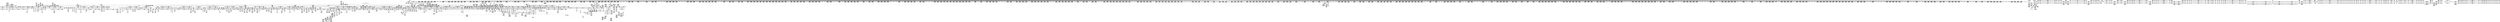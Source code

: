 digraph {
	CE0x50061e0 [shape=record,shape=Mrecord,label="{CE0x50061e0|rcu_read_lock:_tmp19|include/linux/rcupdate.h,882|*SummSource*}"]
	CE0x4f8afd0 [shape=record,shape=Mrecord,label="{CE0x4f8afd0|2472:_%struct.cred*,_:_CRE_2240,2248_|*MultipleSource*|Function::task_sid&Arg::task::|Function::selinux_file_send_sigiotask&Arg::tsk::|security/selinux/hooks.c,208}"]
	CE0x4fbe840 [shape=record,shape=Mrecord,label="{CE0x4fbe840|task_sid:_tmp21|security/selinux/hooks.c,208|*SummSink*}"]
	CE0x500d3a0 [shape=record,shape=Mrecord,label="{CE0x500d3a0|rcu_read_unlock:_tmp16|include/linux/rcupdate.h,933}"]
	CE0x4f79dd0 [shape=record,shape=Mrecord,label="{CE0x4f79dd0|task_sid:_if.end}"]
	CE0x501bad0 [shape=record,shape=Mrecord,label="{CE0x501bad0|rcu_read_unlock:_tobool1|include/linux/rcupdate.h,933|*SummSource*}"]
	CE0x4f73e00 [shape=record,shape=Mrecord,label="{CE0x4f73e00|2472:_%struct.cred*,_:_CRE_336,344_|*MultipleSource*|Function::task_sid&Arg::task::|Function::selinux_file_send_sigiotask&Arg::tsk::|security/selinux/hooks.c,208}"]
	CE0x4fa57d0 [shape=record,shape=Mrecord,label="{CE0x4fa57d0|2472:_%struct.cred*,_:_CRE_6305,6306_}"]
	CE0x4f29690 [shape=record,shape=Mrecord,label="{CE0x4f29690|4:_i32,_:_CRE_4,8_|*MultipleSource*|security/selinux/hooks.c,3401|security/selinux/hooks.c,3401|security/selinux/hooks.c,3408}"]
	CE0x4f4ed40 [shape=record,shape=Mrecord,label="{CE0x4f4ed40|signal_to_av:_bb}"]
	CE0x4fa45f0 [shape=record,shape=Mrecord,label="{CE0x4fa45f0|2472:_%struct.cred*,_:_CRE_6290,6291_}"]
	CE0x505bcd0 [shape=record,shape=Mrecord,label="{CE0x505bcd0|rcu_lock_release:_tmp6|*SummSink*}"]
	CE0x4f3eaa0 [shape=record,shape=Mrecord,label="{CE0x4f3eaa0|selinux_file_send_sigiotask:_tsk|Function::selinux_file_send_sigiotask&Arg::tsk::|*SummSource*}"]
	CE0x4f91330 [shape=record,shape=Mrecord,label="{CE0x4f91330|2472:_%struct.cred*,_:_CRE_2672,2680_|*MultipleSource*|Function::task_sid&Arg::task::|Function::selinux_file_send_sigiotask&Arg::tsk::|security/selinux/hooks.c,208}"]
	CE0x4f2f320 [shape=record,shape=Mrecord,label="{CE0x4f2f320|_ret_i32_%perm.0,_!dbg_!27724|security/selinux/hooks.c,1495|*SummSource*}"]
	CE0x4f83e30 [shape=record,shape=Mrecord,label="{CE0x4f83e30|2472:_%struct.cred*,_:_CRE_698,699_}"]
	CE0x4f7e300 [shape=record,shape=Mrecord,label="{CE0x4f7e300|i64*_getelementptr_inbounds_(_13_x_i64_,_13_x_i64_*___llvm_gcov_ctr126,_i64_0,_i64_9)|*Constant*}"]
	CE0x4f19d40 [shape=record,shape=Mrecord,label="{CE0x4f19d40|GLOBAL:___rcu_read_lock|*Constant*}"]
	CE0x4f2b2b0 [shape=record,shape=Mrecord,label="{CE0x4f2b2b0|task_sid:_if.end|*SummSink*}"]
	CE0x4f8e7e0 [shape=record,shape=Mrecord,label="{CE0x4f8e7e0|2472:_%struct.cred*,_:_CRE_2520,2521_}"]
	CE0x5018640 [shape=record,shape=Mrecord,label="{CE0x5018640|_call_void_lockdep_rcu_suspicious(i8*_getelementptr_inbounds_(_25_x_i8_,_25_x_i8_*_.str45,_i32_0,_i32_0),_i32_934,_i8*_getelementptr_inbounds_(_44_x_i8_,_44_x_i8_*_.str47,_i32_0,_i32_0))_#10,_!dbg_!27726|include/linux/rcupdate.h,933}"]
	CE0x4fdabb0 [shape=record,shape=Mrecord,label="{CE0x4fdabb0|GLOBAL:_lock_acquire|*Constant*|*SummSource*}"]
	CE0x505a790 [shape=record,shape=Mrecord,label="{CE0x505a790|i64*_getelementptr_inbounds_(_4_x_i64_,_4_x_i64_*___llvm_gcov_ctr130,_i64_0,_i64_3)|*Constant*|*SummSource*}"]
	CE0x500ae30 [shape=record,shape=Mrecord,label="{CE0x500ae30|rcu_read_unlock:_tmp1|*SummSource*}"]
	CE0x4f35f60 [shape=record,shape=Mrecord,label="{CE0x4f35f60|0:_i8,_:_GCMR_task_sid.__warned_internal_global_i8_0,_section_.data.unlikely_,_align_1:_elem_0:default:}"]
	CE0x4f2ea70 [shape=record,shape=Mrecord,label="{CE0x4f2ea70|2472:_%struct.cred*,_:_CRE_288,296_|*MultipleSource*|Function::task_sid&Arg::task::|Function::selinux_file_send_sigiotask&Arg::tsk::|security/selinux/hooks.c,208}"]
	CE0x4f97fe0 [shape=record,shape=Mrecord,label="{CE0x4f97fe0|2472:_%struct.cred*,_:_CRE_2933,2934_}"]
	CE0x4fab8d0 [shape=record,shape=Mrecord,label="{CE0x4fab8d0|2472:_%struct.cred*,_:_CRE_6480,6484_|*MultipleSource*|Function::task_sid&Arg::task::|Function::selinux_file_send_sigiotask&Arg::tsk::|security/selinux/hooks.c,208}"]
	CE0x4fa6020 [shape=record,shape=Mrecord,label="{CE0x4fa6020|2472:_%struct.cred*,_:_CRE_6312,6313_}"]
	CE0x50230c0 [shape=record,shape=Mrecord,label="{CE0x50230c0|rcu_read_unlock:_tmp22|include/linux/rcupdate.h,935}"]
	CE0x501aca0 [shape=record,shape=Mrecord,label="{CE0x501aca0|i64*_getelementptr_inbounds_(_4_x_i64_,_4_x_i64_*___llvm_gcov_ctr130,_i64_0,_i64_2)|*Constant*}"]
	CE0x5095410 [shape=record,shape=Mrecord,label="{CE0x5095410|__preempt_count_add:_tmp1|*SummSource*}"]
	CE0x50176f0 [shape=record,shape=Mrecord,label="{CE0x50176f0|__rcu_read_unlock:_tmp1|*SummSource*}"]
	CE0x4f22bc0 [shape=record,shape=Mrecord,label="{CE0x4f22bc0|COLLAPSED:_GCMRE___llvm_gcov_ctr264_internal_global_6_x_i64_zeroinitializer:_elem_0:default:}"]
	CE0x5026e70 [shape=record,shape=Mrecord,label="{CE0x5026e70|i64_1|*Constant*}"]
	CE0x4ff4880 [shape=record,shape=Mrecord,label="{CE0x4ff4880|rcu_read_unlock:_if.then}"]
	CE0x4fec480 [shape=record,shape=Mrecord,label="{CE0x4fec480|__rcu_read_unlock:_do.end|*SummSource*}"]
	CE0x505e4b0 [shape=record,shape=Mrecord,label="{CE0x505e4b0|__rcu_read_lock:_tmp|*SummSink*}"]
	CE0x4fd5110 [shape=record,shape=Mrecord,label="{CE0x4fd5110|signal_to_av:_tmp4|security/selinux/hooks.c,1483|*SummSink*}"]
	CE0x4fc97d0 [shape=record,shape=Mrecord,label="{CE0x4fc97d0|task_sid:_tmp12|security/selinux/hooks.c,208|*SummSource*}"]
	CE0x504b170 [shape=record,shape=Mrecord,label="{CE0x504b170|rcu_lock_release:_tmp7|*SummSource*}"]
	CE0x4ff8710 [shape=record,shape=Mrecord,label="{CE0x4ff8710|rcu_lock_acquire:_tmp2|*SummSource*}"]
	CE0x4f3c2c0 [shape=record,shape=Mrecord,label="{CE0x4f3c2c0|GLOBAL:___llvm_gcov_ctr264|Global_var:__llvm_gcov_ctr264|*SummSource*}"]
	CE0x4fbb550 [shape=record,shape=Mrecord,label="{CE0x4fbb550|rcu_read_lock:_tmp14|include/linux/rcupdate.h,882|*SummSink*}"]
	CE0x4f71110 [shape=record,shape=Mrecord,label="{CE0x4f71110|rcu_read_lock:_entry}"]
	CE0x4fddfd0 [shape=record,shape=Mrecord,label="{CE0x4fddfd0|COLLAPSED:_GCMRE___llvm_gcov_ctr130_internal_global_4_x_i64_zeroinitializer:_elem_0:default:}"]
	CE0x4faa3c0 [shape=record,shape=Mrecord,label="{CE0x4faa3c0|2472:_%struct.cred*,_:_CRE_6408,6424_|*MultipleSource*|Function::task_sid&Arg::task::|Function::selinux_file_send_sigiotask&Arg::tsk::|security/selinux/hooks.c,208}"]
	CE0x4f3d2d0 [shape=record,shape=Mrecord,label="{CE0x4f3d2d0|signal_to_av:_entry|*SummSink*}"]
	CE0x4f46290 [shape=record,shape=Mrecord,label="{CE0x4f46290|2472:_%struct.cred*,_:_CRE_384,392_|*MultipleSource*|Function::task_sid&Arg::task::|Function::selinux_file_send_sigiotask&Arg::tsk::|security/selinux/hooks.c,208}"]
	CE0x4f87400 [shape=record,shape=Mrecord,label="{CE0x4f87400|2472:_%struct.cred*,_:_CRE_1936,1944_|*MultipleSource*|Function::task_sid&Arg::task::|Function::selinux_file_send_sigiotask&Arg::tsk::|security/selinux/hooks.c,208}"]
	CE0x4f7c280 [shape=record,shape=Mrecord,label="{CE0x4f7c280|GLOBAL:_rcu_lock_map|Global_var:rcu_lock_map}"]
	CE0x50217b0 [shape=record,shape=Mrecord,label="{CE0x50217b0|i64*_getelementptr_inbounds_(_11_x_i64_,_11_x_i64_*___llvm_gcov_ctr132,_i64_0,_i64_9)|*Constant*}"]
	CE0x4ffa090 [shape=record,shape=Mrecord,label="{CE0x4ffa090|rcu_read_lock:_tmp10|include/linux/rcupdate.h,882}"]
	CE0x4f8b930 [shape=record,shape=Mrecord,label="{CE0x4f8b930|2472:_%struct.cred*,_:_CRE_2280,2288_|*MultipleSource*|Function::task_sid&Arg::task::|Function::selinux_file_send_sigiotask&Arg::tsk::|security/selinux/hooks.c,208}"]
	CE0x5027ac0 [shape=record,shape=Mrecord,label="{CE0x5027ac0|__preempt_count_add:_entry}"]
	CE0x5057d00 [shape=record,shape=Mrecord,label="{CE0x5057d00|__preempt_count_sub:_sub|./arch/x86/include/asm/preempt.h,77}"]
	CE0x4f80330 [shape=record,shape=Mrecord,label="{CE0x4f80330|2472:_%struct.cred*,_:_CRE_528,536_|*MultipleSource*|Function::task_sid&Arg::task::|Function::selinux_file_send_sigiotask&Arg::tsk::|security/selinux/hooks.c,208}"]
	CE0x4f8f330 [shape=record,shape=Mrecord,label="{CE0x4f8f330|2472:_%struct.cred*,_:_CRE_2530,2531_}"]
	CE0x4fa9200 [shape=record,shape=Mrecord,label="{CE0x4fa9200|2472:_%struct.cred*,_:_CRE_6354,6355_}"]
	CE0x4f99d90 [shape=record,shape=Mrecord,label="{CE0x4f99d90|2472:_%struct.cred*,_:_CRE_2958,2959_}"]
	CE0x4f257f0 [shape=record,shape=Mrecord,label="{CE0x4f257f0|i64*_getelementptr_inbounds_(_4_x_i64_,_4_x_i64_*___llvm_gcov_ctr134,_i64_0,_i64_0)|*Constant*|*SummSource*}"]
	CE0x4fb6880 [shape=record,shape=Mrecord,label="{CE0x4fb6880|i32_64|*Constant*|*SummSource*}"]
	CE0x4f52fc0 [shape=record,shape=Mrecord,label="{CE0x4f52fc0|i32_(i32,_i32,_i16,_i32,_%struct.common_audit_data*)*_bitcast_(i32_(i32,_i32,_i16,_i32,_%struct.common_audit_data.495*)*_avc_has_perm_to_i32_(i32,_i32,_i16,_i32,_%struct.common_audit_data*)*)|*Constant*}"]
	CE0x4fa0c60 [shape=record,shape=Mrecord,label="{CE0x4fa0c60|2472:_%struct.cred*,_:_CRE_5960,5968_|*MultipleSource*|Function::task_sid&Arg::task::|Function::selinux_file_send_sigiotask&Arg::tsk::|security/selinux/hooks.c,208}"]
	CE0x4fc5cb0 [shape=record,shape=Mrecord,label="{CE0x4fc5cb0|GLOBAL:_rcu_read_unlock|*Constant*|*SummSource*}"]
	CE0x4f8e600 [shape=record,shape=Mrecord,label="{CE0x4f8e600|2472:_%struct.cred*,_:_CRE_2512,2520_|*MultipleSource*|Function::task_sid&Arg::task::|Function::selinux_file_send_sigiotask&Arg::tsk::|security/selinux/hooks.c,208}"]
	CE0x4fbbd40 [shape=record,shape=Mrecord,label="{CE0x4fbbd40|rcu_read_lock:_tmp16|include/linux/rcupdate.h,882}"]
	CE0x4faee20 [shape=record,shape=Mrecord,label="{CE0x4faee20|2472:_%struct.cred*,_:_CRE_6664,6668_|*MultipleSource*|Function::task_sid&Arg::task::|Function::selinux_file_send_sigiotask&Arg::tsk::|security/selinux/hooks.c,208}"]
	CE0x4fcd550 [shape=record,shape=Mrecord,label="{CE0x4fcd550|task_sid:_tmp18|security/selinux/hooks.c,208|*SummSink*}"]
	CE0x4f93920 [shape=record,shape=Mrecord,label="{CE0x4f93920|signal_to_av:_tmp2|security/selinux/hooks.c,1479|*SummSource*}"]
	CE0x4f7ad00 [shape=record,shape=Mrecord,label="{CE0x4f7ad00|2472:_%struct.cred*,_:_CRE_56,64_|*MultipleSource*|Function::task_sid&Arg::task::|Function::selinux_file_send_sigiotask&Arg::tsk::|security/selinux/hooks.c,208}"]
	CE0x4fa5c90 [shape=record,shape=Mrecord,label="{CE0x4fa5c90|2472:_%struct.cred*,_:_CRE_6309,6310_}"]
	CE0x5065c90 [shape=record,shape=Mrecord,label="{CE0x5065c90|__preempt_count_sub:_bb|*SummSource*}"]
	CE0x4f9f4d0 [shape=record,shape=Mrecord,label="{CE0x4f9f4d0|2472:_%struct.cred*,_:_CRE_5872,5880_|*MultipleSource*|Function::task_sid&Arg::task::|Function::selinux_file_send_sigiotask&Arg::tsk::|security/selinux/hooks.c,208}"]
	CE0x4fc9c10 [shape=record,shape=Mrecord,label="{CE0x4fc9c10|task_sid:_tmp13|security/selinux/hooks.c,208|*SummSource*}"]
	CE0x4fc6460 [shape=record,shape=Mrecord,label="{CE0x4fc6460|_ret_void,_!dbg_!27735|include/linux/rcupdate.h,938}"]
	CE0x4fc6570 [shape=record,shape=Mrecord,label="{CE0x4fc6570|_ret_void,_!dbg_!27735|include/linux/rcupdate.h,938|*SummSource*}"]
	CE0x4f1d8a0 [shape=record,shape=Mrecord,label="{CE0x4f1d8a0|selinux_file_send_sigiotask:_entry|*SummSource*}"]
	CE0x4f49080 [shape=record,shape=Mrecord,label="{CE0x4f49080|i32_17|*Constant*|*SummSource*}"]
	CE0x4f86c50 [shape=record,shape=Mrecord,label="{CE0x4f86c50|2472:_%struct.cred*,_:_CRE_1904,1912_|*MultipleSource*|Function::task_sid&Arg::task::|Function::selinux_file_send_sigiotask&Arg::tsk::|security/selinux/hooks.c,208}"]
	CE0x4f70fd0 [shape=record,shape=Mrecord,label="{CE0x4f70fd0|i32_9|*Constant*|*SummSource*}"]
	CE0x5008160 [shape=record,shape=Mrecord,label="{CE0x5008160|i64*_getelementptr_inbounds_(_11_x_i64_,_11_x_i64_*___llvm_gcov_ctr127,_i64_0,_i64_9)|*Constant*|*SummSource*}"]
	CE0x505ec00 [shape=record,shape=Mrecord,label="{CE0x505ec00|__preempt_count_sub:_sub|./arch/x86/include/asm/preempt.h,77|*SummSink*}"]
	CE0x4f78e40 [shape=record,shape=Mrecord,label="{CE0x4f78e40|task_sid:_bb}"]
	CE0x500aaf0 [shape=record,shape=Mrecord,label="{CE0x500aaf0|rcu_read_unlock:_if.end|*SummSource*}"]
	CE0x500db60 [shape=record,shape=Mrecord,label="{CE0x500db60|i64*_getelementptr_inbounds_(_4_x_i64_,_4_x_i64_*___llvm_gcov_ctr128,_i64_0,_i64_3)|*Constant*}"]
	CE0x4fcecc0 [shape=record,shape=Mrecord,label="{CE0x4fcecc0|GLOBAL:_lockdep_rcu_suspicious|*Constant*|*SummSource*}"]
	CE0x5020c00 [shape=record,shape=Mrecord,label="{CE0x5020c00|i8*_getelementptr_inbounds_(_44_x_i8_,_44_x_i8_*_.str47,_i32_0,_i32_0)|*Constant*|*SummSource*}"]
	CE0x50218b0 [shape=record,shape=Mrecord,label="{CE0x50218b0|rcu_read_unlock:_tmp19|include/linux/rcupdate.h,933}"]
	CE0x4ff6860 [shape=record,shape=Mrecord,label="{CE0x4ff6860|i64*_getelementptr_inbounds_(_11_x_i64_,_11_x_i64_*___llvm_gcov_ctr127,_i64_0,_i64_0)|*Constant*|*SummSink*}"]
	CE0x504aed0 [shape=record,shape=Mrecord,label="{CE0x504aed0|__rcu_read_unlock:_bb|*SummSink*}"]
	CE0x5012f70 [shape=record,shape=Mrecord,label="{CE0x5012f70|rcu_read_unlock:_tobool|include/linux/rcupdate.h,933|*SummSink*}"]
	CE0x4f87b50 [shape=record,shape=Mrecord,label="{CE0x4f87b50|2472:_%struct.cred*,_:_CRE_1968,1976_|*MultipleSource*|Function::task_sid&Arg::task::|Function::selinux_file_send_sigiotask&Arg::tsk::|security/selinux/hooks.c,208}"]
	CE0x4faec00 [shape=record,shape=Mrecord,label="{CE0x4faec00|2472:_%struct.cred*,_:_CRE_6660,6664_|*MultipleSource*|Function::task_sid&Arg::task::|Function::selinux_file_send_sigiotask&Arg::tsk::|security/selinux/hooks.c,208}"]
	CE0x4f3e620 [shape=record,shape=Mrecord,label="{CE0x4f3e620|task_sid:_task|Function::task_sid&Arg::task::|*SummSink*}"]
	"CONST[source:1(input),value:2(dynamic)][purpose:{operation}]"
	CE0x50801f0 [shape=record,shape=Mrecord,label="{CE0x50801f0|__preempt_count_add:_tmp6|./arch/x86/include/asm/preempt.h,73}"]
	CE0x5064340 [shape=record,shape=Mrecord,label="{CE0x5064340|__preempt_count_add:_tmp7|./arch/x86/include/asm/preempt.h,73}"]
	CE0x507ebc0 [shape=record,shape=Mrecord,label="{CE0x507ebc0|i64*_getelementptr_inbounds_(_4_x_i64_,_4_x_i64_*___llvm_gcov_ctr134,_i64_0,_i64_2)|*Constant*}"]
	CE0x4f464f0 [shape=record,shape=Mrecord,label="{CE0x4f464f0|signal_to_av:_tmp1|*SummSource*}"]
	CE0x4fca050 [shape=record,shape=Mrecord,label="{CE0x4fca050|task_sid:_call3|security/selinux/hooks.c,208}"]
	CE0x5019e30 [shape=record,shape=Mrecord,label="{CE0x5019e30|__rcu_read_lock:_tmp4|include/linux/rcupdate.h,239|*SummSink*}"]
	CE0x4f830a0 [shape=record,shape=Mrecord,label="{CE0x4f830a0|2472:_%struct.cred*,_:_CRE_672,680_|*MultipleSource*|Function::task_sid&Arg::task::|Function::selinux_file_send_sigiotask&Arg::tsk::|security/selinux/hooks.c,208}"]
	CE0x5011d50 [shape=record,shape=Mrecord,label="{CE0x5011d50|rcu_lock_acquire:_indirectgoto}"]
	CE0x4f812a0 [shape=record,shape=Mrecord,label="{CE0x4f812a0|2472:_%struct.cred*,_:_CRE_560,568_|*MultipleSource*|Function::task_sid&Arg::task::|Function::selinux_file_send_sigiotask&Arg::tsk::|security/selinux/hooks.c,208}"]
	CE0x4fcbc00 [shape=record,shape=Mrecord,label="{CE0x4fcbc00|task_sid:_tmp16|security/selinux/hooks.c,208}"]
	CE0x5055e20 [shape=record,shape=Mrecord,label="{CE0x5055e20|_ret_void,_!dbg_!27720|./arch/x86/include/asm/preempt.h,78|*SummSink*}"]
	CE0x5017430 [shape=record,shape=Mrecord,label="{CE0x5017430|__rcu_read_lock:_tmp3|*SummSource*}"]
	CE0x5021b70 [shape=record,shape=Mrecord,label="{CE0x5021b70|rcu_read_unlock:_tmp19|include/linux/rcupdate.h,933|*SummSink*}"]
	CE0x4fa97f0 [shape=record,shape=Mrecord,label="{CE0x4fa97f0|2472:_%struct.cred*,_:_CRE_6359,6360_}"]
	CE0x4fec180 [shape=record,shape=Mrecord,label="{CE0x4fec180|__preempt_count_add:_tmp1}"]
	CE0x5005c60 [shape=record,shape=Mrecord,label="{CE0x5005c60|i8*_getelementptr_inbounds_(_42_x_i8_,_42_x_i8_*_.str46,_i32_0,_i32_0)|*Constant*|*SummSource*}"]
	CE0x4f749d0 [shape=record,shape=Mrecord,label="{CE0x4f749d0|rcu_read_lock:_tmp4|include/linux/rcupdate.h,882|*SummSource*}"]
	CE0x4f484a0 [shape=record,shape=Mrecord,label="{CE0x4f484a0|_call_void_rcu_read_lock()_#10,_!dbg_!27712|security/selinux/hooks.c,207|*SummSink*}"]
	CE0x4fb4100 [shape=record,shape=Mrecord,label="{CE0x4fb4100|signal_to_av:_tmp7|security/selinux/hooks.c,1487|*SummSource*}"]
	CE0x4f99540 [shape=record,shape=Mrecord,label="{CE0x4f99540|2472:_%struct.cred*,_:_CRE_2951,2952_}"]
	CE0x5006be0 [shape=record,shape=Mrecord,label="{CE0x5006be0|rcu_read_lock:_tmp21|include/linux/rcupdate.h,884}"]
	CE0x4fd4ec0 [shape=record,shape=Mrecord,label="{CE0x4fd4ec0|signal_to_av:_tmp4|security/selinux/hooks.c,1483|*SummSource*}"]
	CE0x4f79cf0 [shape=record,shape=Mrecord,label="{CE0x4f79cf0|task_sid:_land.lhs.true|*SummSink*}"]
	CE0x50080f0 [shape=record,shape=Mrecord,label="{CE0x50080f0|i64*_getelementptr_inbounds_(_11_x_i64_,_11_x_i64_*___llvm_gcov_ctr127,_i64_0,_i64_9)|*Constant*}"]
	CE0x50088f0 [shape=record,shape=Mrecord,label="{CE0x50088f0|cred_sid:_bb|*SummSink*}"]
	CE0x5010540 [shape=record,shape=Mrecord,label="{CE0x5010540|rcu_read_unlock:_call|include/linux/rcupdate.h,933}"]
	CE0x501cd60 [shape=record,shape=Mrecord,label="{CE0x501cd60|GLOBAL:___preempt_count_add|*Constant*}"]
	CE0x4fca6e0 [shape=record,shape=Mrecord,label="{CE0x4fca6e0|task_sid:_tobool4|security/selinux/hooks.c,208}"]
	CE0x4f45cf0 [shape=record,shape=Mrecord,label="{CE0x4f45cf0|2472:_%struct.cred*,_:_CRE_360,368_|*MultipleSource*|Function::task_sid&Arg::task::|Function::selinux_file_send_sigiotask&Arg::tsk::|security/selinux/hooks.c,208}"]
	CE0x4f84080 [shape=record,shape=Mrecord,label="{CE0x4f84080|2472:_%struct.cred*,_:_CRE_701,702_}"]
	CE0x500aa60 [shape=record,shape=Mrecord,label="{CE0x500aa60|rcu_read_unlock:_if.end}"]
	CE0x4f78820 [shape=record,shape=Mrecord,label="{CE0x4f78820|rcu_read_lock:_tmp2}"]
	CE0x4fdf180 [shape=record,shape=Mrecord,label="{CE0x4fdf180|rcu_lock_acquire:_tmp1|*SummSink*}"]
	CE0x4f9d2d0 [shape=record,shape=Mrecord,label="{CE0x4f9d2d0|2472:_%struct.cred*,_:_CRE_3104,3108_|*MultipleSource*|Function::task_sid&Arg::task::|Function::selinux_file_send_sigiotask&Arg::tsk::|security/selinux/hooks.c,208}"]
	CE0x4f1b0e0 [shape=record,shape=Mrecord,label="{CE0x4f1b0e0|GLOBAL:_task_sid|*Constant*}"]
	CE0x4f82560 [shape=record,shape=Mrecord,label="{CE0x4f82560|2472:_%struct.cred*,_:_CRE_640,644_|*MultipleSource*|Function::task_sid&Arg::task::|Function::selinux_file_send_sigiotask&Arg::tsk::|security/selinux/hooks.c,208}"]
	CE0x4ff9790 [shape=record,shape=Mrecord,label="{CE0x4ff9790|i64_4|*Constant*}"]
	CE0x4fe45c0 [shape=record,shape=Mrecord,label="{CE0x4fe45c0|_call_void_lock_release(%struct.lockdep_map*_%map,_i32_1,_i64_ptrtoint_(i8*_blockaddress(_rcu_lock_release,_%__here)_to_i64))_#10,_!dbg_!27716|include/linux/rcupdate.h,423|*SummSource*}"]
	CE0x4f33450 [shape=record,shape=Mrecord,label="{CE0x4f33450|selinux_file_send_sigiotask:_fown|Function::selinux_file_send_sigiotask&Arg::fown::|*SummSink*}"]
	"CONST[source:0(mediator),value:2(dynamic)][purpose:{object}]"
	CE0x4fb0240 [shape=record,shape=Mrecord,label="{CE0x4fb0240|2472:_%struct.cred*,_:_CRE_10568,10572_|*MultipleSource*|Function::task_sid&Arg::task::|Function::selinux_file_send_sigiotask&Arg::tsk::|security/selinux/hooks.c,208}"]
	CE0x4fcefc0 [shape=record,shape=Mrecord,label="{CE0x4fcefc0|i8*_getelementptr_inbounds_(_25_x_i8_,_25_x_i8_*_.str3,_i32_0,_i32_0)|*Constant*|*SummSource*}"]
	CE0x4fef9b0 [shape=record,shape=Mrecord,label="{CE0x4fef9b0|_call_void___rcu_read_lock()_#10,_!dbg_!27710|include/linux/rcupdate.h,879}"]
	CE0x50030d0 [shape=record,shape=Mrecord,label="{CE0x50030d0|__preempt_count_add:_bb|*SummSink*}"]
	CE0x50677a0 [shape=record,shape=Mrecord,label="{CE0x50677a0|i64*_getelementptr_inbounds_(_4_x_i64_,_4_x_i64_*___llvm_gcov_ctr129,_i64_0,_i64_1)|*Constant*|*SummSink*}"]
	CE0x4f40e60 [shape=record,shape=Mrecord,label="{CE0x4f40e60|_ret_i32_%call7,_!dbg_!27749|security/selinux/hooks.c,210|*SummSource*}"]
	CE0x5055fa0 [shape=record,shape=Mrecord,label="{CE0x5055fa0|i64*_getelementptr_inbounds_(_4_x_i64_,_4_x_i64_*___llvm_gcov_ctr134,_i64_0,_i64_3)|*Constant*}"]
	CE0x4f88fc0 [shape=record,shape=Mrecord,label="{CE0x4f88fc0|2472:_%struct.cred*,_:_CRE_2052,2056_|*MultipleSource*|Function::task_sid&Arg::task::|Function::selinux_file_send_sigiotask&Arg::tsk::|security/selinux/hooks.c,208}"]
	CE0x4f9b7c0 [shape=record,shape=Mrecord,label="{CE0x4f9b7c0|2472:_%struct.cred*,_:_CRE_2992,3000_|*MultipleSource*|Function::task_sid&Arg::task::|Function::selinux_file_send_sigiotask&Arg::tsk::|security/selinux/hooks.c,208}"]
	CE0x4f81840 [shape=record,shape=Mrecord,label="{CE0x4f81840|2472:_%struct.cred*,_:_CRE_584,592_|*MultipleSource*|Function::task_sid&Arg::task::|Function::selinux_file_send_sigiotask&Arg::tsk::|security/selinux/hooks.c,208}"]
	CE0x4f9a970 [shape=record,shape=Mrecord,label="{CE0x4f9a970|2472:_%struct.cred*,_:_CRE_2968,2969_}"]
	CE0x500c5a0 [shape=record,shape=Mrecord,label="{CE0x500c5a0|__llvm_gcov_indirect_counter_increment:_tmp2|*SummSource*}"]
	CE0x4f51f60 [shape=record,shape=Mrecord,label="{CE0x4f51f60|selinux_file_send_sigiotask:_tmp16|security/selinux/hooks.c,3408|*SummSink*}"]
	CE0x4fa3f60 [shape=record,shape=Mrecord,label="{CE0x4fa3f60|2472:_%struct.cred*,_:_CRE_6280,6284_|*MultipleSource*|Function::task_sid&Arg::task::|Function::selinux_file_send_sigiotask&Arg::tsk::|security/selinux/hooks.c,208}"]
	CE0x5008650 [shape=record,shape=Mrecord,label="{CE0x5008650|cred_sid:_bb}"]
	CE0x501bce0 [shape=record,shape=Mrecord,label="{CE0x501bce0|rcu_lock_release:_tmp|*SummSink*}"]
	CE0x5024150 [shape=record,shape=Mrecord,label="{CE0x5024150|rcu_lock_release:_entry|*SummSink*}"]
	CE0x4f84ca0 [shape=record,shape=Mrecord,label="{CE0x4f84ca0|2472:_%struct.cred*,_:_CRE_760,768_|*MultipleSource*|Function::task_sid&Arg::task::|Function::selinux_file_send_sigiotask&Arg::tsk::|security/selinux/hooks.c,208}"]
	CE0x4fb1820 [shape=record,shape=Mrecord,label="{CE0x4fb1820|2472:_%struct.cred*,_:_CRE_10628,10632_|*MultipleSource*|Function::task_sid&Arg::task::|Function::selinux_file_send_sigiotask&Arg::tsk::|security/selinux/hooks.c,208}"]
	CE0x4f966f0 [shape=record,shape=Mrecord,label="{CE0x4f966f0|2472:_%struct.cred*,_:_CRE_2907,2908_}"]
	CE0x4f4a710 [shape=record,shape=Mrecord,label="{CE0x4f4a710|cred_sid:_tmp|*SummSource*}"]
	CE0x4fb1a50 [shape=record,shape=Mrecord,label="{CE0x4fb1a50|2472:_%struct.cred*,_:_CRE_10632,10640_|*MultipleSource*|Function::task_sid&Arg::task::|Function::selinux_file_send_sigiotask&Arg::tsk::|security/selinux/hooks.c,208}"]
	CE0x4fed1f0 [shape=record,shape=Mrecord,label="{CE0x4fed1f0|rcu_lock_acquire:_map|Function::rcu_lock_acquire&Arg::map::|*SummSource*}"]
	CE0x4fc6670 [shape=record,shape=Mrecord,label="{CE0x4fc6670|signal_to_av:_sw.default}"]
	CE0x50584e0 [shape=record,shape=Mrecord,label="{CE0x50584e0|i64*_getelementptr_inbounds_(_4_x_i64_,_4_x_i64_*___llvm_gcov_ctr129,_i64_0,_i64_2)|*Constant*}"]
	CE0x4fdc8d0 [shape=record,shape=Mrecord,label="{CE0x4fdc8d0|_call_void_asm_addl_$1,_%gs:$0_,_*m,ri,*m,_dirflag_,_fpsr_,_flags_(i32*___preempt_count,_i32_%val,_i32*___preempt_count)_#3,_!dbg_!27714,_!srcloc_!27717|./arch/x86/include/asm/preempt.h,72|*SummSink*}"]
	CE0x4f2ca60 [shape=record,shape=Mrecord,label="{CE0x4f2ca60|selinux_file_send_sigiotask:_tobool|security/selinux/hooks.c,3403}"]
	CE0x4f71a10 [shape=record,shape=Mrecord,label="{CE0x4f71a10|task_sid:_tmp|*SummSink*}"]
	CE0x4f4a2c0 [shape=record,shape=Mrecord,label="{CE0x4f4a2c0|__llvm_gcov_indirect_counter_increment:_predecessor|Function::__llvm_gcov_indirect_counter_increment&Arg::predecessor::}"]
	CE0x501a900 [shape=record,shape=Mrecord,label="{CE0x501a900|rcu_read_unlock:_land.lhs.true}"]
	CE0x4f8b390 [shape=record,shape=Mrecord,label="{CE0x4f8b390|2472:_%struct.cred*,_:_CRE_2256,2264_|*MultipleSource*|Function::task_sid&Arg::task::|Function::selinux_file_send_sigiotask&Arg::tsk::|security/selinux/hooks.c,208}"]
	CE0x4fc8b00 [shape=record,shape=Mrecord,label="{CE0x4fc8b00|i64_4|*Constant*|*SummSink*}"]
	CE0x4fa2a50 [shape=record,shape=Mrecord,label="{CE0x4fa2a50|2472:_%struct.cred*,_:_CRE_6196,6200_|*MultipleSource*|Function::task_sid&Arg::task::|Function::selinux_file_send_sigiotask&Arg::tsk::|security/selinux/hooks.c,208}"]
	CE0x507f380 [shape=record,shape=Mrecord,label="{CE0x507f380|__rcu_read_unlock:_tmp}"]
	CE0x4f4f360 [shape=record,shape=Mrecord,label="{CE0x4f4f360|i64_1|*Constant*}"]
	CE0x505c1a0 [shape=record,shape=Mrecord,label="{CE0x505c1a0|__rcu_read_unlock:_tmp4|include/linux/rcupdate.h,244}"]
	CE0x4fcb3a0 [shape=record,shape=Mrecord,label="{CE0x4fcb3a0|task_sid:_tmp14|security/selinux/hooks.c,208|*SummSink*}"]
	CE0x505ca70 [shape=record,shape=Mrecord,label="{CE0x505ca70|rcu_lock_acquire:_tmp6|*SummSink*}"]
	CE0x4fceec0 [shape=record,shape=Mrecord,label="{CE0x4fceec0|i8*_getelementptr_inbounds_(_25_x_i8_,_25_x_i8_*_.str3,_i32_0,_i32_0)|*Constant*}"]
	CE0x5025f20 [shape=record,shape=Mrecord,label="{CE0x5025f20|_ret_void,_!dbg_!27717|include/linux/rcupdate.h,245|*SummSource*}"]
	CE0x4f7bf90 [shape=record,shape=Mrecord,label="{CE0x4f7bf90|_ret_void,_!dbg_!27717|include/linux/rcupdate.h,419|*SummSink*}"]
	CE0x4f9b090 [shape=record,shape=Mrecord,label="{CE0x4f9b090|2472:_%struct.cred*,_:_CRE_2974,2975_}"]
	CE0x4f3a050 [shape=record,shape=Mrecord,label="{CE0x4f3a050|selinux_file_send_sigiotask:_tmp4|security/selinux/hooks.c,3401|*SummSink*}"]
	CE0x4fcbd60 [shape=record,shape=Mrecord,label="{CE0x4fcbd60|task_sid:_tmp16|security/selinux/hooks.c,208|*SummSource*}"]
	CE0x4f78460 [shape=record,shape=Mrecord,label="{CE0x4f78460|task_sid:_do.end6}"]
	CE0x4f98700 [shape=record,shape=Mrecord,label="{CE0x4f98700|2472:_%struct.cred*,_:_CRE_2939,2940_}"]
	CE0x5053200 [shape=record,shape=Mrecord,label="{CE0x5053200|_call_void_mcount()_#3}"]
	CE0x4f2dd90 [shape=record,shape=Mrecord,label="{CE0x4f2dd90|selinux_file_send_sigiotask:_bb|*SummSink*}"]
	CE0x4fb20e0 [shape=record,shape=Mrecord,label="{CE0x4fb20e0|task_sid:_tmp4|*LoadInst*|security/selinux/hooks.c,208|*SummSink*}"]
	CE0x4fb7d40 [shape=record,shape=Mrecord,label="{CE0x4fb7d40|signal_to_av:_tmp11|security/selinux/hooks.c,1495}"]
	CE0x4fa0190 [shape=record,shape=Mrecord,label="{CE0x4fa0190|2472:_%struct.cred*,_:_CRE_5920,5928_|*MultipleSource*|Function::task_sid&Arg::task::|Function::selinux_file_send_sigiotask&Arg::tsk::|security/selinux/hooks.c,208}"]
	CE0x4fb2290 [shape=record,shape=Mrecord,label="{CE0x4fb2290|GLOBAL:___llvm_gcov_ctr126|Global_var:__llvm_gcov_ctr126|*SummSource*}"]
	CE0x4fd4ab0 [shape=record,shape=Mrecord,label="{CE0x4fd4ab0|i64**_getelementptr_inbounds_(_4_x_i64*_,_4_x_i64*_*___llvm_gcda_edge_table266,_i64_0,_i64_2)|*Constant*|*SummSink*}"]
	CE0x4f791a0 [shape=record,shape=Mrecord,label="{CE0x4f791a0|_call_void_mcount()_#3|*SummSink*}"]
	CE0x50844b0 [shape=record,shape=Mrecord,label="{CE0x50844b0|__preempt_count_sub:_do.end}"]
	CE0x4fb8a70 [shape=record,shape=Mrecord,label="{CE0x4fb8a70|i64*_getelementptr_inbounds_(_11_x_i64_,_11_x_i64_*___llvm_gcov_ctr127,_i64_0,_i64_0)|*Constant*|*SummSource*}"]
	CE0x4ff92d0 [shape=record,shape=Mrecord,label="{CE0x4ff92d0|i64_5|*Constant*}"]
	CE0x4face40 [shape=record,shape=Mrecord,label="{CE0x4face40|2472:_%struct.cred*,_:_CRE_6552,6560_|*MultipleSource*|Function::task_sid&Arg::task::|Function::selinux_file_send_sigiotask&Arg::tsk::|security/selinux/hooks.c,208}"]
	"CONST[source:1(input),value:2(dynamic)][purpose:{object}]"
	CE0x4fa8290 [shape=record,shape=Mrecord,label="{CE0x4fa8290|2472:_%struct.cred*,_:_CRE_6341,6342_}"]
	CE0x4fdc1b0 [shape=record,shape=Mrecord,label="{CE0x4fdc1b0|_call_void_lock_acquire(%struct.lockdep_map*_%map,_i32_0,_i32_0,_i32_2,_i32_0,_%struct.lockdep_map*_null,_i64_ptrtoint_(i8*_blockaddress(_rcu_lock_acquire,_%__here)_to_i64))_#10,_!dbg_!27716|include/linux/rcupdate.h,418|*SummSource*}"]
	CE0x4faaa50 [shape=record,shape=Mrecord,label="{CE0x4faaa50|2472:_%struct.cred*,_:_CRE_6440,6448_|*MultipleSource*|Function::task_sid&Arg::task::|Function::selinux_file_send_sigiotask&Arg::tsk::|security/selinux/hooks.c,208}"]
	CE0x4f4ebc0 [shape=record,shape=Mrecord,label="{CE0x4f4ebc0|signal_to_av:_sw.epilog|*SummSource*}"]
	CE0x5021250 [shape=record,shape=Mrecord,label="{CE0x5021250|i64*_getelementptr_inbounds_(_11_x_i64_,_11_x_i64_*___llvm_gcov_ctr132,_i64_0,_i64_9)|*Constant*|*SummSink*}"]
	CE0x5019dc0 [shape=record,shape=Mrecord,label="{CE0x5019dc0|__rcu_read_lock:_tmp4|include/linux/rcupdate.h,239|*SummSource*}"]
	CE0x5017540 [shape=record,shape=Mrecord,label="{CE0x5017540|__rcu_read_lock:_tmp3|*SummSink*}"]
	CE0x505a380 [shape=record,shape=Mrecord,label="{CE0x505a380|i64_ptrtoint_(i8*_blockaddress(_rcu_lock_acquire,_%__here)_to_i64)|*Constant*|*SummSink*}"]
	CE0x4f24cc0 [shape=record,shape=Mrecord,label="{CE0x4f24cc0|task_sid:_tmp5|security/selinux/hooks.c,208|*SummSink*}"]
	CE0x4f992e0 [shape=record,shape=Mrecord,label="{CE0x4f992e0|2472:_%struct.cred*,_:_CRE_2949,2950_}"]
	CE0x4f985d0 [shape=record,shape=Mrecord,label="{CE0x4f985d0|2472:_%struct.cred*,_:_CRE_2938,2939_}"]
	CE0x4faae90 [shape=record,shape=Mrecord,label="{CE0x4faae90|2472:_%struct.cred*,_:_CRE_6456,6464_|*MultipleSource*|Function::task_sid&Arg::task::|Function::selinux_file_send_sigiotask&Arg::tsk::|security/selinux/hooks.c,208}"]
	CE0x500ad50 [shape=record,shape=Mrecord,label="{CE0x500ad50|i64*_getelementptr_inbounds_(_11_x_i64_,_11_x_i64_*___llvm_gcov_ctr132,_i64_0,_i64_1)|*Constant*|*SummSink*}"]
	CE0x4f2b420 [shape=record,shape=Mrecord,label="{CE0x4f2b420|task_sid:_do.end}"]
	CE0x505e9c0 [shape=record,shape=Mrecord,label="{CE0x505e9c0|__rcu_read_unlock:_tmp5|include/linux/rcupdate.h,244}"]
	CE0x4f82920 [shape=record,shape=Mrecord,label="{CE0x4f82920|2472:_%struct.cred*,_:_CRE_648,652_|*MultipleSource*|Function::task_sid&Arg::task::|Function::selinux_file_send_sigiotask&Arg::tsk::|security/selinux/hooks.c,208}"]
	CE0x4fece40 [shape=record,shape=Mrecord,label="{CE0x4fece40|GLOBAL:___preempt_count_sub|*Constant*|*SummSource*}"]
	CE0x4ff1ff0 [shape=record,shape=Mrecord,label="{CE0x4ff1ff0|GLOBAL:_rcu_read_lock.__warned|Global_var:rcu_read_lock.__warned}"]
	CE0x4fbbfe0 [shape=record,shape=Mrecord,label="{CE0x4fbbfe0|rcu_read_lock:_tmp16|include/linux/rcupdate.h,882|*SummSink*}"]
	CE0x4fcb290 [shape=record,shape=Mrecord,label="{CE0x4fcb290|task_sid:_tmp14|security/selinux/hooks.c,208|*SummSource*}"]
	CE0x50096b0 [shape=record,shape=Mrecord,label="{CE0x50096b0|4:_i32,_:_CRE_4,8_|*MultipleSource*|security/selinux/hooks.c,196|*LoadInst*|security/selinux/hooks.c,196|security/selinux/hooks.c,197}"]
	CE0x5026360 [shape=record,shape=Mrecord,label="{CE0x5026360|__llvm_gcov_indirect_counter_increment:_bb4}"]
	CE0x50186b0 [shape=record,shape=Mrecord,label="{CE0x50186b0|rcu_read_unlock:_tmp11|include/linux/rcupdate.h,933}"]
	CE0x4fa84f0 [shape=record,shape=Mrecord,label="{CE0x4fa84f0|2472:_%struct.cred*,_:_CRE_6343,6344_}"]
	CE0x4fd68f0 [shape=record,shape=Mrecord,label="{CE0x4fd68f0|i64*_getelementptr_inbounds_(_4_x_i64_,_4_x_i64_*___llvm_gcov_ctr135,_i64_0,_i64_3)|*Constant*|*SummSource*}"]
	CE0x5005cd0 [shape=record,shape=Mrecord,label="{CE0x5005cd0|i8*_getelementptr_inbounds_(_42_x_i8_,_42_x_i8_*_.str46,_i32_0,_i32_0)|*Constant*|*SummSink*}"]
	CE0x4fea270 [shape=record,shape=Mrecord,label="{CE0x4fea270|i64*_getelementptr_inbounds_(_4_x_i64_,_4_x_i64_*___llvm_gcov_ctr133,_i64_0,_i64_2)|*Constant*|*SummSink*}"]
	CE0x4fdeac0 [shape=record,shape=Mrecord,label="{CE0x4fdeac0|__preempt_count_add:_val|Function::__preempt_count_add&Arg::val::|*SummSource*}"]
	CE0x4f75c00 [shape=record,shape=Mrecord,label="{CE0x4f75c00|2472:_%struct.cred*,_:_CRE_424,428_|*MultipleSource*|Function::task_sid&Arg::task::|Function::selinux_file_send_sigiotask&Arg::tsk::|security/selinux/hooks.c,208}"]
	CE0x504e910 [shape=record,shape=Mrecord,label="{CE0x504e910|rcu_lock_acquire:_bb|*SummSource*}"]
	CE0x4f53300 [shape=record,shape=Mrecord,label="{CE0x4f53300|i32_(i32,_i32,_i16,_i32,_%struct.common_audit_data*)*_bitcast_(i32_(i32,_i32,_i16,_i32,_%struct.common_audit_data.495*)*_avc_has_perm_to_i32_(i32,_i32,_i16,_i32,_%struct.common_audit_data*)*)|*Constant*|*SummSink*}"]
	CE0x4f9a250 [shape=record,shape=Mrecord,label="{CE0x4f9a250|2472:_%struct.cred*,_:_CRE_2962,2963_}"]
	CE0x4f943b0 [shape=record,shape=Mrecord,label="{CE0x4f943b0|i64*_getelementptr_inbounds_(_10_x_i64_,_10_x_i64_*___llvm_gcov_ctr265,_i64_0,_i64_6)|*Constant*|*SummSource*}"]
	CE0x4f1ae20 [shape=record,shape=Mrecord,label="{CE0x4f1ae20|i64*_getelementptr_inbounds_(_13_x_i64_,_13_x_i64_*___llvm_gcov_ctr126,_i64_0,_i64_0)|*Constant*|*SummSink*}"]
	CE0x4f97270 [shape=record,shape=Mrecord,label="{CE0x4f97270|2472:_%struct.cred*,_:_CRE_2920,2921_}"]
	CE0x4f81660 [shape=record,shape=Mrecord,label="{CE0x4f81660|2472:_%struct.cred*,_:_CRE_576,584_|*MultipleSource*|Function::task_sid&Arg::task::|Function::selinux_file_send_sigiotask&Arg::tsk::|security/selinux/hooks.c,208}"]
	CE0x4fa1b10 [shape=record,shape=Mrecord,label="{CE0x4fa1b10|2472:_%struct.cred*,_:_CRE_6136,6140_|*MultipleSource*|Function::task_sid&Arg::task::|Function::selinux_file_send_sigiotask&Arg::tsk::|security/selinux/hooks.c,208}"]
	CE0x4f97540 [shape=record,shape=Mrecord,label="{CE0x4f97540|2472:_%struct.cred*,_:_CRE_2923,2924_}"]
	CE0x501e220 [shape=record,shape=Mrecord,label="{CE0x501e220|rcu_read_unlock:_tmp17|include/linux/rcupdate.h,933}"]
	CE0x50167d0 [shape=record,shape=Mrecord,label="{CE0x50167d0|rcu_read_unlock:_land.lhs.true2|*SummSource*}"]
	CE0x505ca00 [shape=record,shape=Mrecord,label="{CE0x505ca00|rcu_lock_acquire:_tmp6|*SummSource*}"]
	CE0x4f85f30 [shape=record,shape=Mrecord,label="{CE0x4f85f30|2472:_%struct.cred*,_:_CRE_1848,1856_|*MultipleSource*|Function::task_sid&Arg::task::|Function::selinux_file_send_sigiotask&Arg::tsk::|security/selinux/hooks.c,208}"]
	CE0x5012520 [shape=record,shape=Mrecord,label="{CE0x5012520|rcu_read_unlock:_tmp|*SummSource*}"]
	CE0x4f836d0 [shape=record,shape=Mrecord,label="{CE0x4f836d0|2472:_%struct.cred*,_:_CRE_689,690_}"]
	CE0x4fbea50 [shape=record,shape=Mrecord,label="{CE0x4fbea50|task_sid:_tmp22|security/selinux/hooks.c,208}"]
	CE0x4ff9cc0 [shape=record,shape=Mrecord,label="{CE0x4ff9cc0|rcu_read_lock:_tmp9|include/linux/rcupdate.h,882|*SummSink*}"]
	CE0x507fb50 [shape=record,shape=Mrecord,label="{CE0x507fb50|__preempt_count_sub:_do.body|*SummSource*}"]
	CE0x4fbefb0 [shape=record,shape=Mrecord,label="{CE0x4fbefb0|i64*_getelementptr_inbounds_(_13_x_i64_,_13_x_i64_*___llvm_gcov_ctr126,_i64_0,_i64_10)|*Constant*|*SummSource*}"]
	CE0x4f8ac10 [shape=record,shape=Mrecord,label="{CE0x4f8ac10|2472:_%struct.cred*,_:_CRE_2160,2168_|*MultipleSource*|Function::task_sid&Arg::task::|Function::selinux_file_send_sigiotask&Arg::tsk::|security/selinux/hooks.c,208}"]
	CE0x500e5b0 [shape=record,shape=Mrecord,label="{CE0x500e5b0|rcu_read_unlock:_tmp12|include/linux/rcupdate.h,933|*SummSink*}"]
	CE0x4fdb3e0 [shape=record,shape=Mrecord,label="{CE0x4fdb3e0|__preempt_count_add:_entry|*SummSink*}"]
	CE0x4fef0d0 [shape=record,shape=Mrecord,label="{CE0x4fef0d0|rcu_lock_acquire:_entry}"]
	CE0x50068a0 [shape=record,shape=Mrecord,label="{CE0x50068a0|rcu_read_lock:_tmp20|include/linux/rcupdate.h,882|*SummSink*}"]
	CE0x4f3cc10 [shape=record,shape=Mrecord,label="{CE0x4f3cc10|GLOBAL:_signal_to_av|*Constant*}"]
	CE0x4fa1700 [shape=record,shape=Mrecord,label="{CE0x4fa1700|2472:_%struct.cred*,_:_CRE_6000,6008_|*MultipleSource*|Function::task_sid&Arg::task::|Function::selinux_file_send_sigiotask&Arg::tsk::|security/selinux/hooks.c,208}"]
	CE0x4f218c0 [shape=record,shape=Mrecord,label="{CE0x4f218c0|2472:_%struct.cred*,_:_CRE_2792,2800_|*MultipleSource*|Function::task_sid&Arg::task::|Function::selinux_file_send_sigiotask&Arg::tsk::|security/selinux/hooks.c,208}"]
	CE0x4fb7070 [shape=record,shape=Mrecord,label="{CE0x4fb7070|i32_16|*Constant*|*SummSink*}"]
	CE0x5018c10 [shape=record,shape=Mrecord,label="{CE0x5018c10|__rcu_read_unlock:_tmp3}"]
	CE0x4f73ad0 [shape=record,shape=Mrecord,label="{CE0x4f73ad0|2472:_%struct.cred*,_:_CRE_320,328_|*MultipleSource*|Function::task_sid&Arg::task::|Function::selinux_file_send_sigiotask&Arg::tsk::|security/selinux/hooks.c,208}"]
	CE0x4f75fc0 [shape=record,shape=Mrecord,label="{CE0x4f75fc0|2472:_%struct.cred*,_:_CRE_440,448_|*MultipleSource*|Function::task_sid&Arg::task::|Function::selinux_file_send_sigiotask&Arg::tsk::|security/selinux/hooks.c,208}"]
	CE0x4f834f0 [shape=record,shape=Mrecord,label="{CE0x4f834f0|2472:_%struct.cred*,_:_CRE_688,689_}"]
	CE0x4fc2c20 [shape=record,shape=Mrecord,label="{CE0x4fc2c20|cred_sid:_cred|Function::cred_sid&Arg::cred::|*SummSink*}"]
	CE0x6a9daa0 [shape=record,shape=Mrecord,label="{CE0x6a9daa0|i64_1|*Constant*|*SummSink*}"]
	CE0x4f9e3d0 [shape=record,shape=Mrecord,label="{CE0x4f9e3d0|2472:_%struct.cred*,_:_CRE_3144,3148_|*MultipleSource*|Function::task_sid&Arg::task::|Function::selinux_file_send_sigiotask&Arg::tsk::|security/selinux/hooks.c,208}"]
	CE0x4f3d0f0 [shape=record,shape=Mrecord,label="{CE0x4f3d0f0|signal_to_av:_entry}"]
	CE0x4fbd680 [shape=record,shape=Mrecord,label="{CE0x4fbd680|_call_void_lockdep_rcu_suspicious(i8*_getelementptr_inbounds_(_25_x_i8_,_25_x_i8_*_.str45,_i32_0,_i32_0),_i32_883,_i8*_getelementptr_inbounds_(_42_x_i8_,_42_x_i8_*_.str46,_i32_0,_i32_0))_#10,_!dbg_!27728|include/linux/rcupdate.h,882}"]
	CE0x4f9cca0 [shape=record,shape=Mrecord,label="{CE0x4f9cca0|2472:_%struct.cred*,_:_CRE_3080,3084_|*MultipleSource*|Function::task_sid&Arg::task::|Function::selinux_file_send_sigiotask&Arg::tsk::|security/selinux/hooks.c,208}"]
	CE0x4f4a630 [shape=record,shape=Mrecord,label="{CE0x4f4a630|cred_sid:_tmp}"]
	CE0x4fc2620 [shape=record,shape=Mrecord,label="{CE0x4fc2620|GLOBAL:_cred_sid|*Constant*|*SummSink*}"]
	CE0x5024df0 [shape=record,shape=Mrecord,label="{CE0x5024df0|_call_void___rcu_read_unlock()_#10,_!dbg_!27734|include/linux/rcupdate.h,937|*SummSink*}"]
	CE0x4f21aa0 [shape=record,shape=Mrecord,label="{CE0x4f21aa0|2472:_%struct.cred*,_:_CRE_2800,2808_|*MultipleSource*|Function::task_sid&Arg::task::|Function::selinux_file_send_sigiotask&Arg::tsk::|security/selinux/hooks.c,208}"]
	CE0x4fda560 [shape=record,shape=Mrecord,label="{CE0x4fda560|i64*_getelementptr_inbounds_(_4_x_i64_,_4_x_i64_*___llvm_gcov_ctr134,_i64_0,_i64_1)|*Constant*|*SummSource*}"]
	CE0x4ff0e50 [shape=record,shape=Mrecord,label="{CE0x4ff0e50|i32_-1|*Constant*|*SummSink*}"]
	CE0x4f4e070 [shape=record,shape=Mrecord,label="{CE0x4f4e070|task_sid:_tmp1|*SummSink*}"]
	CE0x4f93670 [shape=record,shape=Mrecord,label="{CE0x4f93670|i64*_getelementptr_inbounds_(_10_x_i64_,_10_x_i64_*___llvm_gcov_ctr265,_i64_0,_i64_5)|*Constant*|*SummSink*}"]
	CE0x5019140 [shape=record,shape=Mrecord,label="{CE0x5019140|rcu_read_unlock:_do.body|*SummSink*}"]
	CE0x4ff40f0 [shape=record,shape=Mrecord,label="{CE0x4ff40f0|__llvm_gcov_indirect_counter_increment:_tmp1|*SummSource*}"]
	CE0x4f8e420 [shape=record,shape=Mrecord,label="{CE0x4f8e420|2472:_%struct.cred*,_:_CRE_2508,2512_|*MultipleSource*|Function::task_sid&Arg::task::|Function::selinux_file_send_sigiotask&Arg::tsk::|security/selinux/hooks.c,208}"]
	CE0x505eea0 [shape=record,shape=Mrecord,label="{CE0x505eea0|i64*_getelementptr_inbounds_(_4_x_i64_,_4_x_i64_*___llvm_gcov_ctr130,_i64_0,_i64_0)|*Constant*}"]
	CE0x5016330 [shape=record,shape=Mrecord,label="{CE0x5016330|i64*_getelementptr_inbounds_(_4_x_i64_,_4_x_i64_*___llvm_gcov_ctr130,_i64_0,_i64_1)|*Constant*|*SummSink*}"]
	CE0x4fdc140 [shape=record,shape=Mrecord,label="{CE0x4fdc140|GLOBAL:_lock_acquire|*Constant*}"]
	CE0x4ff0cf0 [shape=record,shape=Mrecord,label="{CE0x4ff0cf0|i32_-1|*Constant*|*SummSource*}"]
	CE0x4f34af0 [shape=record,shape=Mrecord,label="{CE0x4f34af0|selinux_file_send_sigiotask:_tmp13|security/selinux/hooks.c,3406|*SummSource*}"]
	CE0x50159c0 [shape=record,shape=Mrecord,label="{CE0x50159c0|rcu_read_unlock:_tmp}"]
	CE0x4f7ed40 [shape=record,shape=Mrecord,label="{CE0x4f7ed40|task_sid:_tmp22|security/selinux/hooks.c,208|*SummSource*}"]
	CE0x4f98370 [shape=record,shape=Mrecord,label="{CE0x4f98370|2472:_%struct.cred*,_:_CRE_2936,2937_}"]
	CE0x4fec580 [shape=record,shape=Mrecord,label="{CE0x4fec580|__preempt_count_add:_tmp}"]
	CE0x4f253f0 [shape=record,shape=Mrecord,label="{CE0x4f253f0|task_sid:_tmp6|security/selinux/hooks.c,208|*SummSource*}"]
	CE0x4f4ec60 [shape=record,shape=Mrecord,label="{CE0x4f4ec60|signal_to_av:_sw.epilog|*SummSink*}"]
	CE0x4fc7470 [shape=record,shape=Mrecord,label="{CE0x4fc7470|_call_void_mcount()_#3|*SummSink*}"]
	CE0x507f8f0 [shape=record,shape=Mrecord,label="{CE0x507f8f0|i64*_getelementptr_inbounds_(_4_x_i64_,_4_x_i64_*___llvm_gcov_ctr135,_i64_0,_i64_0)|*Constant*|*SummSink*}"]
	CE0x4fcde70 [shape=record,shape=Mrecord,label="{CE0x4fcde70|i8_1|*Constant*}"]
	CE0x5026cd0 [shape=record,shape=Mrecord,label="{CE0x5026cd0|__llvm_gcov_indirect_counter_increment:_pred}"]
	CE0x4fc1520 [shape=record,shape=Mrecord,label="{CE0x4fc1520|task_sid:_tmp27|security/selinux/hooks.c,208}"]
	CE0x4fda160 [shape=record,shape=Mrecord,label="{CE0x4fda160|__rcu_read_unlock:_tmp7|include/linux/rcupdate.h,245}"]
	CE0x5057460 [shape=record,shape=Mrecord,label="{CE0x5057460|__preempt_count_sub:_tmp4|./arch/x86/include/asm/preempt.h,77|*SummSource*}"]
	CE0x4f460b0 [shape=record,shape=Mrecord,label="{CE0x4f460b0|2472:_%struct.cred*,_:_CRE_376,384_|*MultipleSource*|Function::task_sid&Arg::task::|Function::selinux_file_send_sigiotask&Arg::tsk::|security/selinux/hooks.c,208}"]
	CE0x505a8d0 [shape=record,shape=Mrecord,label="{CE0x505a8d0|i64*_getelementptr_inbounds_(_4_x_i64_,_4_x_i64_*___llvm_gcov_ctr133,_i64_0,_i64_2)|*Constant*|*SummSource*}"]
	CE0x4fa2610 [shape=record,shape=Mrecord,label="{CE0x4fa2610|2472:_%struct.cred*,_:_CRE_6184,6192_|*MultipleSource*|Function::task_sid&Arg::task::|Function::selinux_file_send_sigiotask&Arg::tsk::|security/selinux/hooks.c,208}"]
	CE0x4f96760 [shape=record,shape=Mrecord,label="{CE0x4f96760|2472:_%struct.cred*,_:_CRE_2908,2909_}"]
	CE0x4fb73a0 [shape=record,shape=Mrecord,label="{CE0x4fb73a0|i32_8|*Constant*|*SummSink*}"]
	CE0x4fa0a40 [shape=record,shape=Mrecord,label="{CE0x4fa0a40|2472:_%struct.cred*,_:_CRE_5952,5960_|*MultipleSource*|Function::task_sid&Arg::task::|Function::selinux_file_send_sigiotask&Arg::tsk::|security/selinux/hooks.c,208}"]
	CE0x4fa12c0 [shape=record,shape=Mrecord,label="{CE0x4fa12c0|2472:_%struct.cred*,_:_CRE_5984,5992_|*MultipleSource*|Function::task_sid&Arg::task::|Function::selinux_file_send_sigiotask&Arg::tsk::|security/selinux/hooks.c,208}"]
	CE0x4f2f490 [shape=record,shape=Mrecord,label="{CE0x4f2f490|_ret_i32_%perm.0,_!dbg_!27724|security/selinux/hooks.c,1495|*SummSink*}"]
	CE0x4f22370 [shape=record,shape=Mrecord,label="{CE0x4f22370|task_sid:_bb|*SummSink*}"]
	CE0x4f8f060 [shape=record,shape=Mrecord,label="{CE0x4f8f060|2472:_%struct.cred*,_:_CRE_2527,2528_}"]
	CE0x4faa5e0 [shape=record,shape=Mrecord,label="{CE0x4faa5e0|2472:_%struct.cred*,_:_CRE_6424,6432_|*MultipleSource*|Function::task_sid&Arg::task::|Function::selinux_file_send_sigiotask&Arg::tsk::|security/selinux/hooks.c,208}"]
	CE0x4f862f0 [shape=record,shape=Mrecord,label="{CE0x4f862f0|2472:_%struct.cred*,_:_CRE_1864,1872_|*MultipleSource*|Function::task_sid&Arg::task::|Function::selinux_file_send_sigiotask&Arg::tsk::|security/selinux/hooks.c,208}"]
	CE0x4f4bb80 [shape=record,shape=Mrecord,label="{CE0x4f4bb80|i32_0|*Constant*}"]
	CE0x4f28910 [shape=record,shape=Mrecord,label="{CE0x4f28910|__llvm_gcov_indirect_counter_increment:_entry}"]
	CE0x4f88c30 [shape=record,shape=Mrecord,label="{CE0x4f88c30|2472:_%struct.cred*,_:_CRE_2044,2048_|*MultipleSource*|Function::task_sid&Arg::task::|Function::selinux_file_send_sigiotask&Arg::tsk::|security/selinux/hooks.c,208}"]
	CE0x505b9b0 [shape=record,shape=Mrecord,label="{CE0x505b9b0|rcu_lock_release:_tmp6}"]
	CE0x4f75510 [shape=record,shape=Mrecord,label="{CE0x4f75510|2472:_%struct.cred*,_:_CRE_160,164_|*MultipleSource*|Function::task_sid&Arg::task::|Function::selinux_file_send_sigiotask&Arg::tsk::|security/selinux/hooks.c,208}"]
	CE0x4f92bf0 [shape=record,shape=Mrecord,label="{CE0x4f92bf0|_ret_void}"]
	CE0x4f76d60 [shape=record,shape=Mrecord,label="{CE0x4f76d60|rcu_read_lock:_tobool1|include/linux/rcupdate.h,882|*SummSink*}"]
	CE0x4f55120 [shape=record,shape=Mrecord,label="{CE0x4f55120|%struct.common_audit_data*_null|*Constant*|*SummSource*}"]
	CE0x4fa9d90 [shape=record,shape=Mrecord,label="{CE0x4fa9d90|2472:_%struct.cred*,_:_CRE_6384,6392_|*MultipleSource*|Function::task_sid&Arg::task::|Function::selinux_file_send_sigiotask&Arg::tsk::|security/selinux/hooks.c,208}"]
	CE0x4ff1300 [shape=record,shape=Mrecord,label="{CE0x4ff1300|i32_22|*Constant*|*SummSource*}"]
	CE0x4f49b10 [shape=record,shape=Mrecord,label="{CE0x4f49b10|signal_to_av:_sw.bb1|*SummSink*}"]
	CE0x4f7fbb0 [shape=record,shape=Mrecord,label="{CE0x4f7fbb0|2472:_%struct.cred*,_:_CRE_496,504_|*MultipleSource*|Function::task_sid&Arg::task::|Function::selinux_file_send_sigiotask&Arg::tsk::|security/selinux/hooks.c,208}"]
	CE0x5012c30 [shape=record,shape=Mrecord,label="{CE0x5012c30|__llvm_gcov_indirect_counter_increment:_tmp5|*SummSink*}"]
	CE0x4f79500 [shape=record,shape=Mrecord,label="{CE0x4f79500|2472:_%struct.cred*,_:_CRE_32,40_|*MultipleSource*|Function::task_sid&Arg::task::|Function::selinux_file_send_sigiotask&Arg::tsk::|security/selinux/hooks.c,208}"]
	CE0x5068610 [shape=record,shape=Mrecord,label="{CE0x5068610|__preempt_count_sub:_entry|*SummSink*}"]
	CE0x4f9a710 [shape=record,shape=Mrecord,label="{CE0x4f9a710|2472:_%struct.cred*,_:_CRE_2966,2967_}"]
	CE0x4fc0f40 [shape=record,shape=Mrecord,label="{CE0x4fc0f40|i64*_getelementptr_inbounds_(_13_x_i64_,_13_x_i64_*___llvm_gcov_ctr126,_i64_0,_i64_12)|*Constant*}"]
	CE0x4f377e0 [shape=record,shape=Mrecord,label="{CE0x4f377e0|task_sid:_tmp8|security/selinux/hooks.c,208|*SummSource*}"]
	CE0x505e840 [shape=record,shape=Mrecord,label="{CE0x505e840|_call_void_asm_sideeffect_,_memory_,_dirflag_,_fpsr_,_flags_()_#3,_!dbg_!27711,_!srcloc_!27714|include/linux/rcupdate.h,244}"]
	CE0x4fa83c0 [shape=record,shape=Mrecord,label="{CE0x4fa83c0|2472:_%struct.cred*,_:_CRE_6342,6343_}"]
	CE0x4f4a6a0 [shape=record,shape=Mrecord,label="{CE0x4f4a6a0|COLLAPSED:_GCMRE___llvm_gcov_ctr131_internal_global_2_x_i64_zeroinitializer:_elem_0:default:}"]
	CE0x4fa56a0 [shape=record,shape=Mrecord,label="{CE0x4fa56a0|2472:_%struct.cred*,_:_CRE_6304,6305_}"]
	CE0x4fc4690 [shape=record,shape=Mrecord,label="{CE0x4fc4690|__llvm_gcov_indirect_counter_increment:_entry|*SummSink*}"]
	CE0x4fcaf70 [shape=record,shape=Mrecord,label="{CE0x4fcaf70|i64_7|*Constant*}"]
	CE0x5084fd0 [shape=record,shape=Mrecord,label="{CE0x5084fd0|GLOBAL:___preempt_count|Global_var:__preempt_count}"]
	CE0x50497e0 [shape=record,shape=Mrecord,label="{CE0x50497e0|rcu_lock_release:___here|*SummSink*}"]
	CE0x4fae9e0 [shape=record,shape=Mrecord,label="{CE0x4fae9e0|2472:_%struct.cred*,_:_CRE_6656,6660_|*MultipleSource*|Function::task_sid&Arg::task::|Function::selinux_file_send_sigiotask&Arg::tsk::|security/selinux/hooks.c,208}"]
	CE0x4f91150 [shape=record,shape=Mrecord,label="{CE0x4f91150|2472:_%struct.cred*,_:_CRE_2664,2672_|*MultipleSource*|Function::task_sid&Arg::task::|Function::selinux_file_send_sigiotask&Arg::tsk::|security/selinux/hooks.c,208}"]
	CE0x4f45b10 [shape=record,shape=Mrecord,label="{CE0x4f45b10|task_sid:_tobool|security/selinux/hooks.c,208|*SummSource*}"]
	CE0x4f83cf0 [shape=record,shape=Mrecord,label="{CE0x4f83cf0|2472:_%struct.cred*,_:_CRE_696,697_}"]
	CE0x501b960 [shape=record,shape=Mrecord,label="{CE0x501b960|rcu_read_unlock:_tobool1|include/linux/rcupdate.h,933}"]
	CE0x4fc80b0 [shape=record,shape=Mrecord,label="{CE0x4fc80b0|rcu_read_lock:_if.then}"]
	CE0x50771e0 [shape=record,shape=Mrecord,label="{CE0x50771e0|__preempt_count_sub:_tmp7|./arch/x86/include/asm/preempt.h,78}"]
	CE0x4f548e0 [shape=record,shape=Mrecord,label="{CE0x4f548e0|avc_has_perm:_tclass|Function::avc_has_perm&Arg::tclass::|*SummSource*}"]
	CE0x5052130 [shape=record,shape=Mrecord,label="{CE0x5052130|__preempt_count_add:_tmp4|./arch/x86/include/asm/preempt.h,72|*SummSource*}"]
	CE0x4f8c800 [shape=record,shape=Mrecord,label="{CE0x4f8c800|2472:_%struct.cred*,_:_CRE_2344,2352_|*MultipleSource*|Function::task_sid&Arg::task::|Function::selinux_file_send_sigiotask&Arg::tsk::|security/selinux/hooks.c,208}"]
	CE0x4fa9590 [shape=record,shape=Mrecord,label="{CE0x4fa9590|2472:_%struct.cred*,_:_CRE_6357,6358_}"]
	CE0x4f9a380 [shape=record,shape=Mrecord,label="{CE0x4f9a380|2472:_%struct.cred*,_:_CRE_2963,2964_}"]
	CE0x4f7f7f0 [shape=record,shape=Mrecord,label="{CE0x4f7f7f0|2472:_%struct.cred*,_:_CRE_480,488_|*MultipleSource*|Function::task_sid&Arg::task::|Function::selinux_file_send_sigiotask&Arg::tsk::|security/selinux/hooks.c,208}"]
	CE0x4f2e2d0 [shape=record,shape=Mrecord,label="{CE0x4f2e2d0|i32_29|*Constant*}"]
	CE0x4f99ff0 [shape=record,shape=Mrecord,label="{CE0x4f99ff0|2472:_%struct.cred*,_:_CRE_2960,2961_}"]
	CE0x4f21500 [shape=record,shape=Mrecord,label="{CE0x4f21500|2472:_%struct.cred*,_:_CRE_2776,2784_|*MultipleSource*|Function::task_sid&Arg::task::|Function::selinux_file_send_sigiotask&Arg::tsk::|security/selinux/hooks.c,208}"]
	CE0x4f1b350 [shape=record,shape=Mrecord,label="{CE0x4f1b350|task_sid:_entry}"]
	CE0x4fa1d30 [shape=record,shape=Mrecord,label="{CE0x4fa1d30|2472:_%struct.cred*,_:_CRE_6144,6152_|*MultipleSource*|Function::task_sid&Arg::task::|Function::selinux_file_send_sigiotask&Arg::tsk::|security/selinux/hooks.c,208}"]
	CE0x4f3bee0 [shape=record,shape=Mrecord,label="{CE0x4f3bee0|selinux_file_send_sigiotask:_call1|security/selinux/hooks.c,3404|*SummSink*}"]
	CE0x4fdbae0 [shape=record,shape=Mrecord,label="{CE0x4fdbae0|i64*_getelementptr_inbounds_(_4_x_i64_,_4_x_i64_*___llvm_gcov_ctr128,_i64_0,_i64_2)|*Constant*}"]
	CE0x4f2a6a0 [shape=record,shape=Mrecord,label="{CE0x4f2a6a0|selinux_file_send_sigiotask:_tmp11|security/selinux/hooks.c,3404}"]
	CE0x4fa4d20 [shape=record,shape=Mrecord,label="{CE0x4fa4d20|2472:_%struct.cred*,_:_CRE_6296,6297_}"]
	CE0x5077550 [shape=record,shape=Mrecord,label="{CE0x5077550|_call_void_mcount()_#3|*SummSource*}"]
	CE0x5007280 [shape=record,shape=Mrecord,label="{CE0x5007280|rcu_read_lock:_tmp21|include/linux/rcupdate.h,884|*SummSink*}"]
	CE0x50141c0 [shape=record,shape=Mrecord,label="{CE0x50141c0|__rcu_read_lock:_tmp5|include/linux/rcupdate.h,239|*SummSink*}"]
	CE0x4fc8980 [shape=record,shape=Mrecord,label="{CE0x4fc8980|i64_4|*Constant*}"]
	CE0x500f2d0 [shape=record,shape=Mrecord,label="{CE0x500f2d0|i64*_getelementptr_inbounds_(_11_x_i64_,_11_x_i64_*___llvm_gcov_ctr132,_i64_0,_i64_1)|*Constant*}"]
	CE0x500c160 [shape=record,shape=Mrecord,label="{CE0x500c160|rcu_read_unlock:_call3|include/linux/rcupdate.h,933|*SummSource*}"]
	CE0x4fe3ca0 [shape=record,shape=Mrecord,label="{CE0x4fe3ca0|rcu_lock_release:_tmp4|include/linux/rcupdate.h,423|*SummSink*}"]
	CE0x4fec5f0 [shape=record,shape=Mrecord,label="{CE0x4fec5f0|COLLAPSED:_GCMRE___llvm_gcov_ctr129_internal_global_4_x_i64_zeroinitializer:_elem_0:default:}"]
	CE0x50187e0 [shape=record,shape=Mrecord,label="{CE0x50187e0|rcu_read_unlock:_tmp11|include/linux/rcupdate.h,933|*SummSource*}"]
	CE0x4fa5440 [shape=record,shape=Mrecord,label="{CE0x4fa5440|2472:_%struct.cred*,_:_CRE_6302,6303_}"]
	CE0x4fce520 [shape=record,shape=Mrecord,label="{CE0x4fce520|_call_void_lockdep_rcu_suspicious(i8*_getelementptr_inbounds_(_25_x_i8_,_25_x_i8_*_.str3,_i32_0,_i32_0),_i32_208,_i8*_getelementptr_inbounds_(_41_x_i8_,_41_x_i8_*_.str44,_i32_0,_i32_0))_#10,_!dbg_!27732|security/selinux/hooks.c,208|*SummSource*}"]
	CE0x4fa4370 [shape=record,shape=Mrecord,label="{CE0x4fa4370|2472:_%struct.cred*,_:_CRE_6289,6290_}"]
	CE0x4f44ce0 [shape=record,shape=Mrecord,label="{CE0x4f44ce0|i64_-312|*Constant*|*SummSource*}"]
	CE0x4fcb6f0 [shape=record,shape=Mrecord,label="{CE0x4fcb6f0|task_sid:_tmp15|security/selinux/hooks.c,208}"]
	CE0x501ea00 [shape=record,shape=Mrecord,label="{CE0x501ea00|rcu_read_unlock:_tmp18|include/linux/rcupdate.h,933|*SummSink*}"]
	CE0x4f2c8d0 [shape=record,shape=Mrecord,label="{CE0x4f2c8d0|selinux_file_send_sigiotask:_signum|Function::selinux_file_send_sigiotask&Arg::signum::|*SummSink*}"]
	CE0x4f28380 [shape=record,shape=Mrecord,label="{CE0x4f28380|GLOBAL:___llvm_gcov_indirect_counter_increment|*Constant*}"]
	CE0x4f8d520 [shape=record,shape=Mrecord,label="{CE0x4f8d520|2472:_%struct.cred*,_:_CRE_2400,2408_|*MultipleSource*|Function::task_sid&Arg::task::|Function::selinux_file_send_sigiotask&Arg::tsk::|security/selinux/hooks.c,208}"]
	CE0x4fefe00 [shape=record,shape=Mrecord,label="{CE0x4fefe00|GLOBAL:_rcu_read_unlock.__warned|Global_var:rcu_read_unlock.__warned|*SummSource*}"]
	CE0x4ff94d0 [shape=record,shape=Mrecord,label="{CE0x4ff94d0|rcu_read_lock:_tobool1|include/linux/rcupdate.h,882|*SummSource*}"]
	CE0x5014660 [shape=record,shape=Mrecord,label="{CE0x5014660|rcu_read_unlock:_tmp9|include/linux/rcupdate.h,933|*SummSource*}"]
	CE0x4f2a1e0 [shape=record,shape=Mrecord,label="{CE0x4f2a1e0|selinux_file_send_sigiotask:_tmp10|security/selinux/hooks.c,3404|*SummSource*}"]
	"CONST[source:1(input),value:2(dynamic)][purpose:{subject}]"
	CE0x4fb6700 [shape=record,shape=Mrecord,label="{CE0x4fb6700|i32_64|*Constant*}"]
	CE0x4fe3a20 [shape=record,shape=Mrecord,label="{CE0x4fe3a20|rcu_lock_release:_tmp4|include/linux/rcupdate.h,423|*SummSource*}"]
	CE0x4f88870 [shape=record,shape=Mrecord,label="{CE0x4f88870|2472:_%struct.cred*,_:_CRE_2036,2040_|*MultipleSource*|Function::task_sid&Arg::task::|Function::selinux_file_send_sigiotask&Arg::tsk::|security/selinux/hooks.c,208}"]
	CE0x4fa2e90 [shape=record,shape=Mrecord,label="{CE0x4fa2e90|2472:_%struct.cred*,_:_CRE_6208,6216_|*MultipleSource*|Function::task_sid&Arg::task::|Function::selinux_file_send_sigiotask&Arg::tsk::|security/selinux/hooks.c,208}"]
	CE0x50063a0 [shape=record,shape=Mrecord,label="{CE0x50063a0|rcu_read_lock:_tmp21|include/linux/rcupdate.h,884|*SummSource*}"]
	CE0x4f7ae30 [shape=record,shape=Mrecord,label="{CE0x4f7ae30|2472:_%struct.cred*,_:_CRE_64,72_|*MultipleSource*|Function::task_sid&Arg::task::|Function::selinux_file_send_sigiotask&Arg::tsk::|security/selinux/hooks.c,208}"]
	CE0x4feff90 [shape=record,shape=Mrecord,label="{CE0x4feff90|rcu_read_lock:_do.end}"]
	CE0x5026e00 [shape=record,shape=Mrecord,label="{CE0x5026e00|__llvm_gcov_indirect_counter_increment:_pred|*SummSource*}"]
	CE0x4f52990 [shape=record,shape=Mrecord,label="{CE0x4f52990|i64*_getelementptr_inbounds_(_13_x_i64_,_13_x_i64_*___llvm_gcov_ctr126,_i64_0,_i64_8)|*Constant*}"]
	CE0x4f9aaa0 [shape=record,shape=Mrecord,label="{CE0x4f9aaa0|2472:_%struct.cred*,_:_CRE_2969,2970_}"]
	CE0x504ba20 [shape=record,shape=Mrecord,label="{CE0x504ba20|__rcu_read_unlock:_bb|*SummSource*}"]
	CE0x4fa8e70 [shape=record,shape=Mrecord,label="{CE0x4fa8e70|2472:_%struct.cred*,_:_CRE_6351,6352_}"]
	CE0x504b0b0 [shape=record,shape=Mrecord,label="{CE0x504b0b0|rcu_lock_release:_tmp7}"]
	CE0x4f2d1b0 [shape=record,shape=Mrecord,label="{CE0x4f2d1b0|i64_-312|*Constant*}"]
	CE0x4f38f00 [shape=record,shape=Mrecord,label="{CE0x4f38f00|selinux_file_send_sigiotask:_tmp15|security/selinux/hooks.c,3408|*SummSource*}"]
	CE0x4fe5650 [shape=record,shape=Mrecord,label="{CE0x4fe5650|_call_void_mcount()_#3}"]
	CE0x4f33f60 [shape=record,shape=Mrecord,label="{CE0x4f33f60|selinux_file_send_sigiotask:_if.end}"]
	CE0x4fc92c0 [shape=record,shape=Mrecord,label="{CE0x4fc92c0|task_sid:_tmp11|security/selinux/hooks.c,208|*SummSource*}"]
	CE0x4fa4810 [shape=record,shape=Mrecord,label="{CE0x4fa4810|2472:_%struct.cred*,_:_CRE_6291,6292_}"]
	CE0x5020cb0 [shape=record,shape=Mrecord,label="{CE0x5020cb0|i8*_getelementptr_inbounds_(_44_x_i8_,_44_x_i8_*_.str47,_i32_0,_i32_0)|*Constant*|*SummSink*}"]
	CE0x4f40c50 [shape=record,shape=Mrecord,label="{CE0x4f40c50|_ret_i32_%call7,_!dbg_!27749|security/selinux/hooks.c,210}"]
	CE0x4f1cdf0 [shape=record,shape=Mrecord,label="{CE0x4f1cdf0|selinux_file_send_sigiotask:_bb}"]
	CE0x4f9b550 [shape=record,shape=Mrecord,label="{CE0x4f9b550|2472:_%struct.cred*,_:_CRE_2984,2988_|*MultipleSource*|Function::task_sid&Arg::task::|Function::selinux_file_send_sigiotask&Arg::tsk::|security/selinux/hooks.c,208}"]
	CE0x4f48cf0 [shape=record,shape=Mrecord,label="{CE0x4f48cf0|task_sid:_tmp2|*SummSource*}"]
	CE0x4fbad60 [shape=record,shape=Mrecord,label="{CE0x4fbad60|rcu_read_unlock:_tmp15|include/linux/rcupdate.h,933}"]
	CE0x5051c90 [shape=record,shape=Mrecord,label="{CE0x5051c90|GLOBAL:___preempt_count|Global_var:__preempt_count}"]
	CE0x50254e0 [shape=record,shape=Mrecord,label="{CE0x50254e0|__rcu_read_unlock:_entry}"]
	CE0x4f90250 [shape=record,shape=Mrecord,label="{CE0x4f90250|2472:_%struct.cred*,_:_CRE_2594,2596_|*MultipleSource*|Function::task_sid&Arg::task::|Function::selinux_file_send_sigiotask&Arg::tsk::|security/selinux/hooks.c,208}"]
	CE0x4fdf3f0 [shape=record,shape=Mrecord,label="{CE0x4fdf3f0|i64*_getelementptr_inbounds_(_4_x_i64_,_4_x_i64_*___llvm_gcov_ctr130,_i64_0,_i64_1)|*Constant*}"]
	CE0x4fbdbb0 [shape=record,shape=Mrecord,label="{CE0x4fbdbb0|_call_void_lockdep_rcu_suspicious(i8*_getelementptr_inbounds_(_25_x_i8_,_25_x_i8_*_.str45,_i32_0,_i32_0),_i32_883,_i8*_getelementptr_inbounds_(_42_x_i8_,_42_x_i8_*_.str46,_i32_0,_i32_0))_#10,_!dbg_!27728|include/linux/rcupdate.h,882|*SummSink*}"]
	CE0x4ff0180 [shape=record,shape=Mrecord,label="{CE0x4ff0180|rcu_read_lock:_do.end|*SummSink*}"]
	CE0x4fa1920 [shape=record,shape=Mrecord,label="{CE0x4fa1920|2472:_%struct.cred*,_:_CRE_6008,6136_|*MultipleSource*|Function::task_sid&Arg::task::|Function::selinux_file_send_sigiotask&Arg::tsk::|security/selinux/hooks.c,208}"]
	CE0x4fc9ab0 [shape=record,shape=Mrecord,label="{CE0x4fc9ab0|task_sid:_tmp13|security/selinux/hooks.c,208}"]
	CE0x4ff34e0 [shape=record,shape=Mrecord,label="{CE0x4ff34e0|rcu_read_lock:_land.lhs.true}"]
	CE0x4f71d80 [shape=record,shape=Mrecord,label="{CE0x4f71d80|signal_to_av:_sw.bb2|*SummSource*}"]
	CE0x5019230 [shape=record,shape=Mrecord,label="{CE0x5019230|rcu_read_unlock:_do.end}"]
	CE0x4ff11a0 [shape=record,shape=Mrecord,label="{CE0x4ff11a0|rcu_read_lock:_bb|*SummSource*}"]
	CE0x4f96a00 [shape=record,shape=Mrecord,label="{CE0x4f96a00|2472:_%struct.cred*,_:_CRE_2911,2912_}"]
	CE0x4fefcd0 [shape=record,shape=Mrecord,label="{CE0x4fefcd0|GLOBAL:_rcu_read_unlock.__warned|Global_var:rcu_read_unlock.__warned}"]
	CE0x4fc4e80 [shape=record,shape=Mrecord,label="{CE0x4fc4e80|i64**_getelementptr_inbounds_(_4_x_i64*_,_4_x_i64*_*___llvm_gcda_edge_table266,_i64_0,_i64_1)|*Constant*}"]
	CE0x4f4aec0 [shape=record,shape=Mrecord,label="{CE0x4f4aec0|GLOBAL:_rcu_lock_map|Global_var:rcu_lock_map|*SummSink*}"]
	CE0x5012cf0 [shape=record,shape=Mrecord,label="{CE0x5012cf0|rcu_read_unlock:_tobool|include/linux/rcupdate.h,933}"]
	CE0x4f4ee00 [shape=record,shape=Mrecord,label="{CE0x4f4ee00|signal_to_av:_bb|*SummSource*}"]
	CE0x4fce100 [shape=record,shape=Mrecord,label="{CE0x4fce100|i8_1|*Constant*|*SummSink*}"]
	CE0x4fb6f60 [shape=record,shape=Mrecord,label="{CE0x4fb6f60|i32_16|*Constant*|*SummSource*}"]
	CE0x5009280 [shape=record,shape=Mrecord,label="{CE0x5009280|cred_sid:_sid|security/selinux/hooks.c,197|*SummSink*}"]
	CE0x4f35590 [shape=record,shape=Mrecord,label="{CE0x4f35590|rcu_read_unlock:_tmp13|include/linux/rcupdate.h,933|*SummSink*}"]
	CE0x4faac70 [shape=record,shape=Mrecord,label="{CE0x4faac70|2472:_%struct.cred*,_:_CRE_6448,6456_|*MultipleSource*|Function::task_sid&Arg::task::|Function::selinux_file_send_sigiotask&Arg::tsk::|security/selinux/hooks.c,208}"]
	CE0x4fdb0a0 [shape=record,shape=Mrecord,label="{CE0x4fdb0a0|__rcu_read_lock:_tmp|*SummSource*}"]
	CE0x4ff0820 [shape=record,shape=Mrecord,label="{CE0x4ff0820|GLOBAL:___rcu_read_lock|*Constant*|*SummSink*}"]
	CE0x4f369c0 [shape=record,shape=Mrecord,label="{CE0x4f369c0|selinux_file_send_sigiotask:_tmp13|security/selinux/hooks.c,3406|*SummSink*}"]
	CE0x4fb8d50 [shape=record,shape=Mrecord,label="{CE0x4fb8d50|rcu_read_lock:_tmp}"]
	CE0x4f4aab0 [shape=record,shape=Mrecord,label="{CE0x4f4aab0|2472:_%struct.cred*,_:_CRE_8,16_|*MultipleSource*|Function::task_sid&Arg::task::|Function::selinux_file_send_sigiotask&Arg::tsk::|security/selinux/hooks.c,208}"]
	CE0x4ff9360 [shape=record,shape=Mrecord,label="{CE0x4ff9360|rcu_read_lock:_tobool1|include/linux/rcupdate.h,882}"]
	CE0x4f4f060 [shape=record,shape=Mrecord,label="{CE0x4f4f060|i32_0|*Constant*}"]
	CE0x5021920 [shape=record,shape=Mrecord,label="{CE0x5021920|rcu_read_unlock:_tmp19|include/linux/rcupdate.h,933|*SummSource*}"]
	CE0x4f7abd0 [shape=record,shape=Mrecord,label="{CE0x4f7abd0|2472:_%struct.cred*,_:_CRE_48,56_|*MultipleSource*|Function::task_sid&Arg::task::|Function::selinux_file_send_sigiotask&Arg::tsk::|security/selinux/hooks.c,208}"]
	CE0x4f9df90 [shape=record,shape=Mrecord,label="{CE0x4f9df90|2472:_%struct.cred*,_:_CRE_3136,3140_|*MultipleSource*|Function::task_sid&Arg::task::|Function::selinux_file_send_sigiotask&Arg::tsk::|security/selinux/hooks.c,208}"]
	CE0x4f3a990 [shape=record,shape=Mrecord,label="{CE0x4f3a990|i64_2|*Constant*}"]
	CE0x4f4ad40 [shape=record,shape=Mrecord,label="{CE0x4f4ad40|2472:_%struct.cred*,_:_CRE_20,24_|*MultipleSource*|Function::task_sid&Arg::task::|Function::selinux_file_send_sigiotask&Arg::tsk::|security/selinux/hooks.c,208}"]
	CE0x4f4fb10 [shape=record,shape=Mrecord,label="{CE0x4f4fb10|rcu_read_lock:_tmp3|*SummSink*}"]
	CE0x4facbf0 [shape=record,shape=Mrecord,label="{CE0x4facbf0|2472:_%struct.cred*,_:_CRE_6544,6552_|*MultipleSource*|Function::task_sid&Arg::task::|Function::selinux_file_send_sigiotask&Arg::tsk::|security/selinux/hooks.c,208}"]
	CE0x4f94420 [shape=record,shape=Mrecord,label="{CE0x4f94420|_call_void___llvm_gcov_indirect_counter_increment(i32*___llvm_gcov_global_state_pred267,_i64**_getelementptr_inbounds_(_4_x_i64*_,_4_x_i64*_*___llvm_gcda_edge_table266,_i64_0,_i64_2)),_!dbg_!27717|security/selinux/hooks.c,1483}"]
	CE0x5002fc0 [shape=record,shape=Mrecord,label="{CE0x5002fc0|__preempt_count_sub:_tmp1|*SummSource*}"]
	CE0x4f96360 [shape=record,shape=Mrecord,label="{CE0x4f96360|2472:_%struct.cred*,_:_CRE_2905,2906_}"]
	CE0x5013240 [shape=record,shape=Mrecord,label="{CE0x5013240|i64*_getelementptr_inbounds_(_4_x_i64_,_4_x_i64_*___llvm_gcov_ctr133,_i64_0,_i64_1)|*Constant*|*SummSource*}"]
	CE0x4ff0fe0 [shape=record,shape=Mrecord,label="{CE0x4ff0fe0|rcu_read_lock:_if.then|*SummSink*}"]
	CE0x4fa6610 [shape=record,shape=Mrecord,label="{CE0x4fa6610|2472:_%struct.cred*,_:_CRE_6317,6318_}"]
	CE0x4f9dd70 [shape=record,shape=Mrecord,label="{CE0x4f9dd70|2472:_%struct.cred*,_:_CRE_3128,3136_|*MultipleSource*|Function::task_sid&Arg::task::|Function::selinux_file_send_sigiotask&Arg::tsk::|security/selinux/hooks.c,208}"]
	CE0x4fb3600 [shape=record,shape=Mrecord,label="{CE0x4fb3600|signal_to_av:_tmp6|security/selinux/hooks.c,1487|*SummSource*}"]
	CE0x4f2a3d0 [shape=record,shape=Mrecord,label="{CE0x4f2a3d0|selinux_file_send_sigiotask:_tmp11|security/selinux/hooks.c,3404|*SummSink*}"]
	CE0x4fcd4e0 [shape=record,shape=Mrecord,label="{CE0x4fcd4e0|task_sid:_tmp18|security/selinux/hooks.c,208|*SummSource*}"]
	CE0x4f83a90 [shape=record,shape=Mrecord,label="{CE0x4f83a90|2472:_%struct.cred*,_:_CRE_691,692_}"]
	CE0x4f27190 [shape=record,shape=Mrecord,label="{CE0x4f27190|__preempt_count_add:_do.body|*SummSink*}"]
	CE0x4fb3180 [shape=record,shape=Mrecord,label="{CE0x4fb3180|i64**_getelementptr_inbounds_(_4_x_i64*_,_4_x_i64*_*___llvm_gcda_edge_table266,_i64_0,_i64_3)|*Constant*|*SummSource*}"]
	CE0x504b270 [shape=record,shape=Mrecord,label="{CE0x504b270|rcu_lock_release:_tmp7|*SummSink*}"]
	CE0x4fb43e0 [shape=record,shape=Mrecord,label="{CE0x4fb43e0|i64*_getelementptr_inbounds_(_10_x_i64_,_10_x_i64_*___llvm_gcov_ctr265,_i64_0,_i64_8)|*Constant*|*SummSource*}"]
	CE0x4ff52e0 [shape=record,shape=Mrecord,label="{CE0x4ff52e0|i64_0|*Constant*}"]
	CE0x5013180 [shape=record,shape=Mrecord,label="{CE0x5013180|i64*_getelementptr_inbounds_(_4_x_i64_,_4_x_i64_*___llvm_gcov_ctr133,_i64_0,_i64_1)|*Constant*}"]
	CE0x4f3d1c0 [shape=record,shape=Mrecord,label="{CE0x4f3d1c0|signal_to_av:_entry|*SummSource*}"]
	CE0x4fc1210 [shape=record,shape=Mrecord,label="{CE0x4fc1210|i64*_getelementptr_inbounds_(_13_x_i64_,_13_x_i64_*___llvm_gcov_ctr126,_i64_0,_i64_12)|*Constant*|*SummSource*}"]
	CE0x4fb5710 [shape=record,shape=Mrecord,label="{CE0x4fb5710|signal_to_av:_tmp8|security/selinux/hooks.c,1491}"]
	CE0x4f95430 [shape=record,shape=Mrecord,label="{CE0x4f95430|2472:_%struct.cred*,_:_CRE_2864,2872_|*MultipleSource*|Function::task_sid&Arg::task::|Function::selinux_file_send_sigiotask&Arg::tsk::|security/selinux/hooks.c,208}"]
	CE0x5007210 [shape=record,shape=Mrecord,label="{CE0x5007210|i64*_getelementptr_inbounds_(_11_x_i64_,_11_x_i64_*___llvm_gcov_ctr127,_i64_0,_i64_10)|*Constant*|*SummSink*}"]
	CE0x4f2de90 [shape=record,shape=Mrecord,label="{CE0x4f2de90|__rcu_read_lock:_tmp}"]
	CE0x4f35a70 [shape=record,shape=Mrecord,label="{CE0x4f35a70|rcu_read_lock:_tmp7|include/linux/rcupdate.h,882}"]
	CE0x4fb5e10 [shape=record,shape=Mrecord,label="{CE0x4fb5e10|signal_to_av:_tmp9|security/selinux/hooks.c,1491|*SummSink*}"]
	CE0x504d0c0 [shape=record,shape=Mrecord,label="{CE0x504d0c0|__preempt_count_add:_tmp5|./arch/x86/include/asm/preempt.h,72|*SummSource*}"]
	CE0x4f20bf0 [shape=record,shape=Mrecord,label="{CE0x4f20bf0|%struct.lockdep_map*_null|*Constant*|*SummSource*}"]
	CE0x4f4c6c0 [shape=record,shape=Mrecord,label="{CE0x4f4c6c0|2472:_%struct.cred*,_:_CRE_256,264_|*MultipleSource*|Function::task_sid&Arg::task::|Function::selinux_file_send_sigiotask&Arg::tsk::|security/selinux/hooks.c,208}"]
	CE0x501e4a0 [shape=record,shape=Mrecord,label="{CE0x501e4a0|rcu_read_unlock:_tmp17|include/linux/rcupdate.h,933|*SummSink*}"]
	CE0x4fa6ad0 [shape=record,shape=Mrecord,label="{CE0x4fa6ad0|2472:_%struct.cred*,_:_CRE_6321,6322_}"]
	CE0x4fce5d0 [shape=record,shape=Mrecord,label="{CE0x4fce5d0|_call_void_lockdep_rcu_suspicious(i8*_getelementptr_inbounds_(_25_x_i8_,_25_x_i8_*_.str3,_i32_0,_i32_0),_i32_208,_i8*_getelementptr_inbounds_(_41_x_i8_,_41_x_i8_*_.str44,_i32_0,_i32_0))_#10,_!dbg_!27732|security/selinux/hooks.c,208|*SummSink*}"]
	CE0x50190b0 [shape=record,shape=Mrecord,label="{CE0x50190b0|rcu_read_unlock:_do.body|*SummSource*}"]
	CE0x4fe5eb0 [shape=record,shape=Mrecord,label="{CE0x4fe5eb0|rcu_lock_acquire:___here|*SummSource*}"]
	CE0x4f386d0 [shape=record,shape=Mrecord,label="{CE0x4f386d0|selinux_file_send_sigiotask:_tmp14|security/selinux/hooks.c,3408|*SummSource*}"]
	CE0x4f7b360 [shape=record,shape=Mrecord,label="{CE0x4f7b360|2472:_%struct.cred*,_:_CRE_112,116_|*MultipleSource*|Function::task_sid&Arg::task::|Function::selinux_file_send_sigiotask&Arg::tsk::|security/selinux/hooks.c,208}"]
	CE0x4f82b00 [shape=record,shape=Mrecord,label="{CE0x4f82b00|2472:_%struct.cred*,_:_CRE_652,656_|*MultipleSource*|Function::task_sid&Arg::task::|Function::selinux_file_send_sigiotask&Arg::tsk::|security/selinux/hooks.c,208}"]
	CE0x4fb4450 [shape=record,shape=Mrecord,label="{CE0x4fb4450|_call_void___llvm_gcov_indirect_counter_increment(i32*___llvm_gcov_global_state_pred267,_i64**_getelementptr_inbounds_(_4_x_i64*_,_4_x_i64*_*___llvm_gcda_edge_table266,_i64_0,_i64_0)),_!dbg_!27721|security/selinux/hooks.c,1491}"]
	CE0x501bd70 [shape=record,shape=Mrecord,label="{CE0x501bd70|i64*_getelementptr_inbounds_(_4_x_i64_,_4_x_i64_*___llvm_gcov_ctr133,_i64_0,_i64_1)|*Constant*|*SummSink*}"]
	CE0x4f22280 [shape=record,shape=Mrecord,label="{CE0x4f22280|task_sid:_bb|*SummSource*}"]
	CE0x4f1b2e0 [shape=record,shape=Mrecord,label="{CE0x4f1b2e0|GLOBAL:_task_sid|*Constant*|*SummSink*}"]
	CE0x4f2db30 [shape=record,shape=Mrecord,label="{CE0x4f2db30|selinux_file_send_sigiotask:_if.then}"]
	CE0x4fdcc50 [shape=record,shape=Mrecord,label="{CE0x4fdcc50|_call_void_mcount()_#3|*SummSource*}"]
	CE0x4f3bb30 [shape=record,shape=Mrecord,label="{CE0x4f3bb30|i64*_getelementptr_inbounds_(_6_x_i64_,_6_x_i64_*___llvm_gcov_ctr264,_i64_0,_i64_4)|*Constant*|*SummSink*}"]
	CE0x5049eb0 [shape=record,shape=Mrecord,label="{CE0x5049eb0|__preempt_count_sub:_tmp5|./arch/x86/include/asm/preempt.h,77|*SummSink*}"]
	CE0x4f6fc50 [shape=record,shape=Mrecord,label="{CE0x4f6fc50|i64*_getelementptr_inbounds_(_10_x_i64_,_10_x_i64_*___llvm_gcov_ctr265,_i64_0,_i64_0)|*Constant*|*SummSource*}"]
	CE0x4fa89b0 [shape=record,shape=Mrecord,label="{CE0x4fa89b0|2472:_%struct.cred*,_:_CRE_6347,6348_}"]
	CE0x4fc2800 [shape=record,shape=Mrecord,label="{CE0x4fc2800|cred_sid:_entry|*SummSource*}"]
	CE0x505d3f0 [shape=record,shape=Mrecord,label="{CE0x505d3f0|__rcu_read_lock:_do.end}"]
	CE0x5004f60 [shape=record,shape=Mrecord,label="{CE0x5004f60|i64*_getelementptr_inbounds_(_4_x_i64_,_4_x_i64_*___llvm_gcov_ctr135,_i64_0,_i64_2)|*Constant*}"]
	CE0x4f6ef30 [shape=record,shape=Mrecord,label="{CE0x4f6ef30|_switch_i32_%sig,_label_%sw.default_i32_17,_label_%sw.bb_i32_9,_label_%sw.bb1_i32_19,_label_%sw.bb2_,_!dbg_!27713|security/selinux/hooks.c,1476}"]
	CE0x5015410 [shape=record,shape=Mrecord,label="{CE0x5015410|_call_void_lock_acquire(%struct.lockdep_map*_%map,_i32_0,_i32_0,_i32_2,_i32_0,_%struct.lockdep_map*_null,_i64_ptrtoint_(i8*_blockaddress(_rcu_lock_acquire,_%__here)_to_i64))_#10,_!dbg_!27716|include/linux/rcupdate.h,418}"]
	CE0x4f8a670 [shape=record,shape=Mrecord,label="{CE0x4f8a670|2472:_%struct.cred*,_:_CRE_2136,2144_|*MultipleSource*|Function::task_sid&Arg::task::|Function::selinux_file_send_sigiotask&Arg::tsk::|security/selinux/hooks.c,208}"]
	CE0x4f3ad80 [shape=record,shape=Mrecord,label="{CE0x4f3ad80|i64_2|*Constant*|*SummSource*}"]
	CE0x5006730 [shape=record,shape=Mrecord,label="{CE0x5006730|rcu_read_lock:_tmp20|include/linux/rcupdate.h,882|*SummSource*}"]
	CE0x50085e0 [shape=record,shape=Mrecord,label="{CE0x50085e0|i64*_getelementptr_inbounds_(_2_x_i64_,_2_x_i64_*___llvm_gcov_ctr131,_i64_0,_i64_0)|*Constant*|*SummSink*}"]
	CE0x4f3fd50 [shape=record,shape=Mrecord,label="{CE0x4f3fd50|selinux_file_send_sigiotask:_tmp9|security/selinux/hooks.c,3403|*SummSource*}"]
	CE0x4fccf80 [shape=record,shape=Mrecord,label="{CE0x4fccf80|i64_7|*Constant*}"]
	CE0x4fbe1e0 [shape=record,shape=Mrecord,label="{CE0x4fbe1e0|i8*_getelementptr_inbounds_(_25_x_i8_,_25_x_i8_*_.str45,_i32_0,_i32_0)|*Constant*|*SummSource*}"]
	CE0x4f553f0 [shape=record,shape=Mrecord,label="{CE0x4f553f0|avc_has_perm:_auditdata|Function::avc_has_perm&Arg::auditdata::|*SummSink*}"]
	CE0x4f24f10 [shape=record,shape=Mrecord,label="{CE0x4f24f10|task_sid:_tmp8|security/selinux/hooks.c,208}"]
	CE0x4fa9b80 [shape=record,shape=Mrecord,label="{CE0x4fa9b80|2472:_%struct.cred*,_:_CRE_6376,6384_|*MultipleSource*|Function::task_sid&Arg::task::|Function::selinux_file_send_sigiotask&Arg::tsk::|security/selinux/hooks.c,208}"]
	CE0x4f47340 [shape=record,shape=Mrecord,label="{CE0x4f47340|2472:_%struct.cred*,_:_CRE_176,184_|*MultipleSource*|Function::task_sid&Arg::task::|Function::selinux_file_send_sigiotask&Arg::tsk::|security/selinux/hooks.c,208}"]
	CE0x4fad4a0 [shape=record,shape=Mrecord,label="{CE0x4fad4a0|2472:_%struct.cred*,_:_CRE_6576,6584_|*MultipleSource*|Function::task_sid&Arg::task::|Function::selinux_file_send_sigiotask&Arg::tsk::|security/selinux/hooks.c,208}"]
	CE0x501c610 [shape=record,shape=Mrecord,label="{CE0x501c610|i64*_getelementptr_inbounds_(_4_x_i64_,_4_x_i64_*___llvm_gcov_ctr128,_i64_0,_i64_2)|*Constant*|*SummSink*}"]
	CE0x5067340 [shape=record,shape=Mrecord,label="{CE0x5067340|i64*_getelementptr_inbounds_(_4_x_i64_,_4_x_i64_*___llvm_gcov_ctr134,_i64_0,_i64_2)|*Constant*|*SummSink*}"]
	CE0x4f20b80 [shape=record,shape=Mrecord,label="{CE0x4f20b80|%struct.lockdep_map*_null|*Constant*}"]
	CE0x4f4ee70 [shape=record,shape=Mrecord,label="{CE0x4f4ee70|rcu_read_lock:_entry|*SummSink*}"]
	CE0x4fb75a0 [shape=record,shape=Mrecord,label="{CE0x4fb75a0|signal_to_av:_perm.0|*SummSource*}"]
	CE0x50680a0 [shape=record,shape=Mrecord,label="{CE0x50680a0|i64*_getelementptr_inbounds_(_4_x_i64_,_4_x_i64_*___llvm_gcov_ctr134,_i64_0,_i64_3)|*Constant*|*SummSink*}"]
	CE0x4f36840 [shape=record,shape=Mrecord,label="{CE0x4f36840|selinux_file_send_sigiotask:_tmp12|security/selinux/hooks.c,3406|*SummSink*}"]
	CE0x4f3c350 [shape=record,shape=Mrecord,label="{CE0x4f3c350|GLOBAL:___llvm_gcov_ctr264|Global_var:__llvm_gcov_ctr264|*SummSink*}"]
	CE0x4f87f10 [shape=record,shape=Mrecord,label="{CE0x4f87f10|2472:_%struct.cred*,_:_CRE_1980,1984_|*MultipleSource*|Function::task_sid&Arg::task::|Function::selinux_file_send_sigiotask&Arg::tsk::|security/selinux/hooks.c,208}"]
	CE0x5005ba0 [shape=record,shape=Mrecord,label="{CE0x5005ba0|i8*_getelementptr_inbounds_(_42_x_i8_,_42_x_i8_*_.str46,_i32_0,_i32_0)|*Constant*}"]
	CE0x4ff67f0 [shape=record,shape=Mrecord,label="{CE0x4ff67f0|rcu_read_lock:_if.end|*SummSink*}"]
	CE0x4fb54a0 [shape=record,shape=Mrecord,label="{CE0x4fb54a0|i64**_getelementptr_inbounds_(_4_x_i64*_,_4_x_i64*_*___llvm_gcda_edge_table266,_i64_0,_i64_0)|*Constant*|*SummSink*}"]
	CE0x5063fd0 [shape=record,shape=Mrecord,label="{CE0x5063fd0|__preempt_count_add:_tmp7|./arch/x86/include/asm/preempt.h,73|*SummSink*}"]
	CE0x5014ca0 [shape=record,shape=Mrecord,label="{CE0x5014ca0|__llvm_gcov_indirect_counter_increment:_tmp3|*SummSource*}"]
	CE0x4fb6d10 [shape=record,shape=Mrecord,label="{CE0x4fb6d10|i32_4|*Constant*|*SummSource*}"]
	CE0x4fd5e90 [shape=record,shape=Mrecord,label="{CE0x4fd5e90|_call_void___llvm_gcov_indirect_counter_increment(i32*___llvm_gcov_global_state_pred267,_i64**_getelementptr_inbounds_(_4_x_i64*_,_4_x_i64*_*___llvm_gcda_edge_table266,_i64_0,_i64_3)),_!dbg_!27719|security/selinux/hooks.c,1487|*SummSource*}"]
	CE0x5026100 [shape=record,shape=Mrecord,label="{CE0x5026100|__llvm_gcov_indirect_counter_increment:_bb|*SummSink*}"]
	CE0x4f8c080 [shape=record,shape=Mrecord,label="{CE0x4f8c080|2472:_%struct.cred*,_:_CRE_2312,2320_|*MultipleSource*|Function::task_sid&Arg::task::|Function::selinux_file_send_sigiotask&Arg::tsk::|security/selinux/hooks.c,208}"]
	CE0x4f204f0 [shape=record,shape=Mrecord,label="{CE0x4f204f0|i32_2|*Constant*}"]
	CE0x4f8a0a0 [shape=record,shape=Mrecord,label="{CE0x4f8a0a0|2472:_%struct.cred*,_:_CRE_2112,2120_|*MultipleSource*|Function::task_sid&Arg::task::|Function::selinux_file_send_sigiotask&Arg::tsk::|security/selinux/hooks.c,208}"]
	CE0x5025310 [shape=record,shape=Mrecord,label="{CE0x5025310|GLOBAL:___rcu_read_unlock|*Constant*|*SummSink*}"]
	CE0x4feeb20 [shape=record,shape=Mrecord,label="{CE0x4feeb20|cred_sid:_tmp4|*LoadInst*|security/selinux/hooks.c,196|*SummSource*}"]
	CE0x4f8cfb0 [shape=record,shape=Mrecord,label="{CE0x4f8cfb0|2472:_%struct.cred*,_:_CRE_2376,2384_|*MultipleSource*|Function::task_sid&Arg::task::|Function::selinux_file_send_sigiotask&Arg::tsk::|security/selinux/hooks.c,208}"]
	CE0x505cf50 [shape=record,shape=Mrecord,label="{CE0x505cf50|rcu_lock_acquire:_tmp7|*SummSource*}"]
	CE0x4f7a7f0 [shape=record,shape=Mrecord,label="{CE0x4f7a7f0|cred_sid:_tmp3|*SummSource*}"]
	CE0x4fec760 [shape=record,shape=Mrecord,label="{CE0x4fec760|__preempt_count_add:_tmp|*SummSource*}"]
	CE0x505b890 [shape=record,shape=Mrecord,label="{CE0x505b890|i64*_getelementptr_inbounds_(_4_x_i64_,_4_x_i64_*___llvm_gcov_ctr133,_i64_0,_i64_3)|*Constant*|*SummSource*}"]
	CE0x4f27990 [shape=record,shape=Mrecord,label="{CE0x4f27990|rcu_read_lock:_if.end|*SummSource*}"]
	CE0x5011e20 [shape=record,shape=Mrecord,label="{CE0x5011e20|rcu_lock_acquire:_indirectgoto|*SummSource*}"]
	CE0x4fbc4b0 [shape=record,shape=Mrecord,label="{CE0x4fbc4b0|i64*_getelementptr_inbounds_(_11_x_i64_,_11_x_i64_*___llvm_gcov_ctr127,_i64_0,_i64_8)|*Constant*|*SummSource*}"]
	CE0x5026ab0 [shape=record,shape=Mrecord,label="{CE0x5026ab0|__llvm_gcov_indirect_counter_increment:_pred|*SummSink*}"]
	CE0x504e770 [shape=record,shape=Mrecord,label="{CE0x504e770|i64*_getelementptr_inbounds_(_4_x_i64_,_4_x_i64_*___llvm_gcov_ctr130,_i64_0,_i64_0)|*Constant*|*SummSink*}"]
	CE0x4f79b00 [shape=record,shape=Mrecord,label="{CE0x4f79b00|task_sid:_land.lhs.true}"]
	CE0x4fb08d0 [shape=record,shape=Mrecord,label="{CE0x4fb08d0|2472:_%struct.cred*,_:_CRE_10584,10592_|*MultipleSource*|Function::task_sid&Arg::task::|Function::selinux_file_send_sigiotask&Arg::tsk::|security/selinux/hooks.c,208}"]
	CE0x4f8e090 [shape=record,shape=Mrecord,label="{CE0x4f8e090|2472:_%struct.cred*,_:_CRE_2488,2504_|*MultipleSource*|Function::task_sid&Arg::task::|Function::selinux_file_send_sigiotask&Arg::tsk::|security/selinux/hooks.c,208}"]
	CE0x5076e60 [shape=record,shape=Mrecord,label="{CE0x5076e60|__preempt_count_sub:_tmp7|./arch/x86/include/asm/preempt.h,78|*SummSink*}"]
	CE0x4f9e1b0 [shape=record,shape=Mrecord,label="{CE0x4f9e1b0|2472:_%struct.cred*,_:_CRE_3140,3144_|*MultipleSource*|Function::task_sid&Arg::task::|Function::selinux_file_send_sigiotask&Arg::tsk::|security/selinux/hooks.c,208}"]
	CE0x500c2d0 [shape=record,shape=Mrecord,label="{CE0x500c2d0|rcu_read_unlock:_call3|include/linux/rcupdate.h,933|*SummSink*}"]
	CE0x4f9e5f0 [shape=record,shape=Mrecord,label="{CE0x4f9e5f0|2472:_%struct.cred*,_:_CRE_3148,3152_|*MultipleSource*|Function::task_sid&Arg::task::|Function::selinux_file_send_sigiotask&Arg::tsk::|security/selinux/hooks.c,208}"]
	CE0x4f36590 [shape=record,shape=Mrecord,label="{CE0x4f36590|selinux_file_send_sigiotask:_perm.0|*SummSource*}"]
	CE0x4fbcaa0 [shape=record,shape=Mrecord,label="{CE0x4fbcaa0|rcu_read_lock:_tmp17|include/linux/rcupdate.h,882|*SummSource*}"]
	CE0x4faf890 [shape=record,shape=Mrecord,label="{CE0x4faf890|2472:_%struct.cred*,_:_CRE_10536,10544_|*MultipleSource*|Function::task_sid&Arg::task::|Function::selinux_file_send_sigiotask&Arg::tsk::|security/selinux/hooks.c,208}"]
	CE0x4f83b70 [shape=record,shape=Mrecord,label="{CE0x4f83b70|2472:_%struct.cred*,_:_CRE_693,694_}"]
	CE0x4fb9fe0 [shape=record,shape=Mrecord,label="{CE0x4fb9fe0|signal_to_av:_tmp10|security/selinux/hooks.c,1495|*SummSink*}"]
	CE0x4f7a500 [shape=record,shape=Mrecord,label="{CE0x4f7a500|2472:_%struct.cred*,_:_CRE_84,88_|*MultipleSource*|Function::task_sid&Arg::task::|Function::selinux_file_send_sigiotask&Arg::tsk::|security/selinux/hooks.c,208}"]
	CE0x4f241f0 [shape=record,shape=Mrecord,label="{CE0x4f241f0|2472:_%struct.cred*,_:_CRE_224,232_|*MultipleSource*|Function::task_sid&Arg::task::|Function::selinux_file_send_sigiotask&Arg::tsk::|security/selinux/hooks.c,208}"]
	CE0x4f53b10 [shape=record,shape=Mrecord,label="{CE0x4f53b10|avc_has_perm:_requested|Function::avc_has_perm&Arg::requested::|*SummSink*}"]
	CE0x4f19470 [shape=record,shape=Mrecord,label="{CE0x4f19470|signal_to_av:_tmp|*SummSink*}"]
	CE0x504cf00 [shape=record,shape=Mrecord,label="{CE0x504cf00|__preempt_count_add:_tmp5|./arch/x86/include/asm/preempt.h,72}"]
	CE0x505d750 [shape=record,shape=Mrecord,label="{CE0x505d750|__rcu_read_unlock:_tmp|*SummSource*}"]
	CE0x4f3c410 [shape=record,shape=Mrecord,label="{CE0x4f3c410|selinux_file_send_sigiotask:_tmp7|security/selinux/hooks.c,3403}"]
	CE0x4fb9f70 [shape=record,shape=Mrecord,label="{CE0x4fb9f70|signal_to_av:_tmp10|security/selinux/hooks.c,1495|*SummSource*}"]
	CE0x4f79630 [shape=record,shape=Mrecord,label="{CE0x4f79630|2472:_%struct.cred*,_:_CRE_40,44_|*MultipleSource*|Function::task_sid&Arg::task::|Function::selinux_file_send_sigiotask&Arg::tsk::|security/selinux/hooks.c,208}"]
	CE0x5048830 [shape=record,shape=Mrecord,label="{CE0x5048830|i64*_getelementptr_inbounds_(_4_x_i64_,_4_x_i64_*___llvm_gcov_ctr130,_i64_0,_i64_3)|*Constant*|*SummSink*}"]
	CE0x4f36bd0 [shape=record,shape=Mrecord,label="{CE0x4f36bd0|selinux_file_send_sigiotask:_tmp4|security/selinux/hooks.c,3401|*SummSource*}"]
	CE0x4f4f1e0 [shape=record,shape=Mrecord,label="{CE0x4f4f1e0|_ret_void,_!dbg_!27735|include/linux/rcupdate.h,884|*SummSource*}"]
	CE0x4fdb2d0 [shape=record,shape=Mrecord,label="{CE0x4fdb2d0|__preempt_count_add:_entry|*SummSource*}"]
	CE0x4fb2810 [shape=record,shape=Mrecord,label="{CE0x4fb2810|i64*_getelementptr_inbounds_(_10_x_i64_,_10_x_i64_*___llvm_gcov_ctr265,_i64_0,_i64_7)|*Constant*}"]
	CE0x4f744d0 [shape=record,shape=Mrecord,label="{CE0x4f744d0|i32_19|*Constant*|*SummSink*}"]
	CE0x5067660 [shape=record,shape=Mrecord,label="{CE0x5067660|__rcu_read_unlock:_do.body|*SummSource*}"]
	CE0x50849c0 [shape=record,shape=Mrecord,label="{CE0x50849c0|__preempt_count_sub:_tmp6|./arch/x86/include/asm/preempt.h,78|*SummSource*}"]
	CE0x4f49e50 [shape=record,shape=Mrecord,label="{CE0x4f49e50|2472:_%struct.cred*,_:_CRE_136,144_|*MultipleSource*|Function::task_sid&Arg::task::|Function::selinux_file_send_sigiotask&Arg::tsk::|security/selinux/hooks.c,208}"]
	CE0x4f91ab0 [shape=record,shape=Mrecord,label="{CE0x4f91ab0|2472:_%struct.cred*,_:_CRE_2696,2704_|*MultipleSource*|Function::task_sid&Arg::task::|Function::selinux_file_send_sigiotask&Arg::tsk::|security/selinux/hooks.c,208}"]
	CE0x4fa7f00 [shape=record,shape=Mrecord,label="{CE0x4fa7f00|2472:_%struct.cred*,_:_CRE_6338,6339_}"]
	CE0x5025af0 [shape=record,shape=Mrecord,label="{CE0x5025af0|_ret_void,_!dbg_!27717|include/linux/rcupdate.h,245}"]
	CE0x4f2a250 [shape=record,shape=Mrecord,label="{CE0x4f2a250|selinux_file_send_sigiotask:_tmp10|security/selinux/hooks.c,3404|*SummSink*}"]
	CE0x4f88de0 [shape=record,shape=Mrecord,label="{CE0x4f88de0|2472:_%struct.cred*,_:_CRE_2048,2052_|*MultipleSource*|Function::task_sid&Arg::task::|Function::selinux_file_send_sigiotask&Arg::tsk::|security/selinux/hooks.c,208}"]
	CE0x4f74360 [shape=record,shape=Mrecord,label="{CE0x4f74360|i32_19|*Constant*}"]
	CE0x4f8a490 [shape=record,shape=Mrecord,label="{CE0x4f8a490|2472:_%struct.cred*,_:_CRE_2128,2136_|*MultipleSource*|Function::task_sid&Arg::task::|Function::selinux_file_send_sigiotask&Arg::tsk::|security/selinux/hooks.c,208}"]
	CE0x4fa03b0 [shape=record,shape=Mrecord,label="{CE0x4fa03b0|2472:_%struct.cred*,_:_CRE_5928,5936_|*MultipleSource*|Function::task_sid&Arg::task::|Function::selinux_file_send_sigiotask&Arg::tsk::|security/selinux/hooks.c,208}"]
	CE0x507d0e0 [shape=record,shape=Mrecord,label="{CE0x507d0e0|__preempt_count_add:_tmp1|*SummSink*}"]
	CE0x4f2c270 [shape=record,shape=Mrecord,label="{CE0x4f2c270|selinux_file_send_sigiotask:_call|security/selinux/hooks.c,3394|*SummSink*}"]
	CE0x4f38740 [shape=record,shape=Mrecord,label="{CE0x4f38740|selinux_file_send_sigiotask:_tmp14|security/selinux/hooks.c,3408|*SummSink*}"]
	CE0x4f3aa00 [shape=record,shape=Mrecord,label="{CE0x4f3aa00|GLOBAL:___llvm_gcov_ctr264|Global_var:__llvm_gcov_ctr264}"]
	CE0x4f70c90 [shape=record,shape=Mrecord,label="{CE0x4f70c90|_switch_i32_%sig,_label_%sw.default_i32_17,_label_%sw.bb_i32_9,_label_%sw.bb1_i32_19,_label_%sw.bb2_,_!dbg_!27713|security/selinux/hooks.c,1476|*SummSink*}"]
	CE0x4f55730 [shape=record,shape=Mrecord,label="{CE0x4f55730|avc_has_perm:_auditdata|Function::avc_has_perm&Arg::auditdata::|*SummSource*}"]
	CE0x4f85b70 [shape=record,shape=Mrecord,label="{CE0x4f85b70|2472:_%struct.cred*,_:_CRE_1832,1840_|*MultipleSource*|Function::task_sid&Arg::task::|Function::selinux_file_send_sigiotask&Arg::tsk::|security/selinux/hooks.c,208}"]
	CE0x4f37870 [shape=record,shape=Mrecord,label="{CE0x4f37870|GLOBAL:_task_sid.__warned|Global_var:task_sid.__warned}"]
	CE0x4fee060 [shape=record,shape=Mrecord,label="{CE0x4fee060|i64*_getelementptr_inbounds_(_11_x_i64_,_11_x_i64_*___llvm_gcov_ctr132,_i64_0,_i64_8)|*Constant*|*SummSource*}"]
	CE0x5052680 [shape=record,shape=Mrecord,label="{CE0x5052680|i64*_getelementptr_inbounds_(_4_x_i64_,_4_x_i64_*___llvm_gcov_ctr129,_i64_0,_i64_3)|*Constant*|*SummSource*}"]
	CE0x4f3bd60 [shape=record,shape=Mrecord,label="{CE0x4f3bd60|selinux_file_send_sigiotask:_call1|security/selinux/hooks.c,3404|*SummSource*}"]
	CE0x5049660 [shape=record,shape=Mrecord,label="{CE0x5049660|rcu_lock_release:___here}"]
	CE0x4f25290 [shape=record,shape=Mrecord,label="{CE0x4f25290|task_sid:_tmp7|security/selinux/hooks.c,208}"]
	CE0x4ff8150 [shape=record,shape=Mrecord,label="{CE0x4ff8150|0:_i8,_:_GCMR_rcu_read_unlock.__warned_internal_global_i8_0,_section_.data.unlikely_,_align_1:_elem_0:default:}"]
	CE0x4ff7f90 [shape=record,shape=Mrecord,label="{CE0x4ff7f90|rcu_read_unlock:_tmp8|include/linux/rcupdate.h,933}"]
	CE0x4f3b370 [shape=record,shape=Mrecord,label="{CE0x4f3b370|task_sid:_tobool1|security/selinux/hooks.c,208|*SummSource*}"]
	CE0x60f1760 [shape=record,shape=Mrecord,label="{CE0x60f1760|i64_1|*Constant*}"]
	CE0x4fa8030 [shape=record,shape=Mrecord,label="{CE0x4fa8030|2472:_%struct.cred*,_:_CRE_6339,6340_}"]
	CE0x61ae5d0 [shape=record,shape=Mrecord,label="{CE0x61ae5d0|selinux_file_send_sigiotask:_if.end|*SummSource*}"]
	CE0x505b010 [shape=record,shape=Mrecord,label="{CE0x505b010|i64_ptrtoint_(i8*_blockaddress(_rcu_lock_release,_%__here)_to_i64)|*Constant*|*SummSource*}"]
	CE0x5084a30 [shape=record,shape=Mrecord,label="{CE0x5084a30|__preempt_count_sub:_tmp6|./arch/x86/include/asm/preempt.h,78|*SummSink*}"]
	CE0x4f838b0 [shape=record,shape=Mrecord,label="{CE0x4f838b0|2472:_%struct.cred*,_:_CRE_690,691_}"]
	CE0x4f230e0 [shape=record,shape=Mrecord,label="{CE0x4f230e0|i32_77|*Constant*}"]
	CE0x4fc7fc0 [shape=record,shape=Mrecord,label="{CE0x4fc7fc0|rcu_read_lock:_land.lhs.true2|*SummSink*}"]
	CE0x4f3a800 [shape=record,shape=Mrecord,label="{CE0x4f3a800|selinux_file_send_sigiotask:_tobool|security/selinux/hooks.c,3403|*SummSource*}"]
	CE0x5025550 [shape=record,shape=Mrecord,label="{CE0x5025550|__rcu_read_unlock:_entry|*SummSource*}"]
	CE0x4f8adf0 [shape=record,shape=Mrecord,label="{CE0x4f8adf0|2472:_%struct.cred*,_:_CRE_2168,2240_|*MultipleSource*|Function::task_sid&Arg::task::|Function::selinux_file_send_sigiotask&Arg::tsk::|security/selinux/hooks.c,208}"]
	CE0x4fb0b00 [shape=record,shape=Mrecord,label="{CE0x4fb0b00|2472:_%struct.cred*,_:_CRE_10592,10600_|*MultipleSource*|Function::task_sid&Arg::task::|Function::selinux_file_send_sigiotask&Arg::tsk::|security/selinux/hooks.c,208}"]
	CE0x4f7d1e0 [shape=record,shape=Mrecord,label="{CE0x4f7d1e0|rcu_read_unlock:_tmp9|include/linux/rcupdate.h,933}"]
	CE0x4f1b3f0 [shape=record,shape=Mrecord,label="{CE0x4f1b3f0|task_sid:_entry|*SummSource*}"]
	CE0x4fe4860 [shape=record,shape=Mrecord,label="{CE0x4fe4860|i64*_getelementptr_inbounds_(_4_x_i64_,_4_x_i64_*___llvm_gcov_ctr133,_i64_0,_i64_3)|*Constant*}"]
	CE0x4fd5850 [shape=record,shape=Mrecord,label="{CE0x4fd5850|signal_to_av:_tmp5|security/selinux/hooks.c,1483}"]
	CE0x4f7a8c0 [shape=record,shape=Mrecord,label="{CE0x4f7a8c0|cred_sid:_tmp3|*SummSink*}"]
	CE0x4ff4bd0 [shape=record,shape=Mrecord,label="{CE0x4ff4bd0|rcu_read_unlock:_tmp6|include/linux/rcupdate.h,933|*SummSource*}"]
	CE0x4fa50b0 [shape=record,shape=Mrecord,label="{CE0x4fa50b0|2472:_%struct.cred*,_:_CRE_6299,6300_}"]
	CE0x4fa5ef0 [shape=record,shape=Mrecord,label="{CE0x4fa5ef0|2472:_%struct.cred*,_:_CRE_6311,6312_}"]
	CE0x4f38950 [shape=record,shape=Mrecord,label="{CE0x4f38950|selinux_file_send_sigiotask:_tmp15|security/selinux/hooks.c,3408|*SummSink*}"]
	CE0x500c450 [shape=record,shape=Mrecord,label="{CE0x500c450|__llvm_gcov_indirect_counter_increment:_tmp2}"]
	CE0x4f2bcd0 [shape=record,shape=Mrecord,label="{CE0x4f2bcd0|i64*_getelementptr_inbounds_(_6_x_i64_,_6_x_i64_*___llvm_gcov_ctr264,_i64_0,_i64_3)|*Constant*|*SummSource*}"]
	CE0x4f4f9a0 [shape=record,shape=Mrecord,label="{CE0x4f4f9a0|task_sid:_real_cred|security/selinux/hooks.c,208}"]
	CE0x4f3ea30 [shape=record,shape=Mrecord,label="{CE0x4f3ea30|selinux_file_send_sigiotask:_tsk|Function::selinux_file_send_sigiotask&Arg::tsk::}"]
	CE0x4fd5ca0 [shape=record,shape=Mrecord,label="{CE0x4fd5ca0|i64*_getelementptr_inbounds_(_10_x_i64_,_10_x_i64_*___llvm_gcov_ctr265,_i64_0,_i64_7)|*Constant*|*SummSource*}"]
	CE0x4fae7c0 [shape=record,shape=Mrecord,label="{CE0x4fae7c0|2472:_%struct.cred*,_:_CRE_6648,6656_|*MultipleSource*|Function::task_sid&Arg::task::|Function::selinux_file_send_sigiotask&Arg::tsk::|security/selinux/hooks.c,208}"]
	CE0x4ff5e00 [shape=record,shape=Mrecord,label="{CE0x4ff5e00|rcu_read_lock:_tmp5|include/linux/rcupdate.h,882|*SummSource*}"]
	CE0x4ff3070 [shape=record,shape=Mrecord,label="{CE0x4ff3070|i32_1|*Constant*}"]
	CE0x4f94710 [shape=record,shape=Mrecord,label="{CE0x4f94710|_call_void___llvm_gcov_indirect_counter_increment(i32*___llvm_gcov_global_state_pred267,_i64**_getelementptr_inbounds_(_4_x_i64*_,_4_x_i64*_*___llvm_gcda_edge_table266,_i64_0,_i64_2)),_!dbg_!27717|security/selinux/hooks.c,1483|*SummSink*}"]
	CE0x4f9ae30 [shape=record,shape=Mrecord,label="{CE0x4f9ae30|2472:_%struct.cred*,_:_CRE_2972,2973_}"]
	CE0x4f84e80 [shape=record,shape=Mrecord,label="{CE0x4f84e80|2472:_%struct.cred*,_:_CRE_768,772_|*MultipleSource*|Function::task_sid&Arg::task::|Function::selinux_file_send_sigiotask&Arg::tsk::|security/selinux/hooks.c,208}"]
	CE0x4fa9a50 [shape=record,shape=Mrecord,label="{CE0x4fa9a50|2472:_%struct.cred*,_:_CRE_6368,6376_|*MultipleSource*|Function::task_sid&Arg::task::|Function::selinux_file_send_sigiotask&Arg::tsk::|security/selinux/hooks.c,208}"]
	CE0x4fc16c0 [shape=record,shape=Mrecord,label="{CE0x4fc16c0|task_sid:_tmp27|security/selinux/hooks.c,208|*SummSource*}"]
	CE0x4f3fb90 [shape=record,shape=Mrecord,label="{CE0x4f3fb90|selinux_file_send_sigiotask:_tmp9|security/selinux/hooks.c,3403}"]
	CE0x4ff35b0 [shape=record,shape=Mrecord,label="{CE0x4ff35b0|rcu_read_lock:_land.lhs.true|*SummSource*}"]
	CE0x500d160 [shape=record,shape=Mrecord,label="{CE0x500d160|rcu_read_unlock:_tmp15|include/linux/rcupdate.h,933|*SummSink*}"]
	CE0x50a7320 [shape=record,shape=Mrecord,label="{CE0x50a7320|__preempt_count_sub:_tmp1|*SummSink*}"]
	CE0x4f88660 [shape=record,shape=Mrecord,label="{CE0x4f88660|2472:_%struct.cred*,_:_CRE_2032,2036_|*MultipleSource*|Function::task_sid&Arg::task::|Function::selinux_file_send_sigiotask&Arg::tsk::|security/selinux/hooks.c,208}"]
	CE0x4fb8dc0 [shape=record,shape=Mrecord,label="{CE0x4fb8dc0|COLLAPSED:_GCMRE___llvm_gcov_ctr127_internal_global_11_x_i64_zeroinitializer:_elem_0:default:}"]
	CE0x4f40520 [shape=record,shape=Mrecord,label="{CE0x4f40520|selinux_file_send_sigiotask:_tmp6|security/selinux/hooks.c,3403|*SummSink*}"]
	CE0x4f49c40 [shape=record,shape=Mrecord,label="{CE0x4f49c40|2472:_%struct.cred*,_:_CRE_128,136_|*MultipleSource*|Function::task_sid&Arg::task::|Function::selinux_file_send_sigiotask&Arg::tsk::|security/selinux/hooks.c,208}"]
	CE0x5016570 [shape=record,shape=Mrecord,label="{CE0x5016570|rcu_lock_acquire:_tmp1|*SummSource*}"]
	CE0x4f9c670 [shape=record,shape=Mrecord,label="{CE0x4f9c670|2472:_%struct.cred*,_:_CRE_3056,3064_|*MultipleSource*|Function::task_sid&Arg::task::|Function::selinux_file_send_sigiotask&Arg::tsk::|security/selinux/hooks.c,208}"]
	CE0x4fa9460 [shape=record,shape=Mrecord,label="{CE0x4fa9460|2472:_%struct.cred*,_:_CRE_6356,6357_}"]
	CE0x4fc66e0 [shape=record,shape=Mrecord,label="{CE0x4fc66e0|signal_to_av:_sw.default|*SummSource*}"]
	CE0x4fadf10 [shape=record,shape=Mrecord,label="{CE0x4fadf10|2472:_%struct.cred*,_:_CRE_6624,6632_|*MultipleSource*|Function::task_sid&Arg::task::|Function::selinux_file_send_sigiotask&Arg::tsk::|security/selinux/hooks.c,208}"]
	CE0x50492f0 [shape=record,shape=Mrecord,label="{CE0x50492f0|i8*_undef|*Constant*|*SummSink*}"]
	CE0x4f97630 [shape=record,shape=Mrecord,label="{CE0x4f97630|2472:_%struct.cred*,_:_CRE_2924,2925_}"]
	CE0x505fca0 [shape=record,shape=Mrecord,label="{CE0x505fca0|__preempt_count_sub:_tmp5|./arch/x86/include/asm/preempt.h,77|*SummSource*}"]
	CE0x4f2ec50 [shape=record,shape=Mrecord,label="{CE0x4f2ec50|2472:_%struct.cred*,_:_CRE_296,304_|*MultipleSource*|Function::task_sid&Arg::task::|Function::selinux_file_send_sigiotask&Arg::tsk::|security/selinux/hooks.c,208}"]
	CE0x4f92080 [shape=record,shape=Mrecord,label="{CE0x4f92080|2472:_%struct.cred*,_:_CRE_2720,2724_|*MultipleSource*|Function::task_sid&Arg::task::|Function::selinux_file_send_sigiotask&Arg::tsk::|security/selinux/hooks.c,208}"]
	CE0x4f43ee0 [shape=record,shape=Mrecord,label="{CE0x4f43ee0|i64_0|*Constant*|*SummSink*}"]
	CE0x4f40300 [shape=record,shape=Mrecord,label="{CE0x4f40300|i64_2|*Constant*|*SummSink*}"]
	CE0x4fed100 [shape=record,shape=Mrecord,label="{CE0x4fed100|__preempt_count_sub:_entry|*SummSource*}"]
	CE0x4fbb3e0 [shape=record,shape=Mrecord,label="{CE0x4fbb3e0|rcu_read_lock:_tmp14|include/linux/rcupdate.h,882|*SummSource*}"]
	CE0x4f99670 [shape=record,shape=Mrecord,label="{CE0x4f99670|2472:_%struct.cred*,_:_CRE_2952,2953_}"]
	CE0x501fd00 [shape=record,shape=Mrecord,label="{CE0x501fd00|__rcu_read_lock:_do.body|*SummSource*}"]
	CE0x4f36b00 [shape=record,shape=Mrecord,label="{CE0x4f36b00|selinux_file_send_sigiotask:_tmp4|security/selinux/hooks.c,3401}"]
	CE0x4fcc1a0 [shape=record,shape=Mrecord,label="{CE0x4fcc1a0|task_sid:_tmp17|security/selinux/hooks.c,208|*SummSource*}"]
	CE0x4f52680 [shape=record,shape=Mrecord,label="{CE0x4f52680|task_sid:_tmp17|security/selinux/hooks.c,208|*SummSink*}"]
	CE0x4f95dc0 [shape=record,shape=Mrecord,label="{CE0x4f95dc0|2472:_%struct.cred*,_:_CRE_2896,2900_|*MultipleSource*|Function::task_sid&Arg::task::|Function::selinux_file_send_sigiotask&Arg::tsk::|security/selinux/hooks.c,208}"]
	CE0x4f7ff70 [shape=record,shape=Mrecord,label="{CE0x4f7ff70|2472:_%struct.cred*,_:_CRE_512,520_|*MultipleSource*|Function::task_sid&Arg::task::|Function::selinux_file_send_sigiotask&Arg::tsk::|security/selinux/hooks.c,208}"]
	CE0x4fecdd0 [shape=record,shape=Mrecord,label="{CE0x4fecdd0|GLOBAL:___preempt_count_sub|*Constant*|*SummSink*}"]
	CE0x4f90070 [shape=record,shape=Mrecord,label="{CE0x4f90070|2472:_%struct.cred*,_:_CRE_2592,2594_|*MultipleSource*|Function::task_sid&Arg::task::|Function::selinux_file_send_sigiotask&Arg::tsk::|security/selinux/hooks.c,208}"]
	CE0x505d5e0 [shape=record,shape=Mrecord,label="{CE0x505d5e0|__rcu_read_unlock:_tmp1}"]
	CE0x4fb76b0 [shape=record,shape=Mrecord,label="{CE0x4fb76b0|signal_to_av:_perm.0|*SummSink*}"]
	CE0x4f3b8a0 [shape=record,shape=Mrecord,label="{CE0x4f3b8a0|selinux_file_send_sigiotask:_perm.0|*SummSink*}"]
	CE0x4f9c890 [shape=record,shape=Mrecord,label="{CE0x4f9c890|2472:_%struct.cred*,_:_CRE_3064,3072_|*MultipleSource*|Function::task_sid&Arg::task::|Function::selinux_file_send_sigiotask&Arg::tsk::|security/selinux/hooks.c,208}"]
	CE0x4ff18d0 [shape=record,shape=Mrecord,label="{CE0x4ff18d0|_ret_void,_!dbg_!27717|include/linux/rcupdate.h,240|*SummSink*}"]
	CE0x4fc49c0 [shape=record,shape=Mrecord,label="{CE0x4fc49c0|__llvm_gcov_indirect_counter_increment:_predecessor|Function::__llvm_gcov_indirect_counter_increment&Arg::predecessor::|*SummSink*}"]
	CE0x4fb3b60 [shape=record,shape=Mrecord,label="{CE0x4fb3b60|signal_to_av:_tmp7|security/selinux/hooks.c,1487|*SummSink*}"]
	CE0x4fb24a0 [shape=record,shape=Mrecord,label="{CE0x4fb24a0|task_sid:_tmp5|security/selinux/hooks.c,208|*SummSource*}"]
	CE0x5076cb0 [shape=record,shape=Mrecord,label="{CE0x5076cb0|i64_1|*Constant*}"]
	CE0x4f1b210 [shape=record,shape=Mrecord,label="{CE0x4f1b210|GLOBAL:_task_sid|*Constant*|*SummSource*}"]
	CE0x4f4dd20 [shape=record,shape=Mrecord,label="{CE0x4f4dd20|GLOBAL:___llvm_gcov_indirect_counter_increment|*Constant*|*SummSink*}"]
	CE0x4fa76b0 [shape=record,shape=Mrecord,label="{CE0x4fa76b0|2472:_%struct.cred*,_:_CRE_6331,6332_}"]
	CE0x4fa8160 [shape=record,shape=Mrecord,label="{CE0x4fa8160|2472:_%struct.cred*,_:_CRE_6340,6341_}"]
	CE0x505da40 [shape=record,shape=Mrecord,label="{CE0x505da40|__rcu_read_lock:_do.end|*SummSink*}"]
	CE0x4fd6000 [shape=record,shape=Mrecord,label="{CE0x4fd6000|_call_void___llvm_gcov_indirect_counter_increment(i32*___llvm_gcov_global_state_pred267,_i64**_getelementptr_inbounds_(_4_x_i64*_,_4_x_i64*_*___llvm_gcda_edge_table266,_i64_0,_i64_3)),_!dbg_!27719|security/selinux/hooks.c,1487|*SummSink*}"]
	CE0x5059e40 [shape=record,shape=Mrecord,label="{CE0x5059e40|__rcu_read_unlock:_tmp2|*SummSink*}"]
	CE0x4f8ee20 [shape=record,shape=Mrecord,label="{CE0x4f8ee20|2472:_%struct.cred*,_:_CRE_2524,2525_}"]
	CE0x5005400 [shape=record,shape=Mrecord,label="{CE0x5005400|i32_883|*Constant*|*SummSource*}"]
	CE0x4f91ea0 [shape=record,shape=Mrecord,label="{CE0x4f91ea0|2472:_%struct.cred*,_:_CRE_2712,2720_|*MultipleSource*|Function::task_sid&Arg::task::|Function::selinux_file_send_sigiotask&Arg::tsk::|security/selinux/hooks.c,208}"]
	CE0x4f41550 [shape=record,shape=Mrecord,label="{CE0x4f41550|i32_14|*Constant*|*SummSource*}"]
	CE0x4fba7b0 [shape=record,shape=Mrecord,label="{CE0x4fba7b0|rcu_read_unlock:_tmp14|include/linux/rcupdate.h,933}"]
	CE0x50161e0 [shape=record,shape=Mrecord,label="{CE0x50161e0|rcu_read_unlock:_tmp6|include/linux/rcupdate.h,933}"]
	CE0x5017cd0 [shape=record,shape=Mrecord,label="{CE0x5017cd0|_call_void_mcount()_#3}"]
	CE0x4fc6a50 [shape=record,shape=Mrecord,label="{CE0x4fc6a50|i64*_getelementptr_inbounds_(_10_x_i64_,_10_x_i64_*___llvm_gcov_ctr265,_i64_0,_i64_0)|*Constant*|*SummSink*}"]
	CE0x4f76dd0 [shape=record,shape=Mrecord,label="{CE0x4f76dd0|i64_3|*Constant*}"]
	CE0x4ff0900 [shape=record,shape=Mrecord,label="{CE0x4ff0900|GLOBAL:___rcu_read_lock|*Constant*|*SummSource*}"]
	CE0x5022be0 [shape=record,shape=Mrecord,label="{CE0x5022be0|rcu_read_unlock:_tmp22|include/linux/rcupdate.h,935|*SummSink*}"]
	CE0x4f4e860 [shape=record,shape=Mrecord,label="{CE0x4f4e860|task_sid:_tmp3|*SummSource*}"]
	CE0x4ff68d0 [shape=record,shape=Mrecord,label="{CE0x4ff68d0|rcu_read_lock:_land.lhs.true2}"]
	CE0x4f7ddf0 [shape=record,shape=Mrecord,label="{CE0x4f7ddf0|i8*_getelementptr_inbounds_(_41_x_i8_,_41_x_i8_*_.str44,_i32_0,_i32_0)|*Constant*|*SummSource*}"]
	CE0x4f3eb70 [shape=record,shape=Mrecord,label="{CE0x4f3eb70|selinux_file_send_sigiotask:_tsk|Function::selinux_file_send_sigiotask&Arg::tsk::|*SummSink*}"]
	CE0x505ce90 [shape=record,shape=Mrecord,label="{CE0x505ce90|rcu_lock_acquire:_tmp7}"]
	CE0x4f47d60 [shape=record,shape=Mrecord,label="{CE0x4f47d60|selinux_file_send_sigiotask:_tmp3|security/selinux/hooks.c,3399|*SummSink*}"]
	CE0x50229f0 [shape=record,shape=Mrecord,label="{CE0x50229f0|rcu_read_unlock:_tmp21|include/linux/rcupdate.h,935|*SummSource*}"]
	CE0x4fc1f40 [shape=record,shape=Mrecord,label="{CE0x4fc1f40|task_sid:_call7|security/selinux/hooks.c,208|*SummSource*}"]
	CE0x4ff9720 [shape=record,shape=Mrecord,label="{CE0x4ff9720|rcu_read_lock:_tmp9|include/linux/rcupdate.h,882|*SummSource*}"]
	CE0x4f99a00 [shape=record,shape=Mrecord,label="{CE0x4f99a00|2472:_%struct.cred*,_:_CRE_2955,2956_}"]
	CE0x4f877c0 [shape=record,shape=Mrecord,label="{CE0x4f877c0|2472:_%struct.cred*,_:_CRE_1952,1960_|*MultipleSource*|Function::task_sid&Arg::task::|Function::selinux_file_send_sigiotask&Arg::tsk::|security/selinux/hooks.c,208}"]
	CE0x4fcf690 [shape=record,shape=Mrecord,label="{CE0x4fcf690|task_sid:_call|security/selinux/hooks.c,208|*SummSink*}"]
	CE0x4f4b010 [shape=record,shape=Mrecord,label="{CE0x4f4b010|rcu_lock_acquire:_map|Function::rcu_lock_acquire&Arg::map::}"]
	CE0x4f9f910 [shape=record,shape=Mrecord,label="{CE0x4f9f910|2472:_%struct.cred*,_:_CRE_5888,5896_|*MultipleSource*|Function::task_sid&Arg::task::|Function::selinux_file_send_sigiotask&Arg::tsk::|security/selinux/hooks.c,208}"]
	CE0x5095310 [shape=record,shape=Mrecord,label="{CE0x5095310|__preempt_count_add:_do.end|*SummSource*}"]
	CE0x4ffc5c0 [shape=record,shape=Mrecord,label="{CE0x4ffc5c0|rcu_read_lock:_tmp11|include/linux/rcupdate.h,882}"]
	CE0x4ff4a50 [shape=record,shape=Mrecord,label="{CE0x4ff4a50|rcu_read_unlock:_if.then|*SummSink*}"]
	CE0x50113c0 [shape=record,shape=Mrecord,label="{CE0x50113c0|i64*_getelementptr_inbounds_(_4_x_i64_,_4_x_i64_*___llvm_gcov_ctr133,_i64_0,_i64_2)|*Constant*}"]
	CE0x4f83280 [shape=record,shape=Mrecord,label="{CE0x4f83280|2472:_%struct.cred*,_:_CRE_680,688_|*MultipleSource*|Function::task_sid&Arg::task::|Function::selinux_file_send_sigiotask&Arg::tsk::|security/selinux/hooks.c,208}"]
	CE0x5009090 [shape=record,shape=Mrecord,label="{CE0x5009090|cred_sid:_sid|security/selinux/hooks.c,197}"]
	CE0x4f36760 [shape=record,shape=Mrecord,label="{CE0x4f36760|selinux_file_send_sigiotask:_tmp12|security/selinux/hooks.c,3406}"]
	CE0x4f71d10 [shape=record,shape=Mrecord,label="{CE0x4f71d10|signal_to_av:_sw.bb2}"]
	CE0x4f40ff0 [shape=record,shape=Mrecord,label="{CE0x4f40ff0|_ret_i32_%call7,_!dbg_!27749|security/selinux/hooks.c,210|*SummSink*}"]
	CE0x4fb96f0 [shape=record,shape=Mrecord,label="{CE0x4fb96f0|rcu_read_lock:_tmp8|include/linux/rcupdate.h,882|*SummSource*}"]
	CE0x500c8e0 [shape=record,shape=Mrecord,label="{CE0x500c8e0|rcu_read_unlock:_tmp3}"]
	CE0x4ff5f60 [shape=record,shape=Mrecord,label="{CE0x4ff5f60|rcu_read_lock:_tmp5|include/linux/rcupdate.h,882|*SummSink*}"]
	CE0x4f84530 [shape=record,shape=Mrecord,label="{CE0x4f84530|2472:_%struct.cred*,_:_CRE_720,728_|*MultipleSource*|Function::task_sid&Arg::task::|Function::selinux_file_send_sigiotask&Arg::tsk::|security/selinux/hooks.c,208}"]
	CE0x4f96820 [shape=record,shape=Mrecord,label="{CE0x4f96820|2472:_%struct.cred*,_:_CRE_2909,2910_}"]
	CE0x4f89ce0 [shape=record,shape=Mrecord,label="{CE0x4f89ce0|2472:_%struct.cred*,_:_CRE_2096,2104_|*MultipleSource*|Function::task_sid&Arg::task::|Function::selinux_file_send_sigiotask&Arg::tsk::|security/selinux/hooks.c,208}"]
	CE0x4f24e40 [shape=record,shape=Mrecord,label="{CE0x4f24e40|GLOBAL:___llvm_gcov_ctr126|Global_var:__llvm_gcov_ctr126|*SummSink*}"]
	CE0x4fc8220 [shape=record,shape=Mrecord,label="{CE0x4fc8220|task_sid:_tobool1|security/selinux/hooks.c,208|*SummSink*}"]
	CE0x4fdf030 [shape=record,shape=Mrecord,label="{CE0x4fdf030|_call_void_asm_sideeffect_,_memory_,_dirflag_,_fpsr_,_flags_()_#3,_!dbg_!27714,_!srcloc_!27715|include/linux/rcupdate.h,239}"]
	CE0x5015600 [shape=record,shape=Mrecord,label="{CE0x5015600|rcu_lock_acquire:_tmp5|include/linux/rcupdate.h,418|*SummSource*}"]
	CE0x4fda030 [shape=record,shape=Mrecord,label="{CE0x4fda030|__preempt_count_add:_do.body}"]
	CE0x5027f40 [shape=record,shape=Mrecord,label="{CE0x5027f40|i64*_getelementptr_inbounds_(_4_x_i64_,_4_x_i64_*___llvm_gcov_ctr128,_i64_0,_i64_0)|*Constant*}"]
	CE0x4f907f0 [shape=record,shape=Mrecord,label="{CE0x4f907f0|2472:_%struct.cred*,_:_CRE_2600,2608_|*MultipleSource*|Function::task_sid&Arg::task::|Function::selinux_file_send_sigiotask&Arg::tsk::|security/selinux/hooks.c,208}"]
	CE0x4f3c990 [shape=record,shape=Mrecord,label="{CE0x4f3c990|selinux_file_send_sigiotask:_if.else|*SummSource*}"]
	CE0x4fe4240 [shape=record,shape=Mrecord,label="{CE0x4fe4240|rcu_lock_release:_tmp5|include/linux/rcupdate.h,423|*SummSource*}"]
	CE0x4f1af90 [shape=record,shape=Mrecord,label="{CE0x4f1af90|task_sid:_land.lhs.true2|*SummSource*}"]
	CE0x5057960 [shape=record,shape=Mrecord,label="{CE0x5057960|i64*_getelementptr_inbounds_(_4_x_i64_,_4_x_i64_*___llvm_gcov_ctr135,_i64_0,_i64_2)|*Constant*|*SummSink*}"]
	CE0x4f97900 [shape=record,shape=Mrecord,label="{CE0x4f97900|2472:_%struct.cred*,_:_CRE_2927,2928_}"]
	CE0x4fcc850 [shape=record,shape=Mrecord,label="{CE0x4fcc850|rcu_read_lock:_call3|include/linux/rcupdate.h,882|*SummSource*}"]
	CE0x4f78b60 [shape=record,shape=Mrecord,label="{CE0x4f78b60|task_sid:_do.body5}"]
	CE0x4ff3b20 [shape=record,shape=Mrecord,label="{CE0x4ff3b20|_call_void_rcu_lock_acquire(%struct.lockdep_map*_rcu_lock_map)_#10,_!dbg_!27711|include/linux/rcupdate.h,881|*SummSink*}"]
	CE0x4fb69f0 [shape=record,shape=Mrecord,label="{CE0x4fb69f0|i32_64|*Constant*|*SummSink*}"]
	CE0x4f2c780 [shape=record,shape=Mrecord,label="{CE0x4f2c780|selinux_file_send_sigiotask:_signum|Function::selinux_file_send_sigiotask&Arg::signum::|*SummSource*}"]
	CE0x4fedab0 [shape=record,shape=Mrecord,label="{CE0x4fedab0|rcu_read_lock:_do.body|*SummSource*}"]
	CE0x5010f60 [shape=record,shape=Mrecord,label="{CE0x5010f60|rcu_read_unlock:_tmp10|include/linux/rcupdate.h,933}"]
	CE0x4fbafa0 [shape=record,shape=Mrecord,label="{CE0x4fbafa0|rcu_read_lock:_tmp13|include/linux/rcupdate.h,882|*SummSink*}"]
	CE0x4f97180 [shape=record,shape=Mrecord,label="{CE0x4f97180|2472:_%struct.cred*,_:_CRE_2919,2920_}"]
	CE0x4f97720 [shape=record,shape=Mrecord,label="{CE0x4f97720|2472:_%struct.cred*,_:_CRE_2925,2926_}"]
	CE0x504d700 [shape=record,shape=Mrecord,label="{CE0x504d700|__preempt_count_add:_tmp2|*SummSource*}"]
	CE0x5027b30 [shape=record,shape=Mrecord,label="{CE0x5027b30|__preempt_count_add:_val|Function::__preempt_count_add&Arg::val::|*SummSink*}"]
	CE0x4f8fab0 [shape=record,shape=Mrecord,label="{CE0x4f8fab0|2472:_%struct.cred*,_:_CRE_2568,2576_|*MultipleSource*|Function::task_sid&Arg::task::|Function::selinux_file_send_sigiotask&Arg::tsk::|security/selinux/hooks.c,208}"]
	CE0x5007ab0 [shape=record,shape=Mrecord,label="{CE0x5007ab0|rcu_read_lock:_tmp22|include/linux/rcupdate.h,884|*SummSource*}"]
	CE0x4faf450 [shape=record,shape=Mrecord,label="{CE0x4faf450|2472:_%struct.cred*,_:_CRE_6688,10528_|*MultipleSource*|Function::task_sid&Arg::task::|Function::selinux_file_send_sigiotask&Arg::tsk::|security/selinux/hooks.c,208}"]
	CE0x4ffcd80 [shape=record,shape=Mrecord,label="{CE0x4ffcd80|i64*_getelementptr_inbounds_(_4_x_i64_,_4_x_i64_*___llvm_gcov_ctr130,_i64_0,_i64_2)|*Constant*|*SummSink*}"]
	CE0x501b040 [shape=record,shape=Mrecord,label="{CE0x501b040|_call_void_mcount()_#3}"]
	CE0x507f3f0 [shape=record,shape=Mrecord,label="{CE0x507f3f0|COLLAPSED:_GCMRE___llvm_gcov_ctr134_internal_global_4_x_i64_zeroinitializer:_elem_0:default:}"]
	CE0x4f95610 [shape=record,shape=Mrecord,label="{CE0x4f95610|2472:_%struct.cred*,_:_CRE_2872,2876_|*MultipleSource*|Function::task_sid&Arg::task::|Function::selinux_file_send_sigiotask&Arg::tsk::|security/selinux/hooks.c,208}"]
	CE0x4fbf870 [shape=record,shape=Mrecord,label="{CE0x4fbf870|task_sid:_tmp23|security/selinux/hooks.c,208|*SummSink*}"]
	CE0x4f89b00 [shape=record,shape=Mrecord,label="{CE0x4f89b00|2472:_%struct.cred*,_:_CRE_2088,2096_|*MultipleSource*|Function::task_sid&Arg::task::|Function::selinux_file_send_sigiotask&Arg::tsk::|security/selinux/hooks.c,208}"]
	CE0x4fc7970 [shape=record,shape=Mrecord,label="{CE0x4fc7970|rcu_read_lock:_call|include/linux/rcupdate.h,882|*SummSink*}"]
	CE0x5026090 [shape=record,shape=Mrecord,label="{CE0x5026090|__llvm_gcov_indirect_counter_increment:_bb|*SummSource*}"]
	CE0x4f9d4f0 [shape=record,shape=Mrecord,label="{CE0x4f9d4f0|2472:_%struct.cred*,_:_CRE_3108,3112_|*MultipleSource*|Function::task_sid&Arg::task::|Function::selinux_file_send_sigiotask&Arg::tsk::|security/selinux/hooks.c,208}"]
	CE0x500cbe0 [shape=record,shape=Mrecord,label="{CE0x500cbe0|_call_void_mcount()_#3|*SummSink*}"]
	CE0x4f6f8b0 [shape=record,shape=Mrecord,label="{CE0x4f6f8b0|i64_1|*Constant*}"]
	CE0x4f959d0 [shape=record,shape=Mrecord,label="{CE0x4f959d0|2472:_%struct.cred*,_:_CRE_2880,2884_|*MultipleSource*|Function::task_sid&Arg::task::|Function::selinux_file_send_sigiotask&Arg::tsk::|security/selinux/hooks.c,208}"]
	CE0x4fe4ec0 [shape=record,shape=Mrecord,label="{CE0x4fe4ec0|__rcu_read_unlock:_tmp2}"]
	CE0x5009f30 [shape=record,shape=Mrecord,label="{CE0x5009f30|cred_sid:_tmp6|security/selinux/hooks.c,197}"]
	CE0x4f19920 [shape=record,shape=Mrecord,label="{CE0x4f19920|i64*_getelementptr_inbounds_(_13_x_i64_,_13_x_i64_*___llvm_gcov_ctr126,_i64_0,_i64_0)|*Constant*|*SummSource*}"]
	CE0x4f28e50 [shape=record,shape=Mrecord,label="{CE0x4f28e50|i64*_getelementptr_inbounds_(_6_x_i64_,_6_x_i64_*___llvm_gcov_ctr264,_i64_0,_i64_5)|*Constant*|*SummSink*}"]
	CE0x500a2f0 [shape=record,shape=Mrecord,label="{CE0x500a2f0|cred_sid:_tmp6|security/selinux/hooks.c,197|*SummSource*}"]
	CE0x4fc7360 [shape=record,shape=Mrecord,label="{CE0x4fc7360|_call_void_mcount()_#3|*SummSource*}"]
	CE0x501be50 [shape=record,shape=Mrecord,label="{CE0x501be50|rcu_lock_release:_tmp1}"]
	CE0x4f79c00 [shape=record,shape=Mrecord,label="{CE0x4f79c00|task_sid:_land.lhs.true|*SummSource*}"]
	CE0x5008f10 [shape=record,shape=Mrecord,label="{CE0x5008f10|cred_sid:_tmp5|security/selinux/hooks.c,196|*SummSink*}"]
	CE0x5056840 [shape=record,shape=Mrecord,label="{CE0x5056840|i64*_getelementptr_inbounds_(_4_x_i64_,_4_x_i64_*___llvm_gcov_ctr135,_i64_0,_i64_3)|*Constant*}"]
	CE0x4f9bbd0 [shape=record,shape=Mrecord,label="{CE0x4f9bbd0|2472:_%struct.cred*,_:_CRE_3008,3024_|*MultipleSource*|Function::task_sid&Arg::task::|Function::selinux_file_send_sigiotask&Arg::tsk::|security/selinux/hooks.c,208}"]
	CE0x501c210 [shape=record,shape=Mrecord,label="{CE0x501c210|rcu_read_unlock:_tmp8|include/linux/rcupdate.h,933|*SummSink*}"]
	CE0x50249a0 [shape=record,shape=Mrecord,label="{CE0x50249a0|_ret_void,_!dbg_!27717|include/linux/rcupdate.h,424}"]
	CE0x4fb0010 [shape=record,shape=Mrecord,label="{CE0x4fb0010|2472:_%struct.cred*,_:_CRE_10560,10568_|*MultipleSource*|Function::task_sid&Arg::task::|Function::selinux_file_send_sigiotask&Arg::tsk::|security/selinux/hooks.c,208}"]
	CE0x5022a60 [shape=record,shape=Mrecord,label="{CE0x5022a60|rcu_read_unlock:_tmp21|include/linux/rcupdate.h,935|*SummSink*}"]
	CE0x4f352f0 [shape=record,shape=Mrecord,label="{CE0x4f352f0|rcu_read_unlock:_tmp13|include/linux/rcupdate.h,933}"]
	CE0x4f8fe90 [shape=record,shape=Mrecord,label="{CE0x4f8fe90|2472:_%struct.cred*,_:_CRE_2584,2592_|*MultipleSource*|Function::task_sid&Arg::task::|Function::selinux_file_send_sigiotask&Arg::tsk::|security/selinux/hooks.c,208}"]
	CE0x4f86110 [shape=record,shape=Mrecord,label="{CE0x4f86110|2472:_%struct.cred*,_:_CRE_1856,1864_|*MultipleSource*|Function::task_sid&Arg::task::|Function::selinux_file_send_sigiotask&Arg::tsk::|security/selinux/hooks.c,208}"]
	CE0x4f53ec0 [shape=record,shape=Mrecord,label="{CE0x4f53ec0|avc_has_perm:_ssid|Function::avc_has_perm&Arg::ssid::|*SummSink*}"]
	CE0x4fb4740 [shape=record,shape=Mrecord,label="{CE0x4fb4740|_call_void___llvm_gcov_indirect_counter_increment(i32*___llvm_gcov_global_state_pred267,_i64**_getelementptr_inbounds_(_4_x_i64*_,_4_x_i64*_*___llvm_gcda_edge_table266,_i64_0,_i64_0)),_!dbg_!27721|security/selinux/hooks.c,1491|*SummSink*}"]
	CE0x501b8d0 [shape=record,shape=Mrecord,label="{CE0x501b8d0|rcu_read_unlock:_tobool1|include/linux/rcupdate.h,933|*SummSink*}"]
	CE0x4fbc380 [shape=record,shape=Mrecord,label="{CE0x4fbc380|i64*_getelementptr_inbounds_(_11_x_i64_,_11_x_i64_*___llvm_gcov_ctr127,_i64_0,_i64_8)|*Constant*}"]
	CE0x5013850 [shape=record,shape=Mrecord,label="{CE0x5013850|i64*_getelementptr_inbounds_(_11_x_i64_,_11_x_i64_*___llvm_gcov_ctr132,_i64_0,_i64_0)|*Constant*}"]
	CE0x5011530 [shape=record,shape=Mrecord,label="{CE0x5011530|i64*_getelementptr_inbounds_(_4_x_i64_,_4_x_i64_*___llvm_gcov_ctr130,_i64_0,_i64_2)|*Constant*|*SummSource*}"]
	CE0x4fc3310 [shape=record,shape=Mrecord,label="{CE0x4fc3310|i64*_getelementptr_inbounds_(_2_x_i64_,_2_x_i64_*___llvm_gcov_ctr131,_i64_0,_i64_0)|*Constant*|*SummSource*}"]
	CE0x4fca970 [shape=record,shape=Mrecord,label="{CE0x4fca970|task_sid:_tobool4|security/selinux/hooks.c,208|*SummSink*}"]
	CE0x4fae160 [shape=record,shape=Mrecord,label="{CE0x4fae160|2472:_%struct.cred*,_:_CRE_6632,6640_|*MultipleSource*|Function::task_sid&Arg::task::|Function::selinux_file_send_sigiotask&Arg::tsk::|security/selinux/hooks.c,208}"]
	CE0x4fb7290 [shape=record,shape=Mrecord,label="{CE0x4fb7290|i32_8|*Constant*|*SummSource*}"]
	CE0x4fcdc20 [shape=record,shape=Mrecord,label="{CE0x4fcdc20|task_sid:_tmp19|security/selinux/hooks.c,208|*SummSink*}"]
	CE0x4f72cc0 [shape=record,shape=Mrecord,label="{CE0x4f72cc0|signal_to_av:_sw.bb|*SummSource*}"]
	CE0x4f761a0 [shape=record,shape=Mrecord,label="{CE0x4f761a0|2472:_%struct.cred*,_:_CRE_448,456_|*MultipleSource*|Function::task_sid&Arg::task::|Function::selinux_file_send_sigiotask&Arg::tsk::|security/selinux/hooks.c,208}"]
	CE0x5077360 [shape=record,shape=Mrecord,label="{CE0x5077360|__preempt_count_sub:_tmp7|./arch/x86/include/asm/preempt.h,78|*SummSource*}"]
	CE0x4fa6740 [shape=record,shape=Mrecord,label="{CE0x4fa6740|2472:_%struct.cred*,_:_CRE_6318,6319_}"]
	CE0x4fc48b0 [shape=record,shape=Mrecord,label="{CE0x4fc48b0|__llvm_gcov_indirect_counter_increment:_predecessor|Function::__llvm_gcov_indirect_counter_increment&Arg::predecessor::|*SummSource*}"]
	CE0x4f93300 [shape=record,shape=Mrecord,label="{CE0x4f93300|i64*_getelementptr_inbounds_(_10_x_i64_,_10_x_i64_*___llvm_gcov_ctr265,_i64_0,_i64_5)|*Constant*}"]
	CE0x4f2ee30 [shape=record,shape=Mrecord,label="{CE0x4f2ee30|2472:_%struct.cred*,_:_CRE_304,312_|*MultipleSource*|Function::task_sid&Arg::task::|Function::selinux_file_send_sigiotask&Arg::tsk::|security/selinux/hooks.c,208}"]
	CE0x50487c0 [shape=record,shape=Mrecord,label="{CE0x50487c0|rcu_lock_acquire:_tmp6}"]
	CE0x505f6b0 [shape=record,shape=Mrecord,label="{CE0x505f6b0|__preempt_count_add:_tmp5|./arch/x86/include/asm/preempt.h,72|*SummSink*}"]
	CE0x4f54310 [shape=record,shape=Mrecord,label="{CE0x4f54310|avc_has_perm:_tsid|Function::avc_has_perm&Arg::tsid::|*SummSink*}"]
	CE0x4fc0270 [shape=record,shape=Mrecord,label="{CE0x4fc0270|task_sid:_tmp26|security/selinux/hooks.c,208|*SummSource*}"]
	CE0x4fbb990 [shape=record,shape=Mrecord,label="{CE0x4fbb990|rcu_read_lock:_tmp15|include/linux/rcupdate.h,882|*SummSource*}"]
	CE0x4f3a2a0 [shape=record,shape=Mrecord,label="{CE0x4f3a2a0|selinux_file_send_sigiotask:_tmp5|security/selinux/hooks.c,3401}"]
	CE0x4f52420 [shape=record,shape=Mrecord,label="{CE0x4f52420|selinux_file_send_sigiotask:_call3|security/selinux/hooks.c,3408}"]
	CE0x4fc93f0 [shape=record,shape=Mrecord,label="{CE0x4fc93f0|task_sid:_tmp11|security/selinux/hooks.c,208|*SummSink*}"]
	CE0x4fcce50 [shape=record,shape=Mrecord,label="{CE0x4fcce50|i64_6|*Constant*}"]
	CE0x4fa6870 [shape=record,shape=Mrecord,label="{CE0x4fa6870|2472:_%struct.cred*,_:_CRE_6319,6320_}"]
	CE0x5010720 [shape=record,shape=Mrecord,label="{CE0x5010720|i64*_null|*Constant*|*SummSink*}"]
	CE0x4fdc450 [shape=record,shape=Mrecord,label="{CE0x4fdc450|i64*_getelementptr_inbounds_(_4_x_i64_,_4_x_i64_*___llvm_gcov_ctr130,_i64_0,_i64_3)|*Constant*}"]
	CE0x4fb7170 [shape=record,shape=Mrecord,label="{CE0x4fb7170|i32_8|*Constant*}"]
	CE0x4f4fda0 [shape=record,shape=Mrecord,label="{CE0x4f4fda0|_call_void_mcount()_#3}"]
	CE0x4f87220 [shape=record,shape=Mrecord,label="{CE0x4f87220|2472:_%struct.cred*,_:_CRE_1928,1936_|*MultipleSource*|Function::task_sid&Arg::task::|Function::selinux_file_send_sigiotask&Arg::tsk::|security/selinux/hooks.c,208}"]
	CE0x4f96180 [shape=record,shape=Mrecord,label="{CE0x4f96180|2472:_%struct.cred*,_:_CRE_2904,2905_}"]
	CE0x50237a0 [shape=record,shape=Mrecord,label="{CE0x50237a0|_call_void_rcu_lock_release(%struct.lockdep_map*_rcu_lock_map)_#10,_!dbg_!27733|include/linux/rcupdate.h,935|*SummSink*}"]
	CE0x50082f0 [shape=record,shape=Mrecord,label="{CE0x50082f0|i64*_getelementptr_inbounds_(_11_x_i64_,_11_x_i64_*___llvm_gcov_ctr127,_i64_0,_i64_9)|*Constant*|*SummSink*}"]
	CE0x4fb0470 [shape=record,shape=Mrecord,label="{CE0x4fb0470|2472:_%struct.cred*,_:_CRE_10572,10576_|*MultipleSource*|Function::task_sid&Arg::task::|Function::selinux_file_send_sigiotask&Arg::tsk::|security/selinux/hooks.c,208}"]
	CE0x4f382d0 [shape=record,shape=Mrecord,label="{CE0x4f382d0|i64*_getelementptr_inbounds_(_6_x_i64_,_6_x_i64_*___llvm_gcov_ctr264,_i64_0,_i64_5)|*Constant*|*SummSource*}"]
	CE0x4fc12c0 [shape=record,shape=Mrecord,label="{CE0x4fc12c0|i64*_getelementptr_inbounds_(_13_x_i64_,_13_x_i64_*___llvm_gcov_ctr126,_i64_0,_i64_12)|*Constant*|*SummSink*}"]
	CE0x50124b0 [shape=record,shape=Mrecord,label="{CE0x50124b0|COLLAPSED:_GCMRE___llvm_gcov_ctr132_internal_global_11_x_i64_zeroinitializer:_elem_0:default:}"]
	CE0x4f357e0 [shape=record,shape=Mrecord,label="{CE0x4f357e0|rcu_read_lock:_tmp6|include/linux/rcupdate.h,882|*SummSource*}"]
	CE0x50240a0 [shape=record,shape=Mrecord,label="{CE0x50240a0|rcu_lock_release:_entry}"]
	CE0x4fcd0f0 [shape=record,shape=Mrecord,label="{CE0x4fcd0f0|rcu_read_lock:_tmp13|include/linux/rcupdate.h,882}"]
	CE0x504b4a0 [shape=record,shape=Mrecord,label="{CE0x504b4a0|i8*_undef|*Constant*}"]
	CE0x4f8bcf0 [shape=record,shape=Mrecord,label="{CE0x4f8bcf0|2472:_%struct.cred*,_:_CRE_2296,2304_|*MultipleSource*|Function::task_sid&Arg::task::|Function::selinux_file_send_sigiotask&Arg::tsk::|security/selinux/hooks.c,208}"]
	CE0x501bde0 [shape=record,shape=Mrecord,label="{CE0x501bde0|i64_1|*Constant*}"]
	CE0x4f454a0 [shape=record,shape=Mrecord,label="{CE0x4f454a0|i32_0|*Constant*|*SummSink*}"]
	CE0x4fefea0 [shape=record,shape=Mrecord,label="{CE0x4fefea0|rcu_read_lock:_land.lhs.true|*SummSink*}"]
	CE0x4f7b030 [shape=record,shape=Mrecord,label="{CE0x4f7b030|_call_void___llvm_gcov_indirect_counter_increment(i32*___llvm_gcov_global_state_pred267,_i64**_getelementptr_inbounds_(_4_x_i64*_,_4_x_i64*_*___llvm_gcda_edge_table266,_i64_0,_i64_1)),_!dbg_!27714|security/selinux/hooks.c,1479|*SummSource*}"]
	CE0x4fab0b0 [shape=record,shape=Mrecord,label="{CE0x4fab0b0|2472:_%struct.cred*,_:_CRE_6464,6472_|*MultipleSource*|Function::task_sid&Arg::task::|Function::selinux_file_send_sigiotask&Arg::tsk::|security/selinux/hooks.c,208}"]
	CE0x4f3c250 [shape=record,shape=Mrecord,label="{CE0x4f3c250|i64*_getelementptr_inbounds_(_6_x_i64_,_6_x_i64_*___llvm_gcov_ctr264,_i64_0,_i64_3)|*Constant*|*SummSink*}"]
	CE0x4f7f9d0 [shape=record,shape=Mrecord,label="{CE0x4f7f9d0|2472:_%struct.cred*,_:_CRE_488,496_|*MultipleSource*|Function::task_sid&Arg::task::|Function::selinux_file_send_sigiotask&Arg::tsk::|security/selinux/hooks.c,208}"]
	CE0x5011fd0 [shape=record,shape=Mrecord,label="{CE0x5011fd0|GLOBAL:___preempt_count_sub|*Constant*}"]
	CE0x5024560 [shape=record,shape=Mrecord,label="{CE0x5024560|rcu_lock_release:_map|Function::rcu_lock_release&Arg::map::|*SummSource*}"]
	CE0x4ff37f0 [shape=record,shape=Mrecord,label="{CE0x4ff37f0|__llvm_gcov_indirect_counter_increment:_tmp1|*SummSink*}"]
	CE0x4f544b0 [shape=record,shape=Mrecord,label="{CE0x4f544b0|i16_2|*Constant*}"]
	CE0x500e310 [shape=record,shape=Mrecord,label="{CE0x500e310|rcu_read_unlock:_tmp12|include/linux/rcupdate.h,933}"]
	CE0x4f92880 [shape=record,shape=Mrecord,label="{CE0x4f92880|__llvm_gcov_indirect_counter_increment:_counters|Function::__llvm_gcov_indirect_counter_increment&Arg::counters::|*SummSource*}"]
	CE0x4f26ff0 [shape=record,shape=Mrecord,label="{CE0x4f26ff0|__preempt_count_add:_do.end}"]
	CE0x4f2f850 [shape=record,shape=Mrecord,label="{CE0x4f2f850|selinux_file_send_sigiotask:_add.ptr|security/selinux/hooks.c,3399}"]
	CE0x4fa7dd0 [shape=record,shape=Mrecord,label="{CE0x4fa7dd0|2472:_%struct.cred*,_:_CRE_6337,6338_}"]
	CE0x4f4d570 [shape=record,shape=Mrecord,label="{CE0x4f4d570|i64*_getelementptr_inbounds_(_11_x_i64_,_11_x_i64_*___llvm_gcov_ctr127,_i64_0,_i64_1)|*Constant*}"]
	CE0x4fa5900 [shape=record,shape=Mrecord,label="{CE0x4fa5900|2472:_%struct.cred*,_:_CRE_6306,6307_}"]
	CE0x4fd4a40 [shape=record,shape=Mrecord,label="{CE0x4fd4a40|i64**_getelementptr_inbounds_(_4_x_i64*_,_4_x_i64*_*___llvm_gcda_edge_table266,_i64_0,_i64_2)|*Constant*|*SummSource*}"]
	CE0x504f620 [shape=record,shape=Mrecord,label="{CE0x504f620|__rcu_read_lock:_tmp6|include/linux/rcupdate.h,240|*SummSink*}"]
	CE0x4f81180 [shape=record,shape=Mrecord,label="{CE0x4f81180|GLOBAL:___llvm_gcov_global_state_pred267|Global_var:__llvm_gcov_global_state_pred267|*SummSink*}"]
	CE0x4fbf0d0 [shape=record,shape=Mrecord,label="{CE0x4fbf0d0|task_sid:_tmp22|security/selinux/hooks.c,208|*SummSink*}"]
	CE0x4fcf8a0 [shape=record,shape=Mrecord,label="{CE0x4fcf8a0|i64_2|*Constant*}"]
	CE0x4fe3f50 [shape=record,shape=Mrecord,label="{CE0x4fe3f50|_call_void_lock_release(%struct.lockdep_map*_%map,_i32_1,_i64_ptrtoint_(i8*_blockaddress(_rcu_lock_release,_%__here)_to_i64))_#10,_!dbg_!27716|include/linux/rcupdate.h,423}"]
	CE0x4f96af0 [shape=record,shape=Mrecord,label="{CE0x4f96af0|2472:_%struct.cred*,_:_CRE_2912,2913_}"]
	CE0x5020410 [shape=record,shape=Mrecord,label="{CE0x5020410|i32_934|*Constant*|*SummSource*}"]
	CE0x4ffcaf0 [shape=record,shape=Mrecord,label="{CE0x4ffcaf0|rcu_read_lock:_tmp12|include/linux/rcupdate.h,882}"]
	CE0x4fed4a0 [shape=record,shape=Mrecord,label="{CE0x4fed4a0|rcu_read_lock:_call|include/linux/rcupdate.h,882}"]
	CE0x4fb13c0 [shape=record,shape=Mrecord,label="{CE0x4fb13c0|2472:_%struct.cred*,_:_CRE_10616,10624_|*MultipleSource*|Function::task_sid&Arg::task::|Function::selinux_file_send_sigiotask&Arg::tsk::|security/selinux/hooks.c,208}"]
	CE0x4fdd8e0 [shape=record,shape=Mrecord,label="{CE0x4fdd8e0|void_(i32*,_i32,_i32*)*_asm_addl_$1,_%gs:$0_,_*m,ri,*m,_dirflag_,_fpsr_,_flags_|*SummSource*}"]
	CE0x5066c70 [shape=record,shape=Mrecord,label="{CE0x5066c70|i32_0|*Constant*}"]
	CE0x4fc1330 [shape=record,shape=Mrecord,label="{CE0x4fc1330|task_sid:_tmp26|security/selinux/hooks.c,208|*SummSink*}"]
	CE0x4f82ce0 [shape=record,shape=Mrecord,label="{CE0x4f82ce0|2472:_%struct.cred*,_:_CRE_656,660_|*MultipleSource*|Function::task_sid&Arg::task::|Function::selinux_file_send_sigiotask&Arg::tsk::|security/selinux/hooks.c,208}"]
	CE0x4f4c200 [shape=record,shape=Mrecord,label="{CE0x4f4c200|i64*_getelementptr_inbounds_(_11_x_i64_,_11_x_i64_*___llvm_gcov_ctr127,_i64_0,_i64_1)|*Constant*|*SummSource*}"]
	CE0x4f2df00 [shape=record,shape=Mrecord,label="{CE0x4f2df00|COLLAPSED:_GCMRE___llvm_gcov_ctr128_internal_global_4_x_i64_zeroinitializer:_elem_0:default:}"]
	CE0x4f746c0 [shape=record,shape=Mrecord,label="{CE0x4f746c0|i64_2|*Constant*}"]
	CE0x4ff27f0 [shape=record,shape=Mrecord,label="{CE0x4ff27f0|rcu_read_unlock:_tmp1|*SummSink*}"]
	CE0x4f2e720 [shape=record,shape=Mrecord,label="{CE0x4f2e720|signal_to_av:_sig|Function::signal_to_av&Arg::sig::|*SummSink*}"]
	CE0x501a560 [shape=record,shape=Mrecord,label="{CE0x501a560|i64*_getelementptr_inbounds_(_4_x_i64_,_4_x_i64_*___llvm_gcov_ctr128,_i64_0,_i64_0)|*Constant*|*SummSink*}"]
	CE0x4fa7ca0 [shape=record,shape=Mrecord,label="{CE0x4fa7ca0|2472:_%struct.cred*,_:_CRE_6336,6337_}"]
	CE0x4f78890 [shape=record,shape=Mrecord,label="{CE0x4f78890|rcu_read_lock:_tmp2|*SummSource*}"]
	CE0x60f16f0 [shape=record,shape=Mrecord,label="{CE0x60f16f0|selinux_file_send_sigiotask:_call|security/selinux/hooks.c,3394}"]
	CE0x4fd6b20 [shape=record,shape=Mrecord,label="{CE0x4fd6b20|i64*_getelementptr_inbounds_(_4_x_i64_,_4_x_i64_*___llvm_gcov_ctr135,_i64_0,_i64_3)|*Constant*|*SummSink*}"]
	CE0x4f392e0 [shape=record,shape=Mrecord,label="{CE0x4f392e0|i32_1|*Constant*}"]
	CE0x507f5b0 [shape=record,shape=Mrecord,label="{CE0x507f5b0|__preempt_count_add:_tmp7|./arch/x86/include/asm/preempt.h,73|*SummSource*}"]
	CE0x5012940 [shape=record,shape=Mrecord,label="{CE0x5012940|__llvm_gcov_indirect_counter_increment:_tmp6|*SummSource*}"]
	CE0x4fcdaf0 [shape=record,shape=Mrecord,label="{CE0x4fcdaf0|task_sid:_tmp19|security/selinux/hooks.c,208|*SummSource*}"]
	CE0x4f76ae0 [shape=record,shape=Mrecord,label="{CE0x4f76ae0|rcu_read_lock:_tobool|include/linux/rcupdate.h,882|*SummSink*}"]
	CE0x501b4c0 [shape=record,shape=Mrecord,label="{CE0x501b4c0|__rcu_read_lock:_tmp5|include/linux/rcupdate.h,239}"]
	CE0x5016c10 [shape=record,shape=Mrecord,label="{CE0x5016c10|__llvm_gcov_indirect_counter_increment:_tmp6|*SummSink*}"]
	CE0x4f86a70 [shape=record,shape=Mrecord,label="{CE0x4f86a70|2472:_%struct.cred*,_:_CRE_1896,1900_|*MultipleSource*|Function::task_sid&Arg::task::|Function::selinux_file_send_sigiotask&Arg::tsk::|security/selinux/hooks.c,208}"]
	CE0x4f77a70 [shape=record,shape=Mrecord,label="{CE0x4f77a70|cred_sid:_tmp2|*SummSink*}"]
	CE0x4fb9f00 [shape=record,shape=Mrecord,label="{CE0x4fb9f00|signal_to_av:_tmp10|security/selinux/hooks.c,1495}"]
	CE0x500c710 [shape=record,shape=Mrecord,label="{CE0x500c710|__llvm_gcov_indirect_counter_increment:_tmp2|*SummSink*}"]
	CE0x504d800 [shape=record,shape=Mrecord,label="{CE0x504d800|_call_void_mcount()_#3|*SummSink*}"]
	CE0x4f561c0 [shape=record,shape=Mrecord,label="{CE0x4f561c0|_ret_i32_%call3,_!dbg_!27735|security/selinux/hooks.c,3408|*SummSink*}"]
	CE0x4fd5420 [shape=record,shape=Mrecord,label="{CE0x4fd5420|signal_to_av:_tmp5|security/selinux/hooks.c,1483|*SummSink*}"]
	CE0x4fc2070 [shape=record,shape=Mrecord,label="{CE0x4fc2070|task_sid:_call7|security/selinux/hooks.c,208|*SummSink*}"]
	CE0x4f81e10 [shape=record,shape=Mrecord,label="{CE0x4f81e10|2472:_%struct.cred*,_:_CRE_608,616_|*MultipleSource*|Function::task_sid&Arg::task::|Function::selinux_file_send_sigiotask&Arg::tsk::|security/selinux/hooks.c,208}"]
	CE0x50150f0 [shape=record,shape=Mrecord,label="{CE0x50150f0|GLOBAL:___llvm_gcov_ctr132|Global_var:__llvm_gcov_ctr132|*SummSource*}"]
	CE0x4f8d8e0 [shape=record,shape=Mrecord,label="{CE0x4f8d8e0|2472:_%struct.cred*,_:_CRE_2416,2424_|*MultipleSource*|Function::task_sid&Arg::task::|Function::selinux_file_send_sigiotask&Arg::tsk::|security/selinux/hooks.c,208}"]
	CE0x501cdd0 [shape=record,shape=Mrecord,label="{CE0x501cdd0|_call_void___preempt_count_add(i32_1)_#10,_!dbg_!27711|include/linux/rcupdate.h,239}"]
	CE0x4f27ca0 [shape=record,shape=Mrecord,label="{CE0x4f27ca0|rcu_read_lock:_if.end}"]
	CE0x4f938b0 [shape=record,shape=Mrecord,label="{CE0x4f938b0|signal_to_av:_tmp2|security/selinux/hooks.c,1479}"]
	CE0x500cff0 [shape=record,shape=Mrecord,label="{CE0x500cff0|rcu_read_unlock:_tmp15|include/linux/rcupdate.h,933|*SummSource*}"]
	CE0x4fd40e0 [shape=record,shape=Mrecord,label="{CE0x4fd40e0|i64*_getelementptr_inbounds_(_10_x_i64_,_10_x_i64_*___llvm_gcov_ctr265,_i64_0,_i64_6)|*Constant*}"]
	CE0x5005060 [shape=record,shape=Mrecord,label="{CE0x5005060|GLOBAL:_lockdep_rcu_suspicious|*Constant*}"]
	CE0x5068350 [shape=record,shape=Mrecord,label="{CE0x5068350|__rcu_read_unlock:_tmp6|include/linux/rcupdate.h,245}"]
	CE0x4f35420 [shape=record,shape=Mrecord,label="{CE0x4f35420|rcu_read_unlock:_tmp13|include/linux/rcupdate.h,933|*SummSource*}"]
	CE0x4f20cc0 [shape=record,shape=Mrecord,label="{CE0x4f20cc0|i64_ptrtoint_(i8*_blockaddress(_rcu_lock_acquire,_%__here)_to_i64)|*Constant*}"]
	CE0x4f82ec0 [shape=record,shape=Mrecord,label="{CE0x4f82ec0|2472:_%struct.cred*,_:_CRE_664,672_|*MultipleSource*|Function::task_sid&Arg::task::|Function::selinux_file_send_sigiotask&Arg::tsk::|security/selinux/hooks.c,208}"]
	CE0x4f43d60 [shape=record,shape=Mrecord,label="{CE0x4f43d60|i64_0|*Constant*|*SummSource*}"]
	CE0x505aeb0 [shape=record,shape=Mrecord,label="{CE0x505aeb0|i64_ptrtoint_(i8*_blockaddress(_rcu_lock_release,_%__here)_to_i64)|*Constant*}"]
	CE0x4fcb090 [shape=record,shape=Mrecord,label="{CE0x4fcb090|i64_7|*Constant*|*SummSink*}"]
	CE0x5014a40 [shape=record,shape=Mrecord,label="{CE0x5014a40|i64*_getelementptr_inbounds_(_4_x_i64_,_4_x_i64_*___llvm_gcov_ctr128,_i64_0,_i64_1)|*Constant*|*SummSource*}"]
	CE0x4fb56a0 [shape=record,shape=Mrecord,label="{CE0x4fb56a0|i64*_getelementptr_inbounds_(_10_x_i64_,_10_x_i64_*___llvm_gcov_ctr265,_i64_0,_i64_8)|*Constant*|*SummSink*}"]
	CE0x4fa4180 [shape=record,shape=Mrecord,label="{CE0x4fa4180|2472:_%struct.cred*,_:_CRE_6288,6289_}"]
	CE0x4f394a0 [shape=record,shape=Mrecord,label="{CE0x4f394a0|i32_1|*Constant*|*SummSource*}"]
	CE0x5026980 [shape=record,shape=Mrecord,label="{CE0x5026980|__llvm_gcov_indirect_counter_increment:_bb4|*SummSink*}"]
	CE0x4f27060 [shape=record,shape=Mrecord,label="{CE0x4f27060|__preempt_count_add:_do.body|*SummSource*}"]
	CE0x504b6b0 [shape=record,shape=Mrecord,label="{CE0x504b6b0|__rcu_read_unlock:_bb}"]
	CE0x5007160 [shape=record,shape=Mrecord,label="{CE0x5007160|i64*_getelementptr_inbounds_(_11_x_i64_,_11_x_i64_*___llvm_gcov_ctr127,_i64_0,_i64_10)|*Constant*|*SummSource*}"]
	CE0x4f9fd50 [shape=record,shape=Mrecord,label="{CE0x4f9fd50|2472:_%struct.cred*,_:_CRE_5904,5912_|*MultipleSource*|Function::task_sid&Arg::task::|Function::selinux_file_send_sigiotask&Arg::tsk::|security/selinux/hooks.c,208}"]
	CE0x4f8c440 [shape=record,shape=Mrecord,label="{CE0x4f8c440|2472:_%struct.cred*,_:_CRE_2328,2336_|*MultipleSource*|Function::task_sid&Arg::task::|Function::selinux_file_send_sigiotask&Arg::tsk::|security/selinux/hooks.c,208}"]
	CE0x505ad80 [shape=record,shape=Mrecord,label="{CE0x505ad80|i32_1|*Constant*}"]
	CE0x504d150 [shape=record,shape=Mrecord,label="{CE0x504d150|rcu_lock_release:_tmp3}"]
	CE0x505a220 [shape=record,shape=Mrecord,label="{CE0x505a220|i64_ptrtoint_(i8*_blockaddress(_rcu_lock_acquire,_%__here)_to_i64)|*Constant*|*SummSource*}"]
	CE0x4f7bb80 [shape=record,shape=Mrecord,label="{CE0x4f7bb80|2472:_%struct.cred*,_:_CRE_72,76_|*MultipleSource*|Function::task_sid&Arg::task::|Function::selinux_file_send_sigiotask&Arg::tsk::|security/selinux/hooks.c,208}"]
	CE0x5004e80 [shape=record,shape=Mrecord,label="{CE0x5004e80|__preempt_count_sub:_tmp2|*SummSource*}"]
	CE0x4fc26f0 [shape=record,shape=Mrecord,label="{CE0x4fc26f0|cred_sid:_entry}"]
	CE0x4f882a0 [shape=record,shape=Mrecord,label="{CE0x4f882a0|2472:_%struct.cred*,_:_CRE_2016,2020_|*MultipleSource*|Function::task_sid&Arg::task::|Function::selinux_file_send_sigiotask&Arg::tsk::|security/selinux/hooks.c,208}"]
	CE0x4f4ac20 [shape=record,shape=Mrecord,label="{CE0x4f4ac20|2472:_%struct.cred*,_:_CRE_16,20_|*MultipleSource*|Function::task_sid&Arg::task::|Function::selinux_file_send_sigiotask&Arg::tsk::|security/selinux/hooks.c,208}"]
	CE0x4fae380 [shape=record,shape=Mrecord,label="{CE0x4fae380|2472:_%struct.cred*,_:_CRE_6640,6644_|*MultipleSource*|Function::task_sid&Arg::task::|Function::selinux_file_send_sigiotask&Arg::tsk::|security/selinux/hooks.c,208}"]
	CE0x4f288a0 [shape=record,shape=Mrecord,label="{CE0x4f288a0|__llvm_gcov_indirect_counter_increment:_entry|*SummSource*}"]
	CE0x4fbca30 [shape=record,shape=Mrecord,label="{CE0x4fbca30|rcu_read_lock:_tmp17|include/linux/rcupdate.h,882}"]
	CE0x4f4baa0 [shape=record,shape=Mrecord,label="{CE0x4f4baa0|rcu_read_lock:_tobool|include/linux/rcupdate.h,882|*SummSource*}"]
	CE0x4ff4940 [shape=record,shape=Mrecord,label="{CE0x4ff4940|rcu_read_unlock:_if.then|*SummSource*}"]
	CE0x4f98f50 [shape=record,shape=Mrecord,label="{CE0x4f98f50|2472:_%struct.cred*,_:_CRE_2946,2947_}"]
	CE0x4ff2170 [shape=record,shape=Mrecord,label="{CE0x4ff2170|GLOBAL:_rcu_read_lock.__warned|Global_var:rcu_read_lock.__warned|*SummSource*}"]
	CE0x4f9abd0 [shape=record,shape=Mrecord,label="{CE0x4f9abd0|2472:_%struct.cred*,_:_CRE_2970,2971_}"]
	CE0x4f8a850 [shape=record,shape=Mrecord,label="{CE0x4f8a850|2472:_%struct.cred*,_:_CRE_2144,2152_|*MultipleSource*|Function::task_sid&Arg::task::|Function::selinux_file_send_sigiotask&Arg::tsk::|security/selinux/hooks.c,208}"]
	CE0x4f549b0 [shape=record,shape=Mrecord,label="{CE0x4f549b0|avc_has_perm:_tclass|Function::avc_has_perm&Arg::tclass::|*SummSink*}"]
	CE0x4f216e0 [shape=record,shape=Mrecord,label="{CE0x4f216e0|2472:_%struct.cred*,_:_CRE_2784,2792_|*MultipleSource*|Function::task_sid&Arg::task::|Function::selinux_file_send_sigiotask&Arg::tsk::|security/selinux/hooks.c,208}"]
	CE0x4feed20 [shape=record,shape=Mrecord,label="{CE0x4feed20|cred_sid:_tmp4|*LoadInst*|security/selinux/hooks.c,196|*SummSink*}"]
	CE0x501ece0 [shape=record,shape=Mrecord,label="{CE0x501ece0|_call_void_lockdep_rcu_suspicious(i8*_getelementptr_inbounds_(_25_x_i8_,_25_x_i8_*_.str45,_i32_0,_i32_0),_i32_934,_i8*_getelementptr_inbounds_(_44_x_i8_,_44_x_i8_*_.str47,_i32_0,_i32_0))_#10,_!dbg_!27726|include/linux/rcupdate.h,933|*SummSource*}"]
	CE0x4f34930 [shape=record,shape=Mrecord,label="{CE0x4f34930|selinux_file_send_sigiotask:_tmp13|security/selinux/hooks.c,3406}"]
	CE0x4f7d7a0 [shape=record,shape=Mrecord,label="{CE0x4f7d7a0|i32_208|*Constant*|*SummSink*}"]
	CE0x4f7de60 [shape=record,shape=Mrecord,label="{CE0x4f7de60|i8*_getelementptr_inbounds_(_41_x_i8_,_41_x_i8_*_.str44,_i32_0,_i32_0)|*Constant*|*SummSink*}"]
	CE0x4f9c010 [shape=record,shape=Mrecord,label="{CE0x4f9c010|2472:_%struct.cred*,_:_CRE_3032,3036_|*MultipleSource*|Function::task_sid&Arg::task::|Function::selinux_file_send_sigiotask&Arg::tsk::|security/selinux/hooks.c,208}"]
	CE0x4fa9fb0 [shape=record,shape=Mrecord,label="{CE0x4fa9fb0|2472:_%struct.cred*,_:_CRE_6392,6400_|*MultipleSource*|Function::task_sid&Arg::task::|Function::selinux_file_send_sigiotask&Arg::tsk::|security/selinux/hooks.c,208}"]
	CE0x501e290 [shape=record,shape=Mrecord,label="{CE0x501e290|rcu_read_unlock:_tmp17|include/linux/rcupdate.h,933|*SummSource*}"]
	CE0x4f7d5e0 [shape=record,shape=Mrecord,label="{CE0x4f7d5e0|i32_208|*Constant*|*SummSource*}"]
	CE0x4fb6dc0 [shape=record,shape=Mrecord,label="{CE0x4fb6dc0|i32_4|*Constant*|*SummSink*}"]
	CE0x4f6f920 [shape=record,shape=Mrecord,label="{CE0x4f6f920|task_sid:_tmp1}"]
	CE0x4fc5b90 [shape=record,shape=Mrecord,label="{CE0x4fc5b90|GLOBAL:_rcu_read_unlock|*Constant*|*SummSink*}"]
	CE0x507da40 [shape=record,shape=Mrecord,label="{CE0x507da40|__preempt_count_add:_tmp3|*SummSource*}"]
	CE0x504e290 [shape=record,shape=Mrecord,label="{CE0x504e290|__rcu_read_lock:_tmp7|include/linux/rcupdate.h,240}"]
	CE0x4f875e0 [shape=record,shape=Mrecord,label="{CE0x4f875e0|2472:_%struct.cred*,_:_CRE_1944,1952_|*MultipleSource*|Function::task_sid&Arg::task::|Function::selinux_file_send_sigiotask&Arg::tsk::|security/selinux/hooks.c,208}"]
	CE0x4f54070 [shape=record,shape=Mrecord,label="{CE0x4f54070|avc_has_perm:_tsid|Function::avc_has_perm&Arg::tsid::}"]
	CE0x5020b90 [shape=record,shape=Mrecord,label="{CE0x5020b90|i8*_getelementptr_inbounds_(_44_x_i8_,_44_x_i8_*_.str47,_i32_0,_i32_0)|*Constant*}"]
	CE0x4f72000 [shape=record,shape=Mrecord,label="{CE0x4f72000|i64*_getelementptr_inbounds_(_10_x_i64_,_10_x_i64_*___llvm_gcov_ctr265,_i64_0,_i64_0)|*Constant*}"]
	CE0x4fb74a0 [shape=record,shape=Mrecord,label="{CE0x4fb74a0|signal_to_av:_perm.0}"]
	CE0x4fc0590 [shape=record,shape=Mrecord,label="{CE0x4fc0590|task_sid:_tmp25|security/selinux/hooks.c,208|*SummSource*}"]
	CE0x4fdd210 [shape=record,shape=Mrecord,label="{CE0x4fdd210|rcu_lock_acquire:___here|*SummSink*}"]
	CE0x4f90d90 [shape=record,shape=Mrecord,label="{CE0x4f90d90|2472:_%struct.cred*,_:_CRE_2648,2656_|*MultipleSource*|Function::task_sid&Arg::task::|Function::selinux_file_send_sigiotask&Arg::tsk::|security/selinux/hooks.c,208}"]
	CE0x4f72a80 [shape=record,shape=Mrecord,label="{CE0x4f72a80|signal_to_av:_bb|*SummSink*}"]
	CE0x4fdd0c0 [shape=record,shape=Mrecord,label="{CE0x4fdd0c0|rcu_lock_release:_tmp2|*SummSource*}"]
	CE0x4fb5b00 [shape=record,shape=Mrecord,label="{CE0x4fb5b00|signal_to_av:_tmp8|security/selinux/hooks.c,1491|*SummSink*}"]
	CE0x4fec110 [shape=record,shape=Mrecord,label="{CE0x4fec110|i64_1|*Constant*}"]
	CE0x4f96fa0 [shape=record,shape=Mrecord,label="{CE0x4f96fa0|2472:_%struct.cred*,_:_CRE_2917,2918_}"]
	CE0x4fdd130 [shape=record,shape=Mrecord,label="{CE0x4fdd130|rcu_lock_release:_tmp2|*SummSink*}"]
	CE0x500f670 [shape=record,shape=Mrecord,label="{CE0x500f670|rcu_read_unlock:_tmp2}"]
	CE0x4f29080 [shape=record,shape=Mrecord,label="{CE0x4f29080|selinux_file_send_sigiotask:_call2|security/selinux/hooks.c,3406|*SummSource*}"]
	CE0x4fc1ad0 [shape=record,shape=Mrecord,label="{CE0x4fc1ad0|task_sid:_tmp27|security/selinux/hooks.c,208|*SummSink*}"]
	CE0x4f7fd90 [shape=record,shape=Mrecord,label="{CE0x4f7fd90|2472:_%struct.cred*,_:_CRE_504,512_|*MultipleSource*|Function::task_sid&Arg::task::|Function::selinux_file_send_sigiotask&Arg::tsk::|security/selinux/hooks.c,208}"]
	CE0x4f29530 [shape=record,shape=Mrecord,label="{CE0x4f29530|4:_i32,_:_CRE_0,4_|*MultipleSource*|security/selinux/hooks.c,3401|security/selinux/hooks.c,3401|security/selinux/hooks.c,3408}"]
	CE0x500b300 [shape=record,shape=Mrecord,label="{CE0x500b300|i64*_null|*Constant*}"]
	CE0x4f70f60 [shape=record,shape=Mrecord,label="{CE0x4f70f60|i32_9|*Constant*}"]
	CE0x4ff8590 [shape=record,shape=Mrecord,label="{CE0x4ff8590|GLOBAL:_rcu_lock_acquire|*Constant*|*SummSink*}"]
	CE0x4f84260 [shape=record,shape=Mrecord,label="{CE0x4f84260|2472:_%struct.cred*,_:_CRE_703,704_}"]
	CE0x4f2f010 [shape=record,shape=Mrecord,label="{CE0x4f2f010|2472:_%struct.cred*,_:_CRE_312,320_|*MultipleSource*|Function::task_sid&Arg::task::|Function::selinux_file_send_sigiotask&Arg::tsk::|security/selinux/hooks.c,208}"]
	CE0x4f8fc80 [shape=record,shape=Mrecord,label="{CE0x4f8fc80|2472:_%struct.cred*,_:_CRE_2576,2584_|*MultipleSource*|Function::task_sid&Arg::task::|Function::selinux_file_send_sigiotask&Arg::tsk::|security/selinux/hooks.c,208}"]
	CE0x4f8f150 [shape=record,shape=Mrecord,label="{CE0x4f8f150|2472:_%struct.cred*,_:_CRE_2528,2529_}"]
	CE0x505d050 [shape=record,shape=Mrecord,label="{CE0x505d050|rcu_lock_acquire:_tmp7|*SummSink*}"]
	CE0x4f24dd0 [shape=record,shape=Mrecord,label="{CE0x4f24dd0|i64_0|*Constant*}"]
	CE0x4f2cfe0 [shape=record,shape=Mrecord,label="{CE0x4f2cfe0|selinux_file_send_sigiotask:_tmp2|security/selinux/hooks.c,3399|*SummSink*}"]
	CE0x4f2dba0 [shape=record,shape=Mrecord,label="{CE0x4f2dba0|selinux_file_send_sigiotask:_if.then|*SummSource*}"]
	CE0x501ab10 [shape=record,shape=Mrecord,label="{CE0x501ab10|rcu_read_unlock:_land.lhs.true|*SummSink*}"]
	CE0x50574d0 [shape=record,shape=Mrecord,label="{CE0x50574d0|__preempt_count_sub:_tmp4|./arch/x86/include/asm/preempt.h,77|*SummSink*}"]
	CE0x4f2e480 [shape=record,shape=Mrecord,label="{CE0x4f2e480|i32_29|*Constant*|*SummSink*}"]
	CE0x4f51ba0 [shape=record,shape=Mrecord,label="{CE0x4f51ba0|selinux_file_send_sigiotask:_tmp16|security/selinux/hooks.c,3408}"]
	CE0x4f2c5d0 [shape=record,shape=Mrecord,label="{CE0x4f2c5d0|selinux_file_send_sigiotask:_signum|Function::selinux_file_send_sigiotask&Arg::signum::}"]
	CE0x4f55270 [shape=record,shape=Mrecord,label="{CE0x4f55270|%struct.common_audit_data*_null|*Constant*|*SummSink*}"]
	CE0x4f78340 [shape=record,shape=Mrecord,label="{CE0x4f78340|task_sid:_do.end|*SummSink*}"]
	CE0x4f3c920 [shape=record,shape=Mrecord,label="{CE0x4f3c920|selinux_file_send_sigiotask:_if.else}"]
	CE0x4f23260 [shape=record,shape=Mrecord,label="{CE0x4f23260|i32_77|*Constant*|*SummSink*}"]
	CE0x5011790 [shape=record,shape=Mrecord,label="{CE0x5011790|rcu_lock_acquire:_tmp3|*SummSource*}"]
	CE0x4f415f0 [shape=record,shape=Mrecord,label="{CE0x4f415f0|selinux_file_send_sigiotask:_tmp5|security/selinux/hooks.c,3401|*SummSource*}"]
	CE0x4ff5bc0 [shape=record,shape=Mrecord,label="{CE0x4ff5bc0|128:_i8*,_:_CRE_128,136_|*MultipleSource*|Function::cred_sid&Arg::cred::|*LoadInst*|security/selinux/hooks.c,208|security/selinux/hooks.c,196}"]
	CE0x5008e40 [shape=record,shape=Mrecord,label="{CE0x5008e40|cred_sid:_tmp5|security/selinux/hooks.c,196|*SummSource*}"]
	CE0x500acc0 [shape=record,shape=Mrecord,label="{CE0x500acc0|rcu_read_unlock:_tmp|*SummSink*}"]
	CE0x4fddc30 [shape=record,shape=Mrecord,label="{CE0x4fddc30|__rcu_read_unlock:_tmp5|include/linux/rcupdate.h,244|*SummSource*}"]
	CE0x4f1a600 [shape=record,shape=Mrecord,label="{CE0x4f1a600|2472:_%struct.cred*,_:_CRE_96,104_|*MultipleSource*|Function::task_sid&Arg::task::|Function::selinux_file_send_sigiotask&Arg::tsk::|security/selinux/hooks.c,208}"]
	CE0x5019950 [shape=record,shape=Mrecord,label="{CE0x5019950|GLOBAL:_rcu_read_unlock.__warned|Global_var:rcu_read_unlock.__warned|*SummSink*}"]
	CE0x4fac370 [shape=record,shape=Mrecord,label="{CE0x4fac370|2472:_%struct.cred*,_:_CRE_6512,6520_|*MultipleSource*|Function::task_sid&Arg::task::|Function::selinux_file_send_sigiotask&Arg::tsk::|security/selinux/hooks.c,208}"]
	CE0x4f367d0 [shape=record,shape=Mrecord,label="{CE0x4f367d0|selinux_file_send_sigiotask:_tmp12|security/selinux/hooks.c,3406|*SummSource*}"]
	CE0x4f79010 [shape=record,shape=Mrecord,label="{CE0x4f79010|_call_void_mcount()_#3|*SummSource*}"]
	CE0x4fdeeb0 [shape=record,shape=Mrecord,label="{CE0x4fdeeb0|_ret_void,_!dbg_!27719|./arch/x86/include/asm/preempt.h,73|*SummSink*}"]
	CE0x504d350 [shape=record,shape=Mrecord,label="{CE0x504d350|rcu_lock_release:_tmp3|*SummSink*}"]
	CE0x4f97b20 [shape=record,shape=Mrecord,label="{CE0x4f97b20|2472:_%struct.cred*,_:_CRE_2929,2930_}"]
	CE0x4f22b50 [shape=record,shape=Mrecord,label="{CE0x4f22b50|selinux_file_send_sigiotask:_tmp}"]
	CE0x4fcd470 [shape=record,shape=Mrecord,label="{CE0x4fcd470|task_sid:_tmp18|security/selinux/hooks.c,208}"]
	CE0x4f52dd0 [shape=record,shape=Mrecord,label="{CE0x4f52dd0|avc_has_perm:_entry}"]
	CE0x4f54bf0 [shape=record,shape=Mrecord,label="{CE0x4f54bf0|%struct.common_audit_data*_null|*Constant*}"]
	CE0x5018390 [shape=record,shape=Mrecord,label="{CE0x5018390|rcu_read_unlock:_tmp10|include/linux/rcupdate.h,933|*SummSource*}"]
	CE0x4fa7580 [shape=record,shape=Mrecord,label="{CE0x4fa7580|2472:_%struct.cred*,_:_CRE_6330,6331_}"]
	CE0x4f28ec0 [shape=record,shape=Mrecord,label="{CE0x4f28ec0|selinux_file_send_sigiotask:_call2|security/selinux/hooks.c,3406}"]
	CE0x4ff13a0 [shape=record,shape=Mrecord,label="{CE0x4ff13a0|i32_22|*Constant*|*SummSink*}"]
	CE0x4f7a320 [shape=record,shape=Mrecord,label="{CE0x4f7a320|2472:_%struct.cred*,_:_CRE_80,84_|*MultipleSource*|Function::task_sid&Arg::task::|Function::selinux_file_send_sigiotask&Arg::tsk::|security/selinux/hooks.c,208}"]
	CE0x5056170 [shape=record,shape=Mrecord,label="{CE0x5056170|__rcu_read_unlock:_tmp3|*SummSource*}"]
	CE0x4f909d0 [shape=record,shape=Mrecord,label="{CE0x4f909d0|2472:_%struct.cred*,_:_CRE_2608,2616_|*MultipleSource*|Function::task_sid&Arg::task::|Function::selinux_file_send_sigiotask&Arg::tsk::|security/selinux/hooks.c,208}"]
	CE0x4fe39b0 [shape=record,shape=Mrecord,label="{CE0x4fe39b0|rcu_lock_release:_tmp4|include/linux/rcupdate.h,423}"]
	CE0x50850a0 [shape=record,shape=Mrecord,label="{CE0x50850a0|GLOBAL:___preempt_count|Global_var:__preempt_count|*SummSink*}"]
	CE0x4fcc380 [shape=record,shape=Mrecord,label="{CE0x4fcc380|rcu_read_lock:_tmp12|include/linux/rcupdate.h,882|*SummSink*}"]
	CE0x4f92a80 [shape=record,shape=Mrecord,label="{CE0x4f92a80|i64**_getelementptr_inbounds_(_4_x_i64*_,_4_x_i64*_*___llvm_gcda_edge_table266,_i64_0,_i64_1)|*Constant*|*SummSink*}"]
	CE0x4f9f6f0 [shape=record,shape=Mrecord,label="{CE0x4f9f6f0|2472:_%struct.cred*,_:_CRE_5880,5888_|*MultipleSource*|Function::task_sid&Arg::task::|Function::selinux_file_send_sigiotask&Arg::tsk::|security/selinux/hooks.c,208}"]
	CE0x4f78c60 [shape=record,shape=Mrecord,label="{CE0x4f78c60|task_sid:_do.body5|*SummSource*}"]
	CE0x505f180 [shape=record,shape=Mrecord,label="{CE0x505f180|_call_void_asm_sideeffect_,_memory_,_dirflag_,_fpsr_,_flags_()_#3,_!dbg_!27711,_!srcloc_!27714|include/linux/rcupdate.h,244|*SummSource*}"]
	CE0x50163a0 [shape=record,shape=Mrecord,label="{CE0x50163a0|rcu_lock_acquire:_tmp1}"]
	CE0x4f6f840 [shape=record,shape=Mrecord,label="{CE0x4f6f840|i64*_getelementptr_inbounds_(_13_x_i64_,_13_x_i64_*___llvm_gcov_ctr126,_i64_0,_i64_1)|*Constant*|*SummSink*}"]
	CE0x4f78d00 [shape=record,shape=Mrecord,label="{CE0x4f78d00|task_sid:_do.body5|*SummSink*}"]
	CE0x4ff6530 [shape=record,shape=Mrecord,label="{CE0x4ff6530|rcu_read_unlock:_tmp7|include/linux/rcupdate.h,933|*SummSource*}"]
	CE0x4f54cd0 [shape=record,shape=Mrecord,label="{CE0x4f54cd0|avc_has_perm:_requested|Function::avc_has_perm&Arg::requested::}"]
	CE0x4f81a50 [shape=record,shape=Mrecord,label="{CE0x4f81a50|2472:_%struct.cred*,_:_CRE_592,600_|*MultipleSource*|Function::task_sid&Arg::task::|Function::selinux_file_send_sigiotask&Arg::tsk::|security/selinux/hooks.c,208}"]
	CE0x500a9f0 [shape=record,shape=Mrecord,label="{CE0x500a9f0|rcu_read_unlock:_if.end|*SummSink*}"]
	CE0x5012fe0 [shape=record,shape=Mrecord,label="{CE0x5012fe0|GLOBAL:___llvm_gcov_ctr132|Global_var:__llvm_gcov_ctr132}"]
	CE0x4f93990 [shape=record,shape=Mrecord,label="{CE0x4f93990|signal_to_av:_tmp2|security/selinux/hooks.c,1479|*SummSink*}"]
	CE0x4f92c60 [shape=record,shape=Mrecord,label="{CE0x4f92c60|i64*_getelementptr_inbounds_(_10_x_i64_,_10_x_i64_*___llvm_gcov_ctr265,_i64_0,_i64_5)|*Constant*|*SummSource*}"]
	CE0x4fdb9a0 [shape=record,shape=Mrecord,label="{CE0x4fdb9a0|__rcu_read_lock:_tmp2|*SummSource*}"]
	CE0x5004ef0 [shape=record,shape=Mrecord,label="{CE0x5004ef0|__preempt_count_sub:_tmp2|*SummSink*}"]
	CE0x4fb0d30 [shape=record,shape=Mrecord,label="{CE0x4fb0d30|2472:_%struct.cred*,_:_CRE_10600,10604_|*MultipleSource*|Function::task_sid&Arg::task::|Function::selinux_file_send_sigiotask&Arg::tsk::|security/selinux/hooks.c,208}"]
	CE0x4f86e30 [shape=record,shape=Mrecord,label="{CE0x4f86e30|2472:_%struct.cred*,_:_CRE_1912,1920_|*MultipleSource*|Function::task_sid&Arg::task::|Function::selinux_file_send_sigiotask&Arg::tsk::|security/selinux/hooks.c,208}"]
	CE0x4f1a7e0 [shape=record,shape=Mrecord,label="{CE0x4f1a7e0|2472:_%struct.cred*,_:_CRE_104,112_|*MultipleSource*|Function::task_sid&Arg::task::|Function::selinux_file_send_sigiotask&Arg::tsk::|security/selinux/hooks.c,208}"]
	CE0x4f9d930 [shape=record,shape=Mrecord,label="{CE0x4f9d930|2472:_%struct.cred*,_:_CRE_3116,3120_|*MultipleSource*|Function::task_sid&Arg::task::|Function::selinux_file_send_sigiotask&Arg::tsk::|security/selinux/hooks.c,208}"]
	CE0x4fe46f0 [shape=record,shape=Mrecord,label="{CE0x4fe46f0|_call_void_lock_release(%struct.lockdep_map*_%map,_i32_1,_i64_ptrtoint_(i8*_blockaddress(_rcu_lock_release,_%__here)_to_i64))_#10,_!dbg_!27716|include/linux/rcupdate.h,423|*SummSink*}"]
	CE0x4fbaa50 [shape=record,shape=Mrecord,label="{CE0x4fbaa50|rcu_read_unlock:_tmp14|include/linux/rcupdate.h,933|*SummSink*}"]
	CE0x4fdd050 [shape=record,shape=Mrecord,label="{CE0x4fdd050|rcu_lock_release:_tmp2}"]
	CE0x4fb6690 [shape=record,shape=Mrecord,label="{CE0x4fb6690|i64*_getelementptr_inbounds_(_10_x_i64_,_10_x_i64_*___llvm_gcov_ctr265,_i64_0,_i64_9)|*Constant*|*SummSink*}"]
	CE0x4f37d30 [shape=record,shape=Mrecord,label="{CE0x4f37d30|GLOBAL:_task_sid.__warned|Global_var:task_sid.__warned|*SummSource*}"]
	CE0x50244a0 [shape=record,shape=Mrecord,label="{CE0x50244a0|rcu_lock_release:_map|Function::rcu_lock_release&Arg::map::}"]
	CE0x4f37e00 [shape=record,shape=Mrecord,label="{CE0x4f37e00|GLOBAL:_task_sid.__warned|Global_var:task_sid.__warned|*SummSink*}"]
	CE0x4fbd210 [shape=record,shape=Mrecord,label="{CE0x4fbd210|rcu_read_lock:_tmp18|include/linux/rcupdate.h,882|*SummSink*}"]
	CE0x4f4c8a0 [shape=record,shape=Mrecord,label="{CE0x4f4c8a0|2472:_%struct.cred*,_:_CRE_264,272_|*MultipleSource*|Function::task_sid&Arg::task::|Function::selinux_file_send_sigiotask&Arg::tsk::|security/selinux/hooks.c,208}"]
	CE0x4f84170 [shape=record,shape=Mrecord,label="{CE0x4f84170|2472:_%struct.cred*,_:_CRE_702,703_}"]
	CE0x4ff3370 [shape=record,shape=Mrecord,label="{CE0x4ff3370|rcu_read_lock:_bb|*SummSink*}"]
	CE0x4f3ae50 [shape=record,shape=Mrecord,label="{CE0x4f3ae50|selinux_file_send_sigiotask:_bb|*SummSource*}"]
	CE0x4fda2d0 [shape=record,shape=Mrecord,label="{CE0x4fda2d0|__rcu_read_unlock:_tmp7|include/linux/rcupdate.h,245|*SummSource*}"]
	CE0x4f96eb0 [shape=record,shape=Mrecord,label="{CE0x4f96eb0|2472:_%struct.cred*,_:_CRE_2916,2917_}"]
	CE0x4f81030 [shape=record,shape=Mrecord,label="{CE0x4f81030|GLOBAL:___llvm_gcov_global_state_pred267|Global_var:__llvm_gcov_global_state_pred267|*SummSource*}"]
	CE0x4fb0f60 [shape=record,shape=Mrecord,label="{CE0x4fb0f60|2472:_%struct.cred*,_:_CRE_10604,10608_|*MultipleSource*|Function::task_sid&Arg::task::|Function::selinux_file_send_sigiotask&Arg::tsk::|security/selinux/hooks.c,208}"]
	CE0x4f45310 [shape=record,shape=Mrecord,label="{CE0x4f45310|i32_0|*Constant*|*SummSource*}"]
	CE0x500e110 [shape=record,shape=Mrecord,label="{CE0x500e110|rcu_read_unlock:_tmp11|include/linux/rcupdate.h,933|*SummSink*}"]
	CE0x505ccf0 [shape=record,shape=Mrecord,label="{CE0x505ccf0|i64*_getelementptr_inbounds_(_4_x_i64_,_4_x_i64_*___llvm_gcov_ctr133,_i64_0,_i64_0)|*Constant*|*SummSink*}"]
	CE0x500fc10 [shape=record,shape=Mrecord,label="{CE0x500fc10|_call_void_mcount()_#3|*SummSink*}"]
	CE0x4fcae60 [shape=record,shape=Mrecord,label="{CE0x4fcae60|i64_6|*Constant*|*SummSink*}"]
	CE0x50170a0 [shape=record,shape=Mrecord,label="{CE0x50170a0|rcu_read_unlock:_tmp5|include/linux/rcupdate.h,933}"]
	CE0x4fcf150 [shape=record,shape=Mrecord,label="{CE0x4fcf150|i8*_getelementptr_inbounds_(_25_x_i8_,_25_x_i8_*_.str3,_i32_0,_i32_0)|*Constant*|*SummSink*}"]
	CE0x4fef1b0 [shape=record,shape=Mrecord,label="{CE0x4fef1b0|rcu_lock_acquire:_entry|*SummSink*}"]
	CE0x5056270 [shape=record,shape=Mrecord,label="{CE0x5056270|__rcu_read_unlock:_tmp3|*SummSink*}"]
	CE0x505f400 [shape=record,shape=Mrecord,label="{CE0x505f400|_call_void___preempt_count_sub(i32_1)_#10,_!dbg_!27715|include/linux/rcupdate.h,244}"]
	CE0x4f55d90 [shape=record,shape=Mrecord,label="{CE0x4f55d90|task_sid:_do.body}"]
	CE0x4f4eac0 [shape=record,shape=Mrecord,label="{CE0x4f4eac0|signal_to_av:_sw.epilog}"]
	CE0x4f9f090 [shape=record,shape=Mrecord,label="{CE0x4f9f090|2472:_%struct.cred*,_:_CRE_5856,5860_|*MultipleSource*|Function::task_sid&Arg::task::|Function::selinux_file_send_sigiotask&Arg::tsk::|security/selinux/hooks.c,208}"]
	CE0x4fbbb00 [shape=record,shape=Mrecord,label="{CE0x4fbbb00|rcu_read_lock:_tmp15|include/linux/rcupdate.h,882|*SummSink*}"]
	CE0x4f44fc0 [shape=record,shape=Mrecord,label="{CE0x4f44fc0|selinux_file_send_sigiotask:_f_security|security/selinux/hooks.c,3401|*SummSink*}"]
	CE0x4fdc2e0 [shape=record,shape=Mrecord,label="{CE0x4fdc2e0|_call_void_lock_acquire(%struct.lockdep_map*_%map,_i32_0,_i32_0,_i32_2,_i32_0,_%struct.lockdep_map*_null,_i64_ptrtoint_(i8*_blockaddress(_rcu_lock_acquire,_%__here)_to_i64))_#10,_!dbg_!27716|include/linux/rcupdate.h,418|*SummSink*}"]
	CE0x4f49930 [shape=record,shape=Mrecord,label="{CE0x4f49930|signal_to_av:_sw.bb1}"]
	CE0x4fb1c80 [shape=record,shape=Mrecord,label="{CE0x4fb1c80|task_sid:_tmp4|*LoadInst*|security/selinux/hooks.c,208}"]
	CE0x4fbb860 [shape=record,shape=Mrecord,label="{CE0x4fbb860|rcu_read_lock:_tmp15|include/linux/rcupdate.h,882}"]
	CE0x4fe5710 [shape=record,shape=Mrecord,label="{CE0x4fe5710|_call_void_mcount()_#3|*SummSource*}"]
	CE0x4faf010 [shape=record,shape=Mrecord,label="{CE0x4faf010|2472:_%struct.cred*,_:_CRE_6672,6680_|*MultipleSource*|Function::task_sid&Arg::task::|Function::selinux_file_send_sigiotask&Arg::tsk::|security/selinux/hooks.c,208}"]
	CE0x4fc13a0 [shape=record,shape=Mrecord,label="{CE0x4fc13a0|_call_void_rcu_read_unlock()_#10,_!dbg_!27748|security/selinux/hooks.c,209|*SummSink*}"]
	CE0x5052cd0 [shape=record,shape=Mrecord,label="{CE0x5052cd0|_call_void_asm_addl_$1,_%gs:$0_,_*m,ri,*m,_dirflag_,_fpsr_,_flags_(i32*___preempt_count,_i32_%sub,_i32*___preempt_count)_#3,_!dbg_!27717,_!srcloc_!27718|./arch/x86/include/asm/preempt.h,77|*SummSink*}"]
	CE0x5025160 [shape=record,shape=Mrecord,label="{CE0x5025160|GLOBAL:___rcu_read_unlock|*Constant*|*SummSource*}"]
	CE0x4fcd760 [shape=record,shape=Mrecord,label="{CE0x4fcd760|GLOBAL:_lockdep_rcu_suspicious|*Constant*}"]
	CE0x4f891a0 [shape=record,shape=Mrecord,label="{CE0x4f891a0|2472:_%struct.cred*,_:_CRE_2056,2057_|*MultipleSource*|Function::task_sid&Arg::task::|Function::selinux_file_send_sigiotask&Arg::tsk::|security/selinux/hooks.c,208}"]
	CE0x4fa2830 [shape=record,shape=Mrecord,label="{CE0x4fa2830|2472:_%struct.cred*,_:_CRE_6192,6196_|*MultipleSource*|Function::task_sid&Arg::task::|Function::selinux_file_send_sigiotask&Arg::tsk::|security/selinux/hooks.c,208}"]
	CE0x4fc6970 [shape=record,shape=Mrecord,label="{CE0x4fc6970|signal_to_av:_sw.default|*SummSink*}"]
	CE0x4f536b0 [shape=record,shape=Mrecord,label="{CE0x4f536b0|avc_has_perm:_entry|*SummSource*}"]
	CE0x5052b30 [shape=record,shape=Mrecord,label="{CE0x5052b30|_call_void_asm_addl_$1,_%gs:$0_,_*m,ri,*m,_dirflag_,_fpsr_,_flags_(i32*___preempt_count,_i32_%sub,_i32*___preempt_count)_#3,_!dbg_!27717,_!srcloc_!27718|./arch/x86/include/asm/preempt.h,77|*SummSource*}"]
	CE0x505ff10 [shape=record,shape=Mrecord,label="{CE0x505ff10|rcu_lock_acquire:_tmp}"]
	CE0x4f4d200 [shape=record,shape=Mrecord,label="{CE0x4f4d200|rcu_read_lock:_tmp1|*SummSource*}"]
	CE0x4f98cf0 [shape=record,shape=Mrecord,label="{CE0x4f98cf0|2472:_%struct.cred*,_:_CRE_2944,2945_}"]
	CE0x4fbf2c0 [shape=record,shape=Mrecord,label="{CE0x4fbf2c0|task_sid:_tmp23|security/selinux/hooks.c,208}"]
	CE0x50267b0 [shape=record,shape=Mrecord,label="{CE0x50267b0|i32_-1|*Constant*}"]
	CE0x5022080 [shape=record,shape=Mrecord,label="{CE0x5022080|rcu_read_unlock:_tmp20|include/linux/rcupdate.h,933|*SummSink*}"]
	CE0x5019330 [shape=record,shape=Mrecord,label="{CE0x5019330|rcu_read_unlock:_do.end|*SummSource*}"]
	CE0x4fb2e30 [shape=record,shape=Mrecord,label="{CE0x4fb2e30|i64**_getelementptr_inbounds_(_4_x_i64*_,_4_x_i64*_*___llvm_gcda_edge_table266,_i64_0,_i64_3)|*Constant*}"]
	CE0x4f27fa0 [shape=record,shape=Mrecord,label="{CE0x4f27fa0|task_sid:_tmp7|security/selinux/hooks.c,208|*SummSink*}"]
	CE0x5026690 [shape=record,shape=Mrecord,label="{CE0x5026690|__llvm_gcov_indirect_counter_increment:_exit|*SummSource*}"]
	CE0x5059fe0 [shape=record,shape=Mrecord,label="{CE0x5059fe0|%struct.lockdep_map*_null|*Constant*|*SummSink*}"]
	CE0x50129b0 [shape=record,shape=Mrecord,label="{CE0x50129b0|__llvm_gcov_indirect_counter_increment:_tmp5}"]
	CE0x5080260 [shape=record,shape=Mrecord,label="{CE0x5080260|__preempt_count_add:_tmp6|./arch/x86/include/asm/preempt.h,73|*SummSource*}"]
	CE0x500d640 [shape=record,shape=Mrecord,label="{CE0x500d640|rcu_read_unlock:_tmp16|include/linux/rcupdate.h,933|*SummSink*}"]
	CE0x4fea330 [shape=record,shape=Mrecord,label="{CE0x4fea330|i64*_getelementptr_inbounds_(_4_x_i64_,_4_x_i64_*___llvm_gcov_ctr129,_i64_0,_i64_2)|*Constant*|*SummSource*}"]
	CE0x50636b0 [shape=record,shape=Mrecord,label="{CE0x50636b0|__preempt_count_sub:_tmp}"]
	CE0x50116d0 [shape=record,shape=Mrecord,label="{CE0x50116d0|rcu_lock_acquire:_tmp3}"]
	CE0x4f806c0 [shape=record,shape=Mrecord,label="{CE0x4f806c0|2472:_%struct.cred*,_:_CRE_544,552_|*MultipleSource*|Function::task_sid&Arg::task::|Function::selinux_file_send_sigiotask&Arg::tsk::|security/selinux/hooks.c,208}"]
	CE0x4f26cf0 [shape=record,shape=Mrecord,label="{CE0x4f26cf0|_call_void_asm_addl_$1,_%gs:$0_,_*m,ri,*m,_dirflag_,_fpsr_,_flags_(i32*___preempt_count,_i32_%val,_i32*___preempt_count)_#3,_!dbg_!27714,_!srcloc_!27717|./arch/x86/include/asm/preempt.h,72}"]
	CE0x4f853f0 [shape=record,shape=Mrecord,label="{CE0x4f853f0|2472:_%struct.cred*,_:_CRE_784,1808_|*MultipleSource*|Function::task_sid&Arg::task::|Function::selinux_file_send_sigiotask&Arg::tsk::|security/selinux/hooks.c,208}"]
	CE0x5025380 [shape=record,shape=Mrecord,label="{CE0x5025380|_ret_void,_!dbg_!27717|include/linux/rcupdate.h,245|*SummSink*}"]
	CE0x4f1d9c0 [shape=record,shape=Mrecord,label="{CE0x4f1d9c0|selinux_file_send_sigiotask:_if.then|*SummSink*}"]
	CE0x4ff4fe0 [shape=record,shape=Mrecord,label="{CE0x4ff4fe0|GLOBAL:___llvm_gcov_ctr127|Global_var:__llvm_gcov_ctr127|*SummSource*}"]
	CE0x4ff9150 [shape=record,shape=Mrecord,label="{CE0x4ff9150|0:_i64*,_array:_GCR___llvm_gcda_edge_table266_internal_unnamed_addr_constant_4_x_i64*_i64*_getelementptr_inbounds_(_10_x_i64_,_10_x_i64_*___llvm_gcov_ctr265,_i64_0,_i64_1),_i64*_getelementptr_inbounds_(_10_x_i64_,_10_x_i64_*___llvm_gcov_ctr265,_i64_0,_i64_2),_i64*_getelementptr_inbounds_(_10_x_i64_,_10_x_i64_*___llvm_gcov_ctr265,_i64_0,_i64_3),_i64*_getelementptr_inbounds_(_10_x_i64_,_10_x_i64_*___llvm_gcov_ctr265,_i64_0,_i64_4)_:_elem_0::}"]
	CE0x4f45610 [shape=record,shape=Mrecord,label="{CE0x4f45610|i32_14|*Constant*}"]
	CE0x4f84ac0 [shape=record,shape=Mrecord,label="{CE0x4f84ac0|2472:_%struct.cred*,_:_CRE_744,760_|*MultipleSource*|Function::task_sid&Arg::task::|Function::selinux_file_send_sigiotask&Arg::tsk::|security/selinux/hooks.c,208}"]
	CE0x4f7b540 [shape=record,shape=Mrecord,label="{CE0x4f7b540|2472:_%struct.cred*,_:_CRE_120,128_|*MultipleSource*|Function::task_sid&Arg::task::|Function::selinux_file_send_sigiotask&Arg::tsk::|security/selinux/hooks.c,208}"]
	CE0x4f866b0 [shape=record,shape=Mrecord,label="{CE0x4f866b0|2472:_%struct.cred*,_:_CRE_1880,1888_|*MultipleSource*|Function::task_sid&Arg::task::|Function::selinux_file_send_sigiotask&Arg::tsk::|security/selinux/hooks.c,208}"]
	CE0x4fa07f0 [shape=record,shape=Mrecord,label="{CE0x4fa07f0|2472:_%struct.cred*,_:_CRE_5944,5952_|*MultipleSource*|Function::task_sid&Arg::task::|Function::selinux_file_send_sigiotask&Arg::tsk::|security/selinux/hooks.c,208}"]
	CE0x4f49830 [shape=record,shape=Mrecord,label="{CE0x4f49830|signal_to_av:_sw.bb|*SummSink*}"]
	CE0x4fabf30 [shape=record,shape=Mrecord,label="{CE0x4fabf30|2472:_%struct.cred*,_:_CRE_6496,6504_|*MultipleSource*|Function::task_sid&Arg::task::|Function::selinux_file_send_sigiotask&Arg::tsk::|security/selinux/hooks.c,208}"]
	CE0x4fb7af0 [shape=record,shape=Mrecord,label="{CE0x4fb7af0|i64*_getelementptr_inbounds_(_10_x_i64_,_10_x_i64_*___llvm_gcov_ctr265,_i64_0,_i64_9)|*Constant*|*SummSource*}"]
	CE0x4f2b690 [shape=record,shape=Mrecord,label="{CE0x4f2b690|selinux_file_send_sigiotask:_tmp|*SummSource*}"]
	CE0x4f85060 [shape=record,shape=Mrecord,label="{CE0x4f85060|2472:_%struct.cred*,_:_CRE_772,776_|*MultipleSource*|Function::task_sid&Arg::task::|Function::selinux_file_send_sigiotask&Arg::tsk::|security/selinux/hooks.c,208}"]
	CE0x4ff9a80 [shape=record,shape=Mrecord,label="{CE0x4ff9a80|i64*_getelementptr_inbounds_(_11_x_i64_,_11_x_i64_*___llvm_gcov_ctr127,_i64_0,_i64_8)|*Constant*|*SummSink*}"]
	CE0x4ff86a0 [shape=record,shape=Mrecord,label="{CE0x4ff86a0|rcu_lock_acquire:_tmp2}"]
	CE0x4f28610 [shape=record,shape=Mrecord,label="{CE0x4f28610|GLOBAL:___llvm_gcov_indirect_counter_increment|*Constant*|*SummSource*}"]
	CE0x5026820 [shape=record,shape=Mrecord,label="{CE0x5026820|__llvm_gcov_indirect_counter_increment:_bb4|*SummSource*}"]
	CE0x4f41790 [shape=record,shape=Mrecord,label="{CE0x4f41790|i64*_getelementptr_inbounds_(_6_x_i64_,_6_x_i64_*___llvm_gcov_ctr264,_i64_0,_i64_0)|*Constant*|*SummSink*}"]
	CE0x5022980 [shape=record,shape=Mrecord,label="{CE0x5022980|i64*_getelementptr_inbounds_(_11_x_i64_,_11_x_i64_*___llvm_gcov_ctr132,_i64_0,_i64_10)|*Constant*|*SummSink*}"]
	CE0x4f476d0 [shape=record,shape=Mrecord,label="{CE0x4f476d0|2472:_%struct.cred*,_:_CRE_192,200_|*MultipleSource*|Function::task_sid&Arg::task::|Function::selinux_file_send_sigiotask&Arg::tsk::|security/selinux/hooks.c,208}"]
	CE0x4f404b0 [shape=record,shape=Mrecord,label="{CE0x4f404b0|selinux_file_send_sigiotask:_tmp6|security/selinux/hooks.c,3403|*SummSource*}"]
	CE0x4f96510 [shape=record,shape=Mrecord,label="{CE0x4f96510|2472:_%struct.cred*,_:_CRE_2906,2907_}"]
	CE0x4fdc710 [shape=record,shape=Mrecord,label="{CE0x4fdc710|_call_void_asm_addl_$1,_%gs:$0_,_*m,ri,*m,_dirflag_,_fpsr_,_flags_(i32*___preempt_count,_i32_%val,_i32*___preempt_count)_#3,_!dbg_!27714,_!srcloc_!27717|./arch/x86/include/asm/preempt.h,72|*SummSource*}"]
	CE0x4ffd850 [shape=record,shape=Mrecord,label="{CE0x4ffd850|__preempt_count_sub:_bb|*SummSink*}"]
	CE0x4f35bf0 [shape=record,shape=Mrecord,label="{CE0x4f35bf0|rcu_read_lock:_tmp7|include/linux/rcupdate.h,882|*SummSource*}"]
	CE0x4f465d0 [shape=record,shape=Mrecord,label="{CE0x4f465d0|signal_to_av:_tmp1|*SummSink*}"]
	CE0x4fa48c0 [shape=record,shape=Mrecord,label="{CE0x4fa48c0|2472:_%struct.cred*,_:_CRE_6292,6293_}"]
	CE0x4f99b30 [shape=record,shape=Mrecord,label="{CE0x4f99b30|2472:_%struct.cred*,_:_CRE_2956,2957_}"]
	CE0x4f88a50 [shape=record,shape=Mrecord,label="{CE0x4f88a50|2472:_%struct.cred*,_:_CRE_2040,2044_|*MultipleSource*|Function::task_sid&Arg::task::|Function::selinux_file_send_sigiotask&Arg::tsk::|security/selinux/hooks.c,208}"]
	CE0x4fec010 [shape=record,shape=Mrecord,label="{CE0x4fec010|__rcu_read_unlock:_do.body|*SummSink*}"]
	CE0x4f88480 [shape=record,shape=Mrecord,label="{CE0x4f88480|2472:_%struct.cred*,_:_CRE_2020,2032_|*MultipleSource*|Function::task_sid&Arg::task::|Function::selinux_file_send_sigiotask&Arg::tsk::|security/selinux/hooks.c,208}"]
	CE0x4f89740 [shape=record,shape=Mrecord,label="{CE0x4f89740|2472:_%struct.cred*,_:_CRE_2076,2080_|*MultipleSource*|Function::task_sid&Arg::task::|Function::selinux_file_send_sigiotask&Arg::tsk::|security/selinux/hooks.c,208}"]
	CE0x4f98830 [shape=record,shape=Mrecord,label="{CE0x4f98830|2472:_%struct.cred*,_:_CRE_2940,2941_}"]
	CE0x4f49530 [shape=record,shape=Mrecord,label="{CE0x4f49530|_call_void_rcu_read_lock()_#10,_!dbg_!27712|security/selinux/hooks.c,207}"]
	CE0x4fac9d0 [shape=record,shape=Mrecord,label="{CE0x4fac9d0|2472:_%struct.cred*,_:_CRE_6536,6544_|*MultipleSource*|Function::task_sid&Arg::task::|Function::selinux_file_send_sigiotask&Arg::tsk::|security/selinux/hooks.c,208}"]
	CE0x5066c00 [shape=record,shape=Mrecord,label="{CE0x5066c00|void_(i32*,_i32,_i32*)*_asm_addl_$1,_%gs:$0_,_*m,ri,*m,_dirflag_,_fpsr_,_flags_}"]
	CE0x505e520 [shape=record,shape=Mrecord,label="{CE0x505e520|i64*_getelementptr_inbounds_(_4_x_i64_,_4_x_i64_*___llvm_gcov_ctr128,_i64_0,_i64_1)|*Constant*|*SummSink*}"]
	CE0x505c560 [shape=record,shape=Mrecord,label="{CE0x505c560|rcu_lock_release:_bb|*SummSource*}"]
	CE0x4f925f0 [shape=record,shape=Mrecord,label="{CE0x4f925f0|2472:_%struct.cred*,_:_CRE_2736,2744_|*MultipleSource*|Function::task_sid&Arg::task::|Function::selinux_file_send_sigiotask&Arg::tsk::|security/selinux/hooks.c,208}"]
	CE0x50259f0 [shape=record,shape=Mrecord,label="{CE0x50259f0|__llvm_gcov_indirect_counter_increment:_bb}"]
	CE0x501ee10 [shape=record,shape=Mrecord,label="{CE0x501ee10|_call_void_lockdep_rcu_suspicious(i8*_getelementptr_inbounds_(_25_x_i8_,_25_x_i8_*_.str45,_i32_0,_i32_0),_i32_934,_i8*_getelementptr_inbounds_(_44_x_i8_,_44_x_i8_*_.str47,_i32_0,_i32_0))_#10,_!dbg_!27726|include/linux/rcupdate.h,933|*SummSink*}"]
	CE0x4fa63b0 [shape=record,shape=Mrecord,label="{CE0x4fa63b0|2472:_%struct.cred*,_:_CRE_6315,6316_}"]
	CE0x4fcdfd0 [shape=record,shape=Mrecord,label="{CE0x4fcdfd0|i8_1|*Constant*|*SummSource*}"]
	CE0x4f468b0 [shape=record,shape=Mrecord,label="{CE0x4f468b0|2472:_%struct.cred*,_:_CRE_200,208_|*MultipleSource*|Function::task_sid&Arg::task::|Function::selinux_file_send_sigiotask&Arg::tsk::|security/selinux/hooks.c,208}"]
	CE0x4fbe270 [shape=record,shape=Mrecord,label="{CE0x4fbe270|i8*_getelementptr_inbounds_(_25_x_i8_,_25_x_i8_*_.str45,_i32_0,_i32_0)|*Constant*|*SummSink*}"]
	CE0x5055bf0 [shape=record,shape=Mrecord,label="{CE0x5055bf0|i64*_getelementptr_inbounds_(_4_x_i64_,_4_x_i64_*___llvm_gcov_ctr134,_i64_0,_i64_3)|*Constant*|*SummSource*}"]
	CE0x4ff66a0 [shape=record,shape=Mrecord,label="{CE0x4ff66a0|rcu_read_unlock:_tmp7|include/linux/rcupdate.h,933|*SummSink*}"]
	CE0x4f4bfc0 [shape=record,shape=Mrecord,label="{CE0x4f4bfc0|GLOBAL:_rcu_read_lock|*Constant*|*SummSink*}"]
	CE0x4fa5a30 [shape=record,shape=Mrecord,label="{CE0x4fa5a30|2472:_%struct.cred*,_:_CRE_6307,6308_}"]
	CE0x4f2b4f0 [shape=record,shape=Mrecord,label="{CE0x4f2b4f0|task_sid:_do.end|*SummSource*}"]
	CE0x4ff4450 [shape=record,shape=Mrecord,label="{CE0x4ff4450|rcu_read_unlock:_do.body}"]
	CE0x4fe4550 [shape=record,shape=Mrecord,label="{CE0x4fe4550|GLOBAL:_lock_release|*Constant*}"]
	CE0x4f3b210 [shape=record,shape=Mrecord,label="{CE0x4f3b210|task_sid:_tobool1|security/selinux/hooks.c,208}"]
	CE0x4f50680 [shape=record,shape=Mrecord,label="{CE0x4f50680|selinux_file_send_sigiotask:_fown_sid|security/selinux/hooks.c,3408|*SummSource*}"]
	CE0x4fc9900 [shape=record,shape=Mrecord,label="{CE0x4fc9900|task_sid:_tmp12|security/selinux/hooks.c,208|*SummSink*}"]
	CE0x4f87010 [shape=record,shape=Mrecord,label="{CE0x4f87010|2472:_%struct.cred*,_:_CRE_1920,1928_|*MultipleSource*|Function::task_sid&Arg::task::|Function::selinux_file_send_sigiotask&Arg::tsk::|security/selinux/hooks.c,208}"]
	CE0x4f40cc0 [shape=record,shape=Mrecord,label="{CE0x4f40cc0|selinux_file_send_sigiotask:_tmp2|security/selinux/hooks.c,3399}"]
	CE0x4f7ea60 [shape=record,shape=Mrecord,label="{CE0x4f7ea60|task_sid:_tmp20|security/selinux/hooks.c,208}"]
	CE0x500b540 [shape=record,shape=Mrecord,label="{CE0x500b540|rcu_read_unlock:_tmp3|*SummSink*}"]
	CE0x507f9d0 [shape=record,shape=Mrecord,label="{CE0x507f9d0|__preempt_count_sub:_do.end|*SummSource*}"]
	CE0x4f55f90 [shape=record,shape=Mrecord,label="{CE0x4f55f90|_ret_i32_%call3,_!dbg_!27735|security/selinux/hooks.c,3408|*SummSource*}"]
	CE0x4fd9fc0 [shape=record,shape=Mrecord,label="{CE0x4fd9fc0|__rcu_read_unlock:_tmp7|include/linux/rcupdate.h,245|*SummSink*}"]
	CE0x4f9ce90 [shape=record,shape=Mrecord,label="{CE0x4f9ce90|2472:_%struct.cred*,_:_CRE_3088,3096_|*MultipleSource*|Function::task_sid&Arg::task::|Function::selinux_file_send_sigiotask&Arg::tsk::|security/selinux/hooks.c,208}"]
	CE0x4f75de0 [shape=record,shape=Mrecord,label="{CE0x4f75de0|2472:_%struct.cred*,_:_CRE_432,440_|*MultipleSource*|Function::task_sid&Arg::task::|Function::selinux_file_send_sigiotask&Arg::tsk::|security/selinux/hooks.c,208}"]
	CE0x4f97c50 [shape=record,shape=Mrecord,label="{CE0x4f97c50|2472:_%struct.cred*,_:_CRE_2930,2931_}"]
	CE0x5024cc0 [shape=record,shape=Mrecord,label="{CE0x5024cc0|_call_void___rcu_read_unlock()_#10,_!dbg_!27734|include/linux/rcupdate.h,937|*SummSource*}"]
	CE0x4ffc8b0 [shape=record,shape=Mrecord,label="{CE0x4ffc8b0|rcu_read_lock:_tmp11|include/linux/rcupdate.h,882|*SummSink*}"]
	CE0x4f7bd60 [shape=record,shape=Mrecord,label="{CE0x4f7bd60|2472:_%struct.cred*,_:_CRE_76,80_|*MultipleSource*|Function::task_sid&Arg::task::|Function::selinux_file_send_sigiotask&Arg::tsk::|security/selinux/hooks.c,208}"]
	CE0x4f48c80 [shape=record,shape=Mrecord,label="{CE0x4f48c80|task_sid:_tmp2}"]
	CE0x5023f20 [shape=record,shape=Mrecord,label="{CE0x5023f20|GLOBAL:_rcu_lock_release|*Constant*|*SummSource*}"]
	CE0x5017360 [shape=record,shape=Mrecord,label="{CE0x5017360|__rcu_read_lock:_tmp3}"]
	CE0x4f34c70 [shape=record,shape=Mrecord,label="{CE0x4f34c70|selinux_file_send_sigiotask:_call2|security/selinux/hooks.c,3406|*SummSink*}"]
	CE0x4f735a0 [shape=record,shape=Mrecord,label="{CE0x4f735a0|2472:_%struct.cred*,_:_CRE_0,8_|*MultipleSource*|Function::task_sid&Arg::task::|Function::selinux_file_send_sigiotask&Arg::tsk::|security/selinux/hooks.c,208}"]
	CE0x5003550 [shape=record,shape=Mrecord,label="{CE0x5003550|i64*_getelementptr_inbounds_(_4_x_i64_,_4_x_i64_*___llvm_gcov_ctr129,_i64_0,_i64_0)|*Constant*|*SummSource*}"]
	CE0x4fce4b0 [shape=record,shape=Mrecord,label="{CE0x4fce4b0|_call_void_lockdep_rcu_suspicious(i8*_getelementptr_inbounds_(_25_x_i8_,_25_x_i8_*_.str3,_i32_0,_i32_0),_i32_208,_i8*_getelementptr_inbounds_(_41_x_i8_,_41_x_i8_*_.str44,_i32_0,_i32_0))_#10,_!dbg_!27732|security/selinux/hooks.c,208}"]
	CE0x4fa3900 [shape=record,shape=Mrecord,label="{CE0x4fa3900|2472:_%struct.cred*,_:_CRE_6248,6256_|*MultipleSource*|Function::task_sid&Arg::task::|Function::selinux_file_send_sigiotask&Arg::tsk::|security/selinux/hooks.c,208}"]
	CE0x4f1b030 [shape=record,shape=Mrecord,label="{CE0x4f1b030|task_sid:_land.lhs.true2|*SummSink*}"]
	CE0x4f8b570 [shape=record,shape=Mrecord,label="{CE0x4f8b570|2472:_%struct.cred*,_:_CRE_2264,2272_|*MultipleSource*|Function::task_sid&Arg::task::|Function::selinux_file_send_sigiotask&Arg::tsk::|security/selinux/hooks.c,208}"]
	CE0x4ff10b0 [shape=record,shape=Mrecord,label="{CE0x4ff10b0|rcu_read_lock:_bb}"]
	CE0x50031d0 [shape=record,shape=Mrecord,label="{CE0x50031d0|__preempt_count_sub:_tmp1}"]
	CE0x4fa7b70 [shape=record,shape=Mrecord,label="{CE0x4fa7b70|2472:_%struct.cred*,_:_CRE_6335,6336_}"]
	CE0x4fd4cb0 [shape=record,shape=Mrecord,label="{CE0x4fd4cb0|i64*_getelementptr_inbounds_(_10_x_i64_,_10_x_i64_*___llvm_gcov_ctr265,_i64_0,_i64_6)|*Constant*|*SummSink*}"]
	CE0x4f821a0 [shape=record,shape=Mrecord,label="{CE0x4f821a0|2472:_%struct.cred*,_:_CRE_624,632_|*MultipleSource*|Function::task_sid&Arg::task::|Function::selinux_file_send_sigiotask&Arg::tsk::|security/selinux/hooks.c,208}"]
	CE0x501b680 [shape=record,shape=Mrecord,label="{CE0x501b680|__rcu_read_lock:_tmp5|include/linux/rcupdate.h,239|*SummSource*}"]
	CE0x4f92260 [shape=record,shape=Mrecord,label="{CE0x4f92260|2472:_%struct.cred*,_:_CRE_2724,2725_|*MultipleSource*|Function::task_sid&Arg::task::|Function::selinux_file_send_sigiotask&Arg::tsk::|security/selinux/hooks.c,208}"]
	CE0x4f3b7b0 [shape=record,shape=Mrecord,label="{CE0x4f3b7b0|task_sid:_tmp9|security/selinux/hooks.c,208}"]
	CE0x504e7e0 [shape=record,shape=Mrecord,label="{CE0x504e7e0|rcu_lock_acquire:_bb}"]
	CE0x4fafbb0 [shape=record,shape=Mrecord,label="{CE0x4fafbb0|2472:_%struct.cred*,_:_CRE_10544,10548_|*MultipleSource*|Function::task_sid&Arg::task::|Function::selinux_file_send_sigiotask&Arg::tsk::|security/selinux/hooks.c,208}"]
	CE0x5022490 [shape=record,shape=Mrecord,label="{CE0x5022490|i64*_getelementptr_inbounds_(_11_x_i64_,_11_x_i64_*___llvm_gcov_ctr132,_i64_0,_i64_10)|*Constant*}"]
	CE0x4fac150 [shape=record,shape=Mrecord,label="{CE0x4fac150|2472:_%struct.cred*,_:_CRE_6504,6512_|*MultipleSource*|Function::task_sid&Arg::task::|Function::selinux_file_send_sigiotask&Arg::tsk::|security/selinux/hooks.c,208}"]
	CE0x4f8cdd0 [shape=record,shape=Mrecord,label="{CE0x4f8cdd0|2472:_%struct.cred*,_:_CRE_2368,2376_|*MultipleSource*|Function::task_sid&Arg::task::|Function::selinux_file_send_sigiotask&Arg::tsk::|security/selinux/hooks.c,208}"]
	CE0x4f95fa0 [shape=record,shape=Mrecord,label="{CE0x4f95fa0|2472:_%struct.cred*,_:_CRE_2900,2904_|*MultipleSource*|Function::task_sid&Arg::task::|Function::selinux_file_send_sigiotask&Arg::tsk::|security/selinux/hooks.c,208}"]
	CE0x4fa10a0 [shape=record,shape=Mrecord,label="{CE0x4fa10a0|2472:_%struct.cred*,_:_CRE_5976,5984_|*MultipleSource*|Function::task_sid&Arg::task::|Function::selinux_file_send_sigiotask&Arg::tsk::|security/selinux/hooks.c,208}"]
	CE0x5015590 [shape=record,shape=Mrecord,label="{CE0x5015590|rcu_lock_acquire:_tmp5|include/linux/rcupdate.h,418}"]
	CE0x4f39270 [shape=record,shape=Mrecord,label="{CE0x4f39270|selinux_file_send_sigiotask:_call3|security/selinux/hooks.c,3408|*SummSink*}"]
	CE0x5053320 [shape=record,shape=Mrecord,label="{CE0x5053320|_call_void_mcount()_#3|*SummSource*}"]
	CE0x4f43430 [shape=record,shape=Mrecord,label="{CE0x4f43430|selinux_file_send_sigiotask:_tmp5|security/selinux/hooks.c,3401|*SummSink*}"]
	CE0x50672a0 [shape=record,shape=Mrecord,label="{CE0x50672a0|i64*_getelementptr_inbounds_(_4_x_i64_,_4_x_i64_*___llvm_gcov_ctr134,_i64_0,_i64_2)|*Constant*|*SummSource*}"]
	CE0x4fbfb80 [shape=record,shape=Mrecord,label="{CE0x4fbfb80|task_sid:_tmp24|security/selinux/hooks.c,208}"]
	CE0x50633f0 [shape=record,shape=Mrecord,label="{CE0x50633f0|i64*_getelementptr_inbounds_(_4_x_i64_,_4_x_i64_*___llvm_gcov_ctr135,_i64_0,_i64_0)|*Constant*|*SummSource*}"]
	CE0x501e760 [shape=record,shape=Mrecord,label="{CE0x501e760|rcu_read_unlock:_tmp18|include/linux/rcupdate.h,933}"]
	CE0x4f7ef00 [shape=record,shape=Mrecord,label="{CE0x4f7ef00|task_sid:_tmp21|security/selinux/hooks.c,208}"]
	CE0x4f6e800 [shape=record,shape=Mrecord,label="{CE0x4f6e800|i64*_getelementptr_inbounds_(_13_x_i64_,_13_x_i64_*___llvm_gcov_ctr126,_i64_0,_i64_1)|*Constant*|*SummSource*}"]
	CE0x4fb9510 [shape=record,shape=Mrecord,label="{CE0x4fb9510|0:_i8,_:_GCMR_rcu_read_lock.__warned_internal_global_i8_0,_section_.data.unlikely_,_align_1:_elem_0:default:}"]
	CE0x5006170 [shape=record,shape=Mrecord,label="{CE0x5006170|rcu_read_lock:_tmp19|include/linux/rcupdate.h,882}"]
	CE0x4f8c260 [shape=record,shape=Mrecord,label="{CE0x4f8c260|2472:_%struct.cred*,_:_CRE_2320,2328_|*MultipleSource*|Function::task_sid&Arg::task::|Function::selinux_file_send_sigiotask&Arg::tsk::|security/selinux/hooks.c,208}"]
	CE0x4f9b9e0 [shape=record,shape=Mrecord,label="{CE0x4f9b9e0|2472:_%struct.cred*,_:_CRE_3000,3008_|*MultipleSource*|Function::task_sid&Arg::task::|Function::selinux_file_send_sigiotask&Arg::tsk::|security/selinux/hooks.c,208}"]
	CE0x4fc0cb0 [shape=record,shape=Mrecord,label="{CE0x4fc0cb0|task_sid:_tmp26|security/selinux/hooks.c,208}"]
	CE0x4f8e9c0 [shape=record,shape=Mrecord,label="{CE0x4f8e9c0|2472:_%struct.cred*,_:_CRE_2521,2522_}"]
	CE0x4ff43e0 [shape=record,shape=Mrecord,label="{CE0x4ff43e0|rcu_read_unlock:_bb}"]
	CE0x4f945a0 [shape=record,shape=Mrecord,label="{CE0x4f945a0|_call_void___llvm_gcov_indirect_counter_increment(i32*___llvm_gcov_global_state_pred267,_i64**_getelementptr_inbounds_(_4_x_i64*_,_4_x_i64*_*___llvm_gcda_edge_table266,_i64_0,_i64_2)),_!dbg_!27717|security/selinux/hooks.c,1483|*SummSource*}"]
	CE0x4f85240 [shape=record,shape=Mrecord,label="{CE0x4f85240|2472:_%struct.cred*,_:_CRE_776,780_|*MultipleSource*|Function::task_sid&Arg::task::|Function::selinux_file_send_sigiotask&Arg::tsk::|security/selinux/hooks.c,208}"]
	CE0x5024670 [shape=record,shape=Mrecord,label="{CE0x5024670|rcu_lock_release:_map|Function::rcu_lock_release&Arg::map::|*SummSink*}"]
	CE0x4fcf520 [shape=record,shape=Mrecord,label="{CE0x4fcf520|task_sid:_call|security/selinux/hooks.c,208|*SummSource*}"]
	CE0x500faf0 [shape=record,shape=Mrecord,label="{CE0x500faf0|_call_void_mcount()_#3|*SummSource*}"]
	CE0x4fa7a40 [shape=record,shape=Mrecord,label="{CE0x4fa7a40|2472:_%struct.cred*,_:_CRE_6334,6335_}"]
	CE0x4f291f0 [shape=record,shape=Mrecord,label="{CE0x4f291f0|selinux_file_send_sigiotask:_fown_sid|security/selinux/hooks.c,3408|*SummSink*}"]
	CE0x501fc00 [shape=record,shape=Mrecord,label="{CE0x501fc00|__rcu_read_lock:_bb|*SummSink*}"]
	CE0x4ff7a70 [shape=record,shape=Mrecord,label="{CE0x4ff7a70|rcu_read_lock:_tmp4|include/linux/rcupdate.h,882|*SummSink*}"]
	CE0x60f17d0 [shape=record,shape=Mrecord,label="{CE0x60f17d0|i64_1|*Constant*|*SummSource*}"]
	CE0x500eab0 [shape=record,shape=Mrecord,label="{CE0x500eab0|rcu_read_unlock:_call|include/linux/rcupdate.h,933|*SummSource*}"]
	CE0x5009120 [shape=record,shape=Mrecord,label="{CE0x5009120|cred_sid:_sid|security/selinux/hooks.c,197|*SummSource*}"]
	CE0x4f2d050 [shape=record,shape=Mrecord,label="{CE0x4f2d050|selinux_file_send_sigiotask:_tmp2|security/selinux/hooks.c,3399|*SummSource*}"]
	CE0x4f732d0 [shape=record,shape=Mrecord,label="{CE0x4f732d0|task_sid:_real_cred|security/selinux/hooks.c,208|*SummSink*}"]
	CE0x4f87d30 [shape=record,shape=Mrecord,label="{CE0x4f87d30|2472:_%struct.cred*,_:_CRE_1976,1977_|*MultipleSource*|Function::task_sid&Arg::task::|Function::selinux_file_send_sigiotask&Arg::tsk::|security/selinux/hooks.c,208}"]
	CE0x4fb31f0 [shape=record,shape=Mrecord,label="{CE0x4fb31f0|i64**_getelementptr_inbounds_(_4_x_i64*_,_4_x_i64*_*___llvm_gcda_edge_table266,_i64_0,_i64_3)|*Constant*|*SummSink*}"]
	CE0x4fab4c0 [shape=record,shape=Mrecord,label="{CE0x4fab4c0|2472:_%struct.cred*,_:_CRE_6474,6476_|*MultipleSource*|Function::task_sid&Arg::task::|Function::selinux_file_send_sigiotask&Arg::tsk::|security/selinux/hooks.c,208}"]
	CE0x4f50610 [shape=record,shape=Mrecord,label="{CE0x4f50610|selinux_file_send_sigiotask:_fown_sid|security/selinux/hooks.c,3408}"]
	CE0x4fbf460 [shape=record,shape=Mrecord,label="{CE0x4fbf460|task_sid:_tmp23|security/selinux/hooks.c,208|*SummSource*}"]
	CE0x4fe4f70 [shape=record,shape=Mrecord,label="{CE0x4fe4f70|rcu_lock_acquire:_bb|*SummSink*}"]
	CE0x4f89560 [shape=record,shape=Mrecord,label="{CE0x4f89560|2472:_%struct.cred*,_:_CRE_2072,2076_|*MultipleSource*|Function::task_sid&Arg::task::|Function::selinux_file_send_sigiotask&Arg::tsk::|security/selinux/hooks.c,208}"]
	CE0x4f714d0 [shape=record,shape=Mrecord,label="{CE0x4f714d0|i64*_getelementptr_inbounds_(_2_x_i64_,_2_x_i64_*___llvm_gcov_ctr131,_i64_0,_i64_1)|*Constant*|*SummSink*}"]
	CE0x50109a0 [shape=record,shape=Mrecord,label="{CE0x50109a0|__llvm_gcov_indirect_counter_increment:_tmp3}"]
	CE0x4f8f7e0 [shape=record,shape=Mrecord,label="{CE0x4f8f7e0|2472:_%struct.cred*,_:_CRE_2535,2536_}"]
	CE0x5019d50 [shape=record,shape=Mrecord,label="{CE0x5019d50|__rcu_read_lock:_tmp4|include/linux/rcupdate.h,239}"]
	CE0x4f78640 [shape=record,shape=Mrecord,label="{CE0x4f78640|task_sid:_do.end6|*SummSink*}"]
	CE0x4f37050 [shape=record,shape=Mrecord,label="{CE0x4f37050|selinux_file_send_sigiotask:_tmp8|security/selinux/hooks.c,3403|*SummSource*}"]
	CE0x4f84350 [shape=record,shape=Mrecord,label="{CE0x4f84350|2472:_%struct.cred*,_:_CRE_704,712_|*MultipleSource*|Function::task_sid&Arg::task::|Function::selinux_file_send_sigiotask&Arg::tsk::|security/selinux/hooks.c,208}"]
	CE0x4f98240 [shape=record,shape=Mrecord,label="{CE0x4f98240|2472:_%struct.cred*,_:_CRE_2935,2936_}"]
	CE0x4fa7910 [shape=record,shape=Mrecord,label="{CE0x4fa7910|2472:_%struct.cred*,_:_CRE_6333,6334_}"]
	CE0x4fbf060 [shape=record,shape=Mrecord,label="{CE0x4fbf060|i64*_getelementptr_inbounds_(_13_x_i64_,_13_x_i64_*___llvm_gcov_ctr126,_i64_0,_i64_10)|*Constant*|*SummSink*}"]
	CE0x4f75330 [shape=record,shape=Mrecord,label="{CE0x4f75330|2472:_%struct.cred*,_:_CRE_152,160_|*MultipleSource*|Function::task_sid&Arg::task::|Function::selinux_file_send_sigiotask&Arg::tsk::|security/selinux/hooks.c,208}"]
	CE0x5060470 [shape=record,shape=Mrecord,label="{CE0x5060470|__preempt_count_sub:_tmp3|*SummSource*}"]
	CE0x4f9af60 [shape=record,shape=Mrecord,label="{CE0x4f9af60|2472:_%struct.cred*,_:_CRE_2973,2974_}"]
	CE0x4fcbe90 [shape=record,shape=Mrecord,label="{CE0x4fcbe90|task_sid:_tmp16|security/selinux/hooks.c,208|*SummSink*}"]
	CE0x5063c90 [shape=record,shape=Mrecord,label="{CE0x5063c90|i64*_getelementptr_inbounds_(_4_x_i64_,_4_x_i64_*___llvm_gcov_ctr135,_i64_0,_i64_1)|*Constant*}"]
	CE0x4f83ed0 [shape=record,shape=Mrecord,label="{CE0x4f83ed0|2472:_%struct.cred*,_:_CRE_699,700_}"]
	CE0x4f9c230 [shape=record,shape=Mrecord,label="{CE0x4f9c230|2472:_%struct.cred*,_:_CRE_3040,3048_|*MultipleSource*|Function::task_sid&Arg::task::|Function::selinux_file_send_sigiotask&Arg::tsk::|security/selinux/hooks.c,208}"]
	CE0x4f550b0 [shape=record,shape=Mrecord,label="{CE0x4f550b0|_ret_i32_%retval.0,_!dbg_!27728|security/selinux/avc.c,775}"]
	CE0x505efa0 [shape=record,shape=Mrecord,label="{CE0x505efa0|i64*_getelementptr_inbounds_(_4_x_i64_,_4_x_i64_*___llvm_gcov_ctr130,_i64_0,_i64_0)|*Constant*|*SummSource*}"]
	CE0x4f52af0 [shape=record,shape=Mrecord,label="{CE0x4f52af0|i64*_getelementptr_inbounds_(_13_x_i64_,_13_x_i64_*___llvm_gcov_ctr126,_i64_0,_i64_8)|*Constant*|*SummSource*}"]
	CE0x4f940d0 [shape=record,shape=Mrecord,label="{CE0x4f940d0|signal_to_av:_tmp3|security/selinux/hooks.c,1479|*SummSource*}"]
	CE0x4fa90d0 [shape=record,shape=Mrecord,label="{CE0x4fa90d0|2472:_%struct.cred*,_:_CRE_6353,6354_}"]
	CE0x4f371d0 [shape=record,shape=Mrecord,label="{CE0x4f371d0|selinux_file_send_sigiotask:_tmp8|security/selinux/hooks.c,3403|*SummSink*}"]
	CE0x4f3bba0 [shape=record,shape=Mrecord,label="{CE0x4f3bba0|selinux_file_send_sigiotask:_call1|security/selinux/hooks.c,3404}"]
	CE0x4ffa1c0 [shape=record,shape=Mrecord,label="{CE0x4ffa1c0|rcu_read_lock:_tmp10|include/linux/rcupdate.h,882|*SummSource*}"]
	CE0x4f8bb10 [shape=record,shape=Mrecord,label="{CE0x4f8bb10|2472:_%struct.cred*,_:_CRE_2288,2296_|*MultipleSource*|Function::task_sid&Arg::task::|Function::selinux_file_send_sigiotask&Arg::tsk::|security/selinux/hooks.c,208}"]
	CE0x4fd9db0 [shape=record,shape=Mrecord,label="{CE0x4fd9db0|__rcu_read_unlock:_tmp6|include/linux/rcupdate.h,245|*SummSink*}"]
	CE0x4fc7f00 [shape=record,shape=Mrecord,label="{CE0x4fc7f00|rcu_read_lock:_land.lhs.true2|*SummSource*}"]
	CE0x4f9a4b0 [shape=record,shape=Mrecord,label="{CE0x4f9a4b0|2472:_%struct.cred*,_:_CRE_2964,2965_}"]
	CE0x4fcfd10 [shape=record,shape=Mrecord,label="{CE0x4fcfd10|i64_3|*Constant*|*SummSink*}"]
	CE0x5063ab0 [shape=record,shape=Mrecord,label="{CE0x5063ab0|__preempt_count_sub:_tmp|*SummSource*}"]
	CE0x500b8f0 [shape=record,shape=Mrecord,label="{CE0x500b8f0|__llvm_gcov_indirect_counter_increment:_counter|*SummSource*}"]
	CE0x4f8eee0 [shape=record,shape=Mrecord,label="{CE0x4f8eee0|2472:_%struct.cred*,_:_CRE_2525,2526_}"]
	CE0x4fc2ae0 [shape=record,shape=Mrecord,label="{CE0x4fc2ae0|cred_sid:_cred|Function::cred_sid&Arg::cred::}"]
	CE0x500b850 [shape=record,shape=Mrecord,label="{CE0x500b850|_call_void_mcount()_#3}"]
	CE0x4fcb850 [shape=record,shape=Mrecord,label="{CE0x4fcb850|task_sid:_tmp15|security/selinux/hooks.c,208|*SummSource*}"]
	CE0x4f8c620 [shape=record,shape=Mrecord,label="{CE0x4f8c620|2472:_%struct.cred*,_:_CRE_2336,2344_|*MultipleSource*|Function::task_sid&Arg::task::|Function::selinux_file_send_sigiotask&Arg::tsk::|security/selinux/hooks.c,208}"]
	CE0x5016ed0 [shape=record,shape=Mrecord,label="{CE0x5016ed0|GLOBAL:___llvm_gcov_ctr132|Global_var:__llvm_gcov_ctr132|*SummSink*}"]
	CE0x4f7a040 [shape=record,shape=Mrecord,label="{CE0x4f7a040|rcu_lock_release:_tmp1|*SummSource*}"]
	CE0x4ff3f80 [shape=record,shape=Mrecord,label="{CE0x4ff3f80|__llvm_gcov_indirect_counter_increment:_tmp1}"]
	CE0x50153a0 [shape=record,shape=Mrecord,label="{CE0x50153a0|rcu_lock_acquire:_tmp5|include/linux/rcupdate.h,418|*SummSink*}"]
	CE0x505fae0 [shape=record,shape=Mrecord,label="{CE0x505fae0|__preempt_count_sub:_tmp5|./arch/x86/include/asm/preempt.h,77}"]
	CE0x5024b10 [shape=record,shape=Mrecord,label="{CE0x5024b10|_ret_void,_!dbg_!27717|include/linux/rcupdate.h,424|*SummSource*}"]
	CE0x4fa7450 [shape=record,shape=Mrecord,label="{CE0x4fa7450|2472:_%struct.cred*,_:_CRE_6329,6330_}"]
	CE0x4fa7320 [shape=record,shape=Mrecord,label="{CE0x4fa7320|2472:_%struct.cred*,_:_CRE_6328,6329_}"]
	CE0x50072f0 [shape=record,shape=Mrecord,label="{CE0x50072f0|rcu_read_lock:_tmp22|include/linux/rcupdate.h,884|*SummSink*}"]
	CE0x4f6ff90 [shape=record,shape=Mrecord,label="{CE0x4f6ff90|signal_to_av:_tmp}"]
	CE0x4fa70c0 [shape=record,shape=Mrecord,label="{CE0x4fa70c0|2472:_%struct.cred*,_:_CRE_6326,6327_}"]
	CE0x4f76350 [shape=record,shape=Mrecord,label="{CE0x4f76350|2472:_%struct.cred*,_:_CRE_456,460_|*MultipleSource*|Function::task_sid&Arg::task::|Function::selinux_file_send_sigiotask&Arg::tsk::|security/selinux/hooks.c,208}"]
	CE0x4fc4570 [shape=record,shape=Mrecord,label="{CE0x4fc4570|i64**_getelementptr_inbounds_(_4_x_i64*_,_4_x_i64*_*___llvm_gcda_edge_table266,_i64_0,_i64_1)|*Constant*|*SummSource*}"]
	CE0x501e6f0 [shape=record,shape=Mrecord,label="{CE0x501e6f0|i32_934|*Constant*}"]
	CE0x4f19f20 [shape=record,shape=Mrecord,label="{CE0x4f19f20|rcu_read_lock:_tmp3}"]
	CE0x4f8f8d0 [shape=record,shape=Mrecord,label="{CE0x4f8f8d0|2472:_%struct.cred*,_:_CRE_2536,2544_|*MultipleSource*|Function::task_sid&Arg::task::|Function::selinux_file_send_sigiotask&Arg::tsk::|security/selinux/hooks.c,208}"]
	CE0x4f2e370 [shape=record,shape=Mrecord,label="{CE0x4f2e370|i32_29|*Constant*|*SummSource*}"]
	CE0x4f483e0 [shape=record,shape=Mrecord,label="{CE0x4f483e0|_call_void_rcu_read_lock()_#10,_!dbg_!27712|security/selinux/hooks.c,207|*SummSource*}"]
	CE0x4fde8c0 [shape=record,shape=Mrecord,label="{CE0x4fde8c0|rcu_lock_release:_indirectgoto|*SummSink*}"]
	CE0x4fcf340 [shape=record,shape=Mrecord,label="{CE0x4fcf340|task_sid:_call|security/selinux/hooks.c,208}"]
	CE0x501d070 [shape=record,shape=Mrecord,label="{CE0x501d070|_call_void___preempt_count_add(i32_1)_#10,_!dbg_!27711|include/linux/rcupdate.h,239|*SummSink*}"]
	CE0x5012ac0 [shape=record,shape=Mrecord,label="{CE0x5012ac0|__llvm_gcov_indirect_counter_increment:_tmp5|*SummSource*}"]
	CE0x500ec80 [shape=record,shape=Mrecord,label="{CE0x500ec80|rcu_read_unlock:_tobool|include/linux/rcupdate.h,933|*SummSource*}"]
	CE0x50162c0 [shape=record,shape=Mrecord,label="{CE0x50162c0|rcu_lock_acquire:_tmp|*SummSink*}"]
	CE0x5068970 [shape=record,shape=Mrecord,label="{CE0x5068970|__preempt_count_sub:_val|Function::__preempt_count_sub&Arg::val::|*SummSource*}"]
	CE0x4f34210 [shape=record,shape=Mrecord,label="{CE0x4f34210|i64*_getelementptr_inbounds_(_6_x_i64_,_6_x_i64_*___llvm_gcov_ctr264,_i64_0,_i64_4)|*Constant*}"]
	CE0x4fb63b0 [shape=record,shape=Mrecord,label="{CE0x4fb63b0|signal_to_av:_tmp9|security/selinux/hooks.c,1491|*SummSource*}"]
	CE0x4fa0e80 [shape=record,shape=Mrecord,label="{CE0x4fa0e80|2472:_%struct.cred*,_:_CRE_5968,5976_|*MultipleSource*|Function::task_sid&Arg::task::|Function::selinux_file_send_sigiotask&Arg::tsk::|security/selinux/hooks.c,208}"]
	CE0x4f34370 [shape=record,shape=Mrecord,label="{CE0x4f34370|i64*_getelementptr_inbounds_(_6_x_i64_,_6_x_i64_*___llvm_gcov_ctr264,_i64_0,_i64_4)|*Constant*|*SummSource*}"]
	CE0x4f727c0 [shape=record,shape=Mrecord,label="{CE0x4f727c0|2472:_%struct.cred*,_:_CRE_416,424_|*MultipleSource*|Function::task_sid&Arg::task::|Function::selinux_file_send_sigiotask&Arg::tsk::|security/selinux/hooks.c,208}"]
	CE0x4f98e20 [shape=record,shape=Mrecord,label="{CE0x4f98e20|2472:_%struct.cred*,_:_CRE_2945,2946_}"]
	CE0x4f3cdd0 [shape=record,shape=Mrecord,label="{CE0x4f3cdd0|GLOBAL:_signal_to_av|*Constant*|*SummSource*}"]
	CE0x50171b0 [shape=record,shape=Mrecord,label="{CE0x50171b0|rcu_read_unlock:_tmp5|include/linux/rcupdate.h,933|*SummSource*}"]
	CE0x500eb50 [shape=record,shape=Mrecord,label="{CE0x500eb50|rcu_read_unlock:_call|include/linux/rcupdate.h,933|*SummSink*}"]
	CE0x4fbd7f0 [shape=record,shape=Mrecord,label="{CE0x4fbd7f0|_call_void_lockdep_rcu_suspicious(i8*_getelementptr_inbounds_(_25_x_i8_,_25_x_i8_*_.str45,_i32_0,_i32_0),_i32_883,_i8*_getelementptr_inbounds_(_42_x_i8_,_42_x_i8_*_.str46,_i32_0,_i32_0))_#10,_!dbg_!27728|include/linux/rcupdate.h,882|*SummSource*}"]
	CE0x4f545e0 [shape=record,shape=Mrecord,label="{CE0x4f545e0|i16_2|*Constant*|*SummSource*}"]
	CE0x5007610 [shape=record,shape=Mrecord,label="{CE0x5007610|rcu_read_lock:_tmp22|include/linux/rcupdate.h,884}"]
	CE0x4f44120 [shape=record,shape=Mrecord,label="{CE0x4f44120|selinux_file_send_sigiotask:_tmp1|*SummSink*}"]
	CE0x4f4cc60 [shape=record,shape=Mrecord,label="{CE0x4f4cc60|2472:_%struct.cred*,_:_CRE_280,288_|*MultipleSource*|Function::task_sid&Arg::task::|Function::selinux_file_send_sigiotask&Arg::tsk::|security/selinux/hooks.c,208}"]
	CE0x50521a0 [shape=record,shape=Mrecord,label="{CE0x50521a0|__preempt_count_add:_tmp4|./arch/x86/include/asm/preempt.h,72|*SummSink*}"]
	CE0x4f97090 [shape=record,shape=Mrecord,label="{CE0x4f97090|2472:_%struct.cred*,_:_CRE_2918,2919_}"]
	CE0x4ff0060 [shape=record,shape=Mrecord,label="{CE0x4ff0060|rcu_read_lock:_do.end|*SummSource*}"]
	CE0x5005390 [shape=record,shape=Mrecord,label="{CE0x5005390|i32_883|*Constant*|*SummSink*}"]
	CE0x4fd59c0 [shape=record,shape=Mrecord,label="{CE0x4fd59c0|signal_to_av:_tmp5|security/selinux/hooks.c,1483|*SummSource*}"]
	CE0x4fac590 [shape=record,shape=Mrecord,label="{CE0x4fac590|2472:_%struct.cred*,_:_CRE_6520,6528_|*MultipleSource*|Function::task_sid&Arg::task::|Function::selinux_file_send_sigiotask&Arg::tsk::|security/selinux/hooks.c,208}"]
	CE0x4f80b60 [shape=record,shape=Mrecord,label="{CE0x4f80b60|_call_void_mcount()_#3|*SummSink*}"]
	CE0x5018990 [shape=record,shape=Mrecord,label="{CE0x5018990|__rcu_read_unlock:_do.body}"]
	CE0x5010460 [shape=record,shape=Mrecord,label="{CE0x5010460|rcu_read_unlock:_tmp2|*SummSource*}"]
	CE0x4f2f8f0 [shape=record,shape=Mrecord,label="{CE0x4f2f8f0|selinux_file_send_sigiotask:_add.ptr|security/selinux/hooks.c,3399|*SummSource*}"]
	CE0x4f710a0 [shape=record,shape=Mrecord,label="{CE0x4f710a0|_ret_void,_!dbg_!27735|include/linux/rcupdate.h,884|*SummSink*}"]
	CE0x4fca2e0 [shape=record,shape=Mrecord,label="{CE0x4fca2e0|task_sid:_call3|security/selinux/hooks.c,208|*SummSink*}"]
	CE0x4f1aa10 [shape=record,shape=Mrecord,label="{CE0x4f1aa10|rcu_read_lock:_tmp|*SummSource*}"]
	CE0x4fe4c00 [shape=record,shape=Mrecord,label="{CE0x4fe4c00|GLOBAL:_lock_release|*Constant*|*SummSource*}"]
	CE0x4f4e930 [shape=record,shape=Mrecord,label="{CE0x4f4e930|task_sid:_tmp3|*SummSink*}"]
	CE0x505ba20 [shape=record,shape=Mrecord,label="{CE0x505ba20|i64*_getelementptr_inbounds_(_4_x_i64_,_4_x_i64_*___llvm_gcov_ctr133,_i64_0,_i64_3)|*Constant*|*SummSink*}"]
	CE0x4fc72f0 [shape=record,shape=Mrecord,label="{CE0x4fc72f0|_call_void_mcount()_#3}"]
	CE0x4f916f0 [shape=record,shape=Mrecord,label="{CE0x4f916f0|2472:_%struct.cred*,_:_CRE_2688,2692_|*MultipleSource*|Function::task_sid&Arg::task::|Function::selinux_file_send_sigiotask&Arg::tsk::|security/selinux/hooks.c,208}"]
	CE0x4f248d0 [shape=record,shape=Mrecord,label="{CE0x4f248d0|selinux_file_send_sigiotask:_tmp1|*SummSource*}"]
	CE0x501a5d0 [shape=record,shape=Mrecord,label="{CE0x501a5d0|__rcu_read_lock:_bb}"]
	CE0x4fa5570 [shape=record,shape=Mrecord,label="{CE0x4fa5570|2472:_%struct.cred*,_:_CRE_6303,6304_}"]
	CE0x5068750 [shape=record,shape=Mrecord,label="{CE0x5068750|_ret_void,_!dbg_!27720|./arch/x86/include/asm/preempt.h,78}"]
	CE0x4fc5d20 [shape=record,shape=Mrecord,label="{CE0x4fc5d20|rcu_read_unlock:_entry|*SummSource*}"]
	CE0x4faa1d0 [shape=record,shape=Mrecord,label="{CE0x4faa1d0|2472:_%struct.cred*,_:_CRE_6400,6408_|*MultipleSource*|Function::task_sid&Arg::task::|Function::selinux_file_send_sigiotask&Arg::tsk::|security/selinux/hooks.c,208}"]
	CE0x4f243d0 [shape=record,shape=Mrecord,label="{CE0x4f243d0|2472:_%struct.cred*,_:_CRE_232,240_|*MultipleSource*|Function::task_sid&Arg::task::|Function::selinux_file_send_sigiotask&Arg::tsk::|security/selinux/hooks.c,208}"]
	CE0x4f3d7a0 [shape=record,shape=Mrecord,label="{CE0x4f3d7a0|selinux_file_send_sigiotask:_fown|Function::selinux_file_send_sigiotask&Arg::fown::}"]
	CE0x4fbd0a0 [shape=record,shape=Mrecord,label="{CE0x4fbd0a0|rcu_read_lock:_tmp18|include/linux/rcupdate.h,882|*SummSource*}"]
	CE0x4fa77e0 [shape=record,shape=Mrecord,label="{CE0x4fa77e0|2472:_%struct.cred*,_:_CRE_6332,6333_}"]
	CE0x4fc77e0 [shape=record,shape=Mrecord,label="{CE0x4fc77e0|_ret_void,_!dbg_!27717|include/linux/rcupdate.h,419|*SummSource*}"]
	CE0x4f47ec0 [shape=record,shape=Mrecord,label="{CE0x4f47ec0|i32_0|*Constant*}"]
	CE0x4fb2300 [shape=record,shape=Mrecord,label="{CE0x4fb2300|task_sid:_tmp5|security/selinux/hooks.c,208}"]
	CE0x4ff3d30 [shape=record,shape=Mrecord,label="{CE0x4ff3d30|GLOBAL:_rcu_lock_acquire|*Constant*}"]
	CE0x507e430 [shape=record,shape=Mrecord,label="{CE0x507e430|__preempt_count_sub:_tmp|*SummSink*}"]
	CE0x5023d00 [shape=record,shape=Mrecord,label="{CE0x5023d00|GLOBAL:_rcu_lock_release|*Constant*|*SummSink*}"]
	CE0x4fda4a0 [shape=record,shape=Mrecord,label="{CE0x4fda4a0|i64*_getelementptr_inbounds_(_4_x_i64_,_4_x_i64_*___llvm_gcov_ctr134,_i64_0,_i64_1)|*Constant*}"]
	CE0x4f81480 [shape=record,shape=Mrecord,label="{CE0x4f81480|2472:_%struct.cred*,_:_CRE_568,576_|*MultipleSource*|Function::task_sid&Arg::task::|Function::selinux_file_send_sigiotask&Arg::tsk::|security/selinux/hooks.c,208}"]
	CE0x4f81c30 [shape=record,shape=Mrecord,label="{CE0x4f81c30|2472:_%struct.cred*,_:_CRE_600,608_|*MultipleSource*|Function::task_sid&Arg::task::|Function::selinux_file_send_sigiotask&Arg::tsk::|security/selinux/hooks.c,208}"]
	CE0x5023670 [shape=record,shape=Mrecord,label="{CE0x5023670|_call_void_rcu_lock_release(%struct.lockdep_map*_rcu_lock_map)_#10,_!dbg_!27733|include/linux/rcupdate.h,935|*SummSource*}"]
	CE0x4fc4af0 [shape=record,shape=Mrecord,label="{CE0x4fc4af0|__llvm_gcov_indirect_counter_increment:_counters|Function::__llvm_gcov_indirect_counter_increment&Arg::counters::}"]
	CE0x500e440 [shape=record,shape=Mrecord,label="{CE0x500e440|rcu_read_unlock:_tmp12|include/linux/rcupdate.h,933|*SummSource*}"]
	CE0x4f77ec0 [shape=record,shape=Mrecord,label="{CE0x4f77ec0|2472:_%struct.cred*,_:_CRE_24,28_|*MultipleSource*|Function::task_sid&Arg::task::|Function::selinux_file_send_sigiotask&Arg::tsk::|security/selinux/hooks.c,208}"]
	CE0x5023230 [shape=record,shape=Mrecord,label="{CE0x5023230|rcu_read_unlock:_tmp22|include/linux/rcupdate.h,935|*SummSource*}"]
	CE0x500a890 [shape=record,shape=Mrecord,label="{CE0x500a890|cred_sid:_tmp6|security/selinux/hooks.c,197|*SummSink*}"]
	CE0x4f39660 [shape=record,shape=Mrecord,label="{CE0x4f39660|i32_1|*Constant*|*SummSink*}"]
	CE0x4f77990 [shape=record,shape=Mrecord,label="{CE0x4f77990|cred_sid:_tmp2}"]
	CE0x4f4d7b0 [shape=record,shape=Mrecord,label="{CE0x4f4d7b0|_call_void_mcount()_#3|*SummSink*}"]
	CE0x4f957f0 [shape=record,shape=Mrecord,label="{CE0x4f957f0|2472:_%struct.cred*,_:_CRE_2876,2880_|*MultipleSource*|Function::task_sid&Arg::task::|Function::selinux_file_send_sigiotask&Arg::tsk::|security/selinux/hooks.c,208}"]
	CE0x4f3e8a0 [shape=record,shape=Mrecord,label="{CE0x4f3e8a0|task_sid:_entry|*SummSink*}"]
	CE0x501b190 [shape=record,shape=Mrecord,label="{CE0x501b190|rcu_read_unlock:_tmp8|include/linux/rcupdate.h,933|*SummSource*}"]
	CE0x505e130 [shape=record,shape=Mrecord,label="{CE0x505e130|_call_void_mcount()_#3|*SummSource*}"]
	CE0x500f340 [shape=record,shape=Mrecord,label="{CE0x500f340|i64*_getelementptr_inbounds_(_11_x_i64_,_11_x_i64_*___llvm_gcov_ctr132,_i64_0,_i64_1)|*Constant*|*SummSource*}"]
	CE0x4fb3f90 [shape=record,shape=Mrecord,label="{CE0x4fb3f90|signal_to_av:_tmp7|security/selinux/hooks.c,1487}"]
	CE0x4f47520 [shape=record,shape=Mrecord,label="{CE0x4f47520|2472:_%struct.cred*,_:_CRE_184,192_|*MultipleSource*|Function::task_sid&Arg::task::|Function::selinux_file_send_sigiotask&Arg::tsk::|security/selinux/hooks.c,208}"]
	CE0x4f98960 [shape=record,shape=Mrecord,label="{CE0x4f98960|2472:_%struct.cred*,_:_CRE_2941,2942_}"]
	CE0x4fe54b0 [shape=record,shape=Mrecord,label="{CE0x4fe54b0|rcu_lock_acquire:_tmp4|include/linux/rcupdate.h,418|*SummSink*}"]
	CE0x50145f0 [shape=record,shape=Mrecord,label="{CE0x50145f0|i64*_getelementptr_inbounds_(_11_x_i64_,_11_x_i64_*___llvm_gcov_ctr132,_i64_0,_i64_8)|*Constant*}"]
	CE0x5022d80 [shape=record,shape=Mrecord,label="{CE0x5022d80|_call_void_rcu_lock_release(%struct.lockdep_map*_rcu_lock_map)_#10,_!dbg_!27733|include/linux/rcupdate.h,935}"]
	CE0x4f52550 [shape=record,shape=Mrecord,label="{CE0x4f52550|selinux_file_send_sigiotask:_call3|security/selinux/hooks.c,3408|*SummSource*}"]
	CE0x4f82380 [shape=record,shape=Mrecord,label="{CE0x4f82380|2472:_%struct.cred*,_:_CRE_632,640_|*MultipleSource*|Function::task_sid&Arg::task::|Function::selinux_file_send_sigiotask&Arg::tsk::|security/selinux/hooks.c,208}"]
	CE0x4f715b0 [shape=record,shape=Mrecord,label="{CE0x4f715b0|cred_sid:_tmp1|*SummSource*}"]
	CE0x505c680 [shape=record,shape=Mrecord,label="{CE0x505c680|rcu_lock_release:_bb|*SummSink*}"]
	CE0x5049720 [shape=record,shape=Mrecord,label="{CE0x5049720|rcu_lock_release:___here|*SummSource*}"]
	CE0x4f7a280 [shape=record,shape=Mrecord,label="{CE0x4f7a280|rcu_lock_release:_tmp1|*SummSink*}"]
	CE0x4fbf140 [shape=record,shape=Mrecord,label="{CE0x4fbf140|task_sid:_tmp24|security/selinux/hooks.c,208|*SummSource*}"]
	CE0x4f95250 [shape=record,shape=Mrecord,label="{CE0x4f95250|2472:_%struct.cred*,_:_CRE_2856,2864_|*MultipleSource*|Function::task_sid&Arg::task::|Function::selinux_file_send_sigiotask&Arg::tsk::|security/selinux/hooks.c,208}"]
	CE0x504f5b0 [shape=record,shape=Mrecord,label="{CE0x504f5b0|__rcu_read_lock:_tmp6|include/linux/rcupdate.h,240|*SummSource*}"]
	CE0x4ff1b60 [shape=record,shape=Mrecord,label="{CE0x4ff1b60|cred_sid:_security|security/selinux/hooks.c,196}"]
	CE0x4fcafe0 [shape=record,shape=Mrecord,label="{CE0x4fcafe0|i64_7|*Constant*|*SummSource*}"]
	CE0x4f92410 [shape=record,shape=Mrecord,label="{CE0x4f92410|2472:_%struct.cred*,_:_CRE_2728,2736_|*MultipleSource*|Function::task_sid&Arg::task::|Function::selinux_file_send_sigiotask&Arg::tsk::|security/selinux/hooks.c,208}"]
	CE0x5055c60 [shape=record,shape=Mrecord,label="{CE0x5055c60|_ret_void,_!dbg_!27720|./arch/x86/include/asm/preempt.h,78|*SummSource*}"]
	CE0x4f54750 [shape=record,shape=Mrecord,label="{CE0x4f54750|i16_2|*Constant*|*SummSink*}"]
	CE0x4fc8700 [shape=record,shape=Mrecord,label="{CE0x4fc8700|i64_5|*Constant*|*SummSource*}"]
	CE0x4fc00e0 [shape=record,shape=Mrecord,label="{CE0x4fc00e0|i64*_getelementptr_inbounds_(_13_x_i64_,_13_x_i64_*___llvm_gcov_ctr126,_i64_0,_i64_11)|*Constant*|*SummSource*}"]
	CE0x4fb6e90 [shape=record,shape=Mrecord,label="{CE0x4fb6e90|i32_16|*Constant*}"]
	CE0x4fec870 [shape=record,shape=Mrecord,label="{CE0x4fec870|i64*_getelementptr_inbounds_(_4_x_i64_,_4_x_i64_*___llvm_gcov_ctr134,_i64_0,_i64_0)|*Constant*}"]
	CE0x4fa2c70 [shape=record,shape=Mrecord,label="{CE0x4fa2c70|2472:_%struct.cred*,_:_CRE_6200,6208_|*MultipleSource*|Function::task_sid&Arg::task::|Function::selinux_file_send_sigiotask&Arg::tsk::|security/selinux/hooks.c,208}"]
	CE0x4f4f280 [shape=record,shape=Mrecord,label="{CE0x4f4f280|rcu_read_lock:_tmp|*SummSink*}"]
	CE0x4ff8780 [shape=record,shape=Mrecord,label="{CE0x4ff8780|rcu_lock_acquire:_tmp2|*SummSink*}"]
	CE0x4f85780 [shape=record,shape=Mrecord,label="{CE0x4f85780|2472:_%struct.cred*,_:_CRE_1816,1817_|*MultipleSource*|Function::task_sid&Arg::task::|Function::selinux_file_send_sigiotask&Arg::tsk::|security/selinux/hooks.c,208}"]
	CE0x505e7d0 [shape=record,shape=Mrecord,label="{CE0x505e7d0|__rcu_read_unlock:_tmp5|include/linux/rcupdate.h,244|*SummSink*}"]
	CE0x4f7d070 [shape=record,shape=Mrecord,label="{CE0x4f7d070|rcu_read_unlock:_tmp4|include/linux/rcupdate.h,933|*SummSink*}"]
	CE0x4ff6400 [shape=record,shape=Mrecord,label="{CE0x4ff6400|rcu_read_unlock:_tmp7|include/linux/rcupdate.h,933}"]
	CE0x4fc03f0 [shape=record,shape=Mrecord,label="{CE0x4fc03f0|task_sid:_tmp25|security/selinux/hooks.c,208}"]
	CE0x50248b0 [shape=record,shape=Mrecord,label="{CE0x50248b0|GLOBAL:___rcu_read_unlock|*Constant*}"]
	CE0x5068860 [shape=record,shape=Mrecord,label="{CE0x5068860|__preempt_count_sub:_val|Function::__preempt_count_sub&Arg::val::}"]
	CE0x4f4b1c0 [shape=record,shape=Mrecord,label="{CE0x4f4b1c0|task_sid:_tmp}"]
	CE0x4f4de30 [shape=record,shape=Mrecord,label="{CE0x4f4de30|task_sid:_tmp1|*SummSource*}"]
	CE0x4f79080 [shape=record,shape=Mrecord,label="{CE0x4f79080|_call_void_mcount()_#3}"]
	CE0x4f89380 [shape=record,shape=Mrecord,label="{CE0x4f89380|2472:_%struct.cred*,_:_CRE_2064,2072_|*MultipleSource*|Function::task_sid&Arg::task::|Function::selinux_file_send_sigiotask&Arg::tsk::|security/selinux/hooks.c,208}"]
	CE0x505f110 [shape=record,shape=Mrecord,label="{CE0x505f110|_call_void___preempt_count_sub(i32_1)_#10,_!dbg_!27715|include/linux/rcupdate.h,244|*SummSource*}"]
	CE0x4f2e6b0 [shape=record,shape=Mrecord,label="{CE0x4f2e6b0|signal_to_av:_sig|Function::signal_to_av&Arg::sig::|*SummSource*}"]
	CE0x4fa36e0 [shape=record,shape=Mrecord,label="{CE0x4fa36e0|2472:_%struct.cred*,_:_CRE_6240,6248_|*MultipleSource*|Function::task_sid&Arg::task::|Function::selinux_file_send_sigiotask&Arg::tsk::|security/selinux/hooks.c,208}"]
	CE0x4fcd990 [shape=record,shape=Mrecord,label="{CE0x4fcd990|task_sid:_tmp19|security/selinux/hooks.c,208}"]
	CE0x4fe3ee0 [shape=record,shape=Mrecord,label="{CE0x4fe3ee0|rcu_lock_release:_tmp5|include/linux/rcupdate.h,423|*SummSink*}"]
	CE0x4fb33f0 [shape=record,shape=Mrecord,label="{CE0x4fb33f0|i64*_getelementptr_inbounds_(_10_x_i64_,_10_x_i64_*___llvm_gcov_ctr265,_i64_0,_i64_7)|*Constant*|*SummSink*}"]
	CE0x500c030 [shape=record,shape=Mrecord,label="{CE0x500c030|rcu_read_unlock:_call3|include/linux/rcupdate.h,933}"]
	"CONST[source:0(mediator),value:0(static)][purpose:{operation}]"
	CE0x4f19880 [shape=record,shape=Mrecord,label="{CE0x4f19880|i64*_getelementptr_inbounds_(_13_x_i64_,_13_x_i64_*___llvm_gcov_ctr126,_i64_0,_i64_0)|*Constant*}"]
	CE0x500cac0 [shape=record,shape=Mrecord,label="{CE0x500cac0|rcu_read_unlock:_tmp3|*SummSource*}"]
	CE0x5017620 [shape=record,shape=Mrecord,label="{CE0x5017620|__rcu_read_lock:_do.body|*SummSink*}"]
	CE0x5067730 [shape=record,shape=Mrecord,label="{CE0x5067730|__preempt_count_add:_tmp|*SummSink*}"]
	CE0x4f54870 [shape=record,shape=Mrecord,label="{CE0x4f54870|avc_has_perm:_tclass|Function::avc_has_perm&Arg::tclass::}"]
	CE0x4f74400 [shape=record,shape=Mrecord,label="{CE0x4f74400|i32_19|*Constant*|*SummSource*}"]
	CE0x4fcc720 [shape=record,shape=Mrecord,label="{CE0x4fcc720|rcu_read_lock:_call3|include/linux/rcupdate.h,882}"]
	CE0x4f85d20 [shape=record,shape=Mrecord,label="{CE0x4f85d20|2472:_%struct.cred*,_:_CRE_1840,1844_|*MultipleSource*|Function::task_sid&Arg::task::|Function::selinux_file_send_sigiotask&Arg::tsk::|security/selinux/hooks.c,208}"]
	CE0x4f33390 [shape=record,shape=Mrecord,label="{CE0x4f33390|selinux_file_send_sigiotask:_fown|Function::selinux_file_send_sigiotask&Arg::fown::|*SummSource*}"]
	CE0x5023600 [shape=record,shape=Mrecord,label="{CE0x5023600|GLOBAL:_rcu_lock_release|*Constant*}"]
	CE0x4f950a0 [shape=record,shape=Mrecord,label="{CE0x4f950a0|2472:_%struct.cred*,_:_CRE_2848,2856_|*MultipleSource*|Function::task_sid&Arg::task::|Function::selinux_file_send_sigiotask&Arg::tsk::|security/selinux/hooks.c,208}"]
	CE0x4fde9a0 [shape=record,shape=Mrecord,label="{CE0x4fde9a0|rcu_lock_release:_bb}"]
	CE0x4fa8c10 [shape=record,shape=Mrecord,label="{CE0x4fa8c10|2472:_%struct.cred*,_:_CRE_6349,6350_}"]
	CE0x4f997a0 [shape=record,shape=Mrecord,label="{CE0x4f997a0|2472:_%struct.cred*,_:_CRE_2953,2954_}"]
	CE0x4fc28e0 [shape=record,shape=Mrecord,label="{CE0x4fc28e0|cred_sid:_entry|*SummSink*}"]
	CE0x5013620 [shape=record,shape=Mrecord,label="{CE0x5013620|rcu_read_unlock:_bb|*SummSource*}"]
	CE0x4f363d0 [shape=record,shape=Mrecord,label="{CE0x4f363d0|selinux_file_send_sigiotask:_perm.0}"]
	CE0x4f224f0 [shape=record,shape=Mrecord,label="{CE0x4f224f0|task_sid:_if.then|*SummSource*}"]
	CE0x60f1680 [shape=record,shape=Mrecord,label="{CE0x60f1680|selinux_file_send_sigiotask:_tmp|*SummSink*}"]
	CE0x4f45ed0 [shape=record,shape=Mrecord,label="{CE0x4f45ed0|2472:_%struct.cred*,_:_CRE_368,376_|*MultipleSource*|Function::task_sid&Arg::task::|Function::selinux_file_send_sigiotask&Arg::tsk::|security/selinux/hooks.c,208}"]
	CE0x4fca1b0 [shape=record,shape=Mrecord,label="{CE0x4fca1b0|task_sid:_call3|security/selinux/hooks.c,208|*SummSource*}"]
	CE0x4fbece0 [shape=record,shape=Mrecord,label="{CE0x4fbece0|i64*_getelementptr_inbounds_(_13_x_i64_,_13_x_i64_*___llvm_gcov_ctr126,_i64_0,_i64_10)|*Constant*}"]
	CE0x4fa69a0 [shape=record,shape=Mrecord,label="{CE0x4fa69a0|2472:_%struct.cred*,_:_CRE_6320,6321_}"]
	CE0x4fbe710 [shape=record,shape=Mrecord,label="{CE0x4fbe710|task_sid:_tmp21|security/selinux/hooks.c,208|*SummSource*}"]
	CE0x4f73fe0 [shape=record,shape=Mrecord,label="{CE0x4f73fe0|2472:_%struct.cred*,_:_CRE_344,352_|*MultipleSource*|Function::task_sid&Arg::task::|Function::selinux_file_send_sigiotask&Arg::tsk::|security/selinux/hooks.c,208}"]
	CE0x4fb9810 [shape=record,shape=Mrecord,label="{CE0x4fb9810|rcu_read_lock:_tmp8|include/linux/rcupdate.h,882|*SummSink*}"]
	CE0x4f99ec0 [shape=record,shape=Mrecord,label="{CE0x4f99ec0|2472:_%struct.cred*,_:_CRE_2959,2960_}"]
	CE0x4fc81b0 [shape=record,shape=Mrecord,label="{CE0x4fc81b0|i64_5|*Constant*}"]
	CE0x4f381e0 [shape=record,shape=Mrecord,label="{CE0x4f381e0|i64*_getelementptr_inbounds_(_6_x_i64_,_6_x_i64_*___llvm_gcov_ctr264,_i64_0,_i64_5)|*Constant*}"]
	CE0x4f8f510 [shape=record,shape=Mrecord,label="{CE0x4f8f510|2472:_%struct.cred*,_:_CRE_2532,2533_}"]
	CE0x4fe5290 [shape=record,shape=Mrecord,label="{CE0x4fe5290|rcu_lock_acquire:_tmp4|include/linux/rcupdate.h,418|*SummSource*}"]
	CE0x4ff2de0 [shape=record,shape=Mrecord,label="{CE0x4ff2de0|_ret_void,_!dbg_!27717|include/linux/rcupdate.h,240|*SummSource*}"]
	CE0x4fa3270 [shape=record,shape=Mrecord,label="{CE0x4fa3270|2472:_%struct.cred*,_:_CRE_6224,6232_|*MultipleSource*|Function::task_sid&Arg::task::|Function::selinux_file_send_sigiotask&Arg::tsk::|security/selinux/hooks.c,208}"]
	CE0x505d380 [shape=record,shape=Mrecord,label="{CE0x505d380|i64*_getelementptr_inbounds_(_4_x_i64_,_4_x_i64_*___llvm_gcov_ctr134,_i64_0,_i64_1)|*Constant*|*SummSink*}"]
	CE0x4f37cc0 [shape=record,shape=Mrecord,label="{CE0x4f37cc0|task_sid:_tmp9|security/selinux/hooks.c,208|*SummSink*}"]
	CE0x4fc2fb0 [shape=record,shape=Mrecord,label="{CE0x4fc2fb0|_ret_i32_%tmp6,_!dbg_!27716|security/selinux/hooks.c,197|*SummSource*}"]
	CE0x4f8b750 [shape=record,shape=Mrecord,label="{CE0x4f8b750|2472:_%struct.cred*,_:_CRE_2272,2280_|*MultipleSource*|Function::task_sid&Arg::task::|Function::selinux_file_send_sigiotask&Arg::tsk::|security/selinux/hooks.c,208}"]
	CE0x4f91cc0 [shape=record,shape=Mrecord,label="{CE0x4f91cc0|2472:_%struct.cred*,_:_CRE_2704,2712_|*MultipleSource*|Function::task_sid&Arg::task::|Function::selinux_file_send_sigiotask&Arg::tsk::|security/selinux/hooks.c,208}"]
	CE0x4f80150 [shape=record,shape=Mrecord,label="{CE0x4f80150|2472:_%struct.cred*,_:_CRE_520,524_|*MultipleSource*|Function::task_sid&Arg::task::|Function::selinux_file_send_sigiotask&Arg::tsk::|security/selinux/hooks.c,208}"]
	CE0x4f99080 [shape=record,shape=Mrecord,label="{CE0x4f99080|2472:_%struct.cred*,_:_CRE_2947,2948_}"]
	CE0x4f3a870 [shape=record,shape=Mrecord,label="{CE0x4f3a870|selinux_file_send_sigiotask:_tobool|security/selinux/hooks.c,3403|*SummSink*}"]
	CE0x4f500b0 [shape=record,shape=Mrecord,label="{CE0x4f500b0|task_sid:_do.body|*SummSink*}"]
	CE0x4f225b0 [shape=record,shape=Mrecord,label="{CE0x4f225b0|task_sid:_if.then|*SummSink*}"]
	CE0x5013050 [shape=record,shape=Mrecord,label="{CE0x5013050|rcu_read_unlock:_tmp4|include/linux/rcupdate.h,933|*SummSource*}"]
	CE0x4f24790 [shape=record,shape=Mrecord,label="{CE0x4f24790|2472:_%struct.cred*,_:_CRE_248,256_|*MultipleSource*|Function::task_sid&Arg::task::|Function::selinux_file_send_sigiotask&Arg::tsk::|security/selinux/hooks.c,208}"]
	CE0x4f2d4b0 [shape=record,shape=Mrecord,label="{CE0x4f2d4b0|i64*_getelementptr_inbounds_(_6_x_i64_,_6_x_i64_*___llvm_gcov_ctr264,_i64_0,_i64_0)|*Constant*}"]
	CE0x4f8f600 [shape=record,shape=Mrecord,label="{CE0x4f8f600|2472:_%struct.cred*,_:_CRE_2533,2534_}"]
	CE0x4fd5d10 [shape=record,shape=Mrecord,label="{CE0x4fd5d10|_call_void___llvm_gcov_indirect_counter_increment(i32*___llvm_gcov_global_state_pred267,_i64**_getelementptr_inbounds_(_4_x_i64*_,_4_x_i64*_*___llvm_gcda_edge_table266,_i64_0,_i64_3)),_!dbg_!27719|security/selinux/hooks.c,1487}"]
	CE0x4f55970 [shape=record,shape=Mrecord,label="{CE0x4f55970|_ret_i32_%retval.0,_!dbg_!27728|security/selinux/avc.c,775|*SummSource*}"]
	CE0x4fc89f0 [shape=record,shape=Mrecord,label="{CE0x4fc89f0|i64_4|*Constant*|*SummSource*}"]
	CE0x504ebb0 [shape=record,shape=Mrecord,label="{CE0x504ebb0|_call_void_mcount()_#3|*SummSink*}"]
	CE0x4fe5f60 [shape=record,shape=Mrecord,label="{CE0x4fe5f60|__rcu_read_lock:_do.body}"]
	CE0x4f479f0 [shape=record,shape=Mrecord,label="{CE0x4f479f0|i32_14|*Constant*|*SummSink*}"]
	CE0x4f6ec40 [shape=record,shape=Mrecord,label="{CE0x4f6ec40|i32_17|*Constant*|*SummSink*}"]
	CE0x4f8f240 [shape=record,shape=Mrecord,label="{CE0x4f8f240|2472:_%struct.cred*,_:_CRE_2529,2530_}"]
	CE0x4f2a860 [shape=record,shape=Mrecord,label="{CE0x4f2a860|selinux_file_send_sigiotask:_tmp11|security/selinux/hooks.c,3404|*SummSource*}"]
	CE0x4f47a60 [shape=record,shape=Mrecord,label="{CE0x4f47a60|COLLAPSED:_CRE:_elem_0::|security/selinux/hooks.c,3399}"]
	CE0x5017d90 [shape=record,shape=Mrecord,label="{CE0x5017d90|_call_void_mcount()_#3|*SummSource*}"]
	CE0x505c800 [shape=record,shape=Mrecord,label="{CE0x505c800|i64*_getelementptr_inbounds_(_4_x_i64_,_4_x_i64_*___llvm_gcov_ctr133,_i64_0,_i64_0)|*Constant*|*SummSource*}"]
	CE0x4fa34c0 [shape=record,shape=Mrecord,label="{CE0x4fa34c0|2472:_%struct.cred*,_:_CRE_6232,6240_|*MultipleSource*|Function::task_sid&Arg::task::|Function::selinux_file_send_sigiotask&Arg::tsk::|security/selinux/hooks.c,208}"]
	CE0x4f9ee70 [shape=record,shape=Mrecord,label="{CE0x4f9ee70|2472:_%struct.cred*,_:_CRE_3168,5856_|*MultipleSource*|Function::task_sid&Arg::task::|Function::selinux_file_send_sigiotask&Arg::tsk::|security/selinux/hooks.c,208}"]
	CE0x4fb3460 [shape=record,shape=Mrecord,label="{CE0x4fb3460|signal_to_av:_tmp6|security/selinux/hooks.c,1487}"]
	CE0x4f96be0 [shape=record,shape=Mrecord,label="{CE0x4f96be0|2472:_%struct.cred*,_:_CRE_2913,2914_}"]
	CE0x4fa6150 [shape=record,shape=Mrecord,label="{CE0x4fa6150|2472:_%struct.cred*,_:_CRE_6313,6314_}"]
	CE0x4fc5560 [shape=record,shape=Mrecord,label="{CE0x4fc5560|GLOBAL:_rcu_read_unlock|*Constant*}"]
	CE0x4fe40d0 [shape=record,shape=Mrecord,label="{CE0x4fe40d0|rcu_lock_release:_tmp5|include/linux/rcupdate.h,423}"]
	CE0x4f98bc0 [shape=record,shape=Mrecord,label="{CE0x4f98bc0|2472:_%struct.cred*,_:_CRE_2943,2944_}"]
	CE0x4f3c660 [shape=record,shape=Mrecord,label="{CE0x4f3c660|selinux_file_send_sigiotask:_tmp7|security/selinux/hooks.c,3403|*SummSink*}"]
	CE0x4f8daf0 [shape=record,shape=Mrecord,label="{CE0x4f8daf0|2472:_%struct.cred*,_:_CRE_2424,2472_|*MultipleSource*|Function::task_sid&Arg::task::|Function::selinux_file_send_sigiotask&Arg::tsk::|security/selinux/hooks.c,208}"]
	CE0x504bb50 [shape=record,shape=Mrecord,label="{CE0x504bb50|__rcu_read_unlock:_tmp1|*SummSink*}"]
	CE0x4f4f3d0 [shape=record,shape=Mrecord,label="{CE0x4f4f3d0|rcu_read_lock:_tmp1}"]
	CE0x4f24970 [shape=record,shape=Mrecord,label="{CE0x4f24970|_call_void_mcount()_#3|*SummSource*}"]
	CE0x4fb45d0 [shape=record,shape=Mrecord,label="{CE0x4fb45d0|_call_void___llvm_gcov_indirect_counter_increment(i32*___llvm_gcov_global_state_pred267,_i64**_getelementptr_inbounds_(_4_x_i64*_,_4_x_i64*_*___llvm_gcda_edge_table266,_i64_0,_i64_0)),_!dbg_!27721|security/selinux/hooks.c,1491|*SummSource*}"]
	CE0x4f97eb0 [shape=record,shape=Mrecord,label="{CE0x4f97eb0|2472:_%struct.cred*,_:_CRE_2932,2933_}"]
	CE0x4f3b540 [shape=record,shape=Mrecord,label="{CE0x4f3b540|task_sid:_tmp9|security/selinux/hooks.c,208|*SummSource*}"]
	CE0x4f98a90 [shape=record,shape=Mrecord,label="{CE0x4f98a90|2472:_%struct.cred*,_:_CRE_2942,2943_}"]
	CE0x4f9d710 [shape=record,shape=Mrecord,label="{CE0x4f9d710|2472:_%struct.cred*,_:_CRE_3112,3116_|*MultipleSource*|Function::task_sid&Arg::task::|Function::selinux_file_send_sigiotask&Arg::tsk::|security/selinux/hooks.c,208}"]
	CE0x4f36290 [shape=record,shape=Mrecord,label="{CE0x4f36290|task_sid:_tmp8|security/selinux/hooks.c,208|*SummSink*}"]
	CE0x4fdec50 [shape=record,shape=Mrecord,label="{CE0x4fdec50|_call_void_asm_sideeffect_,_memory_,_dirflag_,_fpsr_,_flags_()_#3,_!dbg_!27714,_!srcloc_!27715|include/linux/rcupdate.h,239|*SummSource*}"]
	CE0x4f4f2f0 [shape=record,shape=Mrecord,label="{CE0x4f4f2f0|i64*_getelementptr_inbounds_(_11_x_i64_,_11_x_i64_*___llvm_gcov_ctr127,_i64_0,_i64_1)|*Constant*|*SummSink*}"]
	CE0x5025850 [shape=record,shape=Mrecord,label="{CE0x5025850|__rcu_read_unlock:_entry|*SummSink*}"]
	CE0x505e0c0 [shape=record,shape=Mrecord,label="{CE0x505e0c0|_call_void_mcount()_#3}"]
	CE0x4f2d440 [shape=record,shape=Mrecord,label="{CE0x4f2d440|selinux_file_send_sigiotask:_if.else|*SummSink*}"]
	CE0x4fed320 [shape=record,shape=Mrecord,label="{CE0x4fed320|rcu_lock_acquire:_map|Function::rcu_lock_acquire&Arg::map::|*SummSink*}"]
	CE0x5063220 [shape=record,shape=Mrecord,label="{CE0x5063220|__preempt_count_sub:_do.end|*SummSink*}"]
	CE0x4fa9330 [shape=record,shape=Mrecord,label="{CE0x4fa9330|2472:_%struct.cred*,_:_CRE_6355,6356_}"]
	CE0x4fa05d0 [shape=record,shape=Mrecord,label="{CE0x4fa05d0|2472:_%struct.cred*,_:_CRE_5936,5944_|*MultipleSource*|Function::task_sid&Arg::task::|Function::selinux_file_send_sigiotask&Arg::tsk::|security/selinux/hooks.c,208}"]
	CE0x504e400 [shape=record,shape=Mrecord,label="{CE0x504e400|__rcu_read_lock:_tmp7|include/linux/rcupdate.h,240|*SummSource*}"]
	CE0x4fadad0 [shape=record,shape=Mrecord,label="{CE0x4fadad0|2472:_%struct.cred*,_:_CRE_6608,6616_|*MultipleSource*|Function::task_sid&Arg::task::|Function::selinux_file_send_sigiotask&Arg::tsk::|security/selinux/hooks.c,208}"]
	CE0x4fa3af0 [shape=record,shape=Mrecord,label="{CE0x4fa3af0|2472:_%struct.cred*,_:_CRE_6256,6264_|*MultipleSource*|Function::task_sid&Arg::task::|Function::selinux_file_send_sigiotask&Arg::tsk::|security/selinux/hooks.c,208}"]
	CE0x4f2c360 [shape=record,shape=Mrecord,label="{CE0x4f2c360|task_sid:_task|Function::task_sid&Arg::task::}"]
	CE0x4fef780 [shape=record,shape=Mrecord,label="{CE0x4fef780|_call_void___rcu_read_lock()_#10,_!dbg_!27710|include/linux/rcupdate.h,879|*SummSink*}"]
	CE0x4fdba10 [shape=record,shape=Mrecord,label="{CE0x4fdba10|__rcu_read_lock:_tmp2|*SummSink*}"]
	CE0x4f7eb80 [shape=record,shape=Mrecord,label="{CE0x4f7eb80|task_sid:_tmp20|security/selinux/hooks.c,208|*SummSource*}"]
	CE0x507d930 [shape=record,shape=Mrecord,label="{CE0x507d930|__preempt_count_add:_tmp3}"]
	CE0x4fbdf90 [shape=record,shape=Mrecord,label="{CE0x4fbdf90|i8*_getelementptr_inbounds_(_25_x_i8_,_25_x_i8_*_.str45,_i32_0,_i32_0)|*Constant*}"]
	CE0x4ff0ee0 [shape=record,shape=Mrecord,label="{CE0x4ff0ee0|rcu_read_lock:_if.then|*SummSource*}"]
	CE0x4f19fc0 [shape=record,shape=Mrecord,label="{CE0x4f19fc0|rcu_read_lock:_tmp3|*SummSource*}"]
	CE0x4fdecc0 [shape=record,shape=Mrecord,label="{CE0x4fdecc0|_ret_void,_!dbg_!27719|./arch/x86/include/asm/preempt.h,73|*SummSource*}"]
	CE0x4f70880 [shape=record,shape=Mrecord,label="{CE0x4f70880|2472:_%struct.cred*,_:_CRE_88,92_|*MultipleSource*|Function::task_sid&Arg::task::|Function::selinux_file_send_sigiotask&Arg::tsk::|security/selinux/hooks.c,208}"]
	CE0x5048930 [shape=record,shape=Mrecord,label="{CE0x5048930|i8*_undef|*Constant*}"]
	CE0x4f737d0 [shape=record,shape=Mrecord,label="{CE0x4f737d0|i64*_getelementptr_inbounds_(_2_x_i64_,_2_x_i64_*___llvm_gcov_ctr131,_i64_0,_i64_1)|*Constant*|*SummSource*}"]
	CE0x4fa6280 [shape=record,shape=Mrecord,label="{CE0x4fa6280|2472:_%struct.cred*,_:_CRE_6314,6315_}"]
	CE0x4fc2390 [shape=record,shape=Mrecord,label="{CE0x4fc2390|GLOBAL:_cred_sid|*Constant*}"]
	CE0x5014030 [shape=record,shape=Mrecord,label="{CE0x5014030|rcu_read_unlock:_tmp4|include/linux/rcupdate.h,933}"]
	CE0x505bc60 [shape=record,shape=Mrecord,label="{CE0x505bc60|rcu_lock_release:_tmp6|*SummSource*}"]
	CE0x50527f0 [shape=record,shape=Mrecord,label="{CE0x50527f0|i64*_getelementptr_inbounds_(_4_x_i64_,_4_x_i64_*___llvm_gcov_ctr129,_i64_0,_i64_3)|*Constant*|*SummSink*}"]
	CE0x4f94950 [shape=record,shape=Mrecord,label="{CE0x4f94950|2472:_%struct.cred*,_:_CRE_2816,2824_|*MultipleSource*|Function::task_sid&Arg::task::|Function::selinux_file_send_sigiotask&Arg::tsk::|security/selinux/hooks.c,208}"]
	CE0x4f73c20 [shape=record,shape=Mrecord,label="{CE0x4f73c20|2472:_%struct.cred*,_:_CRE_328,336_|*MultipleSource*|Function::task_sid&Arg::task::|Function::selinux_file_send_sigiotask&Arg::tsk::|security/selinux/hooks.c,208}"]
	CE0x4f538a0 [shape=record,shape=Mrecord,label="{CE0x4f538a0|avc_has_perm:_entry|*SummSink*}"]
	CE0x4fa8750 [shape=record,shape=Mrecord,label="{CE0x4fa8750|2472:_%struct.cred*,_:_CRE_6345,6346_}"]
	CE0x501cf00 [shape=record,shape=Mrecord,label="{CE0x501cf00|_call_void___preempt_count_add(i32_1)_#10,_!dbg_!27711|include/linux/rcupdate.h,239|*SummSource*}"]
	CE0x4f8aa30 [shape=record,shape=Mrecord,label="{CE0x4f8aa30|2472:_%struct.cred*,_:_CRE_2152,2160_|*MultipleSource*|Function::task_sid&Arg::task::|Function::selinux_file_send_sigiotask&Arg::tsk::|security/selinux/hooks.c,208}"]
	CE0x4fa5b60 [shape=record,shape=Mrecord,label="{CE0x4fa5b60|2472:_%struct.cred*,_:_CRE_6308,6309_}"]
	CE0x4fed530 [shape=record,shape=Mrecord,label="{CE0x4fed530|_ret_void,_!dbg_!27717|include/linux/rcupdate.h,419}"]
	CE0x4f54e40 [shape=record,shape=Mrecord,label="{CE0x4f54e40|avc_has_perm:_requested|Function::avc_has_perm&Arg::requested::|*SummSource*}"]
	CE0x5021d90 [shape=record,shape=Mrecord,label="{CE0x5021d90|rcu_read_unlock:_tmp20|include/linux/rcupdate.h,933}"]
	CE0x4f506f0 [shape=record,shape=Mrecord,label="{CE0x4f506f0|__rcu_read_lock:_tmp1|*SummSink*}"]
	CE0x5006e80 [shape=record,shape=Mrecord,label="{CE0x5006e80|i64*_getelementptr_inbounds_(_11_x_i64_,_11_x_i64_*___llvm_gcov_ctr127,_i64_0,_i64_10)|*Constant*}"]
	CE0x505f290 [shape=record,shape=Mrecord,label="{CE0x505f290|_call_void_asm_sideeffect_,_memory_,_dirflag_,_fpsr_,_flags_()_#3,_!dbg_!27711,_!srcloc_!27714|include/linux/rcupdate.h,244|*SummSink*}"]
	CE0x4fb3850 [shape=record,shape=Mrecord,label="{CE0x4fb3850|signal_to_av:_tmp6|security/selinux/hooks.c,1487|*SummSink*}"]
	CE0x4fb6240 [shape=record,shape=Mrecord,label="{CE0x4fb6240|signal_to_av:_tmp9|security/selinux/hooks.c,1491}"]
	CE0x4f94ef0 [shape=record,shape=Mrecord,label="{CE0x4f94ef0|2472:_%struct.cred*,_:_CRE_2840,2848_|*MultipleSource*|Function::task_sid&Arg::task::|Function::selinux_file_send_sigiotask&Arg::tsk::|security/selinux/hooks.c,208}"]
	CE0x4fddf60 [shape=record,shape=Mrecord,label="{CE0x4fddf60|rcu_lock_acquire:_tmp|*SummSource*}"]
	CE0x4f97360 [shape=record,shape=Mrecord,label="{CE0x4f97360|2472:_%struct.cred*,_:_CRE_2921,2922_}"]
	CE0x4f4f0d0 [shape=record,shape=Mrecord,label="{CE0x4f4f0d0|_ret_void,_!dbg_!27735|include/linux/rcupdate.h,884}"]
	CE0x4ff1bd0 [shape=record,shape=Mrecord,label="{CE0x4ff1bd0|cred_sid:_security|security/selinux/hooks.c,196|*SummSource*}"]
	CE0x4fc5780 [shape=record,shape=Mrecord,label="{CE0x4fc5780|_call_void_rcu_read_unlock()_#10,_!dbg_!27748|security/selinux/hooks.c,209|*SummSource*}"]
	CE0x4fced90 [shape=record,shape=Mrecord,label="{CE0x4fced90|GLOBAL:_lockdep_rcu_suspicious|*Constant*|*SummSink*}"]
	CE0x4f20990 [shape=record,shape=Mrecord,label="{CE0x4f20990|i32_2|*Constant*|*SummSink*}"]
	CE0x5013740 [shape=record,shape=Mrecord,label="{CE0x5013740|rcu_read_unlock:_bb|*SummSink*}"]
	CE0x505d9d0 [shape=record,shape=Mrecord,label="{CE0x505d9d0|__rcu_read_unlock:_tmp|*SummSink*}"]
	CE0x4f27300 [shape=record,shape=Mrecord,label="{CE0x4f27300|__preempt_count_add:_do.end|*SummSink*}"]
	CE0x4fb15f0 [shape=record,shape=Mrecord,label="{CE0x4fb15f0|2472:_%struct.cred*,_:_CRE_10624,10628_|*MultipleSource*|Function::task_sid&Arg::task::|Function::selinux_file_send_sigiotask&Arg::tsk::|security/selinux/hooks.c,208}"]
	CE0x4f8edb0 [shape=record,shape=Mrecord,label="{CE0x4f8edb0|2472:_%struct.cred*,_:_CRE_2523,2524_}"]
	CE0x501c860 [shape=record,shape=Mrecord,label="{CE0x501c860|i64*_getelementptr_inbounds_(_4_x_i64_,_4_x_i64_*___llvm_gcov_ctr128,_i64_0,_i64_2)|*Constant*|*SummSource*}"]
	CE0x4f47c60 [shape=record,shape=Mrecord,label="{CE0x4f47c60|selinux_file_send_sigiotask:_tmp3|security/selinux/hooks.c,3399|*SummSource*}"]
	CE0x4f8c9e0 [shape=record,shape=Mrecord,label="{CE0x4f8c9e0|2472:_%struct.cred*,_:_CRE_2352,2360_|*MultipleSource*|Function::task_sid&Arg::task::|Function::selinux_file_send_sigiotask&Arg::tsk::|security/selinux/hooks.c,208}"]
	CE0x5024c50 [shape=record,shape=Mrecord,label="{CE0x5024c50|_call_void___rcu_read_unlock()_#10,_!dbg_!27734|include/linux/rcupdate.h,937}"]
	CE0x4f4b230 [shape=record,shape=Mrecord,label="{CE0x4f4b230|COLLAPSED:_GCMRE___llvm_gcov_ctr126_internal_global_13_x_i64_zeroinitializer:_elem_0:default:}"]
	CE0x5099de0 [shape=record,shape=Mrecord,label="{CE0x5099de0|i64*_getelementptr_inbounds_(_4_x_i64_,_4_x_i64_*___llvm_gcov_ctr135,_i64_0,_i64_1)|*Constant*|*SummSink*}"]
	CE0x4fe5220 [shape=record,shape=Mrecord,label="{CE0x4fe5220|rcu_lock_acquire:_tmp4|include/linux/rcupdate.h,418}"]
	CE0x4fdcd10 [shape=record,shape=Mrecord,label="{CE0x4fdcd10|_call_void_mcount()_#3|*SummSink*}"]
	CE0x500adc0 [shape=record,shape=Mrecord,label="{CE0x500adc0|rcu_read_unlock:_tmp1}"]
	CE0x4f3ff10 [shape=record,shape=Mrecord,label="{CE0x4f3ff10|selinux_file_send_sigiotask:_tmp9|security/selinux/hooks.c,3403|*SummSink*}"]
	CE0x5003610 [shape=record,shape=Mrecord,label="{CE0x5003610|__preempt_count_add:_tmp3|*SummSink*}"]
	CE0x4fc9d40 [shape=record,shape=Mrecord,label="{CE0x4fc9d40|task_sid:_tmp13|security/selinux/hooks.c,208|*SummSink*}"]
	CE0x4f9d0b0 [shape=record,shape=Mrecord,label="{CE0x4f9d0b0|2472:_%struct.cred*,_:_CRE_3096,3104_|*MultipleSource*|Function::task_sid&Arg::task::|Function::selinux_file_send_sigiotask&Arg::tsk::|security/selinux/hooks.c,208}"]
	CE0x4f80f90 [shape=record,shape=Mrecord,label="{CE0x4f80f90|GLOBAL:___llvm_gcov_global_state_pred267|Global_var:__llvm_gcov_global_state_pred267}"]
	CE0x4feef50 [shape=record,shape=Mrecord,label="{CE0x4feef50|GLOBAL:_rcu_lock_acquire|*Constant*|*SummSource*}"]
	CE0x4f46c70 [shape=record,shape=Mrecord,label="{CE0x4f46c70|2472:_%struct.cred*,_:_CRE_216,224_|*MultipleSource*|Function::task_sid&Arg::task::|Function::selinux_file_send_sigiotask&Arg::tsk::|security/selinux/hooks.c,208}"]
	CE0x4fdae80 [shape=record,shape=Mrecord,label="{CE0x4fdae80|GLOBAL:_lock_acquire|*Constant*|*SummSink*}"]
	CE0x4f4ca80 [shape=record,shape=Mrecord,label="{CE0x4f4ca80|2472:_%struct.cred*,_:_CRE_272,280_|*MultipleSource*|Function::task_sid&Arg::task::|Function::selinux_file_send_sigiotask&Arg::tsk::|security/selinux/hooks.c,208}"]
	CE0x4f4e650 [shape=record,shape=Mrecord,label="{CE0x4f4e650|GLOBAL:_rcu_read_lock|*Constant*}"]
	CE0x4fcabb0 [shape=record,shape=Mrecord,label="{CE0x4fcabb0|i64_6|*Constant*}"]
	CE0x4fc24f0 [shape=record,shape=Mrecord,label="{CE0x4fc24f0|GLOBAL:_cred_sid|*Constant*|*SummSource*}"]
	CE0x4f21c80 [shape=record,shape=Mrecord,label="{CE0x4f21c80|2472:_%struct.cred*,_:_CRE_2808,2816_|*MultipleSource*|Function::task_sid&Arg::task::|Function::selinux_file_send_sigiotask&Arg::tsk::|security/selinux/hooks.c,208}"]
	CE0x4fad060 [shape=record,shape=Mrecord,label="{CE0x4fad060|2472:_%struct.cred*,_:_CRE_6560,6568_|*MultipleSource*|Function::task_sid&Arg::task::|Function::selinux_file_send_sigiotask&Arg::tsk::|security/selinux/hooks.c,208}"]
	CE0x4f93b00 [shape=record,shape=Mrecord,label="{CE0x4f93b00|signal_to_av:_tmp3|security/selinux/hooks.c,1479|*SummSink*}"]
	CE0x4f991b0 [shape=record,shape=Mrecord,label="{CE0x4f991b0|2472:_%struct.cred*,_:_CRE_2948,2949_}"]
	CE0x4fa5310 [shape=record,shape=Mrecord,label="{CE0x4fa5310|2472:_%struct.cred*,_:_CRE_6301,6302_}"]
	CE0x50802d0 [shape=record,shape=Mrecord,label="{CE0x50802d0|__preempt_count_add:_tmp6|./arch/x86/include/asm/preempt.h,73|*SummSink*}"]
	CE0x5016ac0 [shape=record,shape=Mrecord,label="{CE0x5016ac0|__llvm_gcov_indirect_counter_increment:_tmp6}"]
	CE0x5008cb0 [shape=record,shape=Mrecord,label="{CE0x5008cb0|cred_sid:_tmp5|security/selinux/hooks.c,196}"]
	CE0x504c730 [shape=record,shape=Mrecord,label="{CE0x504c730|void_(i32*,_i32,_i32*)*_asm_addl_$1,_%gs:$0_,_*m,ri,*m,_dirflag_,_fpsr_,_flags_|*SummSink*}"]
	CE0x4f9db50 [shape=record,shape=Mrecord,label="{CE0x4f9db50|2472:_%struct.cred*,_:_CRE_3120,3128_|*MultipleSource*|Function::task_sid&Arg::task::|Function::selinux_file_send_sigiotask&Arg::tsk::|security/selinux/hooks.c,208}"]
	CE0x5008780 [shape=record,shape=Mrecord,label="{CE0x5008780|cred_sid:_bb|*SummSource*}"]
	CE0x4fee2b0 [shape=record,shape=Mrecord,label="{CE0x4fee2b0|i64*_getelementptr_inbounds_(_11_x_i64_,_11_x_i64_*___llvm_gcov_ctr132,_i64_0,_i64_8)|*Constant*|*SummSink*}"]
	CE0x4f7e370 [shape=record,shape=Mrecord,label="{CE0x4f7e370|i64*_getelementptr_inbounds_(_13_x_i64_,_13_x_i64_*___llvm_gcov_ctr126,_i64_0,_i64_9)|*Constant*|*SummSource*}"]
	CE0x4f51970 [shape=record,shape=Mrecord,label="{CE0x4f51970|4:_i32,_:_CRE_12,16_|*MultipleSource*|security/selinux/hooks.c,3401|security/selinux/hooks.c,3401|security/selinux/hooks.c,3408}"]
	CE0x4f7b140 [shape=record,shape=Mrecord,label="{CE0x4f7b140|_call_void___llvm_gcov_indirect_counter_increment(i32*___llvm_gcov_global_state_pred267,_i64**_getelementptr_inbounds_(_4_x_i64*_,_4_x_i64*_*___llvm_gcda_edge_table266,_i64_0,_i64_1)),_!dbg_!27714|security/selinux/hooks.c,1479|*SummSink*}"]
	CE0x4fcf810 [shape=record,shape=Mrecord,label="{CE0x4fcf810|task_sid:_tobool|security/selinux/hooks.c,208|*SummSink*}"]
	CE0x4fcc9c0 [shape=record,shape=Mrecord,label="{CE0x4fcc9c0|rcu_read_lock:_call3|include/linux/rcupdate.h,882|*SummSink*}"]
	CE0x4f76530 [shape=record,shape=Mrecord,label="{CE0x4f76530|2472:_%struct.cred*,_:_CRE_460,464_|*MultipleSource*|Function::task_sid&Arg::task::|Function::selinux_file_send_sigiotask&Arg::tsk::|security/selinux/hooks.c,208}"]
	CE0x4fa14e0 [shape=record,shape=Mrecord,label="{CE0x4fa14e0|2472:_%struct.cred*,_:_CRE_5992,6000_|*MultipleSource*|Function::task_sid&Arg::task::|Function::selinux_file_send_sigiotask&Arg::tsk::|security/selinux/hooks.c,208}"]
	CE0x4f77a00 [shape=record,shape=Mrecord,label="{CE0x4f77a00|cred_sid:_tmp2|*SummSource*}"]
	CE0x504ef60 [shape=record,shape=Mrecord,label="{CE0x504ef60|i64*_getelementptr_inbounds_(_4_x_i64_,_4_x_i64_*___llvm_gcov_ctr128,_i64_0,_i64_3)|*Constant*|*SummSource*}"]
	CE0x4f8d160 [shape=record,shape=Mrecord,label="{CE0x4f8d160|2472:_%struct.cred*,_:_CRE_2384,2392_|*MultipleSource*|Function::task_sid&Arg::task::|Function::selinux_file_send_sigiotask&Arg::tsk::|security/selinux/hooks.c,208}"]
	CE0x4f55900 [shape=record,shape=Mrecord,label="{CE0x4f55900|_ret_i32_%call3,_!dbg_!27735|security/selinux/hooks.c,3408}"]
	CE0x50241c0 [shape=record,shape=Mrecord,label="{CE0x50241c0|_ret_void,_!dbg_!27717|include/linux/rcupdate.h,424|*SummSink*}"]
	CE0x4f9ea30 [shape=record,shape=Mrecord,label="{CE0x4f9ea30|2472:_%struct.cred*,_:_CRE_3160,3164_|*MultipleSource*|Function::task_sid&Arg::task::|Function::selinux_file_send_sigiotask&Arg::tsk::|security/selinux/hooks.c,208}"]
	CE0x4f71770 [shape=record,shape=Mrecord,label="{CE0x4f71770|cred_sid:_tmp1|*SummSink*}"]
	CE0x4f8a2b0 [shape=record,shape=Mrecord,label="{CE0x4f8a2b0|2472:_%struct.cred*,_:_CRE_2120,2128_|*MultipleSource*|Function::task_sid&Arg::task::|Function::selinux_file_send_sigiotask&Arg::tsk::|security/selinux/hooks.c,208}"]
	CE0x4f2a170 [shape=record,shape=Mrecord,label="{CE0x4f2a170|selinux_file_send_sigiotask:_tmp10|security/selinux/hooks.c,3404}"]
	CE0x4fbd550 [shape=record,shape=Mrecord,label="{CE0x4fbd550|i8_1|*Constant*}"]
	CE0x4fc5e80 [shape=record,shape=Mrecord,label="{CE0x4fc5e80|rcu_read_unlock:_entry}"]
	CE0x4f9a840 [shape=record,shape=Mrecord,label="{CE0x4f9a840|2472:_%struct.cred*,_:_CRE_2967,2968_}"]
	CE0x4ff3e70 [shape=record,shape=Mrecord,label="{CE0x4ff3e70|_call_void_rcu_lock_acquire(%struct.lockdep_map*_rcu_lock_map)_#10,_!dbg_!27711|include/linux/rcupdate.h,881|*SummSource*}"]
	CE0x4fc09a0 [shape=record,shape=Mrecord,label="{CE0x4fc09a0|task_sid:_tmp25|security/selinux/hooks.c,208|*SummSink*}"]
	CE0x4ff4730 [shape=record,shape=Mrecord,label="{CE0x4ff4730|rcu_read_unlock:_do.end|*SummSink*}"]
	CE0x5063a40 [shape=record,shape=Mrecord,label="{CE0x5063a40|COLLAPSED:_GCMRE___llvm_gcov_ctr135_internal_global_4_x_i64_zeroinitializer:_elem_0:default:}"]
	CE0x4f4d610 [shape=record,shape=Mrecord,label="{CE0x4f4d610|_call_void_mcount()_#3}"]
	CE0x4fc2b50 [shape=record,shape=Mrecord,label="{CE0x4fc2b50|cred_sid:_cred|Function::cred_sid&Arg::cred::|*SummSource*}"]
	CE0x4fdf4b0 [shape=record,shape=Mrecord,label="{CE0x4fdf4b0|i64*_getelementptr_inbounds_(_4_x_i64_,_4_x_i64_*___llvm_gcov_ctr130,_i64_0,_i64_1)|*Constant*|*SummSource*}"]
	CE0x4fad8b0 [shape=record,shape=Mrecord,label="{CE0x4fad8b0|2472:_%struct.cred*,_:_CRE_6600,6608_|*MultipleSource*|Function::task_sid&Arg::task::|Function::selinux_file_send_sigiotask&Arg::tsk::|security/selinux/hooks.c,208}"]
	CE0x4fb58b0 [shape=record,shape=Mrecord,label="{CE0x4fb58b0|signal_to_av:_tmp8|security/selinux/hooks.c,1491|*SummSource*}"]
	CE0x4f74830 [shape=record,shape=Mrecord,label="{CE0x4f74830|rcu_read_lock:_tmp4|include/linux/rcupdate.h,882}"]
	CE0x5060580 [shape=record,shape=Mrecord,label="{CE0x5060580|__preempt_count_sub:_tmp3|*SummSink*}"]
	CE0x4faa830 [shape=record,shape=Mrecord,label="{CE0x4faa830|2472:_%struct.cred*,_:_CRE_6432,6436_|*MultipleSource*|Function::task_sid&Arg::task::|Function::selinux_file_send_sigiotask&Arg::tsk::|security/selinux/hooks.c,208}"]
	CE0x4fdb610 [shape=record,shape=Mrecord,label="{CE0x4fdb610|_ret_void,_!dbg_!27719|./arch/x86/include/asm/preempt.h,73}"]
	CE0x4ffc740 [shape=record,shape=Mrecord,label="{CE0x4ffc740|rcu_read_lock:_tmp11|include/linux/rcupdate.h,882|*SummSource*}"]
	CE0x4f84440 [shape=record,shape=Mrecord,label="{CE0x4f84440|2472:_%struct.cred*,_:_CRE_712,720_|*MultipleSource*|Function::task_sid&Arg::task::|Function::selinux_file_send_sigiotask&Arg::tsk::|security/selinux/hooks.c,208}"]
	CE0x4fb6ba0 [shape=record,shape=Mrecord,label="{CE0x4fb6ba0|i32_4|*Constant*}"]
	CE0x4f41720 [shape=record,shape=Mrecord,label="{CE0x4f41720|selinux_file_send_sigiotask:_entry|*SummSink*}"]
	CE0x4fcf400 [shape=record,shape=Mrecord,label="{CE0x4fcf400|task_sid:_tobool|security/selinux/hooks.c,208}"]
	CE0x4fc0190 [shape=record,shape=Mrecord,label="{CE0x4fc0190|i64*_getelementptr_inbounds_(_13_x_i64_,_13_x_i64_*___llvm_gcov_ctr126,_i64_0,_i64_11)|*Constant*|*SummSink*}"]
	CE0x505eda0 [shape=record,shape=Mrecord,label="{CE0x505eda0|_call_void_asm_addl_$1,_%gs:$0_,_*m,ri,*m,_dirflag_,_fpsr_,_flags_(i32*___preempt_count,_i32_%sub,_i32*___preempt_count)_#3,_!dbg_!27717,_!srcloc_!27718|./arch/x86/include/asm/preempt.h,77}"]
	CE0x4fa51e0 [shape=record,shape=Mrecord,label="{CE0x4fa51e0|2472:_%struct.cred*,_:_CRE_6300,6301_}"]
	CE0x4f8f9c0 [shape=record,shape=Mrecord,label="{CE0x4f8f9c0|2472:_%struct.cred*,_:_CRE_2544,2568_|*MultipleSource*|Function::task_sid&Arg::task::|Function::selinux_file_send_sigiotask&Arg::tsk::|security/selinux/hooks.c,208}"]
	CE0x4f46a90 [shape=record,shape=Mrecord,label="{CE0x4f46a90|2472:_%struct.cred*,_:_CRE_208,216_|*MultipleSource*|Function::task_sid&Arg::task::|Function::selinux_file_send_sigiotask&Arg::tsk::|security/selinux/hooks.c,208}"]
	CE0x5085230 [shape=record,shape=Mrecord,label="{CE0x5085230|i64*_getelementptr_inbounds_(_4_x_i64_,_4_x_i64_*___llvm_gcov_ctr129,_i64_0,_i64_3)|*Constant*}"]
	CE0x4f70a60 [shape=record,shape=Mrecord,label="{CE0x4f70a60|2472:_%struct.cred*,_:_CRE_92,96_|*MultipleSource*|Function::task_sid&Arg::task::|Function::selinux_file_send_sigiotask&Arg::tsk::|security/selinux/hooks.c,208}"]
	CE0x4f4bf50 [shape=record,shape=Mrecord,label="{CE0x4f4bf50|GLOBAL:_rcu_read_lock|*Constant*|*SummSource*}"]
	CE0x4f8efa0 [shape=record,shape=Mrecord,label="{CE0x4f8efa0|2472:_%struct.cred*,_:_CRE_2526,2527_}"]
	CE0x4f72bf0 [shape=record,shape=Mrecord,label="{CE0x4f72bf0|signal_to_av:_sw.bb}"]
	CE0x5077440 [shape=record,shape=Mrecord,label="{CE0x5077440|_call_void_mcount()_#3}"]
	CE0x4f83d90 [shape=record,shape=Mrecord,label="{CE0x4f83d90|2472:_%struct.cred*,_:_CRE_697,698_}"]
	CE0x4fedba0 [shape=record,shape=Mrecord,label="{CE0x4fedba0|rcu_read_lock:_do.body|*SummSink*}"]
	CE0x50683c0 [shape=record,shape=Mrecord,label="{CE0x50683c0|__rcu_read_unlock:_tmp6|include/linux/rcupdate.h,245|*SummSource*}"]
	CE0x4f9bdc0 [shape=record,shape=Mrecord,label="{CE0x4f9bdc0|2472:_%struct.cred*,_:_CRE_3024,3032_|*MultipleSource*|Function::task_sid&Arg::task::|Function::selinux_file_send_sigiotask&Arg::tsk::|security/selinux/hooks.c,208}"]
	CE0x504d240 [shape=record,shape=Mrecord,label="{CE0x504d240|rcu_lock_release:_tmp3|*SummSource*}"]
	CE0x4f77fa0 [shape=record,shape=Mrecord,label="{CE0x4f77fa0|signal_to_av:_tmp|*SummSource*}"]
	CE0x4f756f0 [shape=record,shape=Mrecord,label="{CE0x4f756f0|2472:_%struct.cred*,_:_CRE_168,176_|*MultipleSource*|Function::task_sid&Arg::task::|Function::selinux_file_send_sigiotask&Arg::tsk::|security/selinux/hooks.c,208}"]
	CE0x4fadcf0 [shape=record,shape=Mrecord,label="{CE0x4fadcf0|2472:_%struct.cred*,_:_CRE_6616,6624_|*MultipleSource*|Function::task_sid&Arg::task::|Function::selinux_file_send_sigiotask&Arg::tsk::|security/selinux/hooks.c,208}"]
	CE0x4f91510 [shape=record,shape=Mrecord,label="{CE0x4f91510|2472:_%struct.cred*,_:_CRE_2680,2688_|*MultipleSource*|Function::task_sid&Arg::task::|Function::selinux_file_send_sigiotask&Arg::tsk::|security/selinux/hooks.c,208}"]
	CE0x5013520 [shape=record,shape=Mrecord,label="{CE0x5013520|i64*_getelementptr_inbounds_(_11_x_i64_,_11_x_i64_*___llvm_gcov_ctr132,_i64_0,_i64_0)|*Constant*|*SummSink*}"]
	CE0x4f49a00 [shape=record,shape=Mrecord,label="{CE0x4f49a00|signal_to_av:_sw.bb1|*SummSource*}"]
	CE0x4fd6960 [shape=record,shape=Mrecord,label="{CE0x4fd6960|__preempt_count_sub:_tmp6|./arch/x86/include/asm/preempt.h,78}"]
	CE0x4f4d6e0 [shape=record,shape=Mrecord,label="{CE0x4f4d6e0|_call_void_mcount()_#3|*SummSource*}"]
	CE0x5022600 [shape=record,shape=Mrecord,label="{CE0x5022600|rcu_read_unlock:_tmp21|include/linux/rcupdate.h,935}"]
	CE0x50a79d0 [shape=record,shape=Mrecord,label="{CE0x50a79d0|i64*_getelementptr_inbounds_(_4_x_i64_,_4_x_i64_*___llvm_gcov_ctr135,_i64_0,_i64_0)|*Constant*}"]
	CE0x4fcad30 [shape=record,shape=Mrecord,label="{CE0x4fcad30|i64_6|*Constant*|*SummSource*}"]
	CE0x4fbcb10 [shape=record,shape=Mrecord,label="{CE0x4fbcb10|rcu_read_lock:_tmp17|include/linux/rcupdate.h,882|*SummSink*}"]
	CE0x4fc8e40 [shape=record,shape=Mrecord,label="{CE0x4fc8e40|task_sid:_tmp10|security/selinux/hooks.c,208|*SummSink*}"]
	CE0x4fc9670 [shape=record,shape=Mrecord,label="{CE0x4fc9670|task_sid:_tmp12|security/selinux/hooks.c,208}"]
	CE0x4f984a0 [shape=record,shape=Mrecord,label="{CE0x4f984a0|2472:_%struct.cred*,_:_CRE_2937,2938_}"]
	CE0x4fa71f0 [shape=record,shape=Mrecord,label="{CE0x4fa71f0|2472:_%struct.cred*,_:_CRE_6327,6328_}"]
	CE0x505d650 [shape=record,shape=Mrecord,label="{CE0x505d650|__rcu_read_lock:_do.end|*SummSource*}"]
	CE0x4f77f30 [shape=record,shape=Mrecord,label="{CE0x4f77f30|COLLAPSED:_GCMRE___llvm_gcov_ctr265_internal_global_10_x_i64_zeroinitializer:_elem_0:default:}"]
	CE0x4f27660 [shape=record,shape=Mrecord,label="{CE0x4f27660|signal_to_av:_tmp11|security/selinux/hooks.c,1495|*SummSource*}"]
	CE0x4f8ebd0 [shape=record,shape=Mrecord,label="{CE0x4f8ebd0|2472:_%struct.cred*,_:_CRE_2522,2523_}"]
	CE0x4f8d340 [shape=record,shape=Mrecord,label="{CE0x4f8d340|2472:_%struct.cred*,_:_CRE_2392,2400_|*MultipleSource*|Function::task_sid&Arg::task::|Function::selinux_file_send_sigiotask&Arg::tsk::|security/selinux/hooks.c,208}"]
	CE0x4fbfe10 [shape=record,shape=Mrecord,label="{CE0x4fbfe10|i64*_getelementptr_inbounds_(_13_x_i64_,_13_x_i64_*___llvm_gcov_ctr126,_i64_0,_i64_11)|*Constant*}"]
	CE0x4fdb930 [shape=record,shape=Mrecord,label="{CE0x4fdb930|__rcu_read_lock:_tmp2}"]
	CE0x50166d0 [shape=record,shape=Mrecord,label="{CE0x50166d0|rcu_read_unlock:_land.lhs.true2}"]
	CE0x4f2b8f0 [shape=record,shape=Mrecord,label="{CE0x4f2b8f0|i64*_getelementptr_inbounds_(_6_x_i64_,_6_x_i64_*___llvm_gcov_ctr264,_i64_0,_i64_0)|*Constant*|*SummSource*}"]
	CE0x4ff22e0 [shape=record,shape=Mrecord,label="{CE0x4ff22e0|GLOBAL:_rcu_read_lock.__warned|Global_var:rcu_read_lock.__warned|*SummSink*}"]
	CE0x4fc7900 [shape=record,shape=Mrecord,label="{CE0x4fc7900|rcu_read_lock:_call|include/linux/rcupdate.h,882|*SummSource*}"]
	CE0x5064570 [shape=record,shape=Mrecord,label="{CE0x5064570|_call_void_mcount()_#3|*SummSink*}"]
	CE0x505b350 [shape=record,shape=Mrecord,label="{CE0x505b350|i64_ptrtoint_(i8*_blockaddress(_rcu_lock_release,_%__here)_to_i64)|*Constant*|*SummSink*}"]
	CE0x4ff7d80 [shape=record,shape=Mrecord,label="{CE0x4ff7d80|GLOBAL:___llvm_gcov_ctr127|Global_var:__llvm_gcov_ctr127}"]
	CE0x50279a0 [shape=record,shape=Mrecord,label="{CE0x50279a0|GLOBAL:___preempt_count_add|*Constant*|*SummSource*}"]
	CE0x50644a0 [shape=record,shape=Mrecord,label="{CE0x50644a0|__preempt_count_add:_bb}"]
	CE0x4fc8d30 [shape=record,shape=Mrecord,label="{CE0x4fc8d30|task_sid:_tmp10|security/selinux/hooks.c,208|*SummSource*}"]
	CE0x5012340 [shape=record,shape=Mrecord,label="{CE0x5012340|rcu_lock_acquire:_indirectgoto|*SummSink*}"]
	CE0x4fecf40 [shape=record,shape=Mrecord,label="{CE0x4fecf40|__preempt_count_sub:_val|Function::__preempt_count_sub&Arg::val::|*SummSink*}"]
	CE0x4f7ebf0 [shape=record,shape=Mrecord,label="{CE0x4f7ebf0|task_sid:_tmp20|security/selinux/hooks.c,208|*SummSink*}"]
	CE0x4ff5150 [shape=record,shape=Mrecord,label="{CE0x4ff5150|GLOBAL:___llvm_gcov_ctr127|Global_var:__llvm_gcov_ctr127|*SummSink*}"]
	CE0x4fc9160 [shape=record,shape=Mrecord,label="{CE0x4fc9160|task_sid:_tmp11|security/selinux/hooks.c,208}"]
	CE0x4fac7b0 [shape=record,shape=Mrecord,label="{CE0x4fac7b0|2472:_%struct.cred*,_:_CRE_6528,6536_|*MultipleSource*|Function::task_sid&Arg::task::|Function::selinux_file_send_sigiotask&Arg::tsk::|security/selinux/hooks.c,208}"]
	CE0x500c3e0 [shape=record,shape=Mrecord,label="{CE0x500c3e0|__llvm_gcov_indirect_counter_increment:_counter}"]
	CE0x4f4dbb0 [shape=record,shape=Mrecord,label="{CE0x4f4dbb0|i32_9|*Constant*|*SummSink*}"]
	CE0x4f9b2f0 [shape=record,shape=Mrecord,label="{CE0x4f9b2f0|2472:_%struct.cred*,_:_CRE_2976,2980_|*MultipleSource*|Function::task_sid&Arg::task::|Function::selinux_file_send_sigiotask&Arg::tsk::|security/selinux/hooks.c,208}"]
	CE0x4f8d700 [shape=record,shape=Mrecord,label="{CE0x4f8d700|2472:_%struct.cred*,_:_CRE_2408,2416_|*MultipleSource*|Function::task_sid&Arg::task::|Function::selinux_file_send_sigiotask&Arg::tsk::|security/selinux/hooks.c,208}"]
	CE0x5015d90 [shape=record,shape=Mrecord,label="{CE0x5015d90|COLLAPSED:_GCMRE___llvm_gcov_ctr133_internal_global_4_x_i64_zeroinitializer:_elem_0:default:}"]
	CE0x507d830 [shape=record,shape=Mrecord,label="{CE0x507d830|__preempt_count_add:_tmp2}"]
	CE0x4fa1f80 [shape=record,shape=Mrecord,label="{CE0x4fa1f80|2472:_%struct.cred*,_:_CRE_6152,6168_|*MultipleSource*|Function::task_sid&Arg::task::|Function::selinux_file_send_sigiotask&Arg::tsk::|security/selinux/hooks.c,208}"]
	CE0x4fd4d20 [shape=record,shape=Mrecord,label="{CE0x4fd4d20|signal_to_av:_tmp4|security/selinux/hooks.c,1483}"]
	CE0x4f9b420 [shape=record,shape=Mrecord,label="{CE0x4f9b420|2472:_%struct.cred*,_:_CRE_2980,2984_|*MultipleSource*|Function::task_sid&Arg::task::|Function::selinux_file_send_sigiotask&Arg::tsk::|security/selinux/hooks.c,208}"]
	CE0x4f3c550 [shape=record,shape=Mrecord,label="{CE0x4f3c550|selinux_file_send_sigiotask:_tmp7|security/selinux/hooks.c,3403|*SummSource*}"]
	CE0x4fab2d0 [shape=record,shape=Mrecord,label="{CE0x4fab2d0|2472:_%struct.cred*,_:_CRE_6472,6474_|*MultipleSource*|Function::task_sid&Arg::task::|Function::selinux_file_send_sigiotask&Arg::tsk::|security/selinux/hooks.c,208}"]
	CE0x4f880c0 [shape=record,shape=Mrecord,label="{CE0x4f880c0|2472:_%struct.cred*,_:_CRE_1984,2016_|*MultipleSource*|Function::task_sid&Arg::task::|Function::selinux_file_send_sigiotask&Arg::tsk::|security/selinux/hooks.c,208}"]
	CE0x4fa4f80 [shape=record,shape=Mrecord,label="{CE0x4fa4f80|2472:_%struct.cred*,_:_CRE_6298,6299_}"]
	CE0x4f245b0 [shape=record,shape=Mrecord,label="{CE0x4f245b0|2472:_%struct.cred*,_:_CRE_240,248_|*MultipleSource*|Function::task_sid&Arg::task::|Function::selinux_file_send_sigiotask&Arg::tsk::|security/selinux/hooks.c,208}"]
	CE0x5058470 [shape=record,shape=Mrecord,label="{CE0x5058470|__preempt_count_sub:_bb}"]
	CE0x4fc32a0 [shape=record,shape=Mrecord,label="{CE0x4fc32a0|i64*_getelementptr_inbounds_(_2_x_i64_,_2_x_i64_*___llvm_gcov_ctr131,_i64_0,_i64_0)|*Constant*}"]
	CE0x501a730 [shape=record,shape=Mrecord,label="{CE0x501a730|__rcu_read_lock:_bb|*SummSource*}"]
	CE0x4fc2e50 [shape=record,shape=Mrecord,label="{CE0x4fc2e50|_ret_i32_%tmp6,_!dbg_!27716|security/selinux/hooks.c,197}"]
	CE0x4f2bb10 [shape=record,shape=Mrecord,label="{CE0x4f2bb10|i64*_getelementptr_inbounds_(_6_x_i64_,_6_x_i64_*___llvm_gcov_ctr264,_i64_0,_i64_3)|*Constant*}"]
	CE0x4feda10 [shape=record,shape=Mrecord,label="{CE0x4feda10|rcu_read_lock:_do.body}"]
	CE0x4f4e1d0 [shape=record,shape=Mrecord,label="{CE0x4f4e1d0|i64*_getelementptr_inbounds_(_13_x_i64_,_13_x_i64_*___llvm_gcov_ctr126,_i64_0,_i64_1)|*Constant*}"]
	CE0x4fbaed0 [shape=record,shape=Mrecord,label="{CE0x4fbaed0|rcu_read_lock:_tmp13|include/linux/rcupdate.h,882|*SummSource*}"]
	CE0x4f55b50 [shape=record,shape=Mrecord,label="{CE0x4f55b50|_ret_i32_%retval.0,_!dbg_!27728|security/selinux/avc.c,775|*SummSink*}"]
	CE0x50147a0 [shape=record,shape=Mrecord,label="{CE0x50147a0|rcu_read_unlock:_tmp9|include/linux/rcupdate.h,933|*SummSink*}"]
	CE0x4fc6070 [shape=record,shape=Mrecord,label="{CE0x4fc6070|_ret_void,_!dbg_!27735|include/linux/rcupdate.h,938|*SummSink*}"]
	CE0x4f20650 [shape=record,shape=Mrecord,label="{CE0x4f20650|i32_2|*Constant*|*SummSource*}"]
	CE0x4f864d0 [shape=record,shape=Mrecord,label="{CE0x4f864d0|2472:_%struct.cred*,_:_CRE_1872,1880_|*MultipleSource*|Function::task_sid&Arg::task::|Function::selinux_file_send_sigiotask&Arg::tsk::|security/selinux/hooks.c,208}"]
	CE0x50491d0 [shape=record,shape=Mrecord,label="{CE0x50491d0|i8*_undef|*Constant*|*SummSource*}"]
	CE0x4f930e0 [shape=record,shape=Mrecord,label="{CE0x4f930e0|_ret_void|*SummSink*}"]
	CE0x50107b0 [shape=record,shape=Mrecord,label="{CE0x50107b0|__llvm_gcov_indirect_counter_increment:_tmp3|*SummSink*}"]
	CE0x4f541a0 [shape=record,shape=Mrecord,label="{CE0x4f541a0|avc_has_perm:_tsid|Function::avc_has_perm&Arg::tsid::|*SummSource*}"]
	CE0x4f979f0 [shape=record,shape=Mrecord,label="{CE0x4f979f0|2472:_%struct.cred*,_:_CRE_2928,2929_}"]
	CE0x50684a0 [shape=record,shape=Mrecord,label="{CE0x50684a0|i64*_getelementptr_inbounds_(_4_x_i64_,_4_x_i64_*___llvm_gcov_ctr134,_i64_0,_i64_0)|*Constant*|*SummSink*}"]
	CE0x4f8e240 [shape=record,shape=Mrecord,label="{CE0x4f8e240|2472:_%struct.cred*,_:_CRE_2504,2508_|*MultipleSource*|Function::task_sid&Arg::task::|Function::selinux_file_send_sigiotask&Arg::tsk::|security/selinux/hooks.c,208}"]
	CE0x4faf670 [shape=record,shape=Mrecord,label="{CE0x4faf670|2472:_%struct.cred*,_:_CRE_10528,10536_|*MultipleSource*|Function::task_sid&Arg::task::|Function::selinux_file_send_sigiotask&Arg::tsk::|security/selinux/hooks.c,208}"]
	CE0x5085110 [shape=record,shape=Mrecord,label="{CE0x5085110|GLOBAL:___preempt_count|Global_var:__preempt_count|*SummSource*}"]
	CE0x4f38660 [shape=record,shape=Mrecord,label="{CE0x4f38660|selinux_file_send_sigiotask:_tmp14|security/selinux/hooks.c,3408}"]
	CE0x4f8f6f0 [shape=record,shape=Mrecord,label="{CE0x4f8f6f0|2472:_%struct.cred*,_:_CRE_2534,2535_}"]
	CE0x4f99c60 [shape=record,shape=Mrecord,label="{CE0x4f99c60|2472:_%struct.cred*,_:_CRE_2957,2958_}"]
	CE0x4fa4e50 [shape=record,shape=Mrecord,label="{CE0x4fa4e50|2472:_%struct.cred*,_:_CRE_6297,6298_}"]
	CE0x4f4adb0 [shape=record,shape=Mrecord,label="{CE0x4f4adb0|GLOBAL:_rcu_lock_map|Global_var:rcu_lock_map|*SummSource*}"]
	CE0x4f90bb0 [shape=record,shape=Mrecord,label="{CE0x4f90bb0|2472:_%struct.cred*,_:_CRE_2616,2648_|*MultipleSource*|Function::task_sid&Arg::task::|Function::selinux_file_send_sigiotask&Arg::tsk::|security/selinux/hooks.c,208}"]
	CE0x4fafde0 [shape=record,shape=Mrecord,label="{CE0x4fafde0|2472:_%struct.cred*,_:_CRE_10552,10560_|*MultipleSource*|Function::task_sid&Arg::task::|Function::selinux_file_send_sigiotask&Arg::tsk::|security/selinux/hooks.c,208}"]
	CE0x4f44f20 [shape=record,shape=Mrecord,label="{CE0x4f44f20|selinux_file_send_sigiotask:_f_security|security/selinux/hooks.c,3401|*SummSource*}"]
	CE0x501fef0 [shape=record,shape=Mrecord,label="{CE0x501fef0|i64*_getelementptr_inbounds_(_4_x_i64_,_4_x_i64_*___llvm_gcov_ctr128,_i64_0,_i64_0)|*Constant*|*SummSource*}"]
	CE0x5005210 [shape=record,shape=Mrecord,label="{CE0x5005210|i32_883|*Constant*}"]
	CE0x4f94d10 [shape=record,shape=Mrecord,label="{CE0x4f94d10|2472:_%struct.cred*,_:_CRE_2832,2840_|*MultipleSource*|Function::task_sid&Arg::task::|Function::selinux_file_send_sigiotask&Arg::tsk::|security/selinux/hooks.c,208}"]
	CE0x4fae5a0 [shape=record,shape=Mrecord,label="{CE0x4fae5a0|2472:_%struct.cred*,_:_CRE_6644,6648_|*MultipleSource*|Function::task_sid&Arg::task::|Function::selinux_file_send_sigiotask&Arg::tsk::|security/selinux/hooks.c,208}"]
	CE0x4f4fe40 [shape=record,shape=Mrecord,label="{CE0x4f4fe40|_call_void_mcount()_#3|*SummSource*}"]
	CE0x4f4a030 [shape=record,shape=Mrecord,label="{CE0x4f4a030|2472:_%struct.cred*,_:_CRE_144,152_|*MultipleSource*|Function::task_sid&Arg::task::|Function::selinux_file_send_sigiotask&Arg::tsk::|security/selinux/hooks.c,208}"]
	CE0x4f6ed00 [shape=record,shape=Mrecord,label="{CE0x4f6ed00|_switch_i32_%sig,_label_%sw.default_i32_17,_label_%sw.bb_i32_9,_label_%sw.bb1_i32_19,_label_%sw.bb2_,_!dbg_!27713|security/selinux/hooks.c,1476|*SummSource*}"]
	CE0x50571a0 [shape=record,shape=Mrecord,label="{CE0x50571a0|__preempt_count_sub:_tmp3}"]
	CE0x5006250 [shape=record,shape=Mrecord,label="{CE0x5006250|rcu_read_lock:_tmp19|include/linux/rcupdate.h,882|*SummSink*}"]
	CE0x4f83f90 [shape=record,shape=Mrecord,label="{CE0x4f83f90|2472:_%struct.cred*,_:_CRE_700,701_}"]
	CE0x4fc30e0 [shape=record,shape=Mrecord,label="{CE0x4fc30e0|_ret_i32_%tmp6,_!dbg_!27716|security/selinux/hooks.c,197|*SummSink*}"]
	CE0x4fa8fa0 [shape=record,shape=Mrecord,label="{CE0x4fa8fa0|2472:_%struct.cred*,_:_CRE_6352,6353_}"]
	CE0x4fbb2b0 [shape=record,shape=Mrecord,label="{CE0x4fbb2b0|rcu_read_lock:_tmp14|include/linux/rcupdate.h,882}"]
	CE0x4f4e7f0 [shape=record,shape=Mrecord,label="{CE0x4f4e7f0|task_sid:_tmp3}"]
	CE0x50573f0 [shape=record,shape=Mrecord,label="{CE0x50573f0|__preempt_count_sub:_tmp4|./arch/x86/include/asm/preempt.h,77}"]
	CE0x4f7e590 [shape=record,shape=Mrecord,label="{CE0x4f7e590|i64*_getelementptr_inbounds_(_13_x_i64_,_13_x_i64_*___llvm_gcov_ctr126,_i64_0,_i64_9)|*Constant*|*SummSink*}"]
	CE0x4fde800 [shape=record,shape=Mrecord,label="{CE0x4fde800|rcu_lock_release:_indirectgoto|*SummSource*}"]
	CE0x4f2e950 [shape=record,shape=Mrecord,label="{CE0x4f2e950|_ret_i32_%perm.0,_!dbg_!27724|security/selinux/hooks.c,1495}"]
	CE0x4f99410 [shape=record,shape=Mrecord,label="{CE0x4f99410|2472:_%struct.cred*,_:_CRE_2950,2951_}"]
	CE0x4f9a5e0 [shape=record,shape=Mrecord,label="{CE0x4f9a5e0|2472:_%struct.cred*,_:_CRE_2965,2966_}"]
	CE0x4f7d440 [shape=record,shape=Mrecord,label="{CE0x4f7d440|i32_208|*Constant*}"]
	CE0x4fb7a80 [shape=record,shape=Mrecord,label="{CE0x4fb7a80|i64*_getelementptr_inbounds_(_10_x_i64_,_10_x_i64_*___llvm_gcov_ctr265,_i64_0,_i64_9)|*Constant*}"]
	CE0x4f9fb30 [shape=record,shape=Mrecord,label="{CE0x4f9fb30|2472:_%struct.cred*,_:_CRE_5896,5904_|*MultipleSource*|Function::task_sid&Arg::task::|Function::selinux_file_send_sigiotask&Arg::tsk::|security/selinux/hooks.c,208}"]
	CE0x4f855a0 [shape=record,shape=Mrecord,label="{CE0x4f855a0|2472:_%struct.cred*,_:_CRE_1808,1816_|*MultipleSource*|Function::task_sid&Arg::task::|Function::selinux_file_send_sigiotask&Arg::tsk::|security/selinux/hooks.c,208}"]
	CE0x4ff3c50 [shape=record,shape=Mrecord,label="{CE0x4ff3c50|rcu_lock_acquire:_entry|*SummSource*}"]
	CE0x4f50870 [shape=record,shape=Mrecord,label="{CE0x4f50870|i64*_getelementptr_inbounds_(_4_x_i64_,_4_x_i64_*___llvm_gcov_ctr128,_i64_0,_i64_1)|*Constant*}"]
	CE0x4fd46c0 [shape=record,shape=Mrecord,label="{CE0x4fd46c0|i64**_getelementptr_inbounds_(_4_x_i64*_,_4_x_i64*_*___llvm_gcda_edge_table266,_i64_0,_i64_2)|*Constant*}"]
	CE0x4fa6f90 [shape=record,shape=Mrecord,label="{CE0x4fa6f90|2472:_%struct.cred*,_:_CRE_6325,6326_}"]
	CE0x507f960 [shape=record,shape=Mrecord,label="{CE0x507f960|__preempt_count_sub:_do.body}"]
	CE0x4f41660 [shape=record,shape=Mrecord,label="{CE0x4f41660|selinux_file_send_sigiotask:_f_security|security/selinux/hooks.c,3401}"]
	CE0x4fdb720 [shape=record,shape=Mrecord,label="{CE0x4fdb720|__preempt_count_add:_val|Function::__preempt_count_add&Arg::val::}"]
	CE0x4f3c8b0 [shape=record,shape=Mrecord,label="{CE0x4f3c8b0|selinux_file_send_sigiotask:_if.end|*SummSink*}"]
	CE0x4f7af70 [shape=record,shape=Mrecord,label="{CE0x4f7af70|_call_void___llvm_gcov_indirect_counter_increment(i32*___llvm_gcov_global_state_pred267,_i64**_getelementptr_inbounds_(_4_x_i64*_,_4_x_i64*_*___llvm_gcda_edge_table266,_i64_0,_i64_1)),_!dbg_!27714|security/selinux/hooks.c,1479}"]
	CE0x4f2c1d0 [shape=record,shape=Mrecord,label="{CE0x4f2c1d0|selinux_file_send_sigiotask:_call|security/selinux/hooks.c,3394|*SummSource*}"]
	CE0x4fca840 [shape=record,shape=Mrecord,label="{CE0x4fca840|task_sid:_tobool4|security/selinux/hooks.c,208|*SummSource*}"]
	CE0x4f9a120 [shape=record,shape=Mrecord,label="{CE0x4f9a120|2472:_%struct.cred*,_:_CRE_2961,2962_}"]
	CE0x4f40440 [shape=record,shape=Mrecord,label="{CE0x4f40440|selinux_file_send_sigiotask:_tmp6|security/selinux/hooks.c,3403}"]
	CE0x4f53e00 [shape=record,shape=Mrecord,label="{CE0x4f53e00|avc_has_perm:_ssid|Function::avc_has_perm&Arg::ssid::|*SummSource*}"]
	CE0x5059dd0 [shape=record,shape=Mrecord,label="{CE0x5059dd0|__rcu_read_unlock:_tmp2|*SummSource*}"]
	CE0x4f8b1b0 [shape=record,shape=Mrecord,label="{CE0x4f8b1b0|2472:_%struct.cred*,_:_CRE_2248,2256_|*MultipleSource*|Function::task_sid&Arg::task::|Function::selinux_file_send_sigiotask&Arg::tsk::|security/selinux/hooks.c,208}"]
	CE0x50206d0 [shape=record,shape=Mrecord,label="{CE0x50206d0|i32_934|*Constant*|*SummSink*}"]
	CE0x4fad6c0 [shape=record,shape=Mrecord,label="{CE0x4fad6c0|2472:_%struct.cred*,_:_CRE_6584,6600_|*MultipleSource*|Function::task_sid&Arg::task::|Function::selinux_file_send_sigiotask&Arg::tsk::|security/selinux/hooks.c,208}"]
	CE0x50065b0 [shape=record,shape=Mrecord,label="{CE0x50065b0|rcu_read_lock:_tmp20|include/linux/rcupdate.h,882}"]
	CE0x4fcc210 [shape=record,shape=Mrecord,label="{CE0x4fcc210|rcu_read_lock:_tmp12|include/linux/rcupdate.h,882|*SummSource*}"]
	CE0x4f2b1f0 [shape=record,shape=Mrecord,label="{CE0x4f2b1f0|task_sid:_if.end|*SummSource*}"]
	CE0x4fcc040 [shape=record,shape=Mrecord,label="{CE0x4fcc040|task_sid:_tmp17|security/selinux/hooks.c,208}"]
	CE0x4f9c450 [shape=record,shape=Mrecord,label="{CE0x4f9c450|2472:_%struct.cred*,_:_CRE_3048,3056_|*MultipleSource*|Function::task_sid&Arg::task::|Function::selinux_file_send_sigiotask&Arg::tsk::|security/selinux/hooks.c,208}"]
	CE0x4f3cf90 [shape=record,shape=Mrecord,label="{CE0x4f3cf90|GLOBAL:_signal_to_av|*Constant*|*SummSink*}"]
	CE0x4f89920 [shape=record,shape=Mrecord,label="{CE0x4f89920|2472:_%struct.cred*,_:_CRE_2080,2088_|*MultipleSource*|Function::task_sid&Arg::task::|Function::selinux_file_send_sigiotask&Arg::tsk::|security/selinux/hooks.c,208}"]
	CE0x5021030 [shape=record,shape=Mrecord,label="{CE0x5021030|i64*_getelementptr_inbounds_(_11_x_i64_,_11_x_i64_*___llvm_gcov_ctr132,_i64_0,_i64_9)|*Constant*|*SummSource*}"]
	CE0x4ff39f0 [shape=record,shape=Mrecord,label="{CE0x4ff39f0|__llvm_gcov_indirect_counter_increment:_tmp|*SummSource*}"]
	CE0x4f8cbf0 [shape=record,shape=Mrecord,label="{CE0x4f8cbf0|2472:_%struct.cred*,_:_CRE_2360,2368_|*MultipleSource*|Function::task_sid&Arg::task::|Function::selinux_file_send_sigiotask&Arg::tsk::|security/selinux/hooks.c,208}"]
	CE0x501e890 [shape=record,shape=Mrecord,label="{CE0x501e890|rcu_read_unlock:_tmp18|include/linux/rcupdate.h,933|*SummSource*}"]
	CE0x4f4ffc0 [shape=record,shape=Mrecord,label="{CE0x4f4ffc0|task_sid:_do.body|*SummSource*}"]
	CE0x4f79210 [shape=record,shape=Mrecord,label="{CE0x4f79210|i32_17|*Constant*}"]
	CE0x5076c40 [shape=record,shape=Mrecord,label="{CE0x5076c40|__preempt_count_sub:_tmp2}"]
	CE0x4f97d80 [shape=record,shape=Mrecord,label="{CE0x4f97d80|2472:_%struct.cred*,_:_CRE_2931,2932_}"]
	CE0x6a9db40 [shape=record,shape=Mrecord,label="{CE0x6a9db40|selinux_file_send_sigiotask:_tmp1}"]
	CE0x4f998d0 [shape=record,shape=Mrecord,label="{CE0x4f998d0|2472:_%struct.cred*,_:_CRE_2954,2955_}"]
	CE0x4fad280 [shape=record,shape=Mrecord,label="{CE0x4fad280|2472:_%struct.cred*,_:_CRE_6568,6576_|*MultipleSource*|Function::task_sid&Arg::task::|Function::selinux_file_send_sigiotask&Arg::tsk::|security/selinux/hooks.c,208}"]
	CE0x4fc1de0 [shape=record,shape=Mrecord,label="{CE0x4fc1de0|task_sid:_call7|security/selinux/hooks.c,208}"]
	CE0x504d770 [shape=record,shape=Mrecord,label="{CE0x504d770|__preempt_count_add:_tmp2|*SummSink*}"]
	CE0x4f96dc0 [shape=record,shape=Mrecord,label="{CE0x4f96dc0|2472:_%struct.cred*,_:_CRE_2915,2916_}"]
	CE0x4f2f6e0 [shape=record,shape=Mrecord,label="{CE0x4f2f6e0|selinux_file_send_sigiotask:_add.ptr|security/selinux/hooks.c,3399|*SummSink*}"]
	CE0x4fbcf70 [shape=record,shape=Mrecord,label="{CE0x4fbcf70|rcu_read_lock:_tmp18|include/linux/rcupdate.h,882}"]
	CE0x4fc56a0 [shape=record,shape=Mrecord,label="{CE0x4fc56a0|_call_void_rcu_read_unlock()_#10,_!dbg_!27748|security/selinux/hooks.c,209}"]
	CE0x4febe70 [shape=record,shape=Mrecord,label="{CE0x4febe70|i64*_getelementptr_inbounds_(_4_x_i64_,_4_x_i64_*___llvm_gcov_ctr129,_i64_0,_i64_1)|*Constant*|*SummSource*}"]
	CE0x4fa5dc0 [shape=record,shape=Mrecord,label="{CE0x4fa5dc0|2472:_%struct.cred*,_:_CRE_6310,6311_}"]
	CE0x4fc5ef0 [shape=record,shape=Mrecord,label="{CE0x4fc5ef0|rcu_read_unlock:_entry|*SummSink*}"]
	CE0x4ff3a60 [shape=record,shape=Mrecord,label="{CE0x4ff3a60|__llvm_gcov_indirect_counter_increment:_tmp|*SummSink*}"]
	CE0x4f20f90 [shape=record,shape=Mrecord,label="{CE0x4f20f90|2472:_%struct.cred*,_:_CRE_2752,2760_|*MultipleSource*|Function::task_sid&Arg::task::|Function::selinux_file_send_sigiotask&Arg::tsk::|security/selinux/hooks.c,208}"]
	CE0x4fa8d40 [shape=record,shape=Mrecord,label="{CE0x4fa8d40|2472:_%struct.cred*,_:_CRE_6350,6351_}"]
	CE0x4fa8880 [shape=record,shape=Mrecord,label="{CE0x4fa8880|2472:_%struct.cred*,_:_CRE_6346,6347_}"]
	CE0x4f804e0 [shape=record,shape=Mrecord,label="{CE0x4f804e0|2472:_%struct.cred*,_:_CRE_536,544_|*MultipleSource*|Function::task_sid&Arg::task::|Function::selinux_file_send_sigiotask&Arg::tsk::|security/selinux/hooks.c,208}"]
	CE0x4fb5430 [shape=record,shape=Mrecord,label="{CE0x4fb5430|i64**_getelementptr_inbounds_(_4_x_i64*_,_4_x_i64*_*___llvm_gcda_edge_table266,_i64_0,_i64_0)|*Constant*|*SummSource*}"]
	CE0x4ffd9a0 [shape=record,shape=Mrecord,label="{CE0x4ffd9a0|__preempt_count_sub:_do.body|*SummSink*}"]
	CE0x4f78900 [shape=record,shape=Mrecord,label="{CE0x4f78900|rcu_read_lock:_tmp2|*SummSink*}"]
	CE0x4fe5e40 [shape=record,shape=Mrecord,label="{CE0x4fe5e40|rcu_lock_acquire:___here}"]
	CE0x4fe5820 [shape=record,shape=Mrecord,label="{CE0x4fe5820|_call_void_mcount()_#3|*SummSink*}"]
	CE0x4f1ae90 [shape=record,shape=Mrecord,label="{CE0x4f1ae90|task_sid:_land.lhs.true2}"]
	CE0x4f2e5f0 [shape=record,shape=Mrecord,label="{CE0x4f2e5f0|signal_to_av:_sig|Function::signal_to_av&Arg::sig::}"]
	CE0x4fa4bf0 [shape=record,shape=Mrecord,label="{CE0x4fa4bf0|2472:_%struct.cred*,_:_CRE_6295,6296_}"]
	CE0x4ff1690 [shape=record,shape=Mrecord,label="{CE0x4ff1690|__rcu_read_lock:_entry}"]
	CE0x4fcf7a0 [shape=record,shape=Mrecord,label="{CE0x4fcf7a0|i64_3|*Constant*}"]
	CE0x4fc8c30 [shape=record,shape=Mrecord,label="{CE0x4fc8c30|task_sid:_tmp10|security/selinux/hooks.c,208}"]
	CE0x504a680 [shape=record,shape=Mrecord,label="{CE0x504a680|rcu_lock_release:_indirectgoto}"]
	CE0x4ff2c10 [shape=record,shape=Mrecord,label="{CE0x4ff2c10|_call_void_rcu_lock_acquire(%struct.lockdep_map*_rcu_lock_map)_#10,_!dbg_!27711|include/linux/rcupdate.h,881}"]
	CE0x4f918d0 [shape=record,shape=Mrecord,label="{CE0x4f918d0|2472:_%struct.cred*,_:_CRE_2692,2696_|*MultipleSource*|Function::task_sid&Arg::task::|Function::selinux_file_send_sigiotask&Arg::tsk::|security/selinux/hooks.c,208}"]
	CE0x4ff1700 [shape=record,shape=Mrecord,label="{CE0x4ff1700|__rcu_read_lock:_entry|*SummSink*}"]
	CE0x4f36e00 [shape=record,shape=Mrecord,label="{CE0x4f36e00|selinux_file_send_sigiotask:_tmp8|security/selinux/hooks.c,3403}"]
	CE0x500ba20 [shape=record,shape=Mrecord,label="{CE0x500ba20|__llvm_gcov_indirect_counter_increment:_counter|*SummSink*}"]
	CE0x4f39e80 [shape=record,shape=Mrecord,label="{CE0x4f39e80|i32_22|*Constant*}"]
	CE0x4f92d80 [shape=record,shape=Mrecord,label="{CE0x4f92d80|_ret_void|*SummSource*}"]
	CE0x4fcb980 [shape=record,shape=Mrecord,label="{CE0x4fcb980|task_sid:_tmp15|security/selinux/hooks.c,208|*SummSink*}"]
	CE0x4f9ff70 [shape=record,shape=Mrecord,label="{CE0x4f9ff70|2472:_%struct.cred*,_:_CRE_5912,5920_|*MultipleSource*|Function::task_sid&Arg::task::|Function::selinux_file_send_sigiotask&Arg::tsk::|security/selinux/hooks.c,208}"]
	CE0x4fb50e0 [shape=record,shape=Mrecord,label="{CE0x4fb50e0|i64**_getelementptr_inbounds_(_4_x_i64*_,_4_x_i64*_*___llvm_gcda_edge_table266,_i64_0,_i64_0)|*Constant*}"]
	CE0x4fedcd0 [shape=record,shape=Mrecord,label="{CE0x4fedcd0|i64*_getelementptr_inbounds_(_11_x_i64_,_11_x_i64_*___llvm_gcov_ctr127,_i64_0,_i64_0)|*Constant*}"]
	CE0x5021f10 [shape=record,shape=Mrecord,label="{CE0x5021f10|rcu_read_unlock:_tmp20|include/linux/rcupdate.h,933|*SummSource*}"]
	CE0x4faf230 [shape=record,shape=Mrecord,label="{CE0x4faf230|2472:_%struct.cred*,_:_CRE_6680,6684_|*MultipleSource*|Function::task_sid&Arg::task::|Function::selinux_file_send_sigiotask&Arg::tsk::|security/selinux/hooks.c,208}"]
	CE0x4ff6210 [shape=record,shape=Mrecord,label="{CE0x4ff6210|rcu_read_lock:_tmp6|include/linux/rcupdate.h,882}"]
	CE0x4fcfbe0 [shape=record,shape=Mrecord,label="{CE0x4fcfbe0|i64_3|*Constant*|*SummSource*}"]
	CE0x4ff9910 [shape=record,shape=Mrecord,label="{CE0x4ff9910|rcu_read_lock:_tmp9|include/linux/rcupdate.h,882}"]
	CE0x50520c0 [shape=record,shape=Mrecord,label="{CE0x50520c0|__preempt_count_add:_tmp4|./arch/x86/include/asm/preempt.h,72}"]
	CE0x4f8dcd0 [shape=record,shape=Mrecord,label="{CE0x4f8dcd0|2472:_%struct.cred*,_:_CRE_2472,2480_|*MultipleSource*|Function::task_sid&Arg::task::|Function::selinux_file_send_sigiotask&Arg::tsk::|security/selinux/hooks.c,208}"]
	CE0x4fbbe70 [shape=record,shape=Mrecord,label="{CE0x4fbbe70|rcu_read_lock:_tmp16|include/linux/rcupdate.h,882|*SummSource*}"]
	CE0x4f83b00 [shape=record,shape=Mrecord,label="{CE0x4f83b00|2472:_%struct.cred*,_:_CRE_692,693_}"]
	CE0x4f92af0 [shape=record,shape=Mrecord,label="{CE0x4f92af0|__llvm_gcov_indirect_counter_increment:_counters|Function::__llvm_gcov_indirect_counter_increment&Arg::counters::|*SummSink*}"]
	CE0x50647a0 [shape=record,shape=Mrecord,label="{CE0x50647a0|i64*_getelementptr_inbounds_(_4_x_i64_,_4_x_i64_*___llvm_gcov_ctr135,_i64_0,_i64_2)|*Constant*|*SummSource*}"]
	CE0x4fa3080 [shape=record,shape=Mrecord,label="{CE0x4fa3080|2472:_%struct.cred*,_:_CRE_6216,6224_|*MultipleSource*|Function::task_sid&Arg::task::|Function::selinux_file_send_sigiotask&Arg::tsk::|security/selinux/hooks.c,208}"]
	CE0x4f90610 [shape=record,shape=Mrecord,label="{CE0x4f90610|2472:_%struct.cred*,_:_CRE_2598,2600_|*MultipleSource*|Function::task_sid&Arg::task::|Function::selinux_file_send_sigiotask&Arg::tsk::|security/selinux/hooks.c,208}"]
	CE0x4f47ad0 [shape=record,shape=Mrecord,label="{CE0x4f47ad0|selinux_file_send_sigiotask:_tmp3|security/selinux/hooks.c,3399}"]
	CE0x4fea4f0 [shape=record,shape=Mrecord,label="{CE0x4fea4f0|i64*_getelementptr_inbounds_(_4_x_i64_,_4_x_i64_*___llvm_gcov_ctr129,_i64_0,_i64_2)|*Constant*|*SummSink*}"]
	CE0x4ff1aa0 [shape=record,shape=Mrecord,label="{CE0x4ff1aa0|cred_sid:_security|security/selinux/hooks.c,196|*SummSink*}"]
	CE0x4ff2cd0 [shape=record,shape=Mrecord,label="{CE0x4ff2cd0|_ret_void,_!dbg_!27717|include/linux/rcupdate.h,240}"]
	CE0x5026ee0 [shape=record,shape=Mrecord,label="{CE0x5026ee0|__rcu_read_lock:_tmp1}"]
	CE0x505c790 [shape=record,shape=Mrecord,label="{CE0x505c790|i64*_getelementptr_inbounds_(_4_x_i64_,_4_x_i64_*___llvm_gcov_ctr133,_i64_0,_i64_0)|*Constant*}"]
	CE0x5026620 [shape=record,shape=Mrecord,label="{CE0x5026620|__llvm_gcov_indirect_counter_increment:_exit}"]
	CE0x4fba2f0 [shape=record,shape=Mrecord,label="{CE0x4fba2f0|signal_to_av:_tmp11|security/selinux/hooks.c,1495|*SummSink*}"]
	CE0x4f40820 [shape=record,shape=Mrecord,label="{CE0x4f40820|_call_void_mcount()_#3}"]
	CE0x4f3e690 [shape=record,shape=Mrecord,label="{CE0x4f3e690|task_sid:_task|Function::task_sid&Arg::task::|*SummSource*}"]
	CE0x4f76660 [shape=record,shape=Mrecord,label="{CE0x4f76660|2472:_%struct.cred*,_:_CRE_464,472_|*MultipleSource*|Function::task_sid&Arg::task::|Function::selinux_file_send_sigiotask&Arg::tsk::|security/selinux/hooks.c,208}"]
	CE0x504f270 [shape=record,shape=Mrecord,label="{CE0x504f270|i64*_getelementptr_inbounds_(_4_x_i64_,_4_x_i64_*___llvm_gcov_ctr128,_i64_0,_i64_3)|*Constant*|*SummSink*}"]
	CE0x4f29810 [shape=record,shape=Mrecord,label="{CE0x4f29810|4:_i32,_:_CRE_8,12_|*MultipleSource*|security/selinux/hooks.c,3401|security/selinux/hooks.c,3401|security/selinux/hooks.c,3408}"]
	CE0x4fc8830 [shape=record,shape=Mrecord,label="{CE0x4fc8830|i64_5|*Constant*|*SummSink*}"]
	CE0x4ff0c80 [shape=record,shape=Mrecord,label="{CE0x4ff0c80|__llvm_gcov_indirect_counter_increment:_tmp}"]
	CE0x504d5f0 [shape=record,shape=Mrecord,label="{CE0x504d5f0|__preempt_count_add:_bb|*SummSource*}"]
	CE0x4ffc340 [shape=record,shape=Mrecord,label="{CE0x4ffc340|rcu_read_lock:_tmp10|include/linux/rcupdate.h,882|*SummSink*}"]
	CE0x500d4d0 [shape=record,shape=Mrecord,label="{CE0x500d4d0|rcu_read_unlock:_tmp16|include/linux/rcupdate.h,933|*SummSource*}"]
	CE0x4fabaf0 [shape=record,shape=Mrecord,label="{CE0x4fabaf0|2472:_%struct.cred*,_:_CRE_6484,6488_|*MultipleSource*|Function::task_sid&Arg::task::|Function::selinux_file_send_sigiotask&Arg::tsk::|security/selinux/hooks.c,208}"]
	CE0x4f98110 [shape=record,shape=Mrecord,label="{CE0x4f98110|2472:_%struct.cred*,_:_CRE_2934,2935_}"]
	CE0x4f71e90 [shape=record,shape=Mrecord,label="{CE0x4f71e90|signal_to_av:_sw.bb2|*SummSink*}"]
	CE0x504f710 [shape=record,shape=Mrecord,label="{CE0x504f710|__rcu_read_lock:_tmp7|include/linux/rcupdate.h,240|*SummSink*}"]
	CE0x5023910 [shape=record,shape=Mrecord,label="{CE0x5023910|rcu_lock_release:_entry|*SummSource*}"]
	CE0x4f4f930 [shape=record,shape=Mrecord,label="{CE0x4f4f930|2472:_%struct.cred*,_:_CRE_352,360_|*MultipleSource*|Function::task_sid&Arg::task::|Function::selinux_file_send_sigiotask&Arg::tsk::|security/selinux/hooks.c,208}"]
	CE0x4f4d3f0 [shape=record,shape=Mrecord,label="{CE0x4f4d3f0|rcu_read_lock:_tmp1|*SummSink*}"]
	CE0x4fc82f0 [shape=record,shape=Mrecord,label="{CE0x4fc82f0|i64*_getelementptr_inbounds_(_13_x_i64_,_13_x_i64_*___llvm_gcov_ctr126,_i64_0,_i64_8)|*Constant*|*SummSink*}"]
	CE0x4f21140 [shape=record,shape=Mrecord,label="{CE0x4f21140|2472:_%struct.cred*,_:_CRE_2760,2768_|*MultipleSource*|Function::task_sid&Arg::task::|Function::selinux_file_send_sigiotask&Arg::tsk::|security/selinux/hooks.c,208}"]
	CE0x4f9e810 [shape=record,shape=Mrecord,label="{CE0x4f9e810|2472:_%struct.cred*,_:_CRE_3152,3160_|*MultipleSource*|Function::task_sid&Arg::task::|Function::selinux_file_send_sigiotask&Arg::tsk::|security/selinux/hooks.c,208}"]
	CE0x4fb1eb0 [shape=record,shape=Mrecord,label="{CE0x4fb1eb0|task_sid:_tmp4|*LoadInst*|security/selinux/hooks.c,208|*SummSource*}"]
	CE0x5014910 [shape=record,shape=Mrecord,label="{CE0x5014910|rcu_read_unlock:_tmp10|include/linux/rcupdate.h,933|*SummSink*}"]
	CE0x4fef680 [shape=record,shape=Mrecord,label="{CE0x4fef680|_call_void___rcu_read_lock()_#10,_!dbg_!27710|include/linux/rcupdate.h,879|*SummSource*}"]
	CE0x4f358c0 [shape=record,shape=Mrecord,label="{CE0x4f358c0|rcu_read_lock:_tmp6|include/linux/rcupdate.h,882|*SummSink*}"]
	CE0x4f7f610 [shape=record,shape=Mrecord,label="{CE0x4f7f610|2472:_%struct.cred*,_:_CRE_472,480_|*MultipleSource*|Function::task_sid&Arg::task::|Function::selinux_file_send_sigiotask&Arg::tsk::|security/selinux/hooks.c,208}"]
	CE0x4f27e90 [shape=record,shape=Mrecord,label="{CE0x4f27e90|task_sid:_tmp6|security/selinux/hooks.c,208|*SummSink*}"]
	CE0x4f97810 [shape=record,shape=Mrecord,label="{CE0x4f97810|2472:_%struct.cred*,_:_CRE_2926,2927_}"]
	CE0x50104d0 [shape=record,shape=Mrecord,label="{CE0x50104d0|rcu_read_unlock:_tmp2|*SummSink*}"]
	CE0x4fee920 [shape=record,shape=Mrecord,label="{CE0x4fee920|cred_sid:_tmp4|*LoadInst*|security/selinux/hooks.c,196}"]
	CE0x4f97450 [shape=record,shape=Mrecord,label="{CE0x4f97450|2472:_%struct.cred*,_:_CRE_2922,2923_}"]
	CE0x4f83c50 [shape=record,shape=Mrecord,label="{CE0x4f83c50|2472:_%struct.cred*,_:_CRE_695,696_}"]
	CE0x4f848e0 [shape=record,shape=Mrecord,label="{CE0x4f848e0|2472:_%struct.cred*,_:_CRE_736,744_|*MultipleSource*|Function::task_sid&Arg::task::|Function::selinux_file_send_sigiotask&Arg::tsk::|security/selinux/hooks.c,208}"]
	CE0x4f72220 [shape=record,shape=Mrecord,label="{CE0x4f72220|2472:_%struct.cred*,_:_CRE_392,400_|*MultipleSource*|Function::task_sid&Arg::task::|Function::selinux_file_send_sigiotask&Arg::tsk::|security/selinux/hooks.c,208}"]
	CE0x4fabd10 [shape=record,shape=Mrecord,label="{CE0x4fabd10|2472:_%struct.cred*,_:_CRE_6488,6492_|*MultipleSource*|Function::task_sid&Arg::task::|Function::selinux_file_send_sigiotask&Arg::tsk::|security/selinux/hooks.c,208}"]
	CE0x4f203c0 [shape=record,shape=Mrecord,label="{CE0x4f203c0|i32_0|*Constant*}"]
	CE0x4f78530 [shape=record,shape=Mrecord,label="{CE0x4f78530|task_sid:_do.end6|*SummSource*}"]
	CE0x4f879a0 [shape=record,shape=Mrecord,label="{CE0x4f879a0|2472:_%struct.cred*,_:_CRE_1960,1968_|*MultipleSource*|Function::task_sid&Arg::task::|Function::selinux_file_send_sigiotask&Arg::tsk::|security/selinux/hooks.c,208}"]
	CE0x4f71540 [shape=record,shape=Mrecord,label="{CE0x4f71540|cred_sid:_tmp1}"]
	CE0x4f81ff0 [shape=record,shape=Mrecord,label="{CE0x4f81ff0|2472:_%struct.cred*,_:_CRE_616,624_|*MultipleSource*|Function::task_sid&Arg::task::|Function::selinux_file_send_sigiotask&Arg::tsk::|security/selinux/hooks.c,208}"]
	CE0x4f22480 [shape=record,shape=Mrecord,label="{CE0x4f22480|task_sid:_if.then}"]
	CE0x4fa3d40 [shape=record,shape=Mrecord,label="{CE0x4fa3d40|2472:_%struct.cred*,_:_CRE_6264,6280_|*MultipleSource*|Function::task_sid&Arg::task::|Function::selinux_file_send_sigiotask&Arg::tsk::|security/selinux/hooks.c,208}"]
	CE0x4f73760 [shape=record,shape=Mrecord,label="{CE0x4f73760|i64*_getelementptr_inbounds_(_2_x_i64_,_2_x_i64_*___llvm_gcov_ctr131,_i64_0,_i64_1)|*Constant*}"]
	CE0x505c210 [shape=record,shape=Mrecord,label="{CE0x505c210|__rcu_read_unlock:_tmp4|include/linux/rcupdate.h,244|*SummSource*}"]
	CE0x505c470 [shape=record,shape=Mrecord,label="{CE0x505c470|__rcu_read_unlock:_tmp4|include/linux/rcupdate.h,244|*SummSink*}"]
	CE0x4f20db0 [shape=record,shape=Mrecord,label="{CE0x4f20db0|2472:_%struct.cred*,_:_CRE_2744,2752_|*MultipleSource*|Function::task_sid&Arg::task::|Function::selinux_file_send_sigiotask&Arg::tsk::|security/selinux/hooks.c,208}"]
	CE0x4f194e0 [shape=record,shape=Mrecord,label="{CE0x4f194e0|0:_i32,_:_GCMR___llvm_gcov_global_state_pred267_internal_unnamed_addr_global_i32_-1:_elem_0:default:}"]
	CE0x4f21320 [shape=record,shape=Mrecord,label="{CE0x4f21320|2472:_%struct.cred*,_:_CRE_2768,2776_|*MultipleSource*|Function::task_sid&Arg::task::|Function::selinux_file_send_sigiotask&Arg::tsk::|security/selinux/hooks.c,208}"]
	CE0x4ff0970 [shape=record,shape=Mrecord,label="{CE0x4ff0970|__rcu_read_lock:_entry|*SummSource*}"]
	CE0x4f46330 [shape=record,shape=Mrecord,label="{CE0x4f46330|signal_to_av:_tmp1}"]
	CE0x504f540 [shape=record,shape=Mrecord,label="{CE0x504f540|__rcu_read_lock:_tmp6|include/linux/rcupdate.h,240}"]
	CE0x500bb20 [shape=record,shape=Mrecord,label="{CE0x500bb20|i64*_null|*Constant*|*SummSource*}"]
	CE0x5049cd0 [shape=record,shape=Mrecord,label="{CE0x5049cd0|_call_void___preempt_count_sub(i32_1)_#10,_!dbg_!27715|include/linux/rcupdate.h,244|*SummSink*}"]
	CE0x50102a0 [shape=record,shape=Mrecord,label="{CE0x50102a0|i64_1|*Constant*}"]
	CE0x4f9f2b0 [shape=record,shape=Mrecord,label="{CE0x4f9f2b0|2472:_%struct.cred*,_:_CRE_5864,5872_|*MultipleSource*|Function::task_sid&Arg::task::|Function::selinux_file_send_sigiotask&Arg::tsk::|security/selinux/hooks.c,208}"]
	CE0x4f51d80 [shape=record,shape=Mrecord,label="{CE0x4f51d80|selinux_file_send_sigiotask:_tmp16|security/selinux/hooks.c,3408|*SummSource*}"]
	CE0x4fa21a0 [shape=record,shape=Mrecord,label="{CE0x4fa21a0|2472:_%struct.cred*,_:_CRE_6168,6176_|*MultipleSource*|Function::task_sid&Arg::task::|Function::selinux_file_send_sigiotask&Arg::tsk::|security/selinux/hooks.c,208}"]
	CE0x4f7a750 [shape=record,shape=Mrecord,label="{CE0x4f7a750|cred_sid:_tmp3}"]
	CE0x4f725e0 [shape=record,shape=Mrecord,label="{CE0x4f725e0|2472:_%struct.cred*,_:_CRE_408,416_|*MultipleSource*|Function::task_sid&Arg::task::|Function::selinux_file_send_sigiotask&Arg::tsk::|security/selinux/hooks.c,208}"]
	CE0x5015f00 [shape=record,shape=Mrecord,label="{CE0x5015f00|rcu_read_unlock:_tmp5|include/linux/rcupdate.h,933|*SummSink*}"]
	CE0x4f9cab0 [shape=record,shape=Mrecord,label="{CE0x4f9cab0|2472:_%struct.cred*,_:_CRE_3072,3080_|*MultipleSource*|Function::task_sid&Arg::task::|Function::selinux_file_send_sigiotask&Arg::tsk::|security/selinux/hooks.c,208}"]
	CE0x4fa6d30 [shape=record,shape=Mrecord,label="{CE0x4fa6d30|2472:_%struct.cred*,_:_CRE_6323,6324_}"]
	CE0x50156d0 [shape=record,shape=Mrecord,label="{CE0x50156d0|i64*_getelementptr_inbounds_(_11_x_i64_,_11_x_i64_*___llvm_gcov_ctr132,_i64_0,_i64_0)|*Constant*|*SummSource*}"]
	CE0x4fec220 [shape=record,shape=Mrecord,label="{CE0x4fec220|__rcu_read_unlock:_do.end}"]
	CE0x4fb06a0 [shape=record,shape=Mrecord,label="{CE0x4fb06a0|2472:_%struct.cred*,_:_CRE_10576,10584_|*MultipleSource*|Function::task_sid&Arg::task::|Function::selinux_file_send_sigiotask&Arg::tsk::|security/selinux/hooks.c,208}"]
	CE0x4f8bea0 [shape=record,shape=Mrecord,label="{CE0x4f8bea0|2472:_%struct.cred*,_:_CRE_2304,2312_|*MultipleSource*|Function::task_sid&Arg::task::|Function::selinux_file_send_sigiotask&Arg::tsk::|security/selinux/hooks.c,208}"]
	CE0x4f808a0 [shape=record,shape=Mrecord,label="{CE0x4f808a0|2472:_%struct.cred*,_:_CRE_552,560_|*MultipleSource*|Function::task_sid&Arg::task::|Function::selinux_file_send_sigiotask&Arg::tsk::|security/selinux/hooks.c,208}"]
	CE0x4fa96c0 [shape=record,shape=Mrecord,label="{CE0x4fa96c0|2472:_%struct.cred*,_:_CRE_6358,6359_}"]
	CE0x4f96cd0 [shape=record,shape=Mrecord,label="{CE0x4f96cd0|2472:_%struct.cred*,_:_CRE_2914,2915_}"]
	CE0x4f55620 [shape=record,shape=Mrecord,label="{CE0x4f55620|avc_has_perm:_auditdata|Function::avc_has_perm&Arg::auditdata::}"]
	CE0x4fb92d0 [shape=record,shape=Mrecord,label="{CE0x4fb92d0|rcu_read_lock:_tmp8|include/linux/rcupdate.h,882}"]
	CE0x507d1d0 [shape=record,shape=Mrecord,label="{CE0x507d1d0|i64*_getelementptr_inbounds_(_4_x_i64_,_4_x_i64_*___llvm_gcov_ctr129,_i64_0,_i64_1)|*Constant*}"]
	CE0x4f26c80 [shape=record,shape=Mrecord,label="{CE0x4f26c80|void_(i32*,_i32,_i32*)*_asm_addl_$1,_%gs:$0_,_*m,ri,*m,_dirflag_,_fpsr_,_flags_}"]
	CE0x4f28010 [shape=record,shape=Mrecord,label="{CE0x4f28010|task_sid:_tmp7|security/selinux/hooks.c,208|*SummSource*}"]
	CE0x501aa00 [shape=record,shape=Mrecord,label="{CE0x501aa00|rcu_read_unlock:_land.lhs.true|*SummSource*}"]
	CE0x5004fd0 [shape=record,shape=Mrecord,label="{CE0x5004fd0|i64*_getelementptr_inbounds_(_4_x_i64_,_4_x_i64_*___llvm_gcov_ctr135,_i64_0,_i64_1)|*Constant*|*SummSource*}"]
	CE0x5002eb0 [shape=record,shape=Mrecord,label="{CE0x5002eb0|i64*_getelementptr_inbounds_(_4_x_i64_,_4_x_i64_*___llvm_gcov_ctr129,_i64_0,_i64_0)|*Constant*|*SummSink*}"]
	CE0x5027930 [shape=record,shape=Mrecord,label="{CE0x5027930|GLOBAL:___preempt_count_add|*Constant*|*SummSink*}"]
	CE0x4f95be0 [shape=record,shape=Mrecord,label="{CE0x4f95be0|2472:_%struct.cred*,_:_CRE_2888,2896_|*MultipleSource*|Function::task_sid&Arg::task::|Function::selinux_file_send_sigiotask&Arg::tsk::|security/selinux/hooks.c,208}"]
	CE0x4fa6c00 [shape=record,shape=Mrecord,label="{CE0x4fa6c00|2472:_%struct.cred*,_:_CRE_6322,6323_}"]
	CE0x4fa8620 [shape=record,shape=Mrecord,label="{CE0x4fa8620|2472:_%struct.cred*,_:_CRE_6344,6345_}"]
	CE0x5026280 [shape=record,shape=Mrecord,label="{CE0x5026280|__llvm_gcov_indirect_counter_increment:_exit|*SummSink*}"]
	CE0x4f9ad00 [shape=record,shape=Mrecord,label="{CE0x4f9ad00|2472:_%struct.cred*,_:_CRE_2971,2972_}"]
	CE0x4ff4d40 [shape=record,shape=Mrecord,label="{CE0x4ff4d40|rcu_read_unlock:_tmp6|include/linux/rcupdate.h,933|*SummSink*}"]
	CE0x4f9b1c0 [shape=record,shape=Mrecord,label="{CE0x4f9b1c0|2472:_%struct.cred*,_:_CRE_2975,2976_}"]
	CE0x4f251b0 [shape=record,shape=Mrecord,label="{CE0x4f251b0|task_sid:_tmp6|security/selinux/hooks.c,208}"]
	CE0x4f35d60 [shape=record,shape=Mrecord,label="{CE0x4f35d60|rcu_read_lock:_tmp7|include/linux/rcupdate.h,882|*SummSink*}"]
	CE0x4f90f70 [shape=record,shape=Mrecord,label="{CE0x4f90f70|2472:_%struct.cred*,_:_CRE_2656,2664_|*MultipleSource*|Function::task_sid&Arg::task::|Function::selinux_file_send_sigiotask&Arg::tsk::|security/selinux/hooks.c,208}"]
	CE0x4f8deb0 [shape=record,shape=Mrecord,label="{CE0x4f8deb0|2472:_%struct.cred*,_:_CRE_2480,2488_|*MultipleSource*|Function::task_sid&Arg::task::|Function::selinux_file_send_sigiotask&Arg::tsk::|security/selinux/hooks.c,208}"]
	CE0x4f86890 [shape=record,shape=Mrecord,label="{CE0x4f86890|2472:_%struct.cred*,_:_CRE_1888,1896_|*MultipleSource*|Function::task_sid&Arg::task::|Function::selinux_file_send_sigiotask&Arg::tsk::|security/selinux/hooks.c,208}"]
	CE0x4f72400 [shape=record,shape=Mrecord,label="{CE0x4f72400|2472:_%struct.cred*,_:_CRE_400,408_|*MultipleSource*|Function::task_sid&Arg::task::|Function::selinux_file_send_sigiotask&Arg::tsk::|security/selinux/hooks.c,208}"]
	CE0x4fc0200 [shape=record,shape=Mrecord,label="{CE0x4fc0200|task_sid:_tmp24|security/selinux/hooks.c,208|*SummSink*}"]
	CE0x4fb48f0 [shape=record,shape=Mrecord,label="{CE0x4fb48f0|i64*_getelementptr_inbounds_(_10_x_i64_,_10_x_i64_*___llvm_gcov_ctr265,_i64_0,_i64_8)|*Constant*}"]
	CE0x4f90430 [shape=record,shape=Mrecord,label="{CE0x4f90430|2472:_%struct.cred*,_:_CRE_2596,2598_|*MultipleSource*|Function::task_sid&Arg::task::|Function::selinux_file_send_sigiotask&Arg::tsk::|security/selinux/hooks.c,208}"]
	CE0x4feced0 [shape=record,shape=Mrecord,label="{CE0x4feced0|__preempt_count_sub:_entry}"]
	CE0x4f73200 [shape=record,shape=Mrecord,label="{CE0x4f73200|task_sid:_real_cred|security/selinux/hooks.c,208|*SummSource*}"]
	CE0x5015e00 [shape=record,shape=Mrecord,label="{CE0x5015e00|rcu_lock_release:_tmp|*SummSource*}"]
	CE0x4f713f0 [shape=record,shape=Mrecord,label="{CE0x4f713f0|rcu_read_lock:_entry|*SummSource*}"]
	CE0x500d920 [shape=record,shape=Mrecord,label="{CE0x500d920|_call_void_asm_sideeffect_,_memory_,_dirflag_,_fpsr_,_flags_()_#3,_!dbg_!27714,_!srcloc_!27715|include/linux/rcupdate.h,239|*SummSink*}"]
	CE0x4fb23a0 [shape=record,shape=Mrecord,label="{CE0x4fb23a0|GLOBAL:___llvm_gcov_ctr126|Global_var:__llvm_gcov_ctr126}"]
	CE0x4fa49c0 [shape=record,shape=Mrecord,label="{CE0x4fa49c0|2472:_%struct.cred*,_:_CRE_6293,6294_}"]
	CE0x4fa6e60 [shape=record,shape=Mrecord,label="{CE0x4fa6e60|2472:_%struct.cred*,_:_CRE_6324,6325_}"]
	CE0x4f43b10 [shape=record,shape=Mrecord,label="{CE0x4f43b10|i64_0|*Constant*}"]
	CE0x4f84700 [shape=record,shape=Mrecord,label="{CE0x4f84700|2472:_%struct.cred*,_:_CRE_728,732_|*MultipleSource*|Function::task_sid&Arg::task::|Function::selinux_file_send_sigiotask&Arg::tsk::|security/selinux/hooks.c,208}"]
	CE0x4f8f420 [shape=record,shape=Mrecord,label="{CE0x4f8f420|2472:_%struct.cred*,_:_CRE_2531,2532_}"]
	CE0x50168f0 [shape=record,shape=Mrecord,label="{CE0x50168f0|rcu_read_unlock:_land.lhs.true2|*SummSink*}"]
	CE0x4f7dcb0 [shape=record,shape=Mrecord,label="{CE0x4f7dcb0|i8*_getelementptr_inbounds_(_41_x_i8_,_41_x_i8_*_.str44,_i32_0,_i32_0)|*Constant*}"]
	CE0x4fb8510 [shape=record,shape=Mrecord,label="{CE0x4fb8510|rcu_read_lock:_tobool|include/linux/rcupdate.h,882}"]
	CE0x4f73100 [shape=record,shape=Mrecord,label="{CE0x4f73100|cred_sid:_tmp|*SummSink*}"]
	CE0x4fa4ac0 [shape=record,shape=Mrecord,label="{CE0x4fa4ac0|2472:_%struct.cred*,_:_CRE_6294,6295_}"]
	CE0x4f89ec0 [shape=record,shape=Mrecord,label="{CE0x4f89ec0|2472:_%struct.cred*,_:_CRE_2104,2112_|*MultipleSource*|Function::task_sid&Arg::task::|Function::selinux_file_send_sigiotask&Arg::tsk::|security/selinux/hooks.c,208}"]
	CE0x4f93f60 [shape=record,shape=Mrecord,label="{CE0x4f93f60|signal_to_av:_tmp3|security/selinux/hooks.c,1479}"]
	CE0x50034c0 [shape=record,shape=Mrecord,label="{CE0x50034c0|i64*_getelementptr_inbounds_(_4_x_i64_,_4_x_i64_*___llvm_gcov_ctr129,_i64_0,_i64_0)|*Constant*}"]
	CE0x4f4f770 [shape=record,shape=Mrecord,label="{CE0x4f4f770|i32_77|*Constant*|*SummSource*}"]
	CE0x4f2d220 [shape=record,shape=Mrecord,label="{CE0x4f2d220|i64_-312|*Constant*|*SummSink*}"]
	CE0x5015d20 [shape=record,shape=Mrecord,label="{CE0x5015d20|rcu_lock_release:_tmp}"]
	CE0x50280d0 [shape=record,shape=Mrecord,label="{CE0x50280d0|__rcu_read_lock:_tmp1|*SummSource*}"]
	CE0x5057ec0 [shape=record,shape=Mrecord,label="{CE0x5057ec0|__preempt_count_sub:_sub|./arch/x86/include/asm/preempt.h,77|*SummSource*}"]
	CE0x4fa64e0 [shape=record,shape=Mrecord,label="{CE0x4fa64e0|2472:_%struct.cred*,_:_CRE_6316,6317_}"]
	CE0x4fa8ae0 [shape=record,shape=Mrecord,label="{CE0x4fa8ae0|2472:_%struct.cred*,_:_CRE_6348,6349_}"]
	CE0x4f82740 [shape=record,shape=Mrecord,label="{CE0x4f82740|2472:_%struct.cred*,_:_CRE_644,648_|*MultipleSource*|Function::task_sid&Arg::task::|Function::selinux_file_send_sigiotask&Arg::tsk::|security/selinux/hooks.c,208}"]
	CE0x4fba8e0 [shape=record,shape=Mrecord,label="{CE0x4fba8e0|rcu_read_unlock:_tmp14|include/linux/rcupdate.h,933|*SummSource*}"]
	CE0x4fdb500 [shape=record,shape=Mrecord,label="{CE0x4fdb500|i32_1|*Constant*}"]
	CE0x4f94b30 [shape=record,shape=Mrecord,label="{CE0x4f94b30|2472:_%struct.cred*,_:_CRE_2824,2832_|*MultipleSource*|Function::task_sid&Arg::task::|Function::selinux_file_send_sigiotask&Arg::tsk::|security/selinux/hooks.c,208}"]
	CE0x4f85990 [shape=record,shape=Mrecord,label="{CE0x4f85990|2472:_%struct.cred*,_:_CRE_1824,1832_|*MultipleSource*|Function::task_sid&Arg::task::|Function::selinux_file_send_sigiotask&Arg::tsk::|security/selinux/hooks.c,208}"]
	CE0x4fab6e0 [shape=record,shape=Mrecord,label="{CE0x4fab6e0|2472:_%struct.cred*,_:_CRE_6476,6480_|*MultipleSource*|Function::task_sid&Arg::task::|Function::selinux_file_send_sigiotask&Arg::tsk::|security/selinux/hooks.c,208}"]
	CE0x4f24a30 [shape=record,shape=Mrecord,label="{CE0x4f24a30|_call_void_mcount()_#3|*SummSink*}"]
	CE0x4f38d80 [shape=record,shape=Mrecord,label="{CE0x4f38d80|selinux_file_send_sigiotask:_tmp15|security/selinux/hooks.c,3408}"]
	CE0x4ff53f0 [shape=record,shape=Mrecord,label="{CE0x4ff53f0|rcu_read_lock:_tmp5|include/linux/rcupdate.h,882}"]
	CE0x4f1e000 [shape=record,shape=Mrecord,label="{CE0x4f1e000|selinux_file_send_sigiotask:_entry}"]
	CE0x4f96910 [shape=record,shape=Mrecord,label="{CE0x4f96910|2472:_%struct.cred*,_:_CRE_2910,2911_}"]
	CE0x4fa9920 [shape=record,shape=Mrecord,label="{CE0x4fa9920|2472:_%struct.cred*,_:_CRE_6360,6368_|*MultipleSource*|Function::task_sid&Arg::task::|Function::selinux_file_send_sigiotask&Arg::tsk::|security/selinux/hooks.c,208}"]
	CE0x4fb1190 [shape=record,shape=Mrecord,label="{CE0x4fb1190|2472:_%struct.cred*,_:_CRE_10608,10609_|*MultipleSource*|Function::task_sid&Arg::task::|Function::selinux_file_send_sigiotask&Arg::tsk::|security/selinux/hooks.c,208}"]
	CE0x4fdc9d0 [shape=record,shape=Mrecord,label="{CE0x4fdc9d0|rcu_lock_acquire:_tmp3|*SummSink*}"]
	CE0x4f83be0 [shape=record,shape=Mrecord,label="{CE0x4f83be0|2472:_%struct.cred*,_:_CRE_694,695_}"]
	CE0x4f9ec50 [shape=record,shape=Mrecord,label="{CE0x4f9ec50|2472:_%struct.cred*,_:_CRE_3164,3168_|*MultipleSource*|Function::task_sid&Arg::task::|Function::selinux_file_send_sigiotask&Arg::tsk::|security/selinux/hooks.c,208}"]
	CE0x4f53180 [shape=record,shape=Mrecord,label="{CE0x4f53180|i32_(i32,_i32,_i16,_i32,_%struct.common_audit_data*)*_bitcast_(i32_(i32,_i32,_i16,_i32,_%struct.common_audit_data.495*)*_avc_has_perm_to_i32_(i32,_i32,_i16,_i32,_%struct.common_audit_data*)*)|*Constant*|*SummSource*}"]
	CE0x4fa23f0 [shape=record,shape=Mrecord,label="{CE0x4fa23f0|2472:_%struct.cred*,_:_CRE_6176,6180_|*MultipleSource*|Function::task_sid&Arg::task::|Function::selinux_file_send_sigiotask&Arg::tsk::|security/selinux/hooks.c,208}"]
	CE0x505ab70 [shape=record,shape=Mrecord,label="{CE0x505ab70|GLOBAL:_lock_release|*Constant*|*SummSink*}"]
	CE0x4fcb190 [shape=record,shape=Mrecord,label="{CE0x4fcb190|task_sid:_tmp14|security/selinux/hooks.c,208}"]
	CE0x4f48d60 [shape=record,shape=Mrecord,label="{CE0x4f48d60|task_sid:_tmp2|*SummSink*}"]
	CE0x4f4b2a0 [shape=record,shape=Mrecord,label="{CE0x4f4b2a0|task_sid:_tmp|*SummSource*}"]
	CE0x50228d0 [shape=record,shape=Mrecord,label="{CE0x50228d0|i64*_getelementptr_inbounds_(_11_x_i64_,_11_x_i64_*___llvm_gcov_ctr132,_i64_0,_i64_10)|*Constant*|*SummSource*}"]
	CE0x4fec510 [shape=record,shape=Mrecord,label="{CE0x4fec510|__rcu_read_unlock:_do.end|*SummSink*}"]
	CE0x4f53d60 [shape=record,shape=Mrecord,label="{CE0x4f53d60|avc_has_perm:_ssid|Function::avc_has_perm&Arg::ssid::}"]
	CE0x4f4f360 -> CE0x50065b0
	CE0x505ca00 -> CE0x50487c0
	"CONST[source:1(input),value:2(dynamic)][purpose:{object}]" -> CE0x4f85240
	CE0x4fe4c00 -> CE0x4fe4550
	"CONST[source:1(input),value:2(dynamic)][purpose:{object}]" -> CE0x4f99c60
	"CONST[source:1(input),value:2(dynamic)][purpose:{object}]" -> CE0x4f7ff70
	CE0x4ffc5c0 -> CE0x4ffcaf0
	CE0x4fb4100 -> CE0x4fb3f90
	CE0x5076cb0 -> CE0x50771e0
	CE0x4f26c80 -> CE0x504c730
	CE0x4f24970 -> CE0x4f40820
	CE0x4fd6960 -> CE0x5084a30
	CE0x4f72cc0 -> CE0x4f72bf0
	CE0x4f33390 -> CE0x4f3d7a0
	CE0x4f36bd0 -> CE0x4f36b00
	"CONST[source:1(input),value:2(dynamic)][purpose:{object}]" -> CE0x4fa8620
	"CONST[source:1(input),value:2(dynamic)][purpose:{object}]" -> CE0x4fadcf0
	"CONST[source:1(input),value:2(dynamic)][purpose:{object}]" -> CE0x4f468b0
	CE0x4fc66e0 -> CE0x4fc6670
	CE0x4fcd760 -> CE0x4fced90
	CE0x4fc5780 -> CE0x4fc56a0
	CE0x4f737d0 -> CE0x4f73760
	"CONST[source:1(input),value:2(dynamic)][purpose:{object}]" -> CE0x4f86a70
	"CONST[source:1(input),value:2(dynamic)][purpose:{object}]" -> CE0x4f98a90
	"CONST[source:1(input),value:2(dynamic)][purpose:{object}]" -> CE0x4f96be0
	CE0x4fcd4e0 -> CE0x4fcd470
	CE0x4fcd990 -> CE0x4fcdc20
	CE0x4f92bf0 -> CE0x4f94420
	CE0x4fbfb80 -> CE0x4fc03f0
	"CONST[source:1(input),value:2(dynamic)][purpose:{object}]" -> CE0x4fb0470
	CE0x50124b0 -> CE0x500f670
	"CONST[source:1(input),value:2(dynamic)][purpose:{object}]" -> CE0x4f8a490
	CE0x4fedcd0 -> CE0x4ff6860
	"CONST[source:1(input),value:2(dynamic)][purpose:{object}]" -> CE0x4f9b7c0
	CE0x4ff7d80 -> CE0x4fbb2b0
	CE0x501e6f0 -> CE0x50206d0
	"CONST[source:1(input),value:2(dynamic)][purpose:{object}]" -> CE0x4fa6f90
	CE0x60f17d0 -> CE0x5026e70
	CE0x4f394a0 -> CE0x4f392e0
	CE0x504e290 -> CE0x4f2df00
	CE0x4f2e950 -> CE0x4f28ec0
	CE0x5007610 -> CE0x4fb8dc0
	CE0x4f39e80 -> CE0x4ff13a0
	CE0x4fcc1a0 -> CE0x4fcc040
	CE0x4f45610 -> CE0x4f41660
	CE0x5007ab0 -> CE0x5007610
	CE0x5055fa0 -> CE0x50680a0
	CE0x4fc56a0 -> CE0x4fc13a0
	CE0x4fcc720 -> CE0x4fcc9c0
	"CONST[source:1(input),value:2(dynamic)][purpose:{object}]" -> CE0x4fa6ad0
	CE0x4f4c200 -> CE0x4f4d570
	CE0x4feda10 -> CE0x4fedba0
	CE0x4ff3c50 -> CE0x4fef0d0
	CE0x4f7d1e0 -> CE0x50147a0
	CE0x5010540 -> CE0x5012cf0
	CE0x4f55730 -> CE0x4f55620
	CE0x500c450 -> CE0x500c710
	CE0x4fec110 -> CE0x507d930
	CE0x4ff3070 -> CE0x5009090
	CE0x4ff52e0 -> CE0x5010f60
	"CONST[source:1(input),value:2(dynamic)][purpose:{object}]" -> CE0x4f476d0
	CE0x50249a0 -> CE0x5022d80
	"CONST[source:1(input),value:2(dynamic)][purpose:{object}]" -> CE0x4f72220
	CE0x4fe4240 -> CE0x4fe40d0
	"CONST[source:1(input),value:2(dynamic)][purpose:{object}]" -> CE0x4fa89b0
	"CONST[source:1(input),value:2(dynamic)][purpose:{object}]" -> CE0x4f7ae30
	CE0x4fc5560 -> CE0x4fc5b90
	CE0x5080260 -> CE0x50801f0
	CE0x4f194e0 -> CE0x5026cd0
	CE0x504f5b0 -> CE0x504f540
	CE0x50163a0 -> CE0x4fddfd0
	CE0x4f79c00 -> CE0x4f79b00
	CE0x4f3b7b0 -> CE0x4f3b210
	"CONST[source:1(input),value:2(dynamic)][purpose:{object}]" -> CE0x4f4c8a0
	"CONST[source:1(input),value:2(dynamic)][purpose:{object}]" -> CE0x4fa71f0
	CE0x4fc1520 -> CE0x4f4b230
	CE0x507ebc0 -> CE0x5067340
	CE0x4fc0270 -> CE0x4fc0cb0
	"CONST[source:1(input),value:2(dynamic)][purpose:{object}]" -> CE0x4f4aab0
	CE0x4f2b4f0 -> CE0x4f2b420
	"CONST[source:1(input),value:2(dynamic)][purpose:{subject}]" -> CE0x4f29530
	CE0x4ff86a0 -> CE0x4ff8780
	CE0x4f4f360 -> CE0x5007610
	CE0x4f34210 -> CE0x4f3bb30
	CE0x4f363d0 -> CE0x4f54cd0
	CE0x4fed100 -> CE0x4feced0
	"CONST[source:1(input),value:2(dynamic)][purpose:{object}]" -> CE0x4f91330
	CE0x4f4e860 -> CE0x4f4e7f0
	CE0x4ff53f0 -> CE0x4ff6210
	CE0x505ce90 -> CE0x505d050
	CE0x500adc0 -> CE0x50124b0
	"CONST[source:1(input),value:2(dynamic)][purpose:{object}]" -> CE0x4f82740
	"CONST[source:1(input),value:2(dynamic)][purpose:{object}]" -> CE0x4f9d710
	"CONST[source:1(input),value:2(dynamic)][purpose:{object}]" -> CE0x4fa77e0
	"CONST[source:1(input),value:2(dynamic)][purpose:{object}]" -> CE0x4f79500
	CE0x4f76dd0 -> CE0x4f74830
	CE0x4f36b00 -> CE0x4f3a2a0
	CE0x4f6f8b0 -> CE0x6a9daa0
	CE0x4fbd7f0 -> CE0x4fbd680
	CE0x4f40c50 -> CE0x4f40ff0
	CE0x4f1b0e0 -> CE0x4f1b2e0
	"CONST[source:1(input),value:2(dynamic)][purpose:{object}]" -> CE0x4fa4370
	CE0x4fb2810 -> CE0x4fb3460
	CE0x4fcc720 -> CE0x4fcd0f0
	CE0x4f54870 -> CE0x4f549b0
	"CONST[source:1(input),value:2(dynamic)][purpose:{object}]" -> CE0x4f95250
	CE0x4febe70 -> CE0x507d1d0
	"CONST[source:1(input),value:2(dynamic)][purpose:{object}]" -> CE0x4f98cf0
	CE0x4f48c80 -> CE0x4f48d60
	CE0x50267b0 -> CE0x4ff0c80
	CE0x4fbaed0 -> CE0x4fcd0f0
	"CONST[source:1(input),value:2(dynamic)][purpose:{object}]" -> CE0x4fa7a40
	CE0x4f7a750 -> CE0x4f4a6a0
	"CONST[source:1(input),value:2(dynamic)][purpose:{object}]" -> CE0x4f8a0a0
	"CONST[source:1(input),value:2(dynamic)][purpose:{object}]" -> CE0x4fab4c0
	"CONST[source:1(input),value:2(dynamic)][purpose:{object}]" -> CE0x4f88870
	"CONST[source:1(input),value:2(dynamic)][purpose:{object}]" -> CE0x4f95fa0
	CE0x4f2c780 -> CE0x4f2c5d0
	CE0x504b6b0 -> CE0x504aed0
	CE0x4f6ff90 -> CE0x4f46330
	CE0x504e910 -> CE0x504e7e0
	"CONST[source:1(input),value:2(dynamic)][purpose:{object}]" -> CE0x4f96af0
	"CONST[source:1(input),value:2(dynamic)][purpose:{object}]" -> CE0x4f98960
	"CONST[source:1(input),value:2(dynamic)][purpose:{object}]" -> CE0x4f46c70
	CE0x50573f0 -> CE0x505fae0
	"CONST[source:1(input),value:2(dynamic)][purpose:{object}]" -> CE0x4f8aa30
	CE0x4ff2de0 -> CE0x4ff2cd0
	CE0x5076cb0 -> CE0x50571a0
	CE0x4fc7900 -> CE0x4fed4a0
	CE0x4f4f360 -> CE0x6a9daa0
	CE0x4f2b8f0 -> CE0x4f2d4b0
	CE0x4fbd550 -> CE0x4fb9510
	"CONST[source:1(input),value:2(dynamic)][purpose:{object}]" -> CE0x4fadf10
	CE0x4f2c5d0 -> CE0x4f2e5f0
	CE0x5026e70 -> CE0x5017360
	"CONST[source:1(input),value:2(dynamic)][purpose:{object}]" -> CE0x4f8eee0
	CE0x4f938b0 -> CE0x4f93f60
	CE0x4fbc380 -> CE0x4fbca30
	CE0x4fcecc0 -> CE0x5005060
	CE0x4fcd470 -> CE0x4fcd990
	"CONST[source:1(input),value:2(dynamic)][purpose:{object}]" -> CE0x4fabaf0
	CE0x501a730 -> CE0x501a5d0
	CE0x4f45310 -> CE0x4f47ec0
	CE0x4f76dd0 -> CE0x4fcfd10
	CE0x501e890 -> CE0x501e760
	CE0x4f50610 -> CE0x4f291f0
	CE0x5021030 -> CE0x50217b0
	"CONST[source:1(input),value:2(dynamic)][purpose:{object}]" -> CE0x4fa48c0
	"CONST[source:1(input),value:2(dynamic)][purpose:{object}]" -> CE0x4f94ef0
	CE0x6a9db40 -> CE0x4f44120
	CE0x4fb1c80 -> CE0x4fb20e0
	"CONST[source:1(input),value:2(dynamic)][purpose:{object}]" -> CE0x4f91ab0
	CE0x507fb50 -> CE0x507f960
	CE0x4f2bcd0 -> CE0x4f2bb10
	"CONST[source:1(input),value:2(dynamic)][purpose:{object}]" -> CE0x4fb1190
	CE0x50683c0 -> CE0x5068350
	"CONST[source:1(input),value:2(dynamic)][purpose:{object}]" -> CE0x4f97630
	"CONST[source:1(input),value:2(dynamic)][purpose:{object}]" -> CE0x4faf890
	CE0x507f3f0 -> CE0x5068350
	CE0x4ff9790 -> CE0x4ff9910
	CE0x5011fd0 -> CE0x4fecdd0
	CE0x5049660 -> CE0x50497e0
	CE0x4f7eb80 -> CE0x4f7ea60
	CE0x504d0c0 -> CE0x504cf00
	CE0x4fb23a0 -> CE0x4f251b0
	CE0x504f540 -> CE0x504e290
	CE0x50801f0 -> CE0x5064340
	"CONST[source:1(input),value:2(dynamic)][purpose:{object}]" -> CE0x4f75c00
	"CONST[source:1(input),value:2(dynamic)][purpose:{object}]" -> CE0x4fa6c00
	"CONST[source:1(input),value:2(dynamic)][purpose:{object}]" -> CE0x4f81ff0
	"CONST[source:1(input),value:2(dynamic)][purpose:{object}]" -> CE0x4f838b0
	CE0x4f45310 -> CE0x4f4f060
	"CONST[source:1(input),value:2(dynamic)][purpose:{object}]" -> CE0x4f96dc0
	"CONST[source:1(input),value:2(dynamic)][purpose:{object}]" -> CE0x4f47520
	CE0x4f22480 -> CE0x4f225b0
	"CONST[source:1(input),value:2(dynamic)][purpose:{object}]" -> CE0x4f8b1b0
	CE0x4fba8e0 -> CE0x4fba7b0
	CE0x4fc2ae0 -> CE0x4fc2c20
	CE0x4f52420 -> CE0x4f39270
	CE0x5027f40 -> CE0x4f2de90
	CE0x500aaf0 -> CE0x500aa60
	CE0x4fb6d10 -> CE0x4fb6ba0
	CE0x4f43d60 -> CE0x4f43b10
	CE0x505e130 -> CE0x505e0c0
	"CONST[source:1(input),value:2(dynamic)][purpose:{object}]" -> CE0x4f8edb0
	"CONST[source:1(input),value:2(dynamic)][purpose:{object}]" -> CE0x4fab2d0
	CE0x4f19d40 -> CE0x4ff0820
	CE0x4fc2390 -> CE0x4fc2620
	CE0x504b0b0 -> CE0x5015d90
	CE0x500c450 -> CE0x500c3e0
	"CONST[source:1(input),value:2(dynamic)][purpose:{object}]" -> CE0x4f87400
	CE0x4f73760 -> CE0x4f714d0
	CE0x4fd4d20 -> CE0x4fd5110
	CE0x4f22b50 -> CE0x6a9db40
	CE0x500f670 -> CE0x50104d0
	CE0x4f7ef00 -> CE0x4fbe840
	CE0x4fb23a0 -> CE0x4f24e40
	CE0x4f7c280 -> CE0x4f4b010
	CE0x4fbd0a0 -> CE0x4fbcf70
	CE0x4fc2ae0 -> CE0x4ff1b60
	CE0x4fec110 -> CE0x504cf00
	CE0x4f2e950 -> CE0x4f3bba0
	CE0x500e310 -> CE0x50124b0
	CE0x4fdabb0 -> CE0x4fdc140
	CE0x5052680 -> CE0x5085230
	"CONST[source:1(input),value:2(dynamic)][purpose:{object}]" -> CE0x4fa03b0
	CE0x5095410 -> CE0x4fec180
	CE0x500f2d0 -> CE0x500f670
	CE0x4f2e950 -> CE0x4f2f490
	"CONST[source:1(input),value:2(dynamic)][purpose:{object}]" -> CE0x4f8e240
	CE0x4f6f920 -> CE0x4f4e070
	CE0x4f1b3f0 -> CE0x4f1b350
	CE0x4fcde70 -> CE0x4fce100
	CE0x4fedab0 -> CE0x4feda10
	CE0x50672a0 -> CE0x507ebc0
	CE0x4f19920 -> CE0x4f19880
	CE0x4f230e0 -> CE0x4f23260
	"CONST[source:1(input),value:2(dynamic)][purpose:{object}]" -> CE0x4fac590
	"CONST[source:1(input),value:2(dynamic)][purpose:{object}]" -> CE0x4f98830
	"CONST[source:1(input),value:2(dynamic)][purpose:{object}]" -> CE0x4f20db0
	CE0x4f6f8b0 -> CE0x4fc1520
	"CONST[source:1(input),value:2(dynamic)][purpose:{object}]" -> CE0x4f8f150
	CE0x4fc8980 -> CE0x4fc8b00
	CE0x507f9d0 -> CE0x50844b0
	"CONST[source:1(input),value:2(dynamic)][purpose:{object}]" -> CE0x4f8f420
	CE0x4f2de90 -> CE0x505e4b0
	CE0x4fcad30 -> CE0x4fcabb0
	CE0x4fcb290 -> CE0x4fcb190
	CE0x4fddc30 -> CE0x505e9c0
	"CONST[source:1(input),value:2(dynamic)][purpose:{object}]" -> CE0x4f9a120
	CE0x4f6f8b0 -> CE0x4fb3f90
	CE0x5016ac0 -> CE0x4f77f30
	CE0x4fbfe10 -> CE0x4fbfb80
	CE0x50124b0 -> CE0x50218b0
	"CONST[source:1(input),value:2(dynamic)][purpose:{object}]" -> CE0x4fadad0
	"CONST[source:1(input),value:2(dynamic)][purpose:{object}]" -> CE0x4fae160
	"CONST[source:1(input),value:2(dynamic)][purpose:{object}]" -> CE0x4f9f910
	CE0x4fb2300 -> CE0x4f24cc0
	CE0x4f7a040 -> CE0x501be50
	CE0x4fdb500 -> CE0x4f39660
	CE0x4f3ad80 -> CE0x4f746c0
	"CONST[source:1(input),value:2(dynamic)][purpose:{object}]" -> CE0x4f7a320
	CE0x4f4a710 -> CE0x4f4a630
	CE0x505e9c0 -> CE0x507f3f0
	"CONST[source:1(input),value:2(dynamic)][purpose:{object}]" -> CE0x4f957f0
	"CONST[source:1(input),value:2(dynamic)][purpose:{object}]" -> CE0x4f99ff0
	CE0x504b0b0 -> CE0x504b270
	CE0x50161e0 -> CE0x4ff6400
	CE0x4fccf80 -> CE0x4f352f0
	"CONST[source:1(input),value:2(dynamic)][purpose:{object}]" -> CE0x4f8c620
	CE0x4fc03f0 -> CE0x4f4b230
	CE0x50801f0 -> CE0x50802d0
	CE0x4fec110 -> CE0x4fec180
	CE0x5057ec0 -> CE0x5057d00
	CE0x4fb74a0 -> CE0x4f2e950
	"CONST[source:1(input),value:2(dynamic)][purpose:{object}]" -> CE0x4f47340
	"CONST[source:1(input),value:2(dynamic)][purpose:{object}]" -> CE0x4f86890
	CE0x4f44ce0 -> CE0x4f2d1b0
	CE0x4f55970 -> CE0x4f550b0
	CE0x4f548e0 -> CE0x4f54870
	CE0x5066c70 -> CE0x4f454a0
	CE0x4fb7170 -> CE0x4fb73a0
	CE0x50156d0 -> CE0x5013850
	CE0x4f544b0 -> CE0x4f54870
	CE0x4f54bf0 -> CE0x4f55620
	CE0x50844b0 -> CE0x5063220
	CE0x4f22b50 -> CE0x60f1680
	"CONST[source:1(input),value:2(dynamic)][purpose:{object}]" -> CE0x4f8a2b0
	"CONST[source:1(input),value:2(dynamic)][purpose:{object}]" -> CE0x4f9b1c0
	CE0x4f33f60 -> CE0x4f3c8b0
	"CONST[source:1(input),value:2(dynamic)][purpose:{object}]" -> CE0x4f83a90
	CE0x4f386d0 -> CE0x4f38660
	"CONST[source:1(input),value:2(dynamic)][purpose:{object}]" -> CE0x4fa50b0
	CE0x4fcafe0 -> CE0x4fcaf70
	CE0x4fcf8a0 -> CE0x4f40300
	CE0x4f52af0 -> CE0x4f52990
	"CONST[source:1(input),value:2(dynamic)][purpose:{object}]" -> CE0x4fa7320
	CE0x4f2f850 -> CE0x4f47ad0
	CE0x50116d0 -> CE0x4fddfd0
	"CONST[source:1(input),value:2(dynamic)][purpose:{object}]" -> CE0x4fae9e0
	CE0x5022d80 -> CE0x50237a0
	"CONST[source:1(input),value:2(dynamic)][purpose:{object}]" -> CE0x4f9e3d0
	CE0x50129b0 -> CE0x5016ac0
	CE0x4f248d0 -> CE0x6a9db40
	CE0x4f4e650 -> CE0x4f4bfc0
	"CONST[source:1(input),value:2(dynamic)][purpose:{subject}]" -> CE0x4f29810
	CE0x4fcabb0 -> CE0x4fcae60
	"CONST[source:1(input),value:2(dynamic)][purpose:{object}]" -> CE0x4f7abd0
	"CONST[source:1(input),value:2(dynamic)][purpose:{object}]" -> CE0x4fac150
	CE0x4f78820 -> CE0x4f19f20
	"CONST[source:1(input),value:2(dynamic)][purpose:{object}]" -> CE0x4f8fc80
	CE0x4fc9ab0 -> CE0x4f4b230
	CE0x4fe4ec0 -> CE0x5059e40
	"CONST[source:1(input),value:2(dynamic)][purpose:{object}]" -> CE0x4f4f930
	"CONST[source:1(input),value:2(dynamic)][purpose:{object}]" -> CE0x4fa9590
	"CONST[source:1(input),value:2(dynamic)][purpose:{object}]" -> CE0x4fa3900
	"CONST[source:1(input),value:2(dynamic)][purpose:{object}]" -> CE0x4f7b540
	CE0x50230c0 -> CE0x5022be0
	"CONST[source:1(input),value:2(dynamic)][purpose:{subject}]" -> CE0x4f29690
	CE0x4fb50e0 -> CE0x4fc4af0
	CE0x50145f0 -> CE0x501e220
	"CONST[source:1(input),value:2(dynamic)][purpose:{object}]" -> CE0x4fa1f80
	CE0x50217b0 -> CE0x5021250
	CE0x501b4c0 -> CE0x4f2df00
	"CONST[source:1(input),value:2(dynamic)][purpose:{object}]" -> CE0x4f9a4b0
	CE0x5026e00 -> CE0x5026cd0
	"CONST[source:1(input),value:2(dynamic)][purpose:{object}]" -> CE0x4f9abd0
	CE0x5011790 -> CE0x50116d0
	CE0x4ff7f90 -> CE0x501c210
	"CONST[source:1(input),value:2(dynamic)][purpose:{object}]" -> CE0x4f735a0
	CE0x4f52dd0 -> CE0x4f538a0
	CE0x4f483e0 -> CE0x4f49530
	CE0x4fdb9a0 -> CE0x4fdb930
	"CONST[source:1(input),value:2(dynamic)][purpose:{object}]" -> CE0x4f855a0
	"CONST[source:1(input),value:2(dynamic)][purpose:{object}]" -> CE0x4f8cbf0
	CE0x4fb63b0 -> CE0x4fb6240
	CE0x4ff9360 -> CE0x4f76d60
	CE0x4fec5f0 -> CE0x507d830
	CE0x500faf0 -> CE0x500b850
	CE0x4f746c0 -> CE0x5014030
	CE0x4f6f8b0 -> CE0x4f6f920
	"CONST[source:1(input),value:2(dynamic)][purpose:{object}]" -> CE0x4f9ea30
	CE0x5077550 -> CE0x5077440
	CE0x4fbece0 -> CE0x4fbea50
	CE0x5021920 -> CE0x50218b0
	CE0x4f1aa10 -> CE0x4fb8d50
	"CONST[source:1(input),value:2(dynamic)][purpose:{object}]" -> CE0x4f9ee70
	CE0x4fc4af0 -> CE0x500c450
	CE0x4fe4550 -> CE0x505ab70
	CE0x4fc32a0 -> CE0x50085e0
	CE0x5077360 -> CE0x50771e0
	CE0x507d1d0 -> CE0x50677a0
	CE0x5076cb0 -> CE0x505fae0
	CE0x4f40c50 -> CE0x60f16f0
	CE0x4f29080 -> CE0x4f28ec0
	CE0x5006be0 -> CE0x5007280
	CE0x50113c0 -> CE0x4fe39b0
	CE0x4f381e0 -> CE0x4f28e50
	CE0x4f45610 -> CE0x4f479f0
	CE0x50584e0 -> CE0x4fea4f0
	CE0x4f45b10 -> CE0x4fcf400
	CE0x5068970 -> CE0x5068860
	CE0x4fec760 -> CE0x4fec580
	"CONST[source:1(input),value:2(dynamic)][purpose:{object}]" -> CE0x4f75fc0
	CE0x5076cb0 -> CE0x50031d0
	"CONST[source:1(input),value:2(dynamic)][purpose:{object}]" -> CE0x4f85d20
	CE0x500b850 -> CE0x500fc10
	CE0x4f43d60 -> CE0x4f24dd0
	CE0x4fe4ec0 -> CE0x5018c10
	"CONST[source:1(input),value:2(dynamic)][purpose:{object}]" -> CE0x4f880c0
	"CONST[source:1(input),value:2(dynamic)][purpose:{object}]" -> CE0x4facbf0
	CE0x4fb8d50 -> CE0x4f4f3d0
	CE0x50102a0 -> CE0x6a9daa0
	CE0x4ff1690 -> CE0x4ff1700
	CE0x4f288a0 -> CE0x4f28910
	CE0x4fcb6f0 -> CE0x4fcbc00
	CE0x4ff52e0 -> CE0x50170a0
	"CONST[source:1(input),value:2(dynamic)][purpose:{object}]" -> CE0x4f9d930
	CE0x4f92bf0 -> CE0x4fb4450
	"CONST[source:1(input),value:2(dynamic)][purpose:{object}]" -> CE0x4fa14e0
	"CONST[source:1(input),value:2(dynamic)][purpose:{object}]" -> CE0x4f8ebd0
	CE0x4f7d440 -> CE0x4f7d7a0
	CE0x4f36e00 -> CE0x4f371d0
	CE0x4fc1210 -> CE0x4fc0f40
	"CONST[source:1(input),value:2(dynamic)][purpose:{object}]" -> CE0x4f97720
	CE0x500c8e0 -> CE0x50124b0
	CE0x4f4f360 -> CE0x4f19f20
	CE0x5014a40 -> CE0x4f50870
	CE0x4fb7a80 -> CE0x4fb6690
	"CONST[source:1(input),value:2(dynamic)][purpose:{object}]" -> CE0x4f821a0
	CE0x4fcf7a0 -> CE0x4fcfd10
	"CONST[source:1(input),value:2(dynamic)][purpose:{object}]" -> CE0x4f804e0
	"CONST[source:1(input),value:2(dynamic)][purpose:{object}]" -> CE0x4f21aa0
	CE0x4f4fe40 -> CE0x4f4fda0
	CE0x4fdb0a0 -> CE0x4f2de90
	CE0x5022600 -> CE0x50230c0
	"CONST[source:1(input),value:2(dynamic)][purpose:{object}]" -> CE0x4f9a250
	CE0x4f377e0 -> CE0x4f24f10
	"CONST[source:1(input),value:2(dynamic)][purpose:{object}]" -> CE0x4f85780
	"CONST[source:1(input),value:2(dynamic)][purpose:{object}]" -> CE0x4f9dd70
	CE0x4fe3a20 -> CE0x4fe39b0
	CE0x505eea0 -> CE0x505ff10
	CE0x4f2d1b0 -> CE0x4f2d220
	"CONST[source:1(input),value:2(dynamic)][purpose:{object}]" -> CE0x4f75330
	CE0x4fc48b0 -> CE0x4f4a2c0
	"CONST[source:1(input),value:2(dynamic)][purpose:{object}]" -> CE0x4f83280
	"CONST[source:1(input),value:2(dynamic)][purpose:{object}]" -> CE0x4f92260
	CE0x4f52fc0 -> CE0x4f53300
	CE0x4f24f10 -> CE0x4f36290
	CE0x5013850 -> CE0x50159c0
	CE0x4fbe710 -> CE0x4f7ef00
	"CONST[source:1(input),value:2(dynamic)][purpose:{object}]" -> CE0x4f8afd0
	CE0x5007160 -> CE0x5006e80
	CE0x5004e80 -> CE0x5076c40
	CE0x5018990 -> CE0x4fec010
	"CONST[source:1(input),value:2(dynamic)][purpose:{object}]" -> CE0x4fa2a50
	CE0x4f34930 -> CE0x4f22bc0
	CE0x5055bf0 -> CE0x5055fa0
	"CONST[source:1(input),value:2(dynamic)][purpose:{object}]" -> CE0x4f9bdc0
	CE0x5085230 -> CE0x50801f0
	"CONST[source:1(input),value:2(dynamic)][purpose:{object}]" -> CE0x4fa3af0
	CE0x4fc8700 -> CE0x4ff92d0
	"CONST[source:1(input),value:2(dynamic)][purpose:{object}]" -> CE0x4f87220
	CE0x4f2ca60 -> CE0x4f3a870
	CE0x5006e80 -> CE0x5006be0
	"CONST[source:1(input),value:2(dynamic)][purpose:{object}]" -> CE0x4fb0f60
	CE0x4f4f360 -> CE0x500e310
	CE0x4f1b210 -> CE0x4f1b0e0
	CE0x5016570 -> CE0x50163a0
	"CONST[source:1(input),value:2(dynamic)][purpose:{object}]" -> CE0x4f8b570
	"CONST[source:1(input),value:2(dynamic)][purpose:{object}]" -> CE0x4fac370
	"CONST[source:1(input),value:2(dynamic)][purpose:{object}]" -> CE0x4f950a0
	"CONST[source:1(input),value:2(dynamic)][purpose:{object}]" -> CE0x4f90d90
	CE0x4fcc850 -> CE0x4fcc720
	CE0x4f7a7f0 -> CE0x4f7a750
	CE0x4f3a2a0 -> CE0x4f50610
	CE0x4f4f1e0 -> CE0x4f4f0d0
	"CONST[source:1(input),value:2(dynamic)][purpose:{object}]" -> CE0x4f85b70
	CE0x5026e70 -> CE0x504e290
	CE0x50a79d0 -> CE0x507f8f0
	CE0x4f7af70 -> CE0x4f7b140
	CE0x501e760 -> CE0x50124b0
	"CONST[source:1(input),value:2(dynamic)][purpose:{object}]" -> CE0x4f79630
	CE0x5010f60 -> CE0x5014910
	CE0x4fcf340 -> CE0x4fcf690
	"CONST[source:1(input),value:2(dynamic)][purpose:{object}]" -> CE0x4fa2830
	CE0x4fed4a0 -> CE0x4fc7970
	CE0x5004f60 -> CE0x50573f0
	CE0x4fbfe10 -> CE0x4fc0190
	CE0x4ff9910 -> CE0x4ff9cc0
	CE0x50771e0 -> CE0x5063a40
	CE0x4fea330 -> CE0x50584e0
	CE0x4fbd550 -> CE0x4ff8150
	CE0x4f6e800 -> CE0x4f4e1d0
	CE0x4f77990 -> CE0x4f7a750
	CE0x4fb3600 -> CE0x4fb3460
	CE0x504cf00 -> CE0x4fec5f0
	"CONST[source:1(input),value:2(dynamic)][purpose:{object}]" -> CE0x4f95dc0
	CE0x4fc7f00 -> CE0x4ff68d0
	CE0x4f4b230 -> CE0x4f4b1c0
	CE0x4f77f30 -> CE0x50129b0
	"CONST[source:1(input),value:2(dynamic)][purpose:{object}]" -> CE0x4f82ec0
	"CONST[source:1(input),value:2(dynamic)][purpose:{object}]" -> CE0x4f82380
	CE0x4fc24f0 -> CE0x4fc2390
	"CONST[source:1(input),value:2(dynamic)][purpose:{object}]" -> CE0x4fa4e50
	"CONST[source:1(input),value:2(dynamic)][purpose:{object}]" -> CE0x4f992e0
	CE0x4fc80b0 -> CE0x4ff0fe0
	"CONST[source:1(input),value:2(dynamic)][purpose:{object}]" -> CE0x4fa76b0
	"CONST[source:1(input),value:2(dynamic)][purpose:{object}]" -> CE0x4f882a0
	"CONST[source:1(input),value:2(dynamic)][purpose:{object}]" -> CE0x4fa7f00
	"CONST[source:1(input),value:2(dynamic)][purpose:{object}]" -> CE0x4f1a7e0
	CE0x5023230 -> CE0x50230c0
	"CONST[source:1(input),value:2(dynamic)][purpose:{object}]" -> CE0x4f9e5f0
	CE0x5008650 -> CE0x50088f0
	"CONST[source:1(input),value:2(dynamic)][purpose:{object}]" -> CE0x4fa9d90
	CE0x4fb6f60 -> CE0x4fb6e90
	"CONST[source:1(input),value:2(dynamic)][purpose:{object}]" -> CE0x4f46a90
	"CONST[source:1(input),value:2(dynamic)][purpose:{object}]" -> CE0x4f91ea0
	CE0x4f27060 -> CE0x4fda030
	CE0x4fdb930 -> CE0x4fdba10
	CE0x5026cd0 -> CE0x4ff3f80
	CE0x505ff10 -> CE0x50163a0
	CE0x505bc60 -> CE0x505b9b0
	CE0x4f50870 -> CE0x505e520
	CE0x4fdb930 -> CE0x5017360
	"CONST[source:1(input),value:2(dynamic)][purpose:{object}]" -> CE0x4f83d90
	CE0x4f52990 -> CE0x4fc82f0
	CE0x4f224f0 -> CE0x4f22480
	CE0x50109a0 -> CE0x50107b0
	CE0x5055fa0 -> CE0x5068350
	"CONST[source:1(input),value:2(dynamic)][purpose:{object}]" -> CE0x4f9b090
	CE0x4fbfb80 -> CE0x4fc0200
	"CONST[source:1(input),value:2(dynamic)][purpose:{object}]" -> CE0x4f8bcf0
	CE0x4fcce50 -> CE0x4fcd0f0
	CE0x50217b0 -> CE0x50218b0
	"CONST[source:1(input),value:2(dynamic)][purpose:{object}]" -> CE0x4f812a0
	CE0x4f22bc0 -> CE0x4f36e00
	CE0x5011d50 -> CE0x5012340
	CE0x4fb6ba0 -> CE0x4fb74a0
	CE0x4f4f360 -> CE0x4f7a750
	"CONST[source:1(input),value:2(dynamic)][purpose:{object}]" -> CE0x4fb13c0
	CE0x4f3aa00 -> CE0x4f3c410
	"CONST[source:1(input),value:2(dynamic)][purpose:{object}]" -> CE0x4f99ec0
	"CONST[source:1(input),value:2(dynamic)][purpose:{object}]" -> CE0x4fa4d20
	"CONST[source:1(input),value:2(dynamic)][purpose:{object}]" -> CE0x4f8f240
	CE0x4fda4a0 -> CE0x505d380
	"CONST[source:1(input),value:2(dynamic)][purpose:{object}]" -> CE0x4f94d10
	CE0x4feced0 -> CE0x5068610
	"CONST[source:1(input),value:2(dynamic)][purpose:{object}]" -> CE0x4fa9a50
	CE0x4f77f30 -> CE0x4fd4d20
	"CONST[source:1(input),value:2(dynamic)][purpose:{object}]" -> CE0x4fa4bf0
	"CONST[source:1(input),value:2(dynamic)][purpose:{object}]" -> CE0x4f966f0
	CE0x4f35a70 -> CE0x4f35d60
	CE0x50218b0 -> CE0x5021b70
	"CONST[source:1(input),value:2(dynamic)][purpose:{object}]" -> CE0x4fa8290
	CE0x5010f60 -> CE0x50186b0
	CE0x50145f0 -> CE0x4fee2b0
	CE0x4fb48f0 -> CE0x4fb56a0
	"CONST[source:1(input),value:2(dynamic)][purpose:{object}]" -> CE0x4f88480
	CE0x4fc92c0 -> CE0x4fc9160
	"CONST[source:1(input),value:2(dynamic)][purpose:{object}]" -> CE0x4f96eb0
	CE0x4fe5eb0 -> CE0x4fe5e40
	CE0x4f50680 -> CE0x4f50610
	CE0x505aeb0 -> CE0x505b350
	"CONST[source:1(input),value:2(dynamic)][purpose:{object}]" -> CE0x4fa0c60
	"CONST[source:1(input),value:2(dynamic)][purpose:{object}]" -> CE0x4faa830
	CE0x4fcdfd0 -> CE0x4fbd550
	CE0x50063a0 -> CE0x5006be0
	CE0x504e7e0 -> CE0x4fe4f70
	CE0x4f55120 -> CE0x4f54bf0
	CE0x50159c0 -> CE0x500acc0
	CE0x504e290 -> CE0x504f710
	CE0x4f3e690 -> CE0x4f2c360
	CE0x50170a0 -> CE0x50161e0
	CE0x4ff6400 -> CE0x4ff66a0
	CE0x4fbbe70 -> CE0x4fbbd40
	CE0x4ff6400 -> CE0x50124b0
	CE0x505b9b0 -> CE0x504b0b0
	"CONST[source:1(input),value:2(dynamic)][purpose:{object}]" -> CE0x4fa4180
	CE0x4f257f0 -> CE0x4fec870
	CE0x4f230e0 -> CE0x4f4f9a0
	CE0x4fb9510 -> CE0x4fb92d0
	CE0x4fbb990 -> CE0x4fbb860
	CE0x4fbd550 -> CE0x4fce100
	CE0x60f1760 -> CE0x4f38d80
	CE0x4fc5e80 -> CE0x4fc5ef0
	CE0x504d700 -> CE0x507d830
	CE0x4fbea50 -> CE0x4fbf0d0
	CE0x4f746c0 -> CE0x4f74830
	CE0x4f25290 -> CE0x4f24f10
	CE0x50636b0 -> CE0x507e430
	"CONST[source:1(input),value:2(dynamic)][purpose:{object}]" -> CE0x4fa8d40
	CE0x5025f20 -> CE0x5025af0
	CE0x4f77990 -> CE0x4f77a70
	CE0x4f94420 -> CE0x4f94710
	CE0x5063a40 -> CE0x5076c40
	CE0x4fbefb0 -> CE0x4fbece0
	"CONST[source:1(input),value:2(dynamic)][purpose:{object}]" -> CE0x4f243d0
	CE0x4f3c550 -> CE0x4f3c410
	"CONST[source:1(input),value:2(dynamic)][purpose:{object}]" -> CE0x4f8ac10
	"CONST[source:1(input),value:2(dynamic)][purpose:{object}]" -> CE0x4fa0190
	CE0x4fdbae0 -> CE0x501c610
	CE0x5063c90 -> CE0x5099de0
	"CONST[source:1(input),value:2(dynamic)][purpose:{object}]" -> CE0x4faac70
	CE0x4f7dcb0 -> CE0x4f7de60
	"CONST[source:1(input),value:2(dynamic)][purpose:{object}]" -> CE0x4fa7dd0
	CE0x4ffa1c0 -> CE0x4ffa090
	CE0x4f4b230 -> CE0x4fbea50
	CE0x4f92c60 -> CE0x4f93300
	CE0x4ff43e0 -> CE0x5013740
	"CONST[source:1(input),value:2(dynamic)][purpose:{object}]" -> CE0x4f7bb80
	CE0x4fd5d10 -> CE0x4fd6000
	"CONST[source:1(input),value:2(dynamic)][purpose:{object}]" -> CE0x4f9f4d0
	CE0x4f24dd0 -> CE0x4fc9160
	CE0x500c5a0 -> CE0x500c450
	CE0x5019230 -> CE0x4ff4730
	CE0x4f24f10 -> CE0x4f4b230
	CE0x4fcc040 -> CE0x4f4b230
	CE0x60f16f0 -> CE0x4f54070
	"CONST[source:1(input),value:2(dynamic)][purpose:{object}]" -> CE0x4fa6e60
	CE0x505c790 -> CE0x505ccf0
	"CONST[source:1(input),value:2(dynamic)][purpose:{object}]" -> CE0x4f76350
	CE0x500d3a0 -> CE0x500d640
	CE0x5059dd0 -> CE0x4fe4ec0
	CE0x4fcaf70 -> CE0x4fcb090
	CE0x4fb2810 -> CE0x4fb33f0
	CE0x4f2e5f0 -> CE0x4f2e720
	CE0x4fedcd0 -> CE0x4fb8d50
	CE0x4fc26f0 -> CE0x4fc28e0
	"CONST[source:1(input),value:2(dynamic)][purpose:{object}]" -> CE0x4f2ea70
	CE0x4f49a00 -> CE0x4f49930
	CE0x5012fe0 -> CE0x4fba7b0
	CE0x4f3ad80 -> CE0x4fcf8a0
	"CONST[source:1(input),value:2(dynamic)][purpose:{object}]" -> CE0x4f90bb0
	CE0x5007610 -> CE0x50072f0
	CE0x4fca6e0 -> CE0x4fca970
	CE0x4ff8150 -> CE0x4ff7f90
	"CONST[source:1(input),value:2(dynamic)][purpose:{object}]" -> CE0x4fa90d0
	CE0x5015d90 -> CE0x4fe39b0
	CE0x4f3a990 -> CE0x4f40440
	"CONST[source:1(input),value:2(dynamic)][purpose:{object}]" -> CE0x4f91510
	CE0x4f394a0 -> CE0x505ad80
	CE0x4fc6460 -> CE0x4fc6070
	"CONST[source:1(input),value:2(dynamic)][purpose:{object}]" -> CE0x4f864d0
	CE0x4fc1f40 -> CE0x4fc1de0
	CE0x4f382d0 -> CE0x4f381e0
	"CONST[source:1(input),value:2(dynamic)][purpose:{object}]" -> CE0x4fad4a0
	CE0x4f3b370 -> CE0x4f3b210
	CE0x5015d20 -> CE0x501be50
	"CONST[source:1(input),value:2(dynamic)][purpose:{object}]" -> CE0x4fa57d0
	CE0x505eea0 -> CE0x504e770
	CE0x4f4d610 -> CE0x4f4d7b0
	CE0x4f4baa0 -> CE0x4fb8510
	CE0x507f380 -> CE0x505d9d0
	CE0x4fc9ab0 -> CE0x4fc9d40
	"CONST[source:1(input),value:2(dynamic)][purpose:{object}]" -> CE0x4f97d80
	"CONST[source:1(input),value:2(dynamic)][purpose:{object}]" -> CE0x4fa9920
	CE0x5058470 -> CE0x4ffd850
	CE0x4f77f30 -> CE0x4fb9f00
	CE0x4f3b8a0 -> "CONST[source:0(mediator),value:0(static)][purpose:{operation}]"
	CE0x4f6ef30 -> CE0x4f70c90
	"CONST[source:1(input),value:2(dynamic)][purpose:{object}]" -> CE0x4f727c0
	CE0x60f1760 -> CE0x4f40440
	CE0x4f1d8a0 -> CE0x4f1e000
	CE0x4fdb2d0 -> CE0x5027ac0
	CE0x4fde800 -> CE0x504a680
	CE0x501a5d0 -> CE0x501fc00
	CE0x5017360 -> CE0x4f2df00
	CE0x4f4f360 -> CE0x501e760
	"CONST[source:1(input),value:2(dynamic)][purpose:{object}]" -> CE0x4f7fd90
	CE0x50065b0 -> CE0x4fb8dc0
	CE0x4f2a1e0 -> CE0x4f2a170
	CE0x4f93f60 -> CE0x4f93b00
	"CONST[source:1(input),value:2(dynamic)][purpose:{object}]" -> CE0x4fa51e0
	CE0x4ff4450 -> CE0x5019140
	CE0x4fbf2c0 -> CE0x4fbf870
	CE0x4f20bf0 -> CE0x4f20b80
	CE0x4fed530 -> CE0x4ff2c10
	CE0x4f3bba0 -> CE0x4f3bee0
	CE0x505c210 -> CE0x505c1a0
	CE0x4fbdf90 -> CE0x4fbe270
	CE0x5011530 -> CE0x501aca0
	CE0x4fdd8e0 -> CE0x4f26c80
	CE0x4f45310 -> CE0x5066c70
	CE0x4fb8dc0 -> CE0x4ffc5c0
	CE0x4ff2170 -> CE0x4ff1ff0
	CE0x4f2f850 -> CE0x4f2f6e0
	CE0x4f3c410 -> CE0x4f36e00
	CE0x4f2bb10 -> CE0x4f3c250
	CE0x4ff3f80 -> CE0x500c450
	"CONST[source:1(input),value:2(dynamic)][purpose:{object}]" -> CE0x4f97900
	CE0x4ff40f0 -> CE0x4ff3f80
	CE0x50571a0 -> CE0x5063a40
	CE0x4ff94d0 -> CE0x4ff9360
	CE0x4fc6460 -> CE0x4fc56a0
	CE0x4f6f8b0 -> CE0x4f4e7f0
	CE0x4f2df00 -> CE0x504f540
	"CONST[source:1(input),value:2(dynamic)][purpose:{object}]" -> CE0x4f907f0
	CE0x4fb8dc0 -> CE0x5006170
	CE0x5017d90 -> CE0x5017cd0
	"CONST[source:1(input),value:2(dynamic)][purpose:{object}]" -> CE0x4f96510
	CE0x4fc89f0 -> CE0x4fc8980
	CE0x4f2e370 -> CE0x4f2e2d0
	CE0x4fb8dc0 -> CE0x5006be0
	CE0x4f404b0 -> CE0x4f40440
	CE0x4f77f30 -> CE0x4fb5710
	CE0x500f2d0 -> CE0x500ad50
	CE0x4f8dcd0 -> CE0x4fb1c80
	CE0x4f51f60 -> "CONST[source:1(input),value:2(dynamic)][purpose:{subject}]"
	"CONST[source:1(input),value:2(dynamic)][purpose:{object}]" -> CE0x4f4ad40
	"CONST[source:1(input),value:2(dynamic)][purpose:{object}]" -> CE0x4f87b50
	"CONST[source:1(input),value:2(dynamic)][purpose:{object}]" -> CE0x4f997a0
	"CONST[source:1(input),value:2(dynamic)][purpose:{object}]" -> CE0x4f76530
	CE0x4ff5e00 -> CE0x4ff53f0
	CE0x504a680 -> CE0x4fde8c0
	"CONST[source:1(input),value:2(dynamic)][purpose:{object}]" -> CE0x4f725e0
	CE0x5027f40 -> CE0x501a560
	CE0x5048930 -> CE0x50492f0
	CE0x5021d90 -> CE0x50124b0
	"CONST[source:1(input),value:2(dynamic)][purpose:{object}]" -> CE0x4f9fd50
	CE0x500c3e0 -> CE0x500ba20
	CE0x4f7d1e0 -> CE0x5010f60
	"CONST[source:1(input),value:2(dynamic)][purpose:{object}]" -> CE0x4f9ec50
	CE0x501cf00 -> CE0x501cdd0
	CE0x4f4a2c0 -> CE0x4fc49c0
	CE0x5024560 -> CE0x50244a0
	CE0x5063a40 -> CE0x50636b0
	CE0x50167d0 -> CE0x50166d0
	CE0x4f79210 -> CE0x4f6ec40
	CE0x4f6fc50 -> CE0x4f72000
	"CONST[source:1(input),value:2(dynamic)][purpose:{object}]" -> CE0x4fa7910
	CE0x5015d20 -> CE0x501bce0
	CE0x4f2c270 -> "CONST[source:0(mediator),value:2(dynamic)][purpose:{object}]"
	CE0x4fdb500 -> CE0x4fdb720
	CE0x50159c0 -> CE0x500adc0
	CE0x4f20650 -> CE0x4f204f0
	CE0x4fddfd0 -> CE0x50487c0
	CE0x5068750 -> CE0x505f400
	"CONST[source:1(input),value:2(dynamic)][purpose:{object}]" -> CE0x4f2ee30
	"CONST[source:1(input),value:2(dynamic)][purpose:{object}]" -> CE0x4fa0a40
	CE0x50520c0 -> CE0x50521a0
	CE0x4fbf460 -> CE0x4fbf2c0
	CE0x505d5e0 -> CE0x507f3f0
	CE0x4fda160 -> CE0x507f3f0
	"CONST[source:1(input),value:2(dynamic)][purpose:{object}]" -> CE0x4f73ad0
	"CONST[source:1(input),value:2(dynamic)][purpose:{object}]" -> CE0x4f761a0
	CE0x4f4f360 -> CE0x4f4f3d0
	CE0x5012fe0 -> CE0x5010f60
	"CONST[source:1(input),value:2(dynamic)][purpose:{object}]" -> CE0x4fafde0
	CE0x501fef0 -> CE0x5027f40
	"CONST[source:1(input),value:2(dynamic)][purpose:{object}]" -> CE0x4fa8030
	CE0x501bde0 -> CE0x505e9c0
	CE0x4fb9f70 -> CE0x4fb9f00
	CE0x4f381e0 -> CE0x4f38660
	"CONST[source:1(input),value:2(dynamic)][purpose:{object}]" -> CE0x4f9f090
	"CONST[source:1(input),value:2(dynamic)][purpose:{object}]" -> CE0x4f9b420
	"CONST[source:1(input),value:2(dynamic)][purpose:{object}]" -> CE0x4f8b930
	CE0x5085110 -> CE0x5084fd0
	CE0x4feeb20 -> CE0x4fee920
	"CONST[source:1(input),value:2(dynamic)][purpose:{object}]" -> CE0x4fa5900
	CE0x4f2d4b0 -> CE0x4f41790
	CE0x50170a0 -> CE0x5015f00
	CE0x4fe5290 -> CE0x4fe5220
	"CONST[source:1(input),value:2(dynamic)][purpose:{object}]" -> CE0x4fa4ac0
	"CONST[source:1(input),value:2(dynamic)][purpose:{object}]" -> CE0x4f9b2f0
	CE0x507f3f0 -> CE0x4fe4ec0
	"CONST[source:1(input),value:2(dynamic)][purpose:{object}]" -> CE0x4faa5e0
	CE0x5095310 -> CE0x4f26ff0
	CE0x501aca0 -> CE0x4fe5220
	"CONST[source:1(input),value:2(dynamic)][purpose:{object}]" -> CE0x4f8c080
	CE0x50771e0 -> CE0x5076e60
	CE0x4f2f8f0 -> CE0x4f2f850
	CE0x5065c90 -> CE0x5058470
	"CONST[source:1(input),value:2(dynamic)][purpose:{object}]" -> CE0x4f1a600
	CE0x4fe5f60 -> CE0x5017620
	CE0x4fca1b0 -> CE0x4fca050
	"CONST[source:1(input),value:2(dynamic)][purpose:{object}]" -> CE0x4fa5570
	CE0x5085110 -> CE0x5051c90
	CE0x60f16f0 -> CE0x4f2c270
	"CONST[source:1(input),value:2(dynamic)][purpose:{object}]" -> CE0x4f8d520
	CE0x4f53180 -> CE0x4f52fc0
	"CONST[source:1(input),value:2(dynamic)][purpose:{object}]" -> CE0x4fab8d0
	CE0x4fccf80 -> CE0x4fcd0f0
	"CONST[source:1(input),value:2(dynamic)][purpose:{object}]" -> CE0x4f97810
	CE0x4f367d0 -> CE0x4f36760
	CE0x4f74830 -> CE0x4ff53f0
	CE0x5006e80 -> CE0x5007210
	CE0x4fb3460 -> CE0x4fb3f90
	CE0x4fc32a0 -> CE0x4f4a630
	"CONST[source:1(input),value:2(dynamic)][purpose:{object}]" -> CE0x4f95610
	"CONST[source:1(input),value:2(dynamic)][purpose:{object}]" -> CE0x4f21500
	CE0x4f2a6a0 -> CE0x4f22bc0
	CE0x4f2a6a0 -> CE0x4f2a3d0
	CE0x5005400 -> CE0x5005210
	"CONST[source:1(input),value:2(dynamic)][purpose:{object}]" -> CE0x4f87f10
	"CONST[source:1(input),value:2(dynamic)][purpose:{object}]" -> CE0x4fa21a0
	CE0x50034c0 -> CE0x5002eb0
	CE0x4ff4fe0 -> CE0x4ff7d80
	"CONST[source:1(input),value:2(dynamic)][purpose:{object}]" -> CE0x4fa6280
	CE0x4f41550 -> CE0x4f45610
	CE0x4fc8c30 -> CE0x4fc9160
	"CONST[source:1(input),value:2(dynamic)][purpose:{object}]" -> CE0x4f89560
	CE0x5060470 -> CE0x50571a0
	CE0x4f47ec0 -> CE0x4f454a0
	"CONST[source:1(input),value:2(dynamic)][purpose:{object}]" -> CE0x4f3eaa0
	"CONST[source:1(input),value:2(dynamic)][purpose:{object}]" -> CE0x4f85990
	CE0x4f74400 -> CE0x4f74360
	"CONST[source:1(input),value:2(dynamic)][purpose:{object}]" -> CE0x4fb1a50
	CE0x50124b0 -> CE0x50161e0
	CE0x4f1b350 -> CE0x4f3e8a0
	"CONST[source:1(input),value:2(dynamic)][purpose:{object}]" -> CE0x4f82ce0
	CE0x4f78c60 -> CE0x4f78b60
	CE0x4f2df00 -> CE0x5019d50
	CE0x4fc8c30 -> CE0x4fc8e40
	"CONST[source:1(input),value:2(dynamic)][purpose:{object}]" -> CE0x4fa07f0
	CE0x4fbb860 -> CE0x4fbbd40
	CE0x4f55f90 -> CE0x4f55900
	"CONST[source:1(input),value:2(dynamic)][purpose:{object}]" -> CE0x4fb06a0
	CE0x4ff9910 -> CE0x4ffa090
	CE0x504d150 -> CE0x504d350
	CE0x5019d50 -> CE0x501b4c0
	CE0x4fbad60 -> CE0x500d160
	CE0x50116d0 -> CE0x4fdc9d0
	CE0x50031d0 -> CE0x5063a40
	CE0x4fc9670 -> CE0x4fc9ab0
	"CONST[source:1(input),value:2(dynamic)][purpose:{object}]" -> CE0x4f21320
	CE0x4fece40 -> CE0x5011fd0
	CE0x4f6ed00 -> CE0x4f6ef30
	CE0x4f4bb80 -> CE0x4f454a0
	CE0x4f4f3d0 -> CE0x4f4d3f0
	CE0x4f3b210 -> CE0x4fc8220
	"CONST[source:1(input),value:2(dynamic)][purpose:{object}]" -> CE0x4f8fe90
	CE0x5076c40 -> CE0x5004ef0
	CE0x50065b0 -> CE0x50068a0
	"CONST[source:1(input),value:2(dynamic)][purpose:{object}]" -> CE0x4fa49c0
	CE0x4ff0900 -> CE0x4f19d40
	CE0x501c860 -> CE0x4fdbae0
	CE0x4f3d0f0 -> CE0x4f3d2d0
	CE0x4fee920 -> CE0x5008cb0
	CE0x4fb7a80 -> CE0x4fb9f00
	CE0x501b040 -> CE0x4fdcd10
	CE0x4fefcd0 -> CE0x5019950
	"CONST[source:1(input),value:2(dynamic)][purpose:{object}]" -> CE0x4f97b20
	CE0x4f77f30 -> CE0x4f938b0
	CE0x505c1a0 -> CE0x505e9c0
	CE0x4f2c5d0 -> CE0x4f2c8d0
	CE0x4fb8d50 -> CE0x4f4f280
	"CONST[source:1(input),value:2(dynamic)][purpose:{object}]" -> CE0x4f916f0
	CE0x4fbcf70 -> CE0x4fb8dc0
	CE0x4fc2e50 -> CE0x4fc1de0
	CE0x4f52420 -> CE0x4f55900
	CE0x50080f0 -> CE0x50082f0
	CE0x505ce90 -> CE0x4fddfd0
	CE0x4fb2290 -> CE0x4fb23a0
	CE0x4f28610 -> CE0x4f28380
	CE0x5003550 -> CE0x50034c0
	CE0x4ff4bd0 -> CE0x50161e0
	CE0x4f4ebc0 -> CE0x4f4eac0
	"CONST[source:1(input),value:2(dynamic)][purpose:{object}]" -> CE0x4fa5440
	CE0x4f6f8b0 -> CE0x4f46330
	CE0x4f47ad0 -> CE0x4f47d60
	"CONST[source:1(input),value:2(dynamic)][purpose:{object}]" -> CE0x4f94b30
	"CONST[source:1(input),value:2(dynamic)][purpose:{object}]" -> CE0x4fa3d40
	CE0x4ff86a0 -> CE0x50116d0
	"CONST[source:1(input),value:2(dynamic)][purpose:{object}]" -> CE0x4f918d0
	CE0x4fc81b0 -> CE0x4fc8830
	CE0x4fcbc00 -> CE0x4fcbe90
	CE0x500f670 -> CE0x500c8e0
	CE0x4ff2cd0 -> CE0x4fef9b0
	CE0x4ff4880 -> CE0x4ff4a50
	CE0x5025160 -> CE0x50248b0
	CE0x4f43d60 -> CE0x4ff52e0
	CE0x50520c0 -> CE0x504cf00
	CE0x5014660 -> CE0x4f7d1e0
	CE0x4f77fa0 -> CE0x4f6ff90
	CE0x4f2a860 -> CE0x4f2a6a0
	CE0x4ff6210 -> CE0x4f358c0
	CE0x4f4b2a0 -> CE0x4f4b1c0
	CE0x4f3a2a0 -> CE0x4f43430
	CE0x4f19880 -> CE0x4f4b1c0
	"CONST[source:1(input),value:2(dynamic)][purpose:{object}]" -> CE0x4f830a0
	CE0x500cac0 -> CE0x500c8e0
	"CONST[source:1(input),value:2(dynamic)][purpose:{object}]" -> CE0x4f99d90
	CE0x5064340 -> CE0x4fec5f0
	CE0x4f938b0 -> CE0x4f93990
	CE0x4f92880 -> CE0x4fc4af0
	CE0x4fca050 -> CE0x4fca6e0
	CE0x4f92bf0 -> CE0x4f930e0
	CE0x4fbe1e0 -> CE0x4fbdf90
	"CONST[source:1(input),value:2(dynamic)][purpose:{object}]" -> CE0x4fa5a30
	CE0x4f4a2c0 -> CE0x5026cd0
	CE0x507da40 -> CE0x507d930
	CE0x4f93920 -> CE0x4f938b0
	CE0x4fef0d0 -> CE0x4fef1b0
	CE0x4f93300 -> CE0x4f93670
	CE0x501bde0 -> CE0x6a9daa0
	"CONST[source:1(input),value:2(dynamic)][purpose:{object}]" -> CE0x4f98240
	CE0x50244a0 -> CE0x5024670
	CE0x4fcdaf0 -> CE0x4fcd990
	CE0x4f34370 -> CE0x4f34210
	CE0x50229f0 -> CE0x5022600
	CE0x4fc8700 -> CE0x4fc81b0
	CE0x5008160 -> CE0x50080f0
	"CONST[source:1(input),value:2(dynamic)][purpose:{object}]" -> CE0x4f89920
	CE0x4f2ca60 -> CE0x4f40440
	CE0x4f2bb10 -> CE0x4f2a170
	"CONST[source:1(input),value:2(dynamic)][purpose:{object}]" -> CE0x4f8daf0
	CE0x501b190 -> CE0x4ff7f90
	CE0x4f74830 -> CE0x4ff7a70
	CE0x4fccf80 -> CE0x4fcb090
	CE0x4fb5430 -> CE0x4fb50e0
	"CONST[source:1(input),value:2(dynamic)][purpose:{object}]" -> CE0x4f81480
	CE0x4fc6670 -> CE0x4fc6970
	CE0x500eab0 -> CE0x5010540
	CE0x5026e70 -> CE0x5026ee0
	CE0x4f4f060 -> CE0x4f454a0
	CE0x4fe5220 -> CE0x4fe54b0
	"CONST[source:1(input),value:2(dynamic)][purpose:{object}]" -> CE0x4f8e420
	CE0x4f1e000 -> CE0x4f41720
	CE0x4f4f360 -> CE0x4ffcaf0
	CE0x4fc2fb0 -> CE0x4fc2e50
	"CONST[source:1(input),value:2(dynamic)][purpose:{object}]" -> CE0x4fad6c0
	CE0x4ff53f0 -> CE0x4ff5f60
	CE0x4f4f360 -> CE0x50230c0
	CE0x4f27ca0 -> CE0x4ff67f0
	CE0x501b680 -> CE0x501b4c0
	CE0x4f253f0 -> CE0x4f251b0
	"CONST[source:1(input),value:2(dynamic)][purpose:{object}]" -> CE0x4f9ce90
	CE0x5012940 -> CE0x5016ac0
	CE0x5008e40 -> CE0x5008cb0
	CE0x4f464f0 -> CE0x4f46330
	CE0x4f2f320 -> CE0x4f2e950
	"CONST[source:1(input),value:2(dynamic)][purpose:{object}]" -> CE0x4f96820
	"CONST[source:1(input),value:2(dynamic)][purpose:{object}]" -> CE0x4f84350
	"CONST[source:1(input),value:2(dynamic)][purpose:{object}]" -> CE0x4f8c9e0
	CE0x5019d50 -> CE0x5019e30
	CE0x4f2c360 -> CE0x4f3e620
	CE0x4f3bba0 -> CE0x4f363d0
	"CONST[source:1(input),value:2(dynamic)][purpose:{object}]" -> CE0x4f9f2b0
	CE0x4fc9670 -> CE0x4fc9900
	CE0x4ff92d0 -> CE0x4fc8830
	CE0x505a790 -> CE0x4fdc450
	CE0x4f2b690 -> CE0x4f22b50
	CE0x4fba7b0 -> CE0x4fbad60
	"CONST[source:1(input),value:2(dynamic)][purpose:{object}]" -> CE0x4f4ca80
	CE0x4f4f9a0 -> CE0x4f732d0
	CE0x4f54e40 -> CE0x4f54cd0
	"CONST[source:1(input),value:2(dynamic)][purpose:{object}]" -> CE0x4f89ce0
	CE0x60f17d0 -> CE0x4f4f360
	CE0x4f80f90 -> CE0x4f81180
	CE0x5012fe0 -> CE0x50170a0
	CE0x60f17d0 -> CE0x50102a0
	"CONST[source:1(input),value:2(dynamic)][purpose:{object}]" -> CE0x4f4cc60
	"CONST[source:1(input),value:2(dynamic)][purpose:{object}]" -> CE0x4f97540
	"CONST[source:1(input),value:2(dynamic)][purpose:{object}]" -> CE0x4f99670
	CE0x4f51ba0 -> CE0x4f53d60
	"CONST[source:1(input),value:2(dynamic)][purpose:{object}]" -> CE0x4f9d2d0
	"CONST[source:1(input),value:2(dynamic)][purpose:{object}]" -> CE0x4f216e0
	CE0x4f4b230 -> CE0x4fcd470
	CE0x4fbc380 -> CE0x4ff9a80
	"CONST[source:1(input),value:2(dynamic)][purpose:{object}]" -> CE0x4fa34c0
	CE0x4fb8510 -> CE0x4f74830
	"CONST[source:1(input),value:2(dynamic)][purpose:{object}]" -> CE0x4fa36e0
	CE0x4f4a630 -> CE0x4f73100
	CE0x4ff7f90 -> CE0x501b960
	CE0x4f4ee00 -> CE0x4f4ed40
	CE0x4fb2e30 -> CE0x4fb31f0
	"CONST[source:1(input),value:2(dynamic)][purpose:{object}]" -> CE0x4f8e7e0
	"CONST[source:1(input),value:2(dynamic)][purpose:{object}]" -> CE0x4f8d700
	"CONST[source:1(input),value:2(dynamic)][purpose:{object}]" -> CE0x4fa5ef0
	"CONST[source:1(input),value:2(dynamic)][purpose:{object}]" -> CE0x4f20f90
	"CONST[source:1(input),value:2(dynamic)][purpose:{object}]" -> CE0x4fa8880
	CE0x60f17d0 -> CE0x4fec110
	CE0x4fdf3f0 -> CE0x4ff86a0
	CE0x4fb6e90 -> CE0x4fb7070
	CE0x4f71110 -> CE0x4f4ee70
	CE0x4fca840 -> CE0x4fca6e0
	CE0x5026cd0 -> CE0x5026ab0
	CE0x4f3c920 -> CE0x4f2d440
	CE0x4f54bf0 -> CE0x4f55270
	CE0x4fb74a0 -> CE0x4fb76b0
	CE0x4fee060 -> CE0x50145f0
	"CONST[source:1(input),value:2(dynamic)][purpose:{object}]" -> CE0x4f875e0
	CE0x4f352f0 -> CE0x4f35590
	CE0x4fdc1b0 -> CE0x5015410
	"CONST[source:1(input),value:2(dynamic)][purpose:{object}]" -> CE0x4f87d30
	CE0x4fb6ba0 -> CE0x4fb6dc0
	CE0x501e760 -> CE0x501ea00
	CE0x4f3b210 -> CE0x4fc8c30
	"CONST[source:1(input),value:2(dynamic)][purpose:{object}]" -> CE0x4f9cca0
	CE0x5052130 -> CE0x50520c0
	"CONST[source:1(input),value:2(dynamic)][purpose:{object}]" -> CE0x4f8f600
	CE0x5026620 -> CE0x5026280
	CE0x60f1760 -> CE0x6a9db40
	CE0x4fb7d40 -> CE0x4f77f30
	CE0x4fb50e0 -> CE0x4fb54a0
	"CONST[source:1(input),value:2(dynamic)][purpose:{object}]" -> CE0x4f756f0
	CE0x5026e70 -> CE0x505ce90
	CE0x4f3a800 -> CE0x4f2ca60
	CE0x50034c0 -> CE0x4fec580
	CE0x4fc89f0 -> CE0x4ff9790
	CE0x4f2de90 -> CE0x5026ee0
	"CONST[source:1(input),value:2(dynamic)][purpose:{object}]" -> CE0x4f9c890
	CE0x4f41660 -> CE0x4f36b00
	CE0x4f4b230 -> CE0x4fbfb80
	CE0x4fcfbe0 -> CE0x4fcf7a0
	CE0x4fdb720 -> CE0x5027b30
	CE0x50240a0 -> CE0x5024150
	CE0x4fb23a0 -> CE0x4fc9160
	CE0x4fdc450 -> CE0x5048830
	CE0x4f79010 -> CE0x4f79080
	CE0x507d930 -> CE0x4fec5f0
	CE0x4fcecc0 -> CE0x4fcd760
	CE0x50061e0 -> CE0x5006170
	CE0x4fcad30 -> CE0x4fcce50
	CE0x4f47ec0 -> CE0x4f41660
	"CONST[source:1(input),value:2(dynamic)][purpose:{object}]" -> CE0x4f8b750
	CE0x4fba7b0 -> CE0x4fbaa50
	"CONST[source:1(input),value:2(dynamic)][purpose:{object}]" -> CE0x4fa4f80
	CE0x4fcd470 -> CE0x4fcd550
	CE0x5009090 -> CE0x5009280
	CE0x4f4d200 -> CE0x4f4f3d0
	CE0x4f2a170 -> CE0x4f2a250
	"CONST[source:1(input),value:2(dynamic)][purpose:{object}]" -> CE0x4f8bea0
	CE0x4fef680 -> CE0x4fef9b0
	"CONST[source:1(input),value:2(dynamic)][purpose:{object}]" -> CE0x4f80150
	CE0x507d930 -> CE0x5003610
	CE0x4fe4860 -> CE0x505b9b0
	CE0x4fb23a0 -> CE0x4fcb6f0
	"CONST[source:1(input),value:2(dynamic)][purpose:{object}]" -> CE0x4f83cf0
	CE0x504ef60 -> CE0x500db60
	CE0x5015590 -> CE0x4fddfd0
	CE0x4f81030 -> CE0x4f80f90
	"CONST[source:1(input),value:2(dynamic)][purpose:{object}]" -> CE0x4f99410
	"CONST[source:1(input),value:2(dynamic)][purpose:{object}]" -> CE0x4fa97f0
	CE0x4f4de30 -> CE0x4f6f920
	CE0x5026e70 -> CE0x501b4c0
	CE0x5077440 -> CE0x5064570
	CE0x5085230 -> CE0x50527f0
	"CONST[source:1(input),value:2(dynamic)][purpose:{object}]" -> CE0x4f8f7e0
	CE0x4f4b230 -> CE0x4f7ea60
	CE0x505f110 -> CE0x505f400
	CE0x501b960 -> CE0x4f7d1e0
	"CONST[source:1(input),value:2(dynamic)][purpose:{object}]" -> CE0x4f97fe0
	CE0x4f71540 -> CE0x4f4a6a0
	CE0x4fc5cb0 -> CE0x4fc5560
	CE0x4fcd0f0 -> CE0x4fbb2b0
	CE0x5026090 -> CE0x50259f0
	CE0x4fdcc50 -> CE0x501b040
	"CONST[source:1(input),value:2(dynamic)][purpose:{object}]" -> CE0x4f8e9c0
	CE0x501bde0 -> CE0x4fe40d0
	CE0x4f3ea30 -> CE0x4f3eb70
	CE0x505fae0 -> CE0x5063a40
	"CONST[source:1(input),value:2(dynamic)][purpose:{object}]" -> CE0x4f98700
	CE0x5014030 -> CE0x4f7d070
	CE0x4f92bf0 -> CE0x4fd5d10
	"CONST[source:1(input),value:2(dynamic)][purpose:{object}]" -> CE0x4f92080
	CE0x5002fc0 -> CE0x50031d0
	CE0x5024c50 -> CE0x5024df0
	CE0x4f4a6a0 -> CE0x4f4a630
	CE0x4fb58b0 -> CE0x4fb5710
	CE0x4fbf2c0 -> CE0x4f4b230
	CE0x5017cd0 -> CE0x504ebb0
	CE0x5017360 -> CE0x5017540
	CE0x4ff0ee0 -> CE0x4fc80b0
	CE0x500aa60 -> CE0x500a9f0
	CE0x4fcd0f0 -> CE0x4fbafa0
	CE0x4fb7170 -> CE0x4fb74a0
	"CONST[source:1(input),value:2(dynamic)][purpose:{object}]" -> CE0x4faf450
	"CONST[source:1(input),value:2(dynamic)][purpose:{object}]" -> CE0x4fa1b10
	"CONST[source:1(input),value:2(dynamic)][purpose:{object}]" -> CE0x4f96a00
	CE0x4f28ec0 -> CE0x4f34c70
	"CONST[source:1(input),value:2(dynamic)][purpose:{object}]" -> CE0x4f84ca0
	CE0x4fc9c10 -> CE0x4fc9ab0
	"CONST[source:1(input),value:2(dynamic)][purpose:{object}]" -> CE0x4fa9200
	CE0x60f1760 -> CE0x4f3fb90
	"CONST[source:1(input),value:2(dynamic)][purpose:{object}]" -> CE0x4f90430
	CE0x4f4a630 -> CE0x4f71540
	"CONST[source:1(input),value:2(dynamic)][purpose:{object}]" -> CE0x4f460b0
	CE0x4fddfd0 -> CE0x4fe5220
	CE0x4fcf520 -> CE0x4fcf340
	CE0x5013620 -> CE0x4ff43e0
	"CONST[source:1(input),value:2(dynamic)][purpose:{object}]" -> CE0x4f9a970
	CE0x5056170 -> CE0x5018c10
	CE0x50647a0 -> CE0x5004f60
	CE0x5015d90 -> CE0x5015d20
	"CONST[source:1(input),value:2(dynamic)][purpose:{object}]" -> CE0x4fa6020
	CE0x4ff10b0 -> CE0x4ff3370
	CE0x4f37050 -> CE0x4f36e00
	CE0x4f28ec0 -> CE0x4f363d0
	"CONST[source:1(input),value:2(dynamic)][purpose:{object}]" -> CE0x4face40
	CE0x4fec180 -> CE0x4fec5f0
	CE0x4fc2b50 -> CE0x4fc2ae0
	CE0x4f544b0 -> CE0x4f54750
	"CONST[source:1(input),value:2(dynamic)][purpose:{object}]" -> CE0x4faf670
	CE0x4fc8980 -> CE0x4fc8c30
	CE0x500adc0 -> CE0x4ff27f0
	CE0x4fcf340 -> CE0x4fcf400
	"CONST[source:1(input),value:2(dynamic)][purpose:{object}]" -> CE0x4f8d160
	CE0x4ff2cd0 -> CE0x4ff18d0
	CE0x5013050 -> CE0x5014030
	CE0x50633f0 -> CE0x50a79d0
	CE0x4fec5f0 -> CE0x4fec580
	"CONST[source:1(input),value:2(dynamic)][purpose:{object}]" -> CE0x4f8fab0
	CE0x4ff52e0 -> CE0x4ff53f0
	"CONST[source:1(input),value:2(dynamic)][purpose:{object}]" -> CE0x4f81a50
	"CONST[source:1(input),value:2(dynamic)][purpose:{object}]" -> CE0x4faae90
	CE0x4ffa090 -> CE0x4ffc5c0
	CE0x4fda160 -> CE0x4fd9fc0
	"CONST[source:1(input),value:2(dynamic)][purpose:{object}]" -> CE0x4fb1820
	CE0x505f400 -> CE0x5049cd0
	CE0x4f6f8b0 -> CE0x4fcc040
	CE0x4ff9720 -> CE0x4ff9910
	CE0x4f71540 -> CE0x4f71770
	CE0x4f1ae90 -> CE0x4f1b030
	CE0x4fec5f0 -> CE0x50520c0
	CE0x4fcc040 -> CE0x4f52680
	CE0x4f80f90 -> CE0x4f4a2c0
	CE0x4f35a70 -> CE0x4fb8dc0
	CE0x4f4f0d0 -> CE0x4f710a0
	CE0x5026690 -> CE0x5026620
	CE0x5068750 -> CE0x5055e20
	CE0x4fddf60 -> CE0x505ff10
	CE0x50124b0 -> CE0x50159c0
	CE0x4fbca30 -> CE0x4fbcb10
	"CONST[source:1(input),value:2(dynamic)][purpose:{object}]" -> CE0x4f8d8e0
	CE0x50124b0 -> CE0x501e220
	CE0x4f1af90 -> CE0x4f1ae90
	CE0x4ff6210 -> CE0x4f35a70
	CE0x4fdd0c0 -> CE0x4fdd050
	CE0x4fd5ca0 -> CE0x4fb2810
	"CONST[source:1(input),value:2(dynamic)][purpose:{object}]" -> CE0x4faaa50
	"CONST[source:1(input),value:2(dynamic)][purpose:{object}]" -> CE0x4f8c440
	CE0x4fc00e0 -> CE0x4fbfe10
	CE0x4fbd680 -> CE0x4fbdbb0
	"CONST[source:1(input),value:2(dynamic)][purpose:{object}]" -> CE0x4f91150
	CE0x4f4bb80 -> CE0x5009090
	CE0x4f3fd50 -> CE0x4f3fb90
	CE0x4f78820 -> CE0x4f78900
	CE0x5052b30 -> CE0x505eda0
	CE0x4f7ef00 -> CE0x4f4b230
	CE0x4ff5bc0 -> CE0x4fee920
	"CONST[source:1(input),value:2(dynamic)][purpose:{object}]" -> CE0x4fa63b0
	CE0x5006be0 -> CE0x5007610
	"CONST[source:1(input),value:2(dynamic)][purpose:{object}]" -> CE0x4f959d0
	CE0x50636b0 -> CE0x50031d0
	CE0x501e220 -> CE0x501e760
	CE0x4fb6700 -> CE0x4fb74a0
	CE0x4fdd050 -> CE0x4fdd130
	CE0x5018640 -> CE0x501ee10
	"CONST[source:1(input),value:2(dynamic)][purpose:{object}]" -> CE0x4f81c30
	CE0x5019330 -> CE0x5019230
	"CONST[source:1(input),value:2(dynamic)][purpose:{object}]" -> CE0x4f75510
	CE0x4fef9b0 -> CE0x4fef780
	CE0x4fcaf70 -> CE0x4fcb190
	CE0x4f4f060 -> CE0x4f194e0
	CE0x4f4d570 -> CE0x4f78820
	CE0x4fdb610 -> CE0x4fdeeb0
	CE0x4f550b0 -> CE0x4f55b50
	CE0x4ff1b60 -> CE0x4fee920
	CE0x4f3eaa0 -> CE0x4f3ea30
	"CONST[source:1(input),value:2(dynamic)][purpose:{object}]" -> CE0x4fa2610
	CE0x4ff11a0 -> CE0x4ff10b0
	CE0x4ff92d0 -> CE0x4ff9910
	"CONST[source:1(input),value:2(dynamic)][purpose:{object}]" -> CE0x4f89380
	CE0x4fd68f0 -> CE0x5056840
	CE0x5027ac0 -> CE0x4fdb3e0
	CE0x5063c90 -> CE0x5076c40
	CE0x5022490 -> CE0x5022600
	CE0x4f2db30 -> CE0x4f1d9c0
	CE0x4f7e300 -> CE0x4f7ea60
	CE0x4f3d7a0 -> CE0x4f33450
	CE0x4f352f0 -> CE0x4fba7b0
	CE0x505eda0 -> CE0x5052cd0
	"CONST[source:1(input),value:2(dynamic)][purpose:{operation}]" -> CE0x4f2c780
	CE0x4f2d1b0 -> CE0x4f2f850
	CE0x4ff1bd0 -> CE0x4ff1b60
	CE0x4fcdfd0 -> CE0x4fcde70
	CE0x5068350 -> CE0x4fd9db0
	CE0x4fcb850 -> CE0x4fcb6f0
	CE0x4fbb860 -> CE0x4fbbb00
	"CONST[source:1(input),value:2(dynamic)][purpose:{object}]" -> CE0x4f985d0
	CE0x507f3f0 -> CE0x507f380
	CE0x501ece0 -> CE0x5018640
	CE0x4f3b540 -> CE0x4f3b7b0
	CE0x4f3cc10 -> CE0x4f3cf90
	CE0x4f26ff0 -> CE0x4f27300
	CE0x500cff0 -> CE0x4fbad60
	"CONST[source:1(input),value:2(dynamic)][purpose:{object}]" -> CE0x4f83b00
	"CONST[source:1(input),value:2(dynamic)][purpose:{object}]" -> CE0x4fa12c0
	CE0x500c3e0 -> CE0x50109a0
	"CONST[source:1(input),value:2(dynamic)][purpose:{object}]" -> CE0x4f90610
	CE0x4f4a6a0 -> CE0x4f77990
	"CONST[source:1(input),value:2(dynamic)][purpose:{object}]" -> CE0x4f89ec0
	CE0x50491d0 -> CE0x504b4a0
	CE0x500ae30 -> CE0x500adc0
	CE0x4f2b1f0 -> CE0x4f79dd0
	CE0x501bde0 -> CE0x501be50
	CE0x4f49530 -> CE0x4f484a0
	CE0x4f4f360 -> CE0x5021d90
	"CONST[source:1(input),value:2(dynamic)][purpose:{object}]" -> CE0x4f848e0
	CE0x4f536b0 -> CE0x4f52dd0
	CE0x4f363d0 -> CE0x4f3b8a0
	CE0x4f3ae50 -> CE0x4f1cdf0
	"CONST[source:1(input),value:2(dynamic)][purpose:{object}]" -> CE0x4f9a5e0
	CE0x505c1a0 -> CE0x505c470
	"CONST[source:1(input),value:2(dynamic)][purpose:{object}]" -> CE0x4f80330
	CE0x50186b0 -> CE0x500e310
	"CONST[source:1(input),value:2(dynamic)][purpose:{object}]" -> CE0x4faa3c0
	CE0x500c030 -> CE0x500c2d0
	CE0x5006730 -> CE0x50065b0
	CE0x5019dc0 -> CE0x5019d50
	CE0x5015590 -> CE0x50153a0
	"CONST[source:1(input),value:2(dynamic)][purpose:{object}]" -> CE0x4f8bb10
	"CONST[source:1(input),value:2(dynamic)][purpose:{object}]" -> CE0x4f8f9c0
	CE0x4f50610 -> CE0x4f51ba0
	CE0x5004f60 -> CE0x5057960
	CE0x5056840 -> CE0x4fd6b20
	CE0x4fb9f00 -> CE0x4fb9fe0
	CE0x4f4b230 -> CE0x4fc0cb0
	"CONST[source:1(input),value:2(dynamic)][purpose:{object}]" -> CE0x4faa1d0
	CE0x4f24dd0 -> CE0x4fcb6f0
	CE0x50280d0 -> CE0x5026ee0
	CE0x4fcfbe0 -> CE0x4f76dd0
	CE0x500b300 -> CE0x50109a0
	CE0x4f38660 -> CE0x4f38740
	CE0x4fc9160 -> CE0x4fc93f0
	CE0x5020b90 -> CE0x5020cb0
	CE0x50218b0 -> CE0x5021d90
	CE0x4fed530 -> CE0x4f7bf90
	CE0x4fc9160 -> CE0x4fc9670
	"CONST[source:1(input),value:2(dynamic)][purpose:{object}]" -> CE0x4f45cf0
	CE0x4f3a990 -> CE0x4f40300
	"CONST[source:1(input),value:2(dynamic)][purpose:{object}]" -> CE0x4f9f6f0
	CE0x4fc03f0 -> CE0x4fc09a0
	"CONST[source:1(input),value:2(dynamic)][purpose:{object}]" -> CE0x4fa10a0
	CE0x4fbcaa0 -> CE0x4fbca30
	"CONST[source:1(input),value:2(dynamic)][purpose:{object}]" -> CE0x4fa6870
	"CONST[source:1(input),value:2(dynamic)][purpose:{object}]" -> CE0x4f9cab0
	CE0x4f1cdf0 -> CE0x4f2dd90
	CE0x4f22bc0 -> CE0x4f36760
	CE0x505fca0 -> CE0x505fae0
	CE0x4f4e7f0 -> CE0x4f4e930
	CE0x4fc72f0 -> CE0x4fc7470
	CE0x50096b0 -> CE0x5009f30
	CE0x4f47ec0 -> CE0x4f50610
	CE0x4f39e80 -> CE0x4ff1b60
	CE0x4ff9150 -> CE0x500c3e0
	CE0x4fcb190 -> CE0x4fcb3a0
	CE0x505e0c0 -> CE0x500cbe0
	"CONST[source:1(input),value:2(dynamic)][purpose:{object}]" -> CE0x4f98370
	CE0x500b8f0 -> CE0x500c3e0
	CE0x4fdbae0 -> CE0x5019d50
	CE0x4fcf400 -> CE0x4fb2300
	CE0x5025af0 -> CE0x5024c50
	"CONST[source:1(input),value:2(dynamic)][purpose:{object}]" -> CE0x4f81660
	CE0x4ff52e0 -> CE0x4fbb2b0
	CE0x5013850 -> CE0x5013520
	CE0x5008780 -> CE0x5008650
	CE0x4fcbd60 -> CE0x4fcbc00
	CE0x4fcf8a0 -> CE0x4fb2300
	CE0x4f4adb0 -> CE0x4f7c280
	CE0x4fec580 -> CE0x5067730
	"CONST[source:1(input),value:2(dynamic)][purpose:{object}]" -> CE0x4f9c230
	"CONST[source:1(input),value:2(dynamic)][purpose:{object}]" -> CE0x4f99540
	"CONST[source:1(input),value:2(dynamic)][purpose:{object}]" -> CE0x4fa8e70
	CE0x5009f30 -> CE0x4fc2e50
	CE0x4fdc450 -> CE0x50487c0
	CE0x5022490 -> CE0x5022980
	CE0x4fee920 -> CE0x4feed20
	CE0x4f29690 -> CE0x4f51ba0
	"CONST[source:1(input),value:2(dynamic)][purpose:{object}]" -> CE0x4f90070
	"CONST[source:1(input),value:2(dynamic)][purpose:{object}]" -> CE0x4f9fb30
	CE0x5009120 -> CE0x5009090
	CE0x4f2e6b0 -> CE0x4f2e5f0
	"CONST[source:1(input),value:2(dynamic)][purpose:{object}]" -> CE0x4f77ec0
	CE0x500ec80 -> CE0x5012cf0
	"CONST[source:1(input),value:2(dynamic)][purpose:{object}]" -> CE0x4f46290
	CE0x4fec870 -> CE0x507f380
	CE0x4f74360 -> CE0x4f744d0
	CE0x4f4d6e0 -> CE0x4f4d610
	CE0x5068860 -> CE0x5057d00
	"CONST[source:1(input),value:2(dynamic)][purpose:{object}]" -> CE0x4fa5dc0
	CE0x4fcf400 -> CE0x4fcf810
	"CONST[source:1(input),value:2(dynamic)][purpose:{object}]" -> CE0x4f96360
	"CONST[source:1(input),value:2(dynamic)][purpose:{object}]" -> CE0x4f9a840
	"CONST[source:1(input),value:2(dynamic)][purpose:{object}]" -> CE0x4f9ae30
	CE0x4f4f770 -> CE0x4f230e0
	"CONST[source:1(input),value:2(dynamic)][purpose:{object}]" -> CE0x4f836d0
	CE0x505e9c0 -> CE0x505e7d0
	CE0x4f79dd0 -> CE0x4f2b2b0
	CE0x4ff92d0 -> CE0x4f7d1e0
	"CONST[source:1(input),value:2(dynamic)][purpose:{object}]" -> CE0x4f84170
	CE0x60f1760 -> CE0x4f2a6a0
	"CONST[source:1(input),value:2(dynamic)][purpose:{object}]" -> CE0x4f85060
	CE0x507d1d0 -> CE0x507d830
	CE0x4fb8dc0 -> CE0x4f78820
	CE0x4fce520 -> CE0x4fce4b0
	CE0x4f27660 -> CE0x4fb7d40
	"CONST[source:1(input),value:2(dynamic)][purpose:{object}]" -> CE0x4f45ed0
	CE0x4f4f0d0 -> CE0x4f49530
	CE0x4f4f360 -> CE0x500c8e0
	CE0x4fb8a70 -> CE0x4fedcd0
	CE0x50230c0 -> CE0x50124b0
	CE0x4ff8710 -> CE0x4ff86a0
	"CONST[source:1(input),value:2(dynamic)][purpose:{object}]" -> CE0x4faee20
	CE0x60f17d0 -> CE0x501bde0
	"CONST[source:1(input),value:2(dynamic)][purpose:{object}]" -> CE0x4f2f010
	"CONST[source:1(input),value:2(dynamic)][purpose:{object}]" -> CE0x4f909d0
	CE0x4fed4a0 -> CE0x4fb8510
	CE0x4f19f20 -> CE0x4fb8dc0
	"CONST[source:1(input),value:2(dynamic)][purpose:{object}]" -> CE0x4f76660
	CE0x4f47a60 -> CE0x4f36b00
	CE0x4f3ad80 -> CE0x4f3a990
	CE0x4f2e2d0 -> CE0x4f2e5f0
	CE0x4fb5710 -> CE0x4fb5b00
	"CONST[source:1(input),value:2(dynamic)][purpose:{object}]" -> CE0x4f72400
	CE0x4f2df00 -> CE0x4f2de90
	CE0x4fcce50 -> CE0x4fcae60
	CE0x501be50 -> CE0x4f7a280
	CE0x4fc4e80 -> CE0x4f92a80
	CE0x4fefcd0 -> CE0x4ff7f90
	CE0x4fec5f0 -> CE0x50801f0
	"CONST[source:1(input),value:2(dynamic)][purpose:{object}]" -> CE0x4fac7b0
	"CONST[source:1(input),value:2(dynamic)][purpose:{object}]" -> CE0x4fa70c0
	CE0x4fbf140 -> CE0x4fbfb80
	CE0x4ffcaf0 -> CE0x4fb8dc0
	"CONST[source:1(input),value:2(dynamic)][purpose:{object}]" -> CE0x4f834f0
	"CONST[source:1(input),value:2(dynamic)][purpose:{subject}]" -> CE0x4f47a60
	CE0x4f49080 -> CE0x4f79210
	"CONST[source:1(input),value:2(dynamic)][purpose:{object}]" -> CE0x4f808a0
	CE0x4fb2300 -> CE0x4f251b0
	"CONST[source:1(input),value:2(dynamic)][purpose:{object}]" -> CE0x4f97c50
	CE0x505d5e0 -> CE0x504bb50
	"CONST[source:1(input),value:2(dynamic)][purpose:{object}]" -> CE0x4f49e50
	"CONST[source:1(input),value:2(dynamic)][purpose:{object}]" -> CE0x4f97090
	CE0x501aca0 -> CE0x4ffcd80
	CE0x50031d0 -> CE0x50a7320
	CE0x4fbca30 -> CE0x4fbcf70
	CE0x5015d90 -> CE0x4fdd050
	CE0x4fcde70 -> CE0x4f35f60
	CE0x4f92d80 -> CE0x4f92bf0
	CE0x4f55900 -> CE0x4f561c0
	"CONST[source:1(input),value:2(dynamic)][purpose:{object}]" -> CE0x4f9c450
	CE0x4f35420 -> CE0x4f352f0
	CE0x4f22bc0 -> CE0x4f2a170
	CE0x4f2dba0 -> CE0x4f2db30
	CE0x504f540 -> CE0x504f620
	CE0x505ad80 -> CE0x4f39660
	"CONST[source:1(input),value:2(dynamic)][purpose:{object}]" -> CE0x4f89740
	CE0x4f43b10 -> CE0x4f3c410
	CE0x4fc2e50 -> CE0x4fc30e0
	"CONST[source:1(input),value:2(dynamic)][purpose:{object}]" -> CE0x4f84700
	"CONST[source:1(input),value:2(dynamic)][purpose:{object}]" -> CE0x4fa8c10
	CE0x5020410 -> CE0x501e6f0
	CE0x50150f0 -> CE0x5012fe0
	CE0x4f77f30 -> CE0x4fb3460
	CE0x4f53d60 -> CE0x4f53ec0
	CE0x4fbb3e0 -> CE0x4fbb2b0
	CE0x4f715b0 -> CE0x4f71540
	CE0x4fda4a0 -> CE0x4fe4ec0
	"CONST[source:1(input),value:2(dynamic)][purpose:{object}]" -> CE0x4fac9d0
	CE0x50249a0 -> CE0x50241c0
	CE0x4f3aa00 -> CE0x4f3c350
	CE0x4f43b10 -> CE0x4f43ee0
	CE0x4ffc5c0 -> CE0x4ffc8b0
	CE0x4fb1eb0 -> CE0x4fb1c80
	"CONST[source:1(input),value:2(dynamic)][purpose:{object}]" -> CE0x4f92410
	CE0x4f2df00 -> CE0x4fdb930
	CE0x4f52990 -> CE0x4fcd470
	CE0x4f4e1d0 -> CE0x4f48c80
	"CONST[source:1(input),value:2(dynamic)][purpose:{object}]" -> CE0x4fa7b70
	"CONST[source:1(input),value:2(dynamic)][purpose:{object}]" -> CE0x4f891a0
	CE0x505fae0 -> CE0x5049eb0
	CE0x4f47ad0 -> CE0x4f41660
	CE0x4fc2800 -> CE0x4fc26f0
	CE0x4fb6880 -> CE0x4fb6700
	"CONST[source:1(input),value:2(dynamic)][purpose:{object}]" -> CE0x4f90250
	CE0x501bde0 -> CE0x5018c10
	CE0x4fc0f40 -> CE0x4fc0cb0
	CE0x4fd40e0 -> CE0x4fd4d20
	"CONST[source:1(input),value:2(dynamic)][purpose:{object}]" -> CE0x4f94950
	CE0x4fcb190 -> CE0x4fcb6f0
	CE0x507f5b0 -> CE0x5064340
	CE0x4f36760 -> CE0x4f34930
	CE0x4f3fb90 -> CE0x4f3ff10
	"CONST[source:1(input),value:2(dynamic)][purpose:{object}]" -> CE0x4f83ed0
	"CONST[source:1(input),value:2(dynamic)][purpose:{object}]" -> CE0x4fa9fb0
	CE0x505b9b0 -> CE0x505bcd0
	CE0x4f3d7a0 -> CE0x4f40cc0
	CE0x5026e70 -> CE0x50116d0
	CE0x4ff39f0 -> CE0x4ff0c80
	"CONST[source:1(input),value:2(dynamic)][purpose:{object}]" -> CE0x4f8cdd0
	CE0x4fb92d0 -> CE0x4fb9810
	CE0x505ad80 -> CE0x5068860
	CE0x501be50 -> CE0x5015d90
	CE0x50487c0 -> CE0x505ca70
	CE0x4f53e00 -> CE0x4f53d60
	CE0x4f4bf50 -> CE0x4f4e650
	CE0x5008cb0 -> CE0x5009090
	CE0x4fceec0 -> CE0x4fcf150
	CE0x4f78b60 -> CE0x4f78d00
	CE0x4ff68d0 -> CE0x4fc7fc0
	CE0x5066c00 -> CE0x504c730
	CE0x4f251b0 -> CE0x4f25290
	"CONST[source:1(input),value:2(dynamic)][purpose:{object}]" -> CE0x4f7ad00
	CE0x4f50870 -> CE0x4fdb930
	CE0x505ff10 -> CE0x50162c0
	CE0x4f2e2d0 -> CE0x4f2e480
	CE0x5021f10 -> CE0x5021d90
	CE0x4fc4570 -> CE0x4fc4e80
	CE0x507f380 -> CE0x505d5e0
	"CONST[source:1(input),value:2(dynamic)][purpose:{object}]" -> CE0x4f245b0
	"CONST[source:1(input),value:2(dynamic)][purpose:{object}]" -> CE0x4fa1700
	CE0x5010540 -> CE0x500eb50
	"CONST[source:1(input),value:2(dynamic)][purpose:{object}]" -> CE0x4f99080
	CE0x4fda560 -> CE0x4fda4a0
	CE0x501e290 -> CE0x501e220
	CE0x5013180 -> CE0x4fdd050
	CE0x4f47c60 -> CE0x4f47ad0
	CE0x505efa0 -> CE0x505eea0
	CE0x4f34930 -> CE0x4f369c0
	"CONST[source:1(input),value:2(dynamic)][purpose:{object}]" -> CE0x4fa5310
	"CONST[source:1(input),value:2(dynamic)][purpose:{object}]" -> CE0x4f85f30
	"CONST[source:1(input),value:2(dynamic)][purpose:{object}]" -> CE0x4f4c6c0
	"CONST[source:1(input),value:2(dynamic)][purpose:{object}]" -> CE0x4f84ac0
	"CONST[source:1(input),value:2(dynamic)][purpose:{object}]" -> CE0x4f2ec50
	CE0x4fe45c0 -> CE0x4fe3f50
	CE0x500a2f0 -> CE0x5009f30
	CE0x505c560 -> CE0x4fde9a0
	CE0x4fdecc0 -> CE0x4fdb610
	CE0x61ae5d0 -> CE0x4f33f60
	"CONST[source:1(input),value:2(dynamic)][purpose:{object}]" -> CE0x4f7f9d0
	"CONST[source:1(input),value:2(dynamic)][purpose:{object}]" -> CE0x4f73fe0
	CE0x504ba20 -> CE0x504b6b0
	CE0x5012fe0 -> CE0x5016ed0
	CE0x4ff7d80 -> CE0x4ffa090
	CE0x4ff7d80 -> CE0x4ff53f0
	"CONST[source:1(input),value:2(dynamic)][purpose:{object}]" -> CE0x4f98bc0
	"CONST[source:1(input),value:2(dynamic)][purpose:{object}]" -> CE0x4f9df90
	CE0x4ff52e0 -> CE0x4fba7b0
	CE0x50259f0 -> CE0x5026100
	CE0x501cdd0 -> CE0x501d070
	"CONST[source:1(input),value:2(dynamic)][purpose:{object}]" -> CE0x4f8efa0
	"CONST[source:1(input),value:2(dynamic)][purpose:{object}]" -> CE0x4f925f0
	CE0x4f3c990 -> CE0x4f3c920
	CE0x4f76dd0 -> CE0x5014030
	CE0x507f960 -> CE0x4ffd9a0
	CE0x4f746c0 -> CE0x4f40300
	CE0x4f78890 -> CE0x4f78820
	CE0x4fe3f50 -> CE0x4fe46f0
	CE0x501bde0 -> CE0x504d150
	"CONST[source:1(input),value:2(dynamic)][purpose:{object}]" -> CE0x4f998d0
	CE0x5010460 -> CE0x500f670
	"CONST[source:1(input),value:2(dynamic)][purpose:{object}]" -> CE0x4fb0010
	CE0x4fddfd0 -> CE0x4ff86a0
	CE0x4f38660 -> CE0x4f38d80
	CE0x4fda030 -> CE0x4f27190
	CE0x4f38d80 -> CE0x4f38950
	"CONST[source:1(input),value:2(dynamic)][purpose:{object}]" -> CE0x4f8cfb0
	CE0x505d3f0 -> CE0x505da40
	CE0x4fc1de0 -> CE0x4fc2070
	CE0x4f4f9a0 -> CE0x4fb1c80
	CE0x50124b0 -> CE0x4fbad60
	CE0x4fb92d0 -> CE0x4ff9360
	"CONST[source:1(input),value:2(dynamic)][purpose:{object}]" -> CE0x4f95430
	CE0x4f7e300 -> CE0x4f7e590
	CE0x504d150 -> CE0x5015d90
	CE0x5012cf0 -> CE0x5012f70
	CE0x4fc0cb0 -> CE0x4fc1520
	CE0x500c8e0 -> CE0x500b540
	CE0x4fc81b0 -> CE0x4fc8c30
	"CONST[source:1(input),value:2(dynamic)][purpose:{object}]" -> CE0x4f86e30
	"CONST[source:1(input),value:2(dynamic)][purpose:{object}]" -> CE0x4f96760
	CE0x4fd40e0 -> CE0x4fd4cb0
	CE0x5020c00 -> CE0x5020b90
	"CONST[source:1(input),value:2(dynamic)][purpose:{object}]" -> CE0x4f9ad00
	CE0x4f37870 -> CE0x4f3b7b0
	CE0x4ff0cf0 -> CE0x50267b0
	CE0x4ff7d80 -> CE0x4ff5150
	CE0x5014030 -> CE0x50170a0
	CE0x5015600 -> CE0x5015590
	CE0x4fb3f90 -> CE0x4f77f30
	CE0x4fec110 -> CE0x6a9daa0
	"CONST[source:1(input),value:2(dynamic)][purpose:{object}]" -> CE0x4fb08d0
	CE0x4fd4a40 -> CE0x4fd46c0
	CE0x4ff0c80 -> CE0x4ff3a60
	CE0x4f4ed40 -> CE0x4f72a80
	CE0x505d650 -> CE0x505d3f0
	CE0x4f4f360 -> CE0x500d3a0
	CE0x500db60 -> CE0x504f270
	"CONST[source:1(input),value:2(dynamic)][purpose:{object}]" -> CE0x4f84260
	CE0x4f71d80 -> CE0x4f71d10
	CE0x4f2d050 -> CE0x4f40cc0
	CE0x505c790 -> CE0x5015d20
	CE0x4ff0970 -> CE0x4ff1690
	"CONST[source:1(input),value:2(dynamic)][purpose:{object}]" -> CE0x4fa96c0
	CE0x4fb7d40 -> CE0x4fba2f0
	CE0x50573f0 -> CE0x50574d0
	CE0x4fce4b0 -> CE0x4fce5d0
	CE0x4fc97d0 -> CE0x4fc9670
	CE0x5055c60 -> CE0x5068750
	CE0x4f72000 -> CE0x4fc6a50
	CE0x60f1760 -> CE0x4f34930
	CE0x5012ac0 -> CE0x50129b0
	"CONST[source:1(input),value:2(dynamic)][purpose:{object}]" -> CE0x4f88660
	"CONST[source:1(input),value:2(dynamic)][purpose:{object}]" -> CE0x4f84080
	"CONST[source:1(input),value:2(dynamic)][purpose:{object}]" -> CE0x4f96fa0
	CE0x4f4f360 -> CE0x4ff6400
	"CONST[source:1(input),value:2(dynamic)][purpose:{object}]" -> CE0x4fa4810
	"CONST[source:1(input),value:2(dynamic)][purpose:{object}]" -> CE0x4f8f8d0
	CE0x4ff1ff0 -> CE0x4ff22e0
	CE0x4f7a750 -> CE0x4f7a8c0
	CE0x4f20cc0 -> CE0x505a380
	CE0x5063a40 -> CE0x50573f0
	"CONST[source:1(input),value:2(dynamic)][purpose:{object}]" -> CE0x4f8b390
	CE0x4f55d90 -> CE0x4f500b0
	CE0x4fe39b0 -> CE0x4fe40d0
	"CONST[source:1(input),value:2(dynamic)][purpose:{object}]" -> CE0x4f8c260
	"CONST[source:1(input),value:2(dynamic)][purpose:{object}]" -> CE0x4fa9460
	CE0x50113c0 -> CE0x4fea270
	"CONST[source:1(input),value:2(dynamic)][purpose:{object}]" -> CE0x4f7fbb0
	CE0x4f4b1c0 -> CE0x4f6f920
	CE0x505c800 -> CE0x505c790
	"CONST[source:1(input),value:2(dynamic)][purpose:{object}]" -> CE0x4f4ac20
	"CONST[source:1(input),value:2(dynamic)][purpose:{object}]" -> CE0x4f98f50
	"CONST[source:1(input),value:2(dynamic)][purpose:{object}]" -> CE0x4f97270
	CE0x4f72000 -> CE0x4f6ff90
	CE0x5021d90 -> CE0x5022080
	"CONST[source:1(input),value:2(dynamic)][purpose:{object}]" -> CE0x4f81e10
	CE0x4f940d0 -> CE0x4f93f60
	CE0x4f71d10 -> CE0x4f71e90
	CE0x4f70f60 -> CE0x4f4dbb0
	"CONST[source:1(input),value:2(dynamic)][purpose:{object}]" -> CE0x4fa2e90
	"CONST[source:1(input),value:2(dynamic)][purpose:{object}]" -> CE0x4f9a380
	"CONST[source:1(input),value:2(dynamic)][purpose:{object}]" -> CE0x4f82560
	CE0x4fdf030 -> CE0x500d920
	CE0x4fc5d20 -> CE0x4fc5e80
	CE0x4f4b010 -> CE0x4fed320
	CE0x4f34210 -> CE0x4f36760
	CE0x4f357e0 -> CE0x4ff6210
	CE0x4f51d80 -> CE0x4f51ba0
	CE0x4f93300 -> CE0x4f938b0
	CE0x4f7c280 -> CE0x4f4aec0
	"CONST[source:1(input),value:2(dynamic)][purpose:{object}]" -> CE0x4fa64e0
	CE0x4fb8510 -> CE0x4f76ae0
	CE0x4ff3e70 -> CE0x4ff2c10
	CE0x4fcc210 -> CE0x4ffcaf0
	CE0x4f4f060 -> CE0x4f4f9a0
	CE0x4f943b0 -> CE0x4fd40e0
	CE0x4f36590 -> CE0x4f363d0
	CE0x5005210 -> CE0x5005390
	CE0x4f77a00 -> CE0x4f77990
	CE0x50102a0 -> CE0x5016ac0
	"CONST[source:1(input),value:2(dynamic)][purpose:{object}]" -> CE0x4fa3080
	"CONST[source:1(input),value:2(dynamic)][purpose:{object}]" -> CE0x4f21140
	CE0x4fc1520 -> CE0x4fc1ad0
	CE0x4fbad60 -> CE0x500d3a0
	"CONST[source:1(input),value:2(dynamic)][purpose:{object}]" -> CE0x4f7f7f0
	CE0x50186b0 -> CE0x500e110
	CE0x4f19880 -> CE0x4f1ae20
	CE0x50487c0 -> CE0x505ce90
	CE0x4f72bf0 -> CE0x4f49830
	"CONST[source:1(input),value:2(dynamic)][purpose:{object}]" -> CE0x4f84440
	CE0x4f22bc0 -> CE0x4f38660
	CE0x4ffcaf0 -> CE0x4fcc380
	CE0x4f38d80 -> CE0x4f22bc0
	CE0x504cf00 -> CE0x505f6b0
	"CONST[source:1(input),value:2(dynamic)][purpose:{object}]" -> CE0x4faec00
	"CONST[source:1(input),value:2(dynamic)][purpose:{object}]" -> CE0x4f8dcd0
	CE0x4f6f8b0 -> CE0x4fcd990
	CE0x500d3a0 -> CE0x50124b0
	CE0x50267b0 -> CE0x4ff0e50
	CE0x5026360 -> CE0x5026980
	CE0x5009090 -> CE0x5009f30
	CE0x500e310 -> CE0x500e5b0
	CE0x4f204f0 -> CE0x4f20990
	CE0x4f48cf0 -> CE0x4f48c80
	CE0x4f24dd0 -> CE0x4f43ee0
	CE0x500d4d0 -> CE0x500d3a0
	"CONST[source:1(input),value:2(dynamic)][purpose:{object}]" -> CE0x4f84530
	CE0x50849c0 -> CE0x4fd6960
	CE0x4fec580 -> CE0x4fec180
	"CONST[source:1(input),value:2(dynamic)][purpose:{object}]" -> CE0x4fa69a0
	CE0x501fd00 -> CE0x4fe5f60
	CE0x4fb5710 -> CE0x4fb6240
	CE0x5084fd0 -> CE0x50850a0
	CE0x4f35bf0 -> CE0x4f35a70
	"CONST[source:1(input),value:2(dynamic)][purpose:{object}]" -> CE0x4f979f0
	CE0x4f541a0 -> CE0x4f54070
	CE0x4ff2c10 -> CE0x4ff3b20
	CE0x4fdc140 -> CE0x4fdae80
	CE0x50a79d0 -> CE0x50636b0
	CE0x4f24dd0 -> CE0x4f251b0
	CE0x4f6f8b0 -> CE0x4f93f60
	CE0x4f45310 -> CE0x4f203c0
	CE0x500db60 -> CE0x504f540
	CE0x5053320 -> CE0x5053200
	CE0x507ebc0 -> CE0x505c1a0
	CE0x5026ee0 -> CE0x4f2df00
	CE0x4fec220 -> CE0x4fec510
	"CONST[source:1(input),value:2(dynamic)][purpose:{object}]" -> CE0x4f96cd0
	CE0x5014ca0 -> CE0x50109a0
	"CONST[source:1(input),value:2(dynamic)][purpose:{object}]" -> CE0x4f7f610
	CE0x4fbcf70 -> CE0x4fbd210
	CE0x4fca6e0 -> CE0x4fcb190
	CE0x4f46330 -> CE0x4f465d0
	CE0x4fde9a0 -> CE0x505c680
	CE0x50190b0 -> CE0x4ff4450
	CE0x4f34af0 -> CE0x4f34930
	CE0x4f203c0 -> CE0x4f454a0
	CE0x505d750 -> CE0x507f380
	"CONST[source:1(input),value:2(dynamic)][purpose:{object}]" -> CE0x4fb0d30
	"CONST[source:1(input),value:2(dynamic)][purpose:{object}]" -> CE0x4f8f510
	CE0x60f1760 -> CE0x6a9daa0
	CE0x4f45310 -> CE0x4f4bb80
	CE0x4fb8dc0 -> CE0x4ff6210
	"CONST[source:1(input),value:2(dynamic)][purpose:{object}]" -> CE0x4fa8160
	"CONST[source:1(input),value:2(dynamic)][purpose:{object}]" -> CE0x4f8ee20
	CE0x4f3c410 -> CE0x4f3c660
	CE0x5005060 -> CE0x4fced90
	"CONST[source:1(input),value:2(dynamic)][purpose:{object}]" -> CE0x4f218c0
	CE0x4f7ea60 -> CE0x4f7ebf0
	CE0x4f36b00 -> CE0x4f3a050
	CE0x4f40440 -> CE0x4f3c410
	CE0x4f7ddf0 -> CE0x4f7dcb0
	"CONST[source:1(input),value:2(dynamic)][purpose:{object}]" -> CE0x4f73e00
	CE0x4f28910 -> CE0x4fc4690
	CE0x4f2d4b0 -> CE0x4f22b50
	CE0x60f17d0 -> CE0x4f6f8b0
	CE0x4fd4d20 -> CE0x4fd5850
	CE0x4f6f8b0 -> CE0x4fb7d40
	"CONST[source:1(input),value:2(dynamic)][purpose:{object}]" -> CE0x4f7a500
	"CONST[source:1(input),value:2(dynamic)][purpose:{object}]" -> CE0x4f8c800
	CE0x6a9db40 -> CE0x4f22bc0
	CE0x4f40820 -> CE0x4f24a30
	CE0x50571a0 -> CE0x5060580
	CE0x4f4bb80 -> CE0x4fb8510
	CE0x4fbece0 -> CE0x4fbf060
	CE0x4f38f00 -> CE0x4f38d80
	CE0x4f4b230 -> CE0x4fc9670
	CE0x4fe40d0 -> CE0x5015d90
	CE0x4fd46c0 -> CE0x4fd4ab0
	CE0x500bb20 -> CE0x500b300
	CE0x501bde0 -> CE0x504b0b0
	"CONST[source:1(input),value:2(dynamic)][purpose:{object}]" -> CE0x4f984a0
	CE0x4fdc710 -> CE0x4f26cf0
	"CONST[source:1(input),value:2(dynamic)][purpose:{object}]" -> CE0x4f862f0
	CE0x4f25290 -> CE0x4f27fa0
	CE0x4f36e00 -> CE0x4f3fb90
	CE0x4f4d570 -> CE0x4f4f2f0
	CE0x5015d90 -> CE0x505b9b0
	"CONST[source:1(input),value:2(dynamic)][purpose:{object}]" -> CE0x4f91cc0
	CE0x5024cc0 -> CE0x5024c50
	CE0x4feff90 -> CE0x4ff0180
	"CONST[source:1(input),value:2(dynamic)][purpose:{object}]" -> CE0x4f75de0
	"CONST[source:1(input),value:2(dynamic)][purpose:{object}]" -> CE0x4f49c40
	"CONST[source:1(input),value:2(dynamic)][purpose:{object}]" -> CE0x4f806c0
	CE0x501e220 -> CE0x501e4a0
	CE0x5004fd0 -> CE0x5063c90
	CE0x4fcd990 -> CE0x4f4b230
	CE0x4fcce50 -> CE0x4f352f0
	CE0x504d240 -> CE0x504d150
	"CONST[source:1(input),value:2(dynamic)][purpose:{object}]" -> CE0x4fab6e0
	CE0x4f78e40 -> CE0x4f22370
	CE0x4fb45d0 -> CE0x4fb4450
	"CONST[source:1(input),value:2(dynamic)][purpose:{object}]" -> CE0x4faf230
	CE0x4f6f8b0 -> CE0x4fbf2c0
	CE0x4fbc4b0 -> CE0x4fbc380
	"CONST[source:1(input),value:2(dynamic)][purpose:{object}]" -> CE0x4fb0b00
	"CONST[source:1(input),value:2(dynamic)][purpose:{object}]" -> CE0x4f8deb0
	CE0x4f2c1d0 -> CE0x60f16f0
	CE0x4fd5850 -> CE0x4fd5420
	CE0x4f3c2c0 -> CE0x4f3aa00
	"CONST[source:1(input),value:2(dynamic)][purpose:{object}]" -> CE0x4faf010
	CE0x4fddfd0 -> CE0x505ff10
	CE0x5068350 -> CE0x4fda160
	"CONST[source:1(input),value:2(dynamic)][purpose:{object}]" -> CE0x4fa83c0
	CE0x4fcb6f0 -> CE0x4fcb980
	CE0x4fd5850 -> CE0x4f77f30
	"CONST[source:1(input),value:2(dynamic)][purpose:{object}]" -> CE0x4fa05d0
	CE0x50171b0 -> CE0x50170a0
	CE0x5005ba0 -> CE0x5005cd0
	CE0x4f40cc0 -> CE0x4f2f850
	"CONST[source:1(input),value:2(dynamic)][purpose:{object}]" -> CE0x4fa84f0
	CE0x4fdeac0 -> CE0x4fdb720
	CE0x4f4fda0 -> CE0x4f80b60
	CE0x4f4eac0 -> CE0x4f4ec60
	"CONST[source:1(input),value:2(dynamic)][purpose:{object}]" -> CE0x4fa1d30
	CE0x4fca050 -> CE0x4fca2e0
	CE0x4ff1b60 -> CE0x4ff1aa0
	CE0x4f35f60 -> CE0x4f3b7b0
	CE0x4f79080 -> CE0x4f791a0
	CE0x4fb8dc0 -> CE0x4fb8d50
	CE0x4f52550 -> CE0x4f52420
	CE0x501b960 -> CE0x501b8d0
	CE0x4fe4860 -> CE0x505ba20
	CE0x4f4f060 -> CE0x4fca6e0
	CE0x4f713f0 -> CE0x4f71110
	CE0x505b890 -> CE0x4fe4860
	CE0x4f4e7f0 -> CE0x4f4b230
	CE0x5016ac0 -> CE0x5016c10
	"CONST[source:1(input),value:2(dynamic)][purpose:{object}]" -> CE0x4f70880
	CE0x4fb2e30 -> CE0x4fc4af0
	CE0x5006170 -> CE0x5006250
	CE0x501cd60 -> CE0x5027930
	CE0x4fdf3f0 -> CE0x5016330
	CE0x4f3bd60 -> CE0x4f3bba0
	CE0x4f37870 -> CE0x4f37e00
	CE0x5053200 -> CE0x504d800
	"CONST[source:1(input),value:2(dynamic)][purpose:{object}]" -> CE0x4f8a850
	CE0x505cf50 -> CE0x505ce90
	"CONST[source:1(input),value:2(dynamic)][purpose:{object}]" -> CE0x4f241f0
	"CONST[source:1(input),value:2(dynamic)][purpose:{object}]" -> CE0x4f97360
	"CONST[source:1(input),value:2(dynamic)][purpose:{object}]" -> CE0x4f9c010
	"CONST[source:1(input),value:2(dynamic)][purpose:{object}]" -> CE0x4fa5b60
	CE0x4f394a0 -> CE0x4ff3070
	CE0x4fb7af0 -> CE0x4fb7a80
	CE0x4fb43e0 -> CE0x4fb48f0
	CE0x504e400 -> CE0x504e290
	CE0x4f6ff90 -> CE0x4f19470
	"CONST[source:1(input),value:2(dynamic)][purpose:{object}]" -> CE0x4f81840
	"CONST[source:1(input),value:2(dynamic)][purpose:{object}]" -> CE0x4fb0240
	CE0x4ff35b0 -> CE0x4ff34e0
	"CONST[source:1(input),value:2(dynamic)][purpose:{object}]" -> CE0x4f97450
	"CONST[source:1(input),value:2(dynamic)][purpose:{object}]" -> CE0x4f83c50
	CE0x4f3d1c0 -> CE0x4f3d0f0
	"CONST[source:1(input),value:2(dynamic)][purpose:{object}]" -> CE0x4f4a030
	CE0x4f4f360 -> CE0x4f71540
	CE0x5026cd0 -> CE0x4ff0c80
	CE0x4fb6e90 -> CE0x4fb74a0
	CE0x50644a0 -> CE0x50030d0
	CE0x4f392e0 -> CE0x4f39660
	CE0x501a900 -> CE0x501ab10
	CE0x5024b10 -> CE0x50249a0
	CE0x5063ab0 -> CE0x50636b0
	CE0x4f4f060 -> CE0x4fcf400
	CE0x5023670 -> CE0x5022d80
	CE0x5005c60 -> CE0x5005ba0
	"CONST[source:1(input),value:2(dynamic)][purpose:{object}]" -> CE0x4f88fc0
	CE0x4f3fb90 -> CE0x4f22bc0
	CE0x4fc8d30 -> CE0x4fc8c30
	CE0x5076c40 -> CE0x50571a0
	CE0x4f40440 -> CE0x4f40520
	CE0x5018c10 -> CE0x507f3f0
	"CONST[source:1(input),value:2(dynamic)][purpose:{object}]" -> CE0x4f24790
	CE0x4f7d5e0 -> CE0x4f7d440
	"CONST[source:1(input),value:2(dynamic)][purpose:{object}]" -> CE0x4f86c50
	CE0x4fec180 -> CE0x507d0e0
	CE0x4f4f3d0 -> CE0x4fb8dc0
	CE0x4f6f8b0 -> CE0x4fc03f0
	CE0x5056840 -> CE0x4fd6960
	CE0x500b300 -> CE0x5010720
	CE0x4fb4450 -> CE0x4fb4740
	CE0x4f54070 -> CE0x4f54310
	CE0x50129b0 -> CE0x5012c30
	CE0x50080f0 -> CE0x5006170
	CE0x50254e0 -> CE0x5025850
	CE0x5026e70 -> CE0x5015590
	CE0x50584e0 -> CE0x50520c0
	CE0x4f6f920 -> CE0x4f4b230
	CE0x4ff9790 -> CE0x4fc8b00
	CE0x4f78460 -> CE0x4f78640
	CE0x4fb3460 -> CE0x4fb3850
	"CONST[source:1(input),value:2(dynamic)][purpose:{object}]" -> CE0x4fa6740
	CE0x4fbea50 -> CE0x4fbf2c0
	CE0x4fc3310 -> CE0x4fc32a0
	CE0x50124b0 -> CE0x5022600
	"CONST[source:1(input),value:2(dynamic)][purpose:{object}]" -> CE0x4fabf30
	"CONST[source:1(input),value:2(dynamic)][purpose:{object}]" -> CE0x4f97eb0
	"CONST[source:1(input),value:2(dynamic)][purpose:{object}]" -> CE0x4fad8b0
	"CONST[source:1(input),value:2(dynamic)][purpose:{object}]" -> CE0x4f879a0
	"CONST[source:1(input),value:2(dynamic)][purpose:{object}]" -> CE0x4f9af60
	CE0x5018390 -> CE0x5010f60
	CE0x505b010 -> CE0x505aeb0
	CE0x4fcabb0 -> CE0x4fcb190
	"CONST[source:1(input),value:2(dynamic)][purpose:{object}]" -> CE0x4fae380
	CE0x4f40cc0 -> CE0x4f2cfe0
	CE0x4f3ea30 -> CE0x4f2c360
	"CONST[source:1(input),value:2(dynamic)][purpose:{subject}]" -> CE0x4f51970
	CE0x4fdd8e0 -> CE0x5066c00
	CE0x504d5f0 -> CE0x50644a0
	CE0x4fc4e80 -> CE0x4fc4af0
	CE0x4fc7360 -> CE0x4fc72f0
	"CONST[source:1(input),value:2(dynamic)][purpose:{object}]" -> CE0x4f99b30
	"CONST[source:1(input),value:2(dynamic)][purpose:{object}]" -> CE0x4f96910
	CE0x4f251b0 -> CE0x4f27e90
	CE0x4f4f360 -> CE0x4fbbd40
	CE0x4f749d0 -> CE0x4f74830
	CE0x4f73760 -> CE0x4f77990
	CE0x5013180 -> CE0x501bd70
	CE0x4fc6570 -> CE0x4fc6460
	CE0x4f73200 -> CE0x4f4f9a0
	CE0x505f180 -> CE0x505e840
	CE0x4fb8dc0 -> CE0x4fbca30
	CE0x50163a0 -> CE0x4fdf180
	CE0x60f17d0 -> CE0x60f1760
	CE0x5057460 -> CE0x50573f0
	"CONST[source:1(input),value:2(dynamic)][purpose:{object}]" -> CE0x4fa2c70
	"CONST[source:1(input),value:2(dynamic)][purpose:{object}]" -> CE0x4fa3270
	CE0x4fda2d0 -> CE0x4fda160
	CE0x4f4b230 -> CE0x4fcbc00
	"CONST[source:1(input),value:2(dynamic)][purpose:{object}]" -> CE0x4fa7580
	"CONST[source:1(input),value:2(dynamic)][purpose:{object}]" -> CE0x4f9d4f0
	CE0x50279a0 -> CE0x501cd60
	CE0x4fb48f0 -> CE0x4fb5710
	CE0x4fe5e40 -> CE0x4fdd210
	CE0x4f44f20 -> CE0x4f41660
	CE0x4f70fd0 -> CE0x4f70f60
	CE0x4f19fc0 -> CE0x4f19f20
	CE0x5022600 -> CE0x5022a60
	CE0x4f4b230 -> CE0x4f25290
	CE0x4fc0590 -> CE0x4fc03f0
	CE0x4fb7290 -> CE0x4fb7170
	"CONST[source:1(input),value:2(dynamic)][purpose:{object}]" -> CE0x4f99a00
	CE0x4f392e0 -> CE0x4f50610
	CE0x4fd59c0 -> CE0x4fd5850
	CE0x5026e70 -> CE0x50163a0
	"CONST[source:1(input),value:2(dynamic)][purpose:{object}]" -> CE0x4f866b0
	CE0x4ff3d30 -> CE0x4ff8590
	CE0x4fbb2b0 -> CE0x4fbb550
	CE0x4fc77e0 -> CE0x4fed530
	CE0x4f41660 -> CE0x4f44fc0
	"CONST[source:1(input),value:2(dynamic)][purpose:{object}]" -> CE0x4f73c20
	CE0x504b4a0 -> CE0x50492f0
	CE0x4f54750 -> "CONST[source:0(mediator),value:2(dynamic)][purpose:{object}]"
	CE0x4f4f360 -> CE0x500adc0
	CE0x4f4f360 -> CE0x4fbcf70
	"CONST[source:1(input),value:2(dynamic)][purpose:{object}]" -> CE0x4f8f6f0
	CE0x4f6f8b0 -> CE0x4f24f10
	"CONST[source:1(input),value:2(dynamic)][purpose:{object}]" -> CE0x4fa23f0
	CE0x4fb6240 -> CE0x4f77f30
	CE0x5064340 -> CE0x5063fd0
	"CONST[source:1(input),value:2(dynamic)][purpose:{object}]" -> CE0x4fa6610
	"CONST[source:1(input),value:2(dynamic)][purpose:{object}]" -> CE0x4f90f70
	CE0x4f4bb80 -> CE0x4ff1b60
	CE0x4fec110 -> CE0x5064340
	CE0x4f6f8b0 -> CE0x4fb6240
	CE0x505a8d0 -> CE0x50113c0
	"CONST[source:1(input),value:2(dynamic)][purpose:{object}]" -> CE0x4f991b0
	CE0x4fc0cb0 -> CE0x4fc1330
	CE0x4f48c80 -> CE0x4f4e7f0
	CE0x5017430 -> CE0x5017360
	CE0x4ff3070 -> CE0x4f39660
	CE0x5067660 -> CE0x5018990
	"CONST[source:1(input),value:2(dynamic)][purpose:{object}]" -> CE0x4f9bbd0
	"CONST[source:1(input),value:2(dynamic)][purpose:{object}]" -> CE0x4fa7ca0
	"CONST[source:1(input),value:2(dynamic)][purpose:{object}]" -> CE0x4f8e600
	"CONST[source:1(input),value:2(dynamic)][purpose:{object}]" -> CE0x4f98e20
	CE0x4f19f20 -> CE0x4f4fb10
	CE0x50248b0 -> CE0x5025310
	"CONST[source:1(input),value:2(dynamic)][purpose:{object}]" -> CE0x4f853f0
	CE0x4f49930 -> CE0x4f49b10
	CE0x504b170 -> CE0x504b0b0
	CE0x4fc1de0 -> CE0x4f40c50
	CE0x5006170 -> CE0x50065b0
	CE0x4fc0f40 -> CE0x4fc12c0
	CE0x4fd6960 -> CE0x50771e0
	CE0x4ff52e0 -> CE0x4f43ee0
	"CONST[source:1(input),value:2(dynamic)][purpose:{object}]" -> CE0x4f21c80
	CE0x500c030 -> CE0x4f352f0
	CE0x4f7c280 -> CE0x50244a0
	CE0x500f340 -> CE0x500f2d0
	CE0x4ff4940 -> CE0x4ff4880
	"CONST[source:1(input),value:2(dynamic)][purpose:{object}]" -> CE0x4f82920
	CE0x4f36760 -> CE0x4f36840
	"CONST[source:1(input),value:2(dynamic)][purpose:{object}]" -> CE0x4f9e1b0
	CE0x50124b0 -> CE0x50186b0
	CE0x4f22bc0 -> CE0x4f22b50
	"CONST[source:1(input),value:2(dynamic)][purpose:{object}]" -> CE0x4fa8750
	"CONST[source:1(input),value:2(dynamic)][purpose:{object}]" -> CE0x4fa8fa0
	"CONST[source:1(input),value:2(dynamic)][purpose:{object}]" -> CE0x4fa1920
	"CONST[source:1(input),value:2(dynamic)][purpose:{object}]" -> CE0x4fa5c90
	"CONST[source:1(input),value:2(dynamic)][purpose:{object}]" -> CE0x4f8adf0
	CE0x4f54cd0 -> CE0x4f53b10
	"CONST[source:1(input),value:2(dynamic)][purpose:{object}]" -> CE0x4f8a670
	CE0x4f7b030 -> CE0x4f7af70
	CE0x50491d0 -> CE0x5048930
	CE0x4fd46c0 -> CE0x4fc4af0
	CE0x5076cb0 -> CE0x6a9daa0
	"CONST[source:1(input),value:2(dynamic)][purpose:{object}]" -> CE0x4f8e090
	CE0x4ff6530 -> CE0x4ff6400
	CE0x5026ee0 -> CE0x4f506f0
	CE0x5023f20 -> CE0x5023600
	CE0x4f22280 -> CE0x4f78e40
	"CONST[source:1(input),value:2(dynamic)][purpose:{object}]" -> CE0x4f98110
	CE0x4f3cdd0 -> CE0x4f3cc10
	"CONST[source:1(input),value:2(dynamic)][purpose:{object}]" -> CE0x4f83be0
	CE0x4f46330 -> CE0x4f77f30
	CE0x5066c70 -> CE0x5057d00
	CE0x4feef50 -> CE0x4ff3d30
	CE0x4f2a170 -> CE0x4f2a6a0
	CE0x5013240 -> CE0x5013180
	CE0x5012cf0 -> CE0x5014030
	"CONST[source:1(input),value:2(dynamic)][purpose:{object}]" -> CE0x4f9aaa0
	CE0x4fdd050 -> CE0x504d150
	CE0x4fbbd40 -> CE0x4fbbfe0
	"CONST[source:1(input),value:2(dynamic)][purpose:{object}]" -> CE0x4fa9b80
	CE0x5068860 -> CE0x4fecf40
	CE0x4f7ed40 -> CE0x4fbea50
	CE0x5023910 -> CE0x50240a0
	CE0x4ff9790 -> CE0x4f7d1e0
	CE0x4f4e1d0 -> CE0x4f6f840
	CE0x4f7e370 -> CE0x4f7e300
	CE0x4fd5e90 -> CE0x4fd5d10
	CE0x4f55620 -> CE0x4f553f0
	"CONST[source:1(input),value:2(dynamic)][purpose:{object}]" -> CE0x4fa3f60
	CE0x4fb96f0 -> CE0x4fb92d0
	CE0x4fc16c0 -> CE0x4fc1520
	CE0x4f4b230 -> CE0x4f48c80
	"CONST[source:1(input),value:2(dynamic)][purpose:{object}]" -> CE0x4f88de0
	CE0x4f26cf0 -> CE0x4fdc8d0
	CE0x5011e20 -> CE0x5011d50
	CE0x4fe5650 -> CE0x4fe5820
	CE0x4f3b7b0 -> CE0x4f37cc0
	"CONST[source:1(input),value:2(dynamic)][purpose:{object}]" -> CE0x4fa9330
	CE0x4f47ec0 -> CE0x4f2ca60
	CE0x4fb3f90 -> CE0x4fb3b60
	CE0x50187e0 -> CE0x50186b0
	"CONST[source:1(input),value:2(dynamic)][purpose:{object}]" -> CE0x4f9b550
	CE0x500c3e0 -> CE0x50129b0
	"CONST[source:1(input),value:2(dynamic)][purpose:{object}]" -> CE0x4fa6150
	"CONST[source:1(input),value:2(dynamic)][purpose:{object}]" -> CE0x4f9ff70
	CE0x5025af0 -> CE0x5025380
	CE0x4f945a0 -> CE0x4f94420
	"CONST[source:1(input),value:2(dynamic)][purpose:{object}]" -> CE0x4f9a710
	CE0x4f4f360 -> CE0x4f35a70
	CE0x4f6f8b0 -> CE0x4f7ef00
	CE0x4f2c360 -> CE0x4f4f9a0
	CE0x4f93f60 -> CE0x4f77f30
	CE0x507d830 -> CE0x507d930
	CE0x4f27990 -> CE0x4f27ca0
	"CONST[source:1(input),value:2(dynamic)][purpose:{object}]" -> CE0x4f97180
	CE0x4f37d30 -> CE0x4f37870
	CE0x5063a40 -> CE0x4fd6960
	CE0x50228d0 -> CE0x5022490
	CE0x4fdf4b0 -> CE0x4fdf3f0
	CE0x4fb9f00 -> CE0x4fb7d40
	CE0x501bde0 -> CE0x505d5e0
	CE0x507f3f0 -> CE0x505c1a0
	"CONST[source:1(input),value:2(dynamic)][purpose:{object}]" -> CE0x4f7bd60
	CE0x4fb24a0 -> CE0x4fb2300
	CE0x4f7ea60 -> CE0x4f7ef00
	"CONST[source:1(input),value:2(dynamic)][purpose:{object}]" -> CE0x4fae5a0
	CE0x4ff3f80 -> CE0x4ff37f0
	CE0x500e440 -> CE0x500e310
	CE0x4fe5710 -> CE0x4fe5650
	CE0x4ff9360 -> CE0x4ff9910
	CE0x4f545e0 -> CE0x4f544b0
	"CONST[source:1(input),value:2(dynamic)][purpose:{object}]" -> CE0x4f87010
	CE0x4f20b80 -> CE0x5059fe0
	"CONST[source:1(input),value:2(dynamic)][purpose:{object}]" -> CE0x4f9d0b0
	CE0x5012520 -> CE0x50159c0
	CE0x4f4ffc0 -> CE0x4f55d90
	CE0x4f79b00 -> CE0x4f79cf0
	"CONST[source:1(input),value:2(dynamic)][purpose:{object}]" -> CE0x4fabd10
	"CONST[source:1(input),value:2(dynamic)][purpose:{object}]" -> CE0x4f9e810
	"CONST[source:1(input),value:2(dynamic)][purpose:{object}]" -> CE0x4fafbb0
	CE0x4fd4ec0 -> CE0x4fd4d20
	CE0x505e840 -> CE0x505f290
	CE0x4fec480 -> CE0x4fec220
	CE0x501bde0 -> CE0x4fda160
	CE0x4f77f30 -> CE0x4f6ff90
	CE0x4f78530 -> CE0x4f78460
	CE0x4f92bf0 -> CE0x4f7af70
	CE0x5023600 -> CE0x5023d00
	"CONST[source:1(input),value:2(dynamic)][purpose:{object}]" -> CE0x4f88a50
	CE0x507d830 -> CE0x504d770
	CE0x4fcafe0 -> CE0x4fccf80
	CE0x5009f30 -> CE0x500a890
	CE0x4f550b0 -> CE0x4f52420
	CE0x4fb1c80 -> CE0x4fc2ae0
	CE0x501bad0 -> CE0x501b960
	CE0x4f394a0 -> CE0x4fdb500
	CE0x4f2c5d0 -> CE0x4f2ca60
	"CONST[source:1(input),value:2(dynamic)][purpose:{object}]" -> CE0x4f89b00
	"CONST[source:1(input),value:2(dynamic)][purpose:{object}]" -> CE0x4fab0b0
	CE0x4fe39b0 -> CE0x4fe3ca0
	"CONST[source:1(input),value:2(dynamic)][purpose:{object}]" -> CE0x4f83f90
	"CONST[source:1(input),value:2(dynamic)][purpose:{object}]" -> CE0x4f83b70
	CE0x4f415f0 -> CE0x4f3a2a0
	CE0x5015410 -> CE0x4fdc2e0
	CE0x505a220 -> CE0x4f20cc0
	"CONST[source:1(input),value:2(dynamic)][purpose:{object}]" -> CE0x4fa0e80
	"CONST[source:1(input),value:2(dynamic)][purpose:{object}]" -> CE0x4fa7450
	"CONST[source:1(input),value:2(dynamic)][purpose:{subject}]" -> CE0x4f33390
	"CONST[source:1(input),value:2(dynamic)][purpose:{object}]" -> CE0x4fad060
	"CONST[source:1(input),value:2(dynamic)][purpose:{object}]" -> CE0x4fb15f0
	"CONST[source:1(input),value:2(dynamic)][purpose:{object}]" -> CE0x4f83e30
	CE0x4ff34e0 -> CE0x4fefea0
	"CONST[source:1(input),value:2(dynamic)][purpose:{object}]" -> CE0x4f95be0
	"CONST[source:1(input),value:2(dynamic)][purpose:{object}]" -> CE0x4f96180
	"CONST[source:1(input),value:2(dynamic)][purpose:{object}]" -> CE0x4f82b00
	"CONST[source:1(input),value:2(dynamic)][purpose:{object}]" -> CE0x4fa56a0
	"CONST[source:1(input),value:2(dynamic)][purpose:{object}]" -> CE0x4f9db50
	"CONST[source:1(input),value:2(dynamic)][purpose:{object}]" -> CE0x4f88c30
	CE0x50166d0 -> CE0x50168f0
	"CONST[source:1(input),value:2(dynamic)][purpose:{object}]" -> CE0x4f8f060
	CE0x4fb75a0 -> CE0x4fb74a0
	CE0x4f6f8b0 -> CE0x4fd5850
	CE0x4f2b420 -> CE0x4f78340
	"CONST[source:1(input),value:2(dynamic)][purpose:{object}]" -> CE0x4fad280
	CE0x4fed1f0 -> CE0x4f4b010
	CE0x501aa00 -> CE0x501a900
	CE0x4ff0060 -> CE0x4feff90
	"CONST[source:1(input),value:2(dynamic)][purpose:{object}]" -> CE0x4f9b9e0
	CE0x5026820 -> CE0x5026360
	CE0x4fcbc00 -> CE0x4fcc040
	CE0x4ffa090 -> CE0x4ffc340
	CE0x60f17d0 -> CE0x5076cb0
	CE0x5025550 -> CE0x50254e0
	CE0x4fcf7a0 -> CE0x4fb2300
	CE0x4ff1ff0 -> CE0x4fb92d0
	CE0x4f51ba0 -> CE0x4f51f60
	CE0x4f28380 -> CE0x4f4dd20
	CE0x4fcefc0 -> CE0x4fceec0
	"CONST[source:1(input),value:2(dynamic)][purpose:{object}]" -> CE0x4f86110
	CE0x4fb3180 -> CE0x4fb2e30
	CE0x4ff1300 -> CE0x4f39e80
	CE0x50176f0 -> CE0x505d5e0
	CE0x4f6f8b0 -> CE0x4fc9ab0
	CE0x4ff52e0 -> CE0x4ffa090
	CE0x4fbbd40 -> CE0x4fb8dc0
	"CONST[source:1(input),value:2(dynamic)][purpose:{object}]" -> CE0x4fae7c0
	CE0x4fdb610 -> CE0x501cdd0
	"CONST[source:1(input),value:2(dynamic)][purpose:{object}]" -> CE0x4f84e80
	CE0x5026e70 -> CE0x6a9daa0
	CE0x4fec870 -> CE0x50684a0
	CE0x4f4bb80 -> CE0x5012cf0
	CE0x5018c10 -> CE0x5056270
	CE0x4fc4af0 -> CE0x4f92af0
	CE0x4fefe00 -> CE0x4fefcd0
	CE0x4fdec50 -> CE0x4fdf030
	CE0x4fb6700 -> CE0x4fb69f0
	"CONST[source:1(input),value:2(dynamic)][purpose:{object}]" -> CE0x4f7b360
	"CONST[source:1(input),value:2(dynamic)][purpose:{object}]" -> CE0x4fa8ae0
	"CONST[source:1(input),value:2(dynamic)][purpose:{object}]" -> CE0x4fa45f0
	CE0x5057d00 -> CE0x505ec00
	CE0x5015e00 -> CE0x5015d20
	CE0x50161e0 -> CE0x4ff4d40
	CE0x5049720 -> CE0x5049660
	CE0x5008cb0 -> CE0x5008f10
	CE0x4f4b1c0 -> CE0x4f71a10
	CE0x4f40e60 -> CE0x4f40c50
	CE0x4fb8dc0 -> CE0x4fbb860
	CE0x5051c90 -> CE0x50850a0
	CE0x501b4c0 -> CE0x50141c0
	"CONST[source:1(input),value:2(dynamic)][purpose:{object}]" -> CE0x4f877c0
	"CONST[source:1(input),value:2(dynamic)][purpose:{object}]" -> CE0x4f8f330
	CE0x4f28010 -> CE0x4f25290
	CE0x4fe5220 -> CE0x5015590
	CE0x4fb6240 -> CE0x4fb5e10
	"CONST[source:1(input),value:2(dynamic)][purpose:{object}]" -> CE0x4f8d340
	"CONST[source:1(input),value:2(dynamic)][purpose:{object}]" -> CE0x4f70a60
	"CONST[source:1(input),value:2(dynamic)][purpose:{object}]" -> CE0x4f9c670
	"CONST[source:1(input),value:2(dynamic)][purpose:{object}]" -> CE0x4fa6d30
	CE0x4fbb2b0 -> CE0x4fbb860
	CE0x4fe40d0 -> CE0x4fe3ee0
	CE0x500c160 -> CE0x500c030
	CE0x4ffc740 -> CE0x4ffc5c0
}